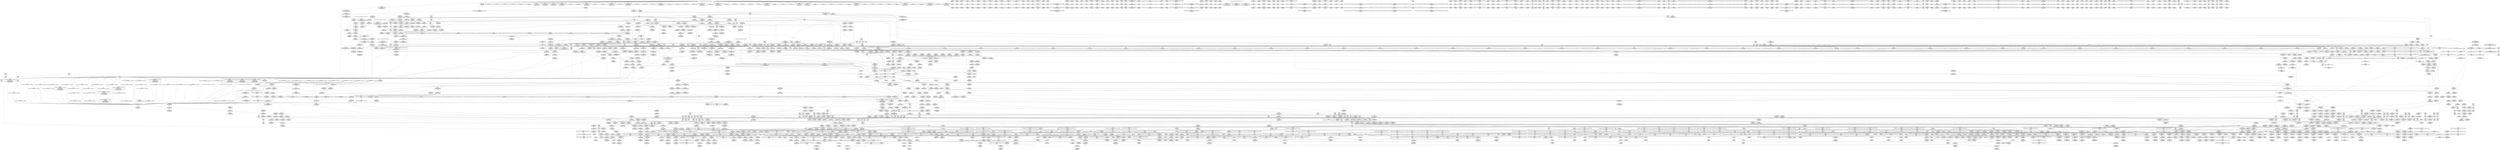 digraph {
	CE0x5d6f890 [shape=record,shape=Mrecord,label="{CE0x5d6f890|0:_i8*,_:_SCMRE_0,8_|*MultipleSource*|security/tomoyo/network.c, 561|security/tomoyo/network.c,563}"]
	CE0x855aa00 [shape=record,shape=Mrecord,label="{CE0x855aa00|_call_void_mcount()_#3|*SummSink*}"]
	CE0x8868fe0 [shape=record,shape=Mrecord,label="{CE0x8868fe0|tomoyo_get_mode:bb|*SummSource*}"]
	CE0x8647340 [shape=record,shape=Mrecord,label="{CE0x8647340|tomoyo_get_mode:tmp18|security/tomoyo/util.c,985|*SummSink*}"]
	CE0x53a9560 [shape=record,shape=Mrecord,label="{CE0x53a9560|tomoyo_fill_path_info:land.rhs|*SummSink*}"]
	CE0x70aa390 [shape=record,shape=Mrecord,label="{CE0x70aa390|GLOBAL:tomoyo_domain.__warned|Global_var:tomoyo_domain.__warned}"]
	CE0x5e27ae0 [shape=record,shape=Mrecord,label="{CE0x5e27ae0|tomoyo_unix_entry:tmp25|security/tomoyo/network.c,556|*SummSource*}"]
	CE0x50c9da0 [shape=record,shape=Mrecord,label="{CE0x50c9da0|tomoyo_get_mode:tmp14|security/tomoyo/util.c,983|*SummSource*}"]
	CE0x5fc44e0 [shape=record,shape=Mrecord,label="{CE0x5fc44e0|__llvm_gcov_indirect_counter_increment114:tmp5|*SummSink*}"]
	CE0x5f40b80 [shape=record,shape=Mrecord,label="{CE0x5f40b80|tomoyo_unix_entry:tmp51|security/tomoyo/network.c,577|*SummSink*}"]
	CE0x51f6010 [shape=record,shape=Mrecord,label="{CE0x51f6010|tomoyo_init_request_info:entry}"]
	CE0x6bd34b0 [shape=record,shape=Mrecord,label="{CE0x6bd34b0|GLOBAL:tomoyo_socket_keyword|Global_var:tomoyo_socket_keyword}"]
	CE0x604ba60 [shape=record,shape=Mrecord,label="{CE0x604ba60|tomoyo_audit_net_log:tmp}"]
	CE0x85dff50 [shape=record,shape=Mrecord,label="{CE0x85dff50|tomoyo_unix_entry:call|security/tomoyo/network.c,543|*SummSource*}"]
	CE0x6ce41b0 [shape=record,shape=Mrecord,label="{CE0x6ce41b0|tomoyo_const_part_length:incdec.ptr7|security/tomoyo/util.c,631|*SummSink*}"]
	CE0x88aa950 [shape=record,shape=Mrecord,label="{CE0x88aa950|tomoyo_check_unix_address:call|security/tomoyo/network.c,600|*SummSource*}"]
	CE0x8664520 [shape=record,shape=Mrecord,label="{CE0x8664520|0:_i64*,_array:_GI___llvm_gcda_edge_table14_internal_unnamed_addr_constant_3_x_i64*_i64*_getelementptr_inbounds_(_30_x_i64_,_30_x_i64_*___llvm_gcov_ctr13,_i64_0,_i64_9),_i64*_getelementptr_inbounds_(_30_x_i64_,_30_x_i64_*___llvm_gcov_ctr13,_i64_0,_i64_11),_i64*_getelementptr_inbounds_(_30_x_i64_,_30_x_i64_*___llvm_gcov_ctr13,_i64_0,_i64_12)_2,16_|*MultipleSource*|Function::tomoyo_check_unix_address&Arg::addr::|security/tomoyo/network.c,596}"]
	CE0x5e70bb0 [shape=record,shape=Mrecord,label="{CE0x5e70bb0|tomoyo_const_part_length:tmp40|security/tomoyo/util.c,644|*SummSink*}"]
	CE0x609e770 [shape=record,shape=Mrecord,label="{CE0x609e770|_call_void_mcount()_#3|*SummSource*}"]
	CE0x5e27ee0 [shape=record,shape=Mrecord,label="{CE0x5e27ee0|tomoyo_unix_entry:tmp26|security/tomoyo/network.c,556|*SummSource*}"]
	CE0x5394040 [shape=record,shape=Mrecord,label="{CE0x5394040|tomoyo_fill_path_info:arrayidx|security/tomoyo/util.c,667|*SummSource*}"]
	CE0x505d420 [shape=record,shape=Mrecord,label="{CE0x505d420|tomoyo_get_mode:tmp8|security/tomoyo/util.c,979}"]
	CE0x6ceac60 [shape=record,shape=Mrecord,label="{CE0x6ceac60|tomoyo_const_part_length:cmp15|security/tomoyo/util.c,641|*SummSink*}"]
	CE0x6eafed0 [shape=record,shape=Mrecord,label="{CE0x6eafed0|srcu_read_lock17:sp|Function::srcu_read_lock17&Arg::sp::|*SummSink*}"]
	CE0x5275b20 [shape=record,shape=Mrecord,label="{CE0x5275b20|24:_%struct.tomoyo_path_info*,_32:_i8,_33:_i8,_72:_i8,_:_SCMRE_26,27_}"]
	CE0x6c75170 [shape=record,shape=Mrecord,label="{CE0x6c75170|i64*_getelementptr_inbounds_(_2_x_i64_,_2_x_i64_*___llvm_gcov_ctr4632,_i64_0,_i64_0)|*Constant*}"]
	CE0x7187050 [shape=record,shape=Mrecord,label="{CE0x7187050|tomoyo_audit_unix_log:protocol|security/tomoyo/network.c,405}"]
	CE0x5e618a0 [shape=record,shape=Mrecord,label="{CE0x5e618a0|tomoyo_const_part_length:while.body|*SummSource*}"]
	CE0x7009030 [shape=record,shape=Mrecord,label="{CE0x7009030|tomoyo_fill_path_info:conv|security/tomoyo/util.c,664|*SummSink*}"]
	CE0x7171c20 [shape=record,shape=Mrecord,label="{CE0x7171c20|tomoyo_fill_path_info:frombool10|security/tomoyo/util.c,668|*SummSink*}"]
	CE0x6dc0cb0 [shape=record,shape=Mrecord,label="{CE0x6dc0cb0|tomoyo_unix_entry:if.then10|*SummSource*}"]
	CE0x71615d0 [shape=record,shape=Mrecord,label="{CE0x71615d0|i32_1|*Constant*}"]
	CE0x609f1e0 [shape=record,shape=Mrecord,label="{CE0x609f1e0|tomoyo_const_part_length:if.end28|*SummSource*}"]
	CE0x5ef2a40 [shape=record,shape=Mrecord,label="{CE0x5ef2a40|i64_17|*Constant*}"]
	CE0x6f56bd0 [shape=record,shape=Mrecord,label="{CE0x6f56bd0|tomoyo_unix_entry:tmp15|security/tomoyo/network.c,551|*SummSink*}"]
	CE0x5e09480 [shape=record,shape=Mrecord,label="{CE0x5e09480|tomoyo_const_part_length:tmp8|security/tomoyo/util.c,626}"]
	CE0x7096950 [shape=record,shape=Mrecord,label="{CE0x7096950|i1_false|*Constant*|*SummSource*}"]
	CE0x5fd44b0 [shape=record,shape=Mrecord,label="{CE0x5fd44b0|tomoyo_domain:land.lhs.true|*SummSink*}"]
	CE0x8693350 [shape=record,shape=Mrecord,label="{CE0x8693350|tomoyo_const_part_length:tmp29|security/tomoyo/util.c,641|*SummSource*}"]
	CE0x501da40 [shape=record,shape=Mrecord,label="{CE0x501da40|tomoyo_unix_entry:operation27|security/tomoyo/network.c,567}"]
	CE0x6c65250 [shape=record,shape=Mrecord,label="{CE0x6c65250|tomoyo_const_part_length:tmp4|security/tomoyo/util.c,624|*SummSink*}"]
	CE0x8568450 [shape=record,shape=Mrecord,label="{CE0x8568450|tomoyo_audit_unix_log:operation|security/tomoyo/network.c,406}"]
	CE0x6ce4960 [shape=record,shape=Mrecord,label="{CE0x6ce4960|tomoyo_const_part_length:sw.bb}"]
	CE0x50a5580 [shape=record,shape=Mrecord,label="{CE0x50a5580|tomoyo_const_part_length:lor.lhs.false23|*SummSink*}"]
	CE0x51ac920 [shape=record,shape=Mrecord,label="{CE0x51ac920|__llvm_gcov_indirect_counter_increment114:bb4}"]
	CE0x6c65750 [shape=record,shape=Mrecord,label="{CE0x6c65750|VOIDTB_TE:_CE_6384,6388_|*MultipleSource*|security/tomoyo/util.c,1010|Function::tomoyo_get_mode&Arg::ns::}"]
	"CONST[source:0(mediator),value:2(dynamic)][purpose:{operation}][SrcIdx:5]"
	CE0x8652a50 [shape=record,shape=Mrecord,label="{CE0x8652a50|tomoyo_const_part_length:tmp18|security/tomoyo/util.c,627|*SummSource*}"]
	CE0x6f83350 [shape=record,shape=Mrecord,label="{CE0x6f83350|tomoyo_unix_entry:do.cond|*SummSource*}"]
	CE0x6002290 [shape=record,shape=Mrecord,label="{CE0x6002290|_call_void_mcount()_#3|*SummSink*}"]
	CE0x6dc0610 [shape=record,shape=Mrecord,label="{CE0x6dc0610|_call_void_mcount()_#3|*SummSource*}"]
	CE0x50f9450 [shape=record,shape=Mrecord,label="{CE0x50f9450|GLOBAL:tomoyo_index2category|Global_var:tomoyo_index2category|*SummSource*}"]
	CE0x8693ba0 [shape=record,shape=Mrecord,label="{CE0x8693ba0|srcu_read_unlock20:dep_map|include/linux/srcu.h,236|*SummSource*}"]
	CE0x60753f0 [shape=record,shape=Mrecord,label="{CE0x60753f0|GLOBAL:lockdep_rcu_suspicious|*Constant*|*SummSink*}"]
	CE0x6d5a210 [shape=record,shape=Mrecord,label="{CE0x6d5a210|tomoyo_unix_entry:tmp19|security/tomoyo/network.c,553|*SummSink*}"]
	CE0x6e19d50 [shape=record,shape=Mrecord,label="{CE0x6e19d50|tomoyo_check_unix_address:unix0|security/tomoyo/network.c,594|*SummSink*}"]
	CE0x5e9d6b0 [shape=record,shape=Mrecord,label="{CE0x5e9d6b0|tomoyo_read_lock16:entry}"]
	CE0x6dcdb20 [shape=record,shape=Mrecord,label="{CE0x6dcdb20|tomoyo_const_part_length:cmp|security/tomoyo/util.c,626|*SummSink*}"]
	CE0x5372840 [shape=record,shape=Mrecord,label="{CE0x5372840|tomoyo_unix_entry:protocol23|security/tomoyo/network.c,566|*SummSource*}"]
	CE0x6eafe60 [shape=record,shape=Mrecord,label="{CE0x6eafe60|srcu_read_lock17:sp|Function::srcu_read_lock17&Arg::sp::|*SummSource*}"]
	"CONST[source:0(mediator),value:0(static)][purpose:{operation}][SnkIdx:3]"
	CE0x86750f0 [shape=record,shape=Mrecord,label="{CE0x86750f0|get_current:entry|*SummSink*}"]
	CE0x6c57090 [shape=record,shape=Mrecord,label="{CE0x6c57090|128:_i8*,_1208:_%struct.file*,_:_CMRE_1,2_}"]
	CE0x705dce0 [shape=record,shape=Mrecord,label="{CE0x705dce0|tomoyo_audit_net_log:tmp5|security/tomoyo/network.c,368|*SummSink*}"]
	CE0x5ff6dc0 [shape=record,shape=Mrecord,label="{CE0x5ff6dc0|i64*_getelementptr_inbounds_(_31_x_i64_,_31_x_i64_*___llvm_gcov_ctr43150,_i64_0,_i64_30)|*Constant*|*SummSource*}"]
	CE0x8845280 [shape=record,shape=Mrecord,label="{CE0x8845280|tomoyo_init_request_info:tmp9|security/tomoyo/util.c,1006|*SummSource*}"]
	CE0x6ceab50 [shape=record,shape=Mrecord,label="{CE0x6ceab50|tomoyo_const_part_length:cmp15|security/tomoyo/util.c,641}"]
	CE0x6cec890 [shape=record,shape=Mrecord,label="{CE0x6cec890|_ret_void,_!dbg_!38929|security/tomoyo/util.c,670|*SummSink*}"]
	CE0x7000770 [shape=record,shape=Mrecord,label="{CE0x7000770|i64*_getelementptr_inbounds_(_4_x_i64_,_4_x_i64_*___llvm_gcov_ctr4137,_i64_0,_i64_0)|*Constant*|*SummSource*}"]
	CE0x6f75890 [shape=record,shape=Mrecord,label="{CE0x6f75890|tomoyo_unix_entry:do.end|*SummSource*}"]
	CE0x5f26220 [shape=record,shape=Mrecord,label="{CE0x5f26220|tomoyo_get_mode:cmp|security/tomoyo/util.c,982|*SummSource*}"]
	CE0x5275950 [shape=record,shape=Mrecord,label="{CE0x5275950|24:_%struct.tomoyo_path_info*,_32:_i8,_33:_i8,_72:_i8,_:_SCMRE_25,26_}"]
	CE0x50ebf90 [shape=record,shape=Mrecord,label="{CE0x50ebf90|tomoyo_domain:if.then|*SummSource*}"]
	CE0x5d597c0 [shape=record,shape=Mrecord,label="{CE0x5d597c0|i64*_getelementptr_inbounds_(_11_x_i64_,_11_x_i64_*___llvm_gcov_ctr54147,_i64_0,_i64_6)|*Constant*}"]
	CE0x6d62af0 [shape=record,shape=Mrecord,label="{CE0x6d62af0|i64*_getelementptr_inbounds_(_2_x_i64_,_2_x_i64_*___llvm_gcov_ctr4533,_i64_0,_i64_1)|*Constant*|*SummSink*}"]
	CE0x861ee60 [shape=record,shape=Mrecord,label="{CE0x861ee60|tomoyo_check_unix_address:tmp4|security/tomoyo/network.c,596|*SummSink*}"]
	CE0x70856e0 [shape=record,shape=Mrecord,label="{CE0x70856e0|tomoyo_read_unlock19:tmp3|*SummSink*}"]
	CE0x6e57190 [shape=record,shape=Mrecord,label="{CE0x6e57190|tomoyo_unix_entry:if.then13|*SummSink*}"]
	CE0x5f8ae30 [shape=record,shape=Mrecord,label="{CE0x5f8ae30|tomoyo_domain:tmp12|security/tomoyo/common.h,1205|*SummSink*}"]
	CE0x5275560 [shape=record,shape=Mrecord,label="{CE0x5275560|24:_%struct.tomoyo_path_info*,_32:_i8,_33:_i8,_72:_i8,_:_SCMRE_24,25_}"]
	CE0x5ff76b0 [shape=record,shape=Mrecord,label="{CE0x5ff76b0|tomoyo_const_part_length:tmp53|security/tomoyo/util.c,652|*SummSink*}"]
	CE0x8559080 [shape=record,shape=Mrecord,label="{CE0x8559080|tomoyo_audit_unix_log:tmp4|security/tomoyo/network.c,405|*SummSink*}"]
	CE0x6c05390 [shape=record,shape=Mrecord,label="{CE0x6c05390|tomoyo_get_mode:default_config|security/tomoyo/util.c,986|*SummSource*}"]
	CE0x6b91eb0 [shape=record,shape=Mrecord,label="{CE0x6b91eb0|tomoyo_read_lock16:bb|*SummSource*}"]
	CE0x6c75a10 [shape=record,shape=Mrecord,label="{CE0x6c75a10|GLOBAL:rcu_lock_release21|*Constant*}"]
	CE0x6d735e0 [shape=record,shape=Mrecord,label="{CE0x6d735e0|tomoyo_read_lock16:tmp2}"]
	CE0x5cdc6b0 [shape=record,shape=Mrecord,label="{CE0x5cdc6b0|GLOBAL:tomoyo_audit_unix_log|*Constant*|*SummSource*}"]
	CE0x5dd8130 [shape=record,shape=Mrecord,label="{CE0x5dd8130|tomoyo_const_part_length:incdec.ptr|security/tomoyo/util.c,626|*SummSink*}"]
	CE0x6d73a00 [shape=record,shape=Mrecord,label="{CE0x6d73a00|tomoyo_unix_entry:if.end|*SummSink*}"]
	CE0x6fb1ba0 [shape=record,shape=Mrecord,label="{CE0x6fb1ba0|tomoyo_init_request_info:call|security/tomoyo/util.c,1005}"]
	CE0x8848000 [shape=record,shape=Mrecord,label="{CE0x8848000|tomoyo_const_part_length:tmp27|security/tomoyo/util.c,641|*SummSink*}"]
	CE0x6c34e80 [shape=record,shape=Mrecord,label="{CE0x6c34e80|i64*_getelementptr_inbounds_(_4_x_i64_,_4_x_i64_*___llvm_gcov_ctr4137,_i64_0,_i64_1)|*Constant*|*SummSink*}"]
	CE0x866f2b0 [shape=record,shape=Mrecord,label="{CE0x866f2b0|i64_5|*Constant*|*SummSource*}"]
	CE0x51ce050 [shape=record,shape=Mrecord,label="{CE0x51ce050|tomoyo_const_part_length:tmp9|security/tomoyo/util.c,626|*SummSource*}"]
	CE0x527c410 [shape=record,shape=Mrecord,label="{CE0x527c410|24:_%struct.tomoyo_path_info*,_32:_i8,_33:_i8,_72:_i8,_:_SCMRE_36,37_}"]
	CE0x5fffac0 [shape=record,shape=Mrecord,label="{CE0x5fffac0|tomoyo_unix_entry:tmp45|security/tomoyo/network.c,573|*SummSink*}"]
	CE0x503b8c0 [shape=record,shape=Mrecord,label="{CE0x503b8c0|i64*_getelementptr_inbounds_(_2_x_i64_,_2_x_i64_*___llvm_gcov_ctr4632,_i64_0,_i64_1)|*Constant*|*SummSink*}"]
	CE0x87bda20 [shape=record,shape=Mrecord,label="{CE0x87bda20|i64_0|*Constant*|*SummSink*}"]
	CE0x867dc10 [shape=record,shape=Mrecord,label="{CE0x867dc10|i32_78|*Constant*}"]
	CE0x868cde0 [shape=record,shape=Mrecord,label="{CE0x868cde0|i8*_getelementptr_inbounds_(_21_x_i8_,_21_x_i8_*_.str9,_i32_0,_i32_0)|*Constant*|*SummSink*}"]
	CE0x6c190f0 [shape=record,shape=Mrecord,label="{CE0x6c190f0|__llvm_gcov_indirect_counter_increment114:tmp2|*SummSource*}"]
	CE0x7010b60 [shape=record,shape=Mrecord,label="{CE0x7010b60|COLLAPSED:_GCMRE___llvm_gcov_ctr3840_internal_global_22_x_i64_zeroinitializer:_elem_0:default:}"]
	CE0x6d8e160 [shape=record,shape=Mrecord,label="{CE0x6d8e160|tomoyo_unix_entry:if.end35|*SummSink*}"]
	CE0x5017b80 [shape=record,shape=Mrecord,label="{CE0x5017b80|tomoyo_unix_entry:param25|security/tomoyo/network.c,567|*SummSource*}"]
	CE0x6f82a90 [shape=record,shape=Mrecord,label="{CE0x6f82a90|_call_void_mcount()_#3|*SummSource*}"]
	CE0x7174320 [shape=record,shape=Mrecord,label="{CE0x7174320|tomoyo_fill_path_info:hash|security/tomoyo/util.c,669|*SummSource*}"]
	CE0x604bc10 [shape=record,shape=Mrecord,label="{CE0x604bc10|tomoyo_get_mode:tmp|*SummSource*}"]
	CE0x5e49aa0 [shape=record,shape=Mrecord,label="{CE0x5e49aa0|tomoyo_unix_entry:conv14|security/tomoyo/network.c,557|*SummSink*}"]
	CE0x8698d80 [shape=record,shape=Mrecord,label="{CE0x8698d80|tomoyo_check_unix_address:tmp1}"]
	CE0x6e00860 [shape=record,shape=Mrecord,label="{CE0x6e00860|tomoyo_unix_entry:if.else|*SummSource*}"]
	CE0x8674c80 [shape=record,shape=Mrecord,label="{CE0x8674c80|GLOBAL:get_current|*Constant*|*SummSource*}"]
	CE0x8835860 [shape=record,shape=Mrecord,label="{CE0x8835860|rcu_lock_acquire18:tmp7|*SummSource*}"]
	CE0x7161740 [shape=record,shape=Mrecord,label="{CE0x7161740|GLOBAL:lock_release|*Constant*}"]
	CE0x868e950 [shape=record,shape=Mrecord,label="{CE0x868e950|tomoyo_domain:tmp4|security/tomoyo/common.h,1205|*SummSource*}"]
	CE0x5e5aad0 [shape=record,shape=Mrecord,label="{CE0x5e5aad0|tomoyo_audit_net_log:idxprom1|security/tomoyo/network.c,368}"]
	CE0x5d7f580 [shape=record,shape=Mrecord,label="{CE0x5d7f580|0:_i8*,_:_SCMRE_15,16_|*MultipleSource*|security/tomoyo/network.c, 561|security/tomoyo/network.c,563}"]
	CE0x514a270 [shape=record,shape=Mrecord,label="{CE0x514a270|i32_6|*Constant*|*SummSink*}"]
	CE0x6b9bdd0 [shape=record,shape=Mrecord,label="{CE0x6b9bdd0|_call_void_kfree(i8*_%call18)_#9,_!dbg_!38969|security/tomoyo/network.c,573}"]
	CE0x502fd90 [shape=record,shape=Mrecord,label="{CE0x502fd90|rcu_lock_release21:tmp|*SummSink*}"]
	CE0x6f04420 [shape=record,shape=Mrecord,label="{CE0x6f04420|tomoyo_init_request_info:bb}"]
	CE0x51e5cf0 [shape=record,shape=Mrecord,label="{CE0x51e5cf0|%struct.task_struct*_(%struct.task_struct**)*_asm_movq_%gs:$_1:P_,$0_,_r,im,_dirflag_,_fpsr_,_flags_|*SummSource*}"]
	CE0x6cf3880 [shape=record,shape=Mrecord,label="{CE0x6cf3880|tomoyo_domain:tmp8|security/tomoyo/common.h,1205|*SummSink*}"]
	CE0x6b91c50 [shape=record,shape=Mrecord,label="{CE0x6b91c50|tomoyo_unix_entry:tmp53|security/tomoyo/network.c,579|*SummSink*}"]
	CE0x6e68bd0 [shape=record,shape=Mrecord,label="{CE0x6e68bd0|i32_10|*Constant*|*SummSource*}"]
	CE0x602cc90 [shape=record,shape=Mrecord,label="{CE0x602cc90|rcu_lock_acquire18:indirectgoto|*SummSink*}"]
	CE0x70ea430 [shape=record,shape=Mrecord,label="{CE0x70ea430|tomoyo_fill_path_info:is_dir|security/tomoyo/util.c,667|*SummSource*}"]
	CE0x86f2090 [shape=record,shape=Mrecord,label="{CE0x86f2090|_call_void_mcount()_#3}"]
	CE0x5e95730 [shape=record,shape=Mrecord,label="{CE0x5e95730|i64**_getelementptr_inbounds_(_3_x_i64*_,_3_x_i64*_*___llvm_gcda_edge_table44,_i64_0,_i64_2)|*Constant*|*SummSink*}"]
	CE0x6cb04b0 [shape=record,shape=Mrecord,label="{CE0x6cb04b0|_call_void___srcu_read_unlock(%struct.srcu_struct*_%sp,_i32_%idx)_#9,_!dbg_!38906|include/linux/srcu.h,237}"]
	CE0x5ed30d0 [shape=record,shape=Mrecord,label="{CE0x5ed30d0|tomoyo_const_part_length:conv2|security/tomoyo/util.c,627|*SummSource*}"]
	CE0x86238a0 [shape=record,shape=Mrecord,label="{CE0x86238a0|_call_void_srcu_read_unlock20(%struct.srcu_struct*_tomoyo_ss,_i32_%idx)_#9,_!dbg_!38903|security/tomoyo/common.h,1109|*SummSink*}"]
	CE0x5e96f70 [shape=record,shape=Mrecord,label="{CE0x5e96f70|GLOBAL:tomoyo_encode2|*Constant*|*SummSource*}"]
	CE0x6bc24e0 [shape=record,shape=Mrecord,label="{CE0x6bc24e0|tomoyo_unix_entry:tmp48|security/tomoyo/network.c,575}"]
	CE0x5e846d0 [shape=record,shape=Mrecord,label="{CE0x5e846d0|i64*_getelementptr_inbounds_(_31_x_i64_,_31_x_i64_*___llvm_gcov_ctr43150,_i64_0,_i64_21)|*Constant*}"]
	CE0x5dc0e70 [shape=record,shape=Mrecord,label="{CE0x5dc0e70|tomoyo_domain:tobool1|security/tomoyo/common.h,1205}"]
	CE0x6cd35b0 [shape=record,shape=Mrecord,label="{CE0x6cd35b0|__llvm_gcov_indirect_counter_increment114:tmp}"]
	CE0x5cc54a0 [shape=record,shape=Mrecord,label="{CE0x5cc54a0|tomoyo_unix_entry:tmp40|security/tomoyo/network.c,570|*SummSink*}"]
	CE0x514a510 [shape=record,shape=Mrecord,label="{CE0x514a510|rcu_lock_acquire18:bb|*SummSink*}"]
	CE0x5de4040 [shape=record,shape=Mrecord,label="{CE0x5de4040|_call_void_mcount()_#3|*SummSource*}"]
	CE0x85bd1c0 [shape=record,shape=Mrecord,label="{CE0x85bd1c0|tomoyo_audit_unix_log:tmp7|security/tomoyo/network.c,407|*SummSink*}"]
	CE0x6fc87f0 [shape=record,shape=Mrecord,label="{CE0x6fc87f0|tomoyo_const_part_length:cmp3|security/tomoyo/util.c,627}"]
	CE0x50ec000 [shape=record,shape=Mrecord,label="{CE0x50ec000|tomoyo_domain:if.then|*SummSink*}"]
	CE0x7114ea0 [shape=record,shape=Mrecord,label="{CE0x7114ea0|tomoyo_fill_path_info:cmp8|security/tomoyo/util.c,668|*SummSink*}"]
	CE0x52273f0 [shape=record,shape=Mrecord,label="{CE0x52273f0|i64*_getelementptr_inbounds_(_31_x_i64_,_31_x_i64_*___llvm_gcov_ctr43150,_i64_0,_i64_3)|*Constant*|*SummSink*}"]
	CE0x70095a0 [shape=record,shape=Mrecord,label="{CE0x70095a0|tomoyo_init_request_info:tmp3|security/tomoyo/util.c,1004|*SummSource*}"]
	CE0x7066a20 [shape=record,shape=Mrecord,label="{CE0x7066a20|i64*_getelementptr_inbounds_(_31_x_i64_,_31_x_i64_*___llvm_gcov_ctr43150,_i64_0,_i64_29)|*Constant*|*SummSource*}"]
	CE0x6b9f5a0 [shape=record,shape=Mrecord,label="{CE0x6b9f5a0|i64*_getelementptr_inbounds_(_2_x_i64_,_2_x_i64_*___llvm_gcov_ctr4335,_i64_0,_i64_1)|*Constant*|*SummSource*}"]
	CE0x5deb1f0 [shape=record,shape=Mrecord,label="{CE0x5deb1f0|i64*_getelementptr_inbounds_(_22_x_i64_,_22_x_i64_*___llvm_gcov_ctr3840,_i64_0,_i64_7)|*Constant*|*SummSource*}"]
	CE0x5f40e80 [shape=record,shape=Mrecord,label="{CE0x5f40e80|tomoyo_unix_entry:tmp52|security/tomoyo/network.c,577}"]
	CE0x50a4f40 [shape=record,shape=Mrecord,label="{CE0x50a4f40|i32_92|*Constant*}"]
	CE0x8650730 [shape=record,shape=Mrecord,label="{CE0x8650730|0:_i64*,_array:_GI___llvm_gcda_edge_table14_internal_unnamed_addr_constant_3_x_i64*_i64*_getelementptr_inbounds_(_30_x_i64_,_30_x_i64_*___llvm_gcov_ctr13,_i64_0,_i64_9),_i64*_getelementptr_inbounds_(_30_x_i64_,_30_x_i64_*___llvm_gcov_ctr13,_i64_0,_i64_11),_i64*_getelementptr_inbounds_(_30_x_i64_,_30_x_i64_*___llvm_gcov_ctr13,_i64_0,_i64_12)_0,2_|*MultipleSource*|Function::tomoyo_check_unix_address&Arg::addr::|security/tomoyo/network.c,596}"]
	CE0x7b8a7f0 [shape=record,shape=Mrecord,label="{CE0x7b8a7f0|tomoyo_domain:do.end|*SummSource*}"]
	CE0x8635cc0 [shape=record,shape=Mrecord,label="{CE0x8635cc0|tomoyo_domain:tmp18|security/tomoyo/common.h,1205}"]
	CE0x51cea10 [shape=record,shape=Mrecord,label="{CE0x51cea10|i64*_getelementptr_inbounds_(_2_x_i64_,_2_x_i64_*___llvm_gcov_ctr4632,_i64_0,_i64_1)|*Constant*}"]
	CE0x50f8c70 [shape=record,shape=Mrecord,label="{CE0x50f8c70|i64*_getelementptr_inbounds_(_12_x_i64_,_12_x_i64_*___llvm_gcov_ctr31133,_i64_0,_i64_0)|*Constant*}"]
	CE0x8658c50 [shape=record,shape=Mrecord,label="{CE0x8658c50|i8*_getelementptr_inbounds_(_21_x_i8_,_21_x_i8_*_.str9,_i32_0,_i32_0)|*Constant*|*SummSource*}"]
	CE0x8600c00 [shape=record,shape=Mrecord,label="{CE0x8600c00|0:_i8,_1:_i8,_32:_i8*,_40:_i32,_:_CMR_8,10_|*MultipleSource*|Function::tomoyo_check_unix_address&Arg::address::|security/tomoyo/network.c,594}"]
	CE0x7085860 [shape=record,shape=Mrecord,label="{CE0x7085860|i64*_getelementptr_inbounds_(_5_x_i64_,_5_x_i64_*___llvm_gcov_ctr28130,_i64_0,_i64_3)|*Constant*}"]
	CE0x6d9c670 [shape=record,shape=Mrecord,label="{CE0x6d9c670|tomoyo_audit_unix_log:param|security/tomoyo/network.c,405|*SummSource*}"]
	CE0x85b0e80 [shape=record,shape=Mrecord,label="{CE0x85b0e80|tomoyo_check_unix_address:tmp2|*LoadInst*|security/tomoyo/network.c,596}"]
	CE0x5cdc720 [shape=record,shape=Mrecord,label="{CE0x5cdc720|GLOBAL:tomoyo_audit_unix_log|*Constant*|*SummSink*}"]
	CE0x5e7cba0 [shape=record,shape=Mrecord,label="{CE0x5e7cba0|i8*_getelementptr_inbounds_(_10_x_i8_,_10_x_i8_*_.str7,_i32_0,_i32_0)|*Constant*|*SummSink*}"]
	CE0x6f93fd0 [shape=record,shape=Mrecord,label="{CE0x6f93fd0|tomoyo_const_part_length:entry|*SummSource*}"]
	CE0x6fb7260 [shape=record,shape=Mrecord,label="{CE0x6fb7260|tomoyo_get_mode:cmp11|security/tomoyo/util.c,985|*SummSource*}"]
	CE0x5e70f90 [shape=record,shape=Mrecord,label="{CE0x5e70f90|tomoyo_const_part_length:tmp41|security/tomoyo/util.c,644|*SummSource*}"]
	CE0x6f82ea0 [shape=record,shape=Mrecord,label="{CE0x6f82ea0|tomoyo_init_request_info:tobool|security/tomoyo/util.c,1004}"]
	CE0x855b040 [shape=record,shape=Mrecord,label="{CE0x855b040|tomoyo_read_unlock19:tmp1}"]
	CE0x6b86f60 [shape=record,shape=Mrecord,label="{CE0x6b86f60|i64*_getelementptr_inbounds_(_31_x_i64_,_31_x_i64_*___llvm_gcov_ctr43150,_i64_0,_i64_27)|*Constant*}"]
	CE0x5f1ba70 [shape=record,shape=Mrecord,label="{CE0x5f1ba70|tomoyo_fill_path_info:entry|*SummSink*}"]
	CE0x5d58e50 [shape=record,shape=Mrecord,label="{CE0x5d58e50|i64*_getelementptr_inbounds_(_11_x_i64_,_11_x_i64_*___llvm_gcov_ctr54147,_i64_0,_i64_1)|*Constant*}"]
	CE0x52927c0 [shape=record,shape=Mrecord,label="{CE0x52927c0|tomoyo_const_part_length:conv20|security/tomoyo/util.c,644|*SummSink*}"]
	CE0x51e55b0 [shape=record,shape=Mrecord,label="{CE0x51e55b0|tomoyo_const_part_length:tmp2|security/tomoyo/util.c,624|*SummSink*}"]
	CE0x5f4f6d0 [shape=record,shape=Mrecord,label="{CE0x5f4f6d0|0:_i8*,_:_SCMRE_8,12_|*MultipleSource*|security/tomoyo/network.c, 561|security/tomoyo/network.c,563}"]
	CE0x8649050 [shape=record,shape=Mrecord,label="{CE0x8649050|tomoyo_domain:tmp20|security/tomoyo/common.h,1205|*SummSource*}"]
	CE0x85d39f0 [shape=record,shape=Mrecord,label="{CE0x85d39f0|GLOBAL:tomoyo_profile|*Constant*|*SummSink*}"]
	CE0x6d411f0 [shape=record,shape=Mrecord,label="{CE0x6d411f0|tomoyo_const_part_length:tmp|*SummSource*}"]
	CE0x5f5a5a0 [shape=record,shape=Mrecord,label="{CE0x5f5a5a0|tomoyo_init_request_info:r|Function::tomoyo_init_request_info&Arg::r::}"]
	CE0x869caf0 [shape=record,shape=Mrecord,label="{CE0x869caf0|srcu_read_lock17:tmp2}"]
	CE0x866f800 [shape=record,shape=Mrecord,label="{CE0x866f800|tomoyo_unix_entry:tmp17|security/tomoyo/network.c,553|*SummSink*}"]
	CE0x6da7110 [shape=record,shape=Mrecord,label="{CE0x6da7110|tomoyo_unix_entry:tmp21|security/tomoyo/network.c,554|*SummSource*}"]
	CE0x85be9c0 [shape=record,shape=Mrecord,label="{CE0x85be9c0|tomoyo_audit_net_log:entry}"]
	CE0x6c88fa0 [shape=record,shape=Mrecord,label="{CE0x6c88fa0|128:_i8*,_1208:_%struct.file*,_:_CMRE_2,3_}"]
	CE0x6b923d0 [shape=record,shape=Mrecord,label="{CE0x6b923d0|i64*_getelementptr_inbounds_(_2_x_i64_,_2_x_i64_*___llvm_gcov_ctr3939,_i64_0,_i64_0)|*Constant*|*SummSource*}"]
	CE0x53347a0 [shape=record,shape=Mrecord,label="{CE0x53347a0|tomoyo_unix_entry:protocol22|security/tomoyo/network.c,566|*SummSource*}"]
	CE0x6d62f40 [shape=record,shape=Mrecord,label="{CE0x6d62f40|tomoyo_fill_path_info:conv3|security/tomoyo/util.c,666}"]
	CE0x5d05750 [shape=record,shape=Mrecord,label="{CE0x5d05750|tomoyo_fill_path_info:bb|*SummSink*}"]
	CE0x8713f30 [shape=record,shape=Mrecord,label="{CE0x8713f30|GLOBAL:tomoyo_index2category|Global_var:tomoyo_index2category}"]
	CE0x6ceca90 [shape=record,shape=Mrecord,label="{CE0x6ceca90|i32_5|*Constant*|*SummSource*}"]
	CE0x6f51980 [shape=record,shape=Mrecord,label="{CE0x6f51980|tomoyo_init_request_info:profile3|security/tomoyo/util.c,1008}"]
	CE0x602d6f0 [shape=record,shape=Mrecord,label="{CE0x602d6f0|tomoyo_domain:bb}"]
	CE0x6ccbc60 [shape=record,shape=Mrecord,label="{CE0x6ccbc60|tomoyo_get_mode:tmp4|security/tomoyo/util.c,978}"]
	CE0x71874a0 [shape=record,shape=Mrecord,label="{CE0x71874a0|tomoyo_audit_net_log:address|Function::tomoyo_audit_net_log&Arg::address::|*SummSink*}"]
	CE0x6af59e0 [shape=record,shape=Mrecord,label="{CE0x6af59e0|i64*_getelementptr_inbounds_(_4_x_i64_,_4_x_i64_*___llvm_gcov_ctr4731,_i64_0,_i64_0)|*Constant*|*SummSink*}"]
	CE0x6e80820 [shape=record,shape=Mrecord,label="{CE0x6e80820|tomoyo_init_request_info:domain1|security/tomoyo/util.c,1006}"]
	CE0x6c173f0 [shape=record,shape=Mrecord,label="{CE0x6c173f0|tomoyo_get_mode:tmp10|security/tomoyo/util.c,982|*SummSink*}"]
	CE0x502d7e0 [shape=record,shape=Mrecord,label="{CE0x502d7e0|tomoyo_get_mode:tmp17|security/tomoyo/util.c,983|*SummSource*}"]
	CE0x6ecb170 [shape=record,shape=Mrecord,label="{CE0x6ecb170|tomoyo_unix_entry:if.else34}"]
	CE0x53a92e0 [shape=record,shape=Mrecord,label="{CE0x53a92e0|tomoyo_fill_path_info:land.rhs}"]
	CE0x867c2f0 [shape=record,shape=Mrecord,label="{CE0x867c2f0|i64_20|*Constant*|*SummSink*}"]
	CE0x707f6c0 [shape=record,shape=Mrecord,label="{CE0x707f6c0|tomoyo_fill_path_info:tobool|security/tomoyo/util.c,667|*SummSource*}"]
	CE0x6ebfa50 [shape=record,shape=Mrecord,label="{CE0x6ebfa50|i64**_getelementptr_inbounds_(_3_x_i64*_,_3_x_i64*_*___llvm_gcda_edge_table44,_i64_0,_i64_0)|*Constant*}"]
	CE0x85e03d0 [shape=record,shape=Mrecord,label="{CE0x85e03d0|tomoyo_unix_entry:operation|security/tomoyo/network.c,546|*SummSource*}"]
	CE0x8869490 [shape=record,shape=Mrecord,label="{CE0x8869490|i8*_getelementptr_inbounds_(_25_x_i8_,_25_x_i8_*_.str12,_i32_0,_i32_0)|*Constant*}"]
	CE0x51ec3f0 [shape=record,shape=Mrecord,label="{CE0x51ec3f0|tomoyo_audit_net_log:arrayidx|security/tomoyo/network.c,367}"]
	CE0x5ef2b20 [shape=record,shape=Mrecord,label="{CE0x5ef2b20|tomoyo_const_part_length:tmp25|security/tomoyo/util.c,641|*SummSource*}"]
	CE0x708ff90 [shape=record,shape=Mrecord,label="{CE0x708ff90|tomoyo_fill_path_info:tmp|*SummSink*}"]
	CE0x70dd9f0 [shape=record,shape=Mrecord,label="{CE0x70dd9f0|tomoyo_fill_path_info:tmp12|security/tomoyo/util.c,667|*SummSink*}"]
	CE0x5efb1d0 [shape=record,shape=Mrecord,label="{CE0x5efb1d0|tomoyo_const_part_length:tmp45|security/tomoyo/util.c,645}"]
	CE0x6c4d770 [shape=record,shape=Mrecord,label="{CE0x6c4d770|tomoyo_init_request_info:mode5|security/tomoyo/util.c,1011|*SummSource*}"]
	CE0x883ea10 [shape=record,shape=Mrecord,label="{CE0x883ea10|tomoyo_read_lock16:tmp1|*SummSink*}"]
	CE0x6001a30 [shape=record,shape=Mrecord,label="{CE0x6001a30|rcu_lock_release21:tmp5|include/linux/rcupdate.h,423|*SummSource*}"]
	CE0x6e81290 [shape=record,shape=Mrecord,label="{CE0x6e81290|tomoyo_init_request_info:profile2|security/tomoyo/util.c,1007|*SummSource*}"]
	CE0x5f16210 [shape=record,shape=Mrecord,label="{CE0x5f16210|tomoyo_domain:tmp13|security/tomoyo/common.h,1205|*SummSink*}"]
	CE0x50bfa80 [shape=record,shape=Mrecord,label="{CE0x50bfa80|i64_3|*Constant*}"]
	CE0x6f03da0 [shape=record,shape=Mrecord,label="{CE0x6f03da0|tomoyo_init_request_info:domain.addr.0|*SummSource*}"]
	CE0x703e990 [shape=record,shape=Mrecord,label="{CE0x703e990|rcu_lock_acquire18:tmp3}"]
	CE0x8601b20 [shape=record,shape=Mrecord,label="{CE0x8601b20|tomoyo_const_part_length:add|security/tomoyo/util.c,634|*SummSource*}"]
	CE0x7001230 [shape=record,shape=Mrecord,label="{CE0x7001230|tomoyo_const_part_length:tmp22|security/tomoyo/util.c,634|*SummSource*}"]
	CE0x51cb580 [shape=record,shape=Mrecord,label="{CE0x51cb580|_call_void_rcu_lock_acquire18(%struct.lockdep_map*_%dep_map)_#9,_!dbg_!38906|include/linux/srcu.h,222|*SummSource*}"]
	CE0x6142fb0 [shape=record,shape=Mrecord,label="{CE0x6142fb0|rcu_lock_release21:tmp7}"]
	CE0x6af62c0 [shape=record,shape=Mrecord,label="{CE0x6af62c0|rcu_lock_release21:__here|*SummSource*}"]
	CE0x6ed86e0 [shape=record,shape=Mrecord,label="{CE0x6ed86e0|tomoyo_unix_entry:if.else34|*SummSink*}"]
	CE0x85d36e0 [shape=record,shape=Mrecord,label="{CE0x85d36e0|tomoyo_const_part_length:tmp4|security/tomoyo/util.c,624}"]
	CE0x5f1be10 [shape=record,shape=Mrecord,label="{CE0x5f1be10|tomoyo_fill_path_info:ptr|Function::tomoyo_fill_path_info&Arg::ptr::|*SummSource*}"]
	CE0x6f93d80 [shape=record,shape=Mrecord,label="{CE0x6f93d80|GLOBAL:tomoyo_const_part_length|*Constant*|*SummSink*}"]
	CE0x8641e00 [shape=record,shape=Mrecord,label="{CE0x8641e00|srcu_read_lock17:tmp|*SummSource*}"]
	CE0x7085640 [shape=record,shape=Mrecord,label="{CE0x7085640|tomoyo_read_unlock19:tmp3|*SummSource*}"]
	CE0x86749b0 [shape=record,shape=Mrecord,label="{CE0x86749b0|GLOBAL:get_current|*Constant*}"]
	CE0x50782e0 [shape=record,shape=Mrecord,label="{CE0x50782e0|i64*_getelementptr_inbounds_(_12_x_i64_,_12_x_i64_*___llvm_gcov_ctr31133,_i64_0,_i64_11)|*Constant*|*SummSink*}"]
	CE0x7b96e60 [shape=record,shape=Mrecord,label="{CE0x7b96e60|tomoyo_const_part_length:conv8|security/tomoyo/util.c,632|*SummSink*}"]
	CE0x5e06020 [shape=record,shape=Mrecord,label="{CE0x5e06020|tomoyo_get_mode:tmp9|security/tomoyo/util.c,981|*SummSource*}"]
	CE0x5133f40 [shape=record,shape=Mrecord,label="{CE0x5133f40|rcu_lock_release21:tmp3}"]
	CE0x6f82f70 [shape=record,shape=Mrecord,label="{CE0x6f82f70|tomoyo_init_request_info:tobool|security/tomoyo/util.c,1004|*SummSource*}"]
	CE0x6142d20 [shape=record,shape=Mrecord,label="{CE0x6142d20|rcu_lock_release21:tmp6|*SummSink*}"]
	CE0x6c994a0 [shape=record,shape=Mrecord,label="{CE0x6c994a0|i64*_getelementptr_inbounds_(_22_x_i64_,_22_x_i64_*___llvm_gcov_ctr3840,_i64_0,_i64_19)|*Constant*}"]
	CE0x5e518a0 [shape=record,shape=Mrecord,label="{CE0x5e518a0|tomoyo_unix_entry:tmp29|*SummSource*}"]
	CE0x71994a0 [shape=record,shape=Mrecord,label="{CE0x71994a0|rcu_lock_release21:entry|*SummSink*}"]
	CE0x50bf330 [shape=record,shape=Mrecord,label="{CE0x50bf330|tomoyo_unix_entry:cmp|security/tomoyo/network.c,549}"]
	CE0x6c65190 [shape=record,shape=Mrecord,label="{CE0x6c65190|tomoyo_const_part_length:tmp4|security/tomoyo/util.c,624|*SummSource*}"]
	CE0x5deb670 [shape=record,shape=Mrecord,label="{CE0x5deb670|tomoyo_check_unix_address:return|*SummSource*}"]
	CE0x5cd6ea0 [shape=record,shape=Mrecord,label="{CE0x5cd6ea0|i64*_getelementptr_inbounds_(_22_x_i64_,_22_x_i64_*___llvm_gcov_ctr3840,_i64_0,_i64_15)|*Constant*}"]
	CE0x514a3f0 [shape=record,shape=Mrecord,label="{CE0x514a3f0|rcu_lock_acquire18:bb|*SummSource*}"]
	CE0x8613080 [shape=record,shape=Mrecord,label="{CE0x8613080|srcu_read_lock17:bb|*SummSource*}"]
	CE0x5dd23b0 [shape=record,shape=Mrecord,label="{CE0x5dd23b0|tomoyo_get_mode:tmp23|security/tomoyo/util.c,986}"]
	CE0x86d35d0 [shape=record,shape=Mrecord,label="{CE0x86d35d0|get_current:tmp2|*SummSource*}"]
	CE0x6ff0220 [shape=record,shape=Mrecord,label="{CE0x6ff0220|_ret_void|*SummSource*}"]
	CE0x70c91b0 [shape=record,shape=Mrecord,label="{CE0x70c91b0|i32_47|*Constant*}"]
	CE0x87e6be0 [shape=record,shape=Mrecord,label="{CE0x87e6be0|tomoyo_check_unix_address:tmp13|security/tomoyo/network.c,601}"]
	CE0x8664690 [shape=record,shape=Mrecord,label="{CE0x8664690|tomoyo_check_unix_address:tmp7|security/tomoyo/network.c,597|*SummSource*}"]
	CE0x5e17590 [shape=record,shape=Mrecord,label="{CE0x5e17590|tomoyo_unix_entry:tmp5|security/tomoyo/network.c,546}"]
	CE0x51ce610 [shape=record,shape=Mrecord,label="{CE0x51ce610|i64*_getelementptr_inbounds_(_12_x_i64_,_12_x_i64_*___llvm_gcov_ctr31133,_i64_0,_i64_3)|*Constant*|*SummSink*}"]
	CE0x6e50050 [shape=record,shape=Mrecord,label="{CE0x6e50050|i32_9|*Constant*}"]
	CE0x6ed5000 [shape=record,shape=Mrecord,label="{CE0x6ed5000|tomoyo_init_request_info:tmp10|security/tomoyo/util.c,1006|*SummSource*}"]
	CE0x86512c0 [shape=record,shape=Mrecord,label="{CE0x86512c0|tomoyo_check_unix_address:tmp5|security/tomoyo/network.c,596|*SummSink*}"]
	CE0x5fd3bf0 [shape=record,shape=Mrecord,label="{CE0x5fd3bf0|tomoyo_domain:tmp6|security/tomoyo/common.h,1205|*SummSource*}"]
	CE0x5255340 [shape=record,shape=Mrecord,label="{CE0x5255340|i64_1|*Constant*}"]
	CE0x6d79870 [shape=record,shape=Mrecord,label="{CE0x6d79870|tomoyo_get_mode:entry}"]
	CE0x8658e50 [shape=record,shape=Mrecord,label="{CE0x8658e50|tomoyo_const_part_length:tmp12|security/tomoyo/util.c,626|*SummSource*}"]
	CE0x861b700 [shape=record,shape=Mrecord,label="{CE0x861b700|tomoyo_check_unix_address:sun_path|security/tomoyo/network.c,598|*SummSource*}"]
	CE0x7b8b5e0 [shape=record,shape=Mrecord,label="{CE0x7b8b5e0|tomoyo_fill_path_info:tmp6|security/tomoyo/util.c,667|*SummSource*}"]
	CE0x6f71690 [shape=record,shape=Mrecord,label="{CE0x6f71690|tomoyo_const_part_length:filename|Function::tomoyo_const_part_length&Arg::filename::|*SummSource*}"]
	CE0x6cec720 [shape=record,shape=Mrecord,label="{CE0x6cec720|_ret_void,_!dbg_!38929|security/tomoyo/util.c,670}"]
	CE0x5f8a620 [shape=record,shape=Mrecord,label="{CE0x5f8a620|rcu_lock_acquire18:tmp4|include/linux/rcupdate.h,418|*SummSource*}"]
	CE0x50669e0 [shape=record,shape=Mrecord,label="{CE0x50669e0|128:_i8*,_1208:_%struct.file*,_:_CMRE_36,37_}"]
	CE0x6d73170 [shape=record,shape=Mrecord,label="{CE0x6d73170|i64*_getelementptr_inbounds_(_2_x_i64_,_2_x_i64_*___llvm_gcov_ctr3939,_i64_0,_i64_1)|*Constant*|*SummSource*}"]
	CE0x85d41c0 [shape=record,shape=Mrecord,label="{CE0x85d41c0|tomoyo_get_mode:if.end9|*SummSource*}"]
	CE0x8558ec0 [shape=record,shape=Mrecord,label="{CE0x8558ec0|tomoyo_audit_unix_log:tmp4|security/tomoyo/network.c,405|*SummSource*}"]
	CE0x6cd31c0 [shape=record,shape=Mrecord,label="{CE0x6cd31c0|tomoyo_const_part_length:tmp17|security/tomoyo/util.c,627|*SummSink*}"]
	CE0x5082c10 [shape=record,shape=Mrecord,label="{CE0x5082c10|tomoyo_get_mode:tmp6|security/tomoyo/util.c,978|*SummSource*}"]
	CE0x85e0500 [shape=record,shape=Mrecord,label="{CE0x85e0500|tomoyo_unix_entry:tmp3|*LoadInst*|security/tomoyo/network.c,546}"]
	CE0x6bc22e0 [shape=record,shape=Mrecord,label="{CE0x6bc22e0|tomoyo_unix_entry:tmp47|security/tomoyo/network.c,575|*SummSink*}"]
	CE0x88370b0 [shape=record,shape=Mrecord,label="{CE0x88370b0|GLOBAL:tomoyo_unix_entry|*Constant*|*SummSource*}"]
	CE0x6dac270 [shape=record,shape=Mrecord,label="{CE0x6dac270|_ret_i32_%retval.0,_!dbg_!38957|security/tomoyo/util.c,652}"]
	CE0x51e52b0 [shape=record,shape=Mrecord,label="{CE0x51e52b0|_call_void_mcount()_#3|*SummSource*}"]
	CE0x52bf8f0 [shape=record,shape=Mrecord,label="{CE0x52bf8f0|24:_%struct.tomoyo_path_info*,_32:_i8,_33:_i8,_72:_i8,_:_SCMRE_42,43_}"]
	CE0x5227900 [shape=record,shape=Mrecord,label="{CE0x5227900|i32_2|*Constant*}"]
	CE0x869c430 [shape=record,shape=Mrecord,label="{CE0x869c430|i64*_getelementptr_inbounds_(_2_x_i64_,_2_x_i64_*___llvm_gcov_ctr4038,_i64_0,_i64_1)|*Constant*}"]
	CE0x8571d80 [shape=record,shape=Mrecord,label="{CE0x8571d80|i64_1|*Constant*|*SummSource*}"]
	CE0x5d59910 [shape=record,shape=Mrecord,label="{CE0x5d59910|tomoyo_domain:tmp13|security/tomoyo/common.h,1205|*SummSource*}"]
	CE0x867dd30 [shape=record,shape=Mrecord,label="{CE0x867dd30|i32_78|*Constant*|*SummSource*}"]
	CE0x6dc06b0 [shape=record,shape=Mrecord,label="{CE0x6dc06b0|_call_void_mcount()_#3|*SummSink*}"]
	"CONST[source:2(external),value:2(dynamic)][purpose:{subject}][SrcIdx:7]"
	CE0x6d9ce90 [shape=record,shape=Mrecord,label="{CE0x6d9ce90|tomoyo_unix_entry:land.lhs.true|*SummSource*}"]
	CE0x602f2e0 [shape=record,shape=Mrecord,label="{CE0x602f2e0|tomoyo_domain:tmp10|security/tomoyo/common.h,1205|*SummSink*}"]
	CE0x70dce80 [shape=record,shape=Mrecord,label="{CE0x70dce80|i64*_getelementptr_inbounds_(_5_x_i64_,_5_x_i64_*___llvm_gcov_ctr28130,_i64_0,_i64_4)|*Constant*|*SummSource*}"]
	CE0x53a8bd0 [shape=record,shape=Mrecord,label="{CE0x53a8bd0|tomoyo_fill_path_info:tmp|*SummSource*}"]
	CE0x5d4efa0 [shape=record,shape=Mrecord,label="{CE0x5d4efa0|tomoyo_get_mode:tmp5|security/tomoyo/util.c,978}"]
	CE0x5e17760 [shape=record,shape=Mrecord,label="{CE0x5e17760|tomoyo_unix_entry:tmp5|security/tomoyo/network.c,546|*SummSink*}"]
	CE0x8835700 [shape=record,shape=Mrecord,label="{CE0x8835700|rcu_lock_acquire18:tmp7}"]
	CE0x5328850 [shape=record,shape=Mrecord,label="{CE0x5328850|i8_6|*Constant*|*SummSource*}"]
	CE0x6cfb0c0 [shape=record,shape=Mrecord,label="{CE0x6cfb0c0|tomoyo_fill_path_info:tmp7|security/tomoyo/util.c,667|*SummSource*}"]
	CE0x70c3e50 [shape=record,shape=Mrecord,label="{CE0x70c3e50|tomoyo_unix_entry:tmp11|security/tomoyo/network.c,548|*SummSink*}"]
	CE0x608f8a0 [shape=record,shape=Mrecord,label="{CE0x608f8a0|i8*_getelementptr_inbounds_(_45_x_i8_,_45_x_i8_*_.str13,_i32_0,_i32_0)|*Constant*}"]
	CE0x5017f50 [shape=record,shape=Mrecord,label="{CE0x5017f50|tomoyo_unix_entry:unix_network26|security/tomoyo/network.c,567|*SummSource*}"]
	CE0x6e68d10 [shape=record,shape=Mrecord,label="{CE0x6e68d10|tomoyo_init_request_info:type|security/tomoyo/util.c,1009|*SummSink*}"]
	CE0x5fa8880 [shape=record,shape=Mrecord,label="{CE0x5fa8880|tomoyo_check_unix_address:tmp8|security/tomoyo/network.c,597|*SummSource*}"]
	CE0x6cf3550 [shape=record,shape=Mrecord,label="{CE0x6cf3550|tomoyo_get_mode:config|security/tomoyo/util.c,981|*SummSink*}"]
	CE0x5fab110 [shape=record,shape=Mrecord,label="{CE0x5fab110|tomoyo_unix_entry:tmp50|security/tomoyo/network.c,576|*SummSink*}"]
	CE0x6c054e0 [shape=record,shape=Mrecord,label="{CE0x6c054e0|tomoyo_get_mode:tmp24|security/tomoyo/util.c,986}"]
	CE0x6fb14e0 [shape=record,shape=Mrecord,label="{CE0x6fb14e0|tomoyo_fill_path_info:name1|security/tomoyo/util.c,663|*SummSource*}"]
	CE0x5d4d590 [shape=record,shape=Mrecord,label="{CE0x5d4d590|tomoyo_domain:tmp11|security/tomoyo/common.h,1205|*SummSource*}"]
	CE0x6dfd670 [shape=record,shape=Mrecord,label="{CE0x6dfd670|_call_void_mcount()_#3}"]
	CE0x87187a0 [shape=record,shape=Mrecord,label="{CE0x87187a0|tomoyo_check_unix_address:tmp|*SummSink*}"]
	CE0x50c82c0 [shape=record,shape=Mrecord,label="{CE0x50c82c0|128:_i8*,_1208:_%struct.file*,_:_CMRE_48,49_}"]
	CE0x883e0b0 [shape=record,shape=Mrecord,label="{CE0x883e0b0|tomoyo_unix_entry:idxprom1|security/tomoyo/network.c,546}"]
	CE0x7090470 [shape=record,shape=Mrecord,label="{CE0x7090470|tomoyo_read_unlock19:tmp|*SummSource*}"]
	CE0x7007ac0 [shape=record,shape=Mrecord,label="{CE0x7007ac0|tomoyo_const_part_length:tmp35|security/tomoyo/util.c,643|*SummSource*}"]
	CE0x609ec40 [shape=record,shape=Mrecord,label="{CE0x609ec40|tomoyo_const_part_length:tmp17|security/tomoyo/util.c,627}"]
	CE0x534e8b0 [shape=record,shape=Mrecord,label="{CE0x534e8b0|tomoyo_unix_entry:tmp37|*LoadInst*|security/tomoyo/network.c,566|*SummSink*}"]
	CE0x503be20 [shape=record,shape=Mrecord,label="{CE0x503be20|tomoyo_get_mode:tmp7|security/tomoyo/util.c,979}"]
	CE0x5e95900 [shape=record,shape=Mrecord,label="{CE0x5e95900|tomoyo_const_part_length:tmp24|security/tomoyo/util.c,640}"]
	CE0x6fb9520 [shape=record,shape=Mrecord,label="{CE0x6fb9520|tomoyo_unix_entry:if.end17|*SummSink*}"]
	CE0x6cc61a0 [shape=record,shape=Mrecord,label="{CE0x6cc61a0|tomoyo_unix_entry:tmp23|security/tomoyo/network.c,556|*SummSink*}"]
	CE0x50831b0 [shape=record,shape=Mrecord,label="{CE0x50831b0|tomoyo_get_mode:tmp13|security/tomoyo/util.c,982|*SummSource*}"]
	CE0x86f27a0 [shape=record,shape=Mrecord,label="{CE0x86f27a0|i32_48|*Constant*|*SummSink*}"]
	CE0x6efb170 [shape=record,shape=Mrecord,label="{CE0x6efb170|tomoyo_init_request_info:tmp11|security/tomoyo/util.c,1007}"]
	CE0x6ccbb10 [shape=record,shape=Mrecord,label="{CE0x6ccbb10|GLOBAL:__llvm_gcov_ctr31133|Global_var:__llvm_gcov_ctr31133|*SummSink*}"]
	CE0x6b8f740 [shape=record,shape=Mrecord,label="{CE0x6b8f740|tomoyo_audit_net_log:idxprom|security/tomoyo/network.c,367|*SummSource*}"]
	CE0x8675040 [shape=record,shape=Mrecord,label="{CE0x8675040|get_current:entry|*SummSource*}"]
	CE0x6c6cac0 [shape=record,shape=Mrecord,label="{CE0x6c6cac0|0:_i8,_array:_GCRE_tomoyo_index2category_constant_39_x_i8_c_00_00_00_00_00_00_00_00_00_00_00_00_00_00_00_00_00_00_00_00_00_00_00_01_01_01_01_01_01_01_01_01_01_01_01_01_01_01_02_,_align_16:_elem_1::|security/tomoyo/util.c,983}"]
	CE0x870b050 [shape=record,shape=Mrecord,label="{CE0x870b050|tomoyo_unix_entry:idxprom|security/tomoyo/network.c,546|*SummSink*}"]
	CE0x88a5f80 [shape=record,shape=Mrecord,label="{CE0x88a5f80|tomoyo_get_mode:if.end14|*SummSink*}"]
	CE0x6b90180 [shape=record,shape=Mrecord,label="{CE0x6b90180|tomoyo_get_mode:conv|security/tomoyo/util.c,982|*SummSink*}"]
	CE0x6c894b0 [shape=record,shape=Mrecord,label="{CE0x6c894b0|128:_i8*,_1208:_%struct.file*,_:_CMRE_4,5_}"]
	CE0x6d413e0 [shape=record,shape=Mrecord,label="{CE0x6d413e0|tomoyo_const_part_length:tmp|*SummSink*}"]
	CE0x70661e0 [shape=record,shape=Mrecord,label="{CE0x70661e0|tomoyo_const_part_length:tmp49|security/tomoyo/util.c,649|*SummSink*}"]
	CE0x502f4c0 [shape=record,shape=Mrecord,label="{CE0x502f4c0|i64_ptrtoint_(i8*_blockaddress(_rcu_lock_release21,_%__here)_to_i64)|*Constant*|*SummSink*}"]
	CE0x6eb0280 [shape=record,shape=Mrecord,label="{CE0x6eb0280|_ret_i32_%call,_!dbg_!38907|include/linux/srcu.h,223|*SummSource*}"]
	CE0x6f43c70 [shape=record,shape=Mrecord,label="{CE0x6f43c70|GLOBAL:tomoyo_ss|Global_var:tomoyo_ss|*SummSink*}"]
	CE0x6dac4d0 [shape=record,shape=Mrecord,label="{CE0x6dac4d0|tomoyo_init_request_info:tmp7|security/tomoyo/util.c,1005|*SummSink*}"]
	CE0x8536e20 [shape=record,shape=Mrecord,label="{CE0x8536e20|tomoyo_unix_entry:sub|security/tomoyo/network.c,551|*SummSink*}"]
	CE0x5e9da30 [shape=record,shape=Mrecord,label="{CE0x5e9da30|tomoyo_init_request_info:tobool|security/tomoyo/util.c,1004|*SummSink*}"]
	CE0x872b010 [shape=record,shape=Mrecord,label="{CE0x872b010|rcu_lock_acquire18:map|Function::rcu_lock_acquire18&Arg::map::|*SummSource*}"]
	CE0x855b0b0 [shape=record,shape=Mrecord,label="{CE0x855b0b0|tomoyo_read_unlock19:tmp1|*SummSource*}"]
	CE0x5f407d0 [shape=record,shape=Mrecord,label="{CE0x5f407d0|i64*_getelementptr_inbounds_(_22_x_i64_,_22_x_i64_*___llvm_gcov_ctr3840,_i64_0,_i64_21)|*Constant*}"]
	CE0x5d437d0 [shape=record,shape=Mrecord,label="{CE0x5d437d0|tomoyo_const_part_length:tmp51|security/tomoyo/util.c,651|*SummSink*}"]
	CE0x51a5980 [shape=record,shape=Mrecord,label="{CE0x51a5980|_call_void___llvm_gcov_indirect_counter_increment114(i32*___llvm_gcov_global_state_pred45,_i64**_getelementptr_inbounds_(_3_x_i64*_,_3_x_i64*_*___llvm_gcda_edge_table44,_i64_0,_i64_1)),_!dbg_!38927|security/tomoyo/util.c,634|*SummSink*}"]
	CE0x86050d0 [shape=record,shape=Mrecord,label="{CE0x86050d0|_call_void_srcu_read_unlock20(%struct.srcu_struct*_tomoyo_ss,_i32_%idx)_#9,_!dbg_!38903|security/tomoyo/common.h,1109|*SummSource*}"]
	CE0x6b902d0 [shape=record,shape=Mrecord,label="{CE0x6b902d0|i32_255|*Constant*}"]
	CE0x60cab60 [shape=record,shape=Mrecord,label="{CE0x60cab60|i64*_getelementptr_inbounds_(_2_x_i64_,_2_x_i64_*___llvm_gcov_ctr4038,_i64_0,_i64_0)|*Constant*|*SummSource*}"]
	CE0x5f1b650 [shape=record,shape=Mrecord,label="{CE0x5f1b650|GLOBAL:tomoyo_fill_path_info|*Constant*}"]
	CE0x6d9cb80 [shape=record,shape=Mrecord,label="{CE0x6d9cb80|tomoyo_init_request_info:tmp4|security/tomoyo/util.c,1004|*SummSink*}"]
	CE0x6c566b0 [shape=record,shape=Mrecord,label="{CE0x6c566b0|tomoyo_domain:tmp21|security/tomoyo/common.h,1205|*SummSink*}"]
	CE0x855a730 [shape=record,shape=Mrecord,label="{CE0x855a730|_call_void_mcount()_#3}"]
	CE0x6fb6fc0 [shape=record,shape=Mrecord,label="{CE0x6fb6fc0|tomoyo_get_mode:add|security/tomoyo/util.c,984|*SummSink*}"]
	CE0x70c46f0 [shape=record,shape=Mrecord,label="{CE0x70c46f0|tomoyo_unix_entry:tmp13|security/tomoyo/network.c,548|*SummSink*}"]
	CE0x6dffdb0 [shape=record,shape=Mrecord,label="{CE0x6dffdb0|tomoyo_fill_path_info:call|security/tomoyo/util.c,664|*SummSink*}"]
	CE0x705e170 [shape=record,shape=Mrecord,label="{CE0x705e170|tomoyo_const_part_length:tmp20|security/tomoyo/util.c,628|*SummSource*}"]
	CE0x86d36f0 [shape=record,shape=Mrecord,label="{CE0x86d36f0|tomoyo_const_part_length:if.end|*SummSink*}"]
	CE0x7b8a540 [shape=record,shape=Mrecord,label="{CE0x7b8a540|tomoyo_const_part_length:if.then17|*SummSink*}"]
	CE0x6f40d40 [shape=record,shape=Mrecord,label="{CE0x6f40d40|i64_23|*Constant*}"]
	CE0x8611000 [shape=record,shape=Mrecord,label="{CE0x8611000|i64*_getelementptr_inbounds_(_6_x_i64_,_6_x_i64_*___llvm_gcov_ctr3747,_i64_0,_i64_5)|*Constant*}"]
	CE0x5dd8290 [shape=record,shape=Mrecord,label="{CE0x5dd8290|tomoyo_const_part_length:filename.addr.0}"]
	CE0x51ee350 [shape=record,shape=Mrecord,label="{CE0x51ee350|tomoyo_domain:tmp23|security/tomoyo/common.h,1205|*SummSource*}"]
	CE0x5dc25b0 [shape=record,shape=Mrecord,label="{CE0x5dc25b0|i32_1205|*Constant*|*SummSource*}"]
	CE0x87c8bf0 [shape=record,shape=Mrecord,label="{CE0x87c8bf0|128:_i8*,_1208:_%struct.file*,_:_CMRE_24,25_}"]
	CE0x525a000 [shape=record,shape=Mrecord,label="{CE0x525a000|24:_%struct.tomoyo_path_info*,_32:_i8,_33:_i8,_72:_i8,_:_SCMRE_46,47_}"]
	CE0x6f2c680 [shape=record,shape=Mrecord,label="{CE0x6f2c680|tomoyo_init_request_info:ns|security/tomoyo/util.c,1010|*SummSource*}"]
	CE0x5ed3a90 [shape=record,shape=Mrecord,label="{CE0x5ed3a90|i32_48|*Constant*|*SummSource*}"]
	CE0x8636660 [shape=record,shape=Mrecord,label="{CE0x8636660|tomoyo_domain:tmp19|security/tomoyo/common.h,1205|*SummSource*}"]
	CE0x859bd30 [shape=record,shape=Mrecord,label="{CE0x859bd30|tomoyo_const_part_length:tmp14|security/tomoyo/util.c,626|*SummSink*}"]
	CE0x705e570 [shape=record,shape=Mrecord,label="{CE0x705e570|tomoyo_audit_net_log:call|security/tomoyo/network.c,366|*SummSource*}"]
	CE0x70f4540 [shape=record,shape=Mrecord,label="{CE0x70f4540|tomoyo_fill_path_info:const_len6|security/tomoyo/util.c,668|*SummSink*}"]
	CE0x6efa250 [shape=record,shape=Mrecord,label="{CE0x6efa250|tomoyo_check_unix_address:address|Function::tomoyo_check_unix_address&Arg::address::|*SummSink*}"]
	CE0x609f170 [shape=record,shape=Mrecord,label="{CE0x609f170|tomoyo_const_part_length:if.end28}"]
	CE0x6f51da0 [shape=record,shape=Mrecord,label="{CE0x6f51da0|i32_10|*Constant*}"]
	CE0x7096c70 [shape=record,shape=Mrecord,label="{CE0x7096c70|tomoyo_fill_path_info:tmp10}"]
	CE0x6060780 [shape=record,shape=Mrecord,label="{CE0x6060780|i64*_getelementptr_inbounds_(_12_x_i64_,_12_x_i64_*___llvm_gcov_ctr31133,_i64_0,_i64_6)|*Constant*|*SummSource*}"]
	CE0x7172090 [shape=record,shape=Mrecord,label="{CE0x7172090|tomoyo_fill_path_info:call11|security/tomoyo/util.c,669|*SummSink*}"]
	CE0x861b430 [shape=record,shape=Mrecord,label="{CE0x861b430|tomoyo_check_unix_address:sun_path|security/tomoyo/network.c,598}"]
	CE0x52bf5b0 [shape=record,shape=Mrecord,label="{CE0x52bf5b0|24:_%struct.tomoyo_path_info*,_32:_i8,_33:_i8,_72:_i8,_:_SCMRE_40,41_}"]
	CE0x87e8ec0 [shape=record,shape=Mrecord,label="{CE0x87e8ec0|128:_i8*,_1208:_%struct.file*,_:_CMRE_112,120_|*MultipleSource*|security/tomoyo/common.h,1205|security/tomoyo/common.h,1205}"]
	CE0x70096a0 [shape=record,shape=Mrecord,label="{CE0x70096a0|GLOBAL:__llvm_gcov_ctr32134|Global_var:__llvm_gcov_ctr32134}"]
	CE0x715bba0 [shape=record,shape=Mrecord,label="{CE0x715bba0|get_current:bb|*SummSink*}"]
	CE0x88aa200 [shape=record,shape=Mrecord,label="{CE0x88aa200|tomoyo_check_unix_address:addr_len|Function::tomoyo_check_unix_address&Arg::addr_len::}"]
	CE0x6c18f40 [shape=record,shape=Mrecord,label="{CE0x6c18f40|__llvm_gcov_indirect_counter_increment114:tmp2}"]
	CE0x5334640 [shape=record,shape=Mrecord,label="{CE0x5334640|tomoyo_unix_entry:tmp38|*LoadInst*|security/tomoyo/network.c,567|*SummSink*}"]
	CE0x70854e0 [shape=record,shape=Mrecord,label="{CE0x70854e0|tomoyo_read_unlock19:tmp3}"]
	CE0x6f71f90 [shape=record,shape=Mrecord,label="{CE0x6f71f90|_call_void_mcount()_#3|*SummSource*}"]
	CE0x502f020 [shape=record,shape=Mrecord,label="{CE0x502f020|i64_ptrtoint_(i8*_blockaddress(_rcu_lock_release21,_%__here)_to_i64)|*Constant*|*SummSource*}"]
	CE0x6e57120 [shape=record,shape=Mrecord,label="{CE0x6e57120|40:_%struct.tomoyo_policy_namespace*,_48:_i8,_:_GCRE_tomoyo_kernel_domain_external_global_%struct.tomoyo_domain_info_40,48_|*MultipleSource*|security/tomoyo/util.c,1005|security/tomoyo/util.c,1007|Function::tomoyo_init_request_info&Arg::domain::}"]
	CE0x6cb0780 [shape=record,shape=Mrecord,label="{CE0x6cb0780|rcu_lock_release21:map|Function::rcu_lock_release21&Arg::map::|*SummSource*}"]
	CE0x883e890 [shape=record,shape=Mrecord,label="{CE0x883e890|i64*_getelementptr_inbounds_(_2_x_i64_,_2_x_i64_*___llvm_gcov_ctr3939,_i64_0,_i64_1)|*Constant*}"]
	CE0x7b96d10 [shape=record,shape=Mrecord,label="{CE0x7b96d10|tomoyo_const_part_length:conv8|security/tomoyo/util.c,632|*SummSource*}"]
	CE0x86f2a30 [shape=record,shape=Mrecord,label="{CE0x86f2a30|i32_49|*Constant*|*SummSink*}"]
	CE0x5e5abb0 [shape=record,shape=Mrecord,label="{CE0x5e5abb0|tomoyo_audit_net_log:tmp4|security/tomoyo/network.c,367|*SummSource*}"]
	CE0x5f1b9b0 [shape=record,shape=Mrecord,label="{CE0x5f1b9b0|tomoyo_fill_path_info:entry|*SummSource*}"]
	CE0x70c90f0 [shape=record,shape=Mrecord,label="{CE0x70c90f0|tomoyo_fill_path_info:conv4|security/tomoyo/util.c,667|*SummSink*}"]
	CE0x6cf4030 [shape=record,shape=Mrecord,label="{CE0x6cf4030|GLOBAL:__llvm_gcov_ctr31133|Global_var:__llvm_gcov_ctr31133}"]
	CE0x6001900 [shape=record,shape=Mrecord,label="{CE0x6001900|rcu_lock_release21:tmp5|include/linux/rcupdate.h,423}"]
	CE0x859bf80 [shape=record,shape=Mrecord,label="{CE0x859bf80|rcu_lock_release21:tmp2}"]
	CE0x7b83140 [shape=record,shape=Mrecord,label="{CE0x7b83140|tomoyo_unix_entry:tobool|security/tomoyo/network.c,548}"]
	CE0x5083460 [shape=record,shape=Mrecord,label="{CE0x5083460|tomoyo_get_mode:tmp14|security/tomoyo/util.c,983}"]
	CE0x87e8b00 [shape=record,shape=Mrecord,label="{CE0x87e8b00|128:_i8*,_1208:_%struct.file*,_:_CMRE_96,104_|*MultipleSource*|security/tomoyo/common.h,1205|security/tomoyo/common.h,1205}"]
	CE0x5e9b9f0 [shape=record,shape=Mrecord,label="{CE0x5e9b9f0|GLOBAL:__llvm_gcov_global_state_pred45|Global_var:__llvm_gcov_global_state_pred45|*SummSource*}"]
	CE0x51cec50 [shape=record,shape=Mrecord,label="{CE0x51cec50|tomoyo_get_mode:if.then|*SummSource*}"]
	CE0x5291c90 [shape=record,shape=Mrecord,label="{CE0x5291c90|0:_i8*,_array:_GCRE_tomoyo_proto_keyword_constant_6_x_i8*_i8*_getelementptr_inbounds_(_2_x_i8_,_2_x_i8_*_.str22,_i32_0,_i32_0),_i8*_getelementptr_inbounds_(_7_x_i8_,_7_x_i8_*_.str123,_i32_0,_i32_0),_i8*_getelementptr_inbounds_(_6_x_i8_,_6_x_i8_*_.str224,_i32_0,_i32_0),_i8*_getelementptr_inbounds_(_4_x_i8_,_4_x_i8_*_.str325,_i32_0,_i32_0),_i8*_getelementptr_inbounds_(_2_x_i8_,_2_x_i8_*_.str22,_i32_0,_i32_0),_i8*_getelementptr_inbounds_(_10_x_i8_,_10_x_i8_*_.str426,_i32_0,_i32_0)_,_align_16:_elem_1::|security/tomoyo/network.c,367}"]
	CE0x53a9410 [shape=record,shape=Mrecord,label="{CE0x53a9410|tomoyo_fill_path_info:land.rhs|*SummSource*}"]
	CE0x7007c50 [shape=record,shape=Mrecord,label="{CE0x7007c50|tomoyo_const_part_length:tmp35|security/tomoyo/util.c,643|*SummSink*}"]
	CE0x5f808f0 [shape=record,shape=Mrecord,label="{CE0x5f808f0|tomoyo_init_request_info:tmp4|security/tomoyo/util.c,1004}"]
	CE0x5082e90 [shape=record,shape=Mrecord,label="{CE0x5082e90|tomoyo_const_part_length:incdec.ptr19|security/tomoyo/util.c,643|*SummSink*}"]
	CE0x6d7a200 [shape=record,shape=Mrecord,label="{CE0x6d7a200|tomoyo_unix_entry:if.end35|*SummSource*}"]
	CE0x5d7f400 [shape=record,shape=Mrecord,label="{CE0x5d7f400|0:_i8*,_:_SCMRE_14,15_|*MultipleSource*|security/tomoyo/network.c, 561|security/tomoyo/network.c,563}"]
	CE0x5f5fab0 [shape=record,shape=Mrecord,label="{CE0x5f5fab0|GLOBAL:tomoyo_read_unlock19|*Constant*}"]
	CE0x6dfd980 [shape=record,shape=Mrecord,label="{CE0x6dfd980|tomoyo_unix_entry:addr21|security/tomoyo/network.c, 561}"]
	CE0x86a3730 [shape=record,shape=Mrecord,label="{CE0x86a3730|srcu_read_lock17:tmp3|*SummSource*}"]
	CE0x707f810 [shape=record,shape=Mrecord,label="{CE0x707f810|tomoyo_fill_path_info:tobool|security/tomoyo/util.c,667|*SummSink*}"]
	CE0x50bf980 [shape=record,shape=Mrecord,label="{CE0x50bf980|tomoyo_unix_entry:tmp10|security/tomoyo/network.c,548|*SummSink*}"]
	CE0x6dcdfb0 [shape=record,shape=Mrecord,label="{CE0x6dcdfb0|tomoyo_init_request_info:tmp|*SummSink*}"]
	CE0x60600a0 [shape=record,shape=Mrecord,label="{CE0x60600a0|tomoyo_get_mode:call|security/tomoyo/util.c,980|*SummSource*}"]
	CE0x6f2c900 [shape=record,shape=Mrecord,label="{CE0x6f2c900|tomoyo_init_request_info:tmp12|security/tomoyo/util.c,1010}"]
	CE0x855ae50 [shape=record,shape=Mrecord,label="{CE0x855ae50|_call_void_srcu_read_unlock20(%struct.srcu_struct*_tomoyo_ss,_i32_%idx)_#9,_!dbg_!38903|security/tomoyo/common.h,1109}"]
	CE0x6060030 [shape=record,shape=Mrecord,label="{CE0x6060030|tomoyo_get_mode:call|security/tomoyo/util.c,980}"]
	CE0x5d44260 [shape=record,shape=Mrecord,label="{CE0x5d44260|i64*_getelementptr_inbounds_(_31_x_i64_,_31_x_i64_*___llvm_gcov_ctr43150,_i64_0,_i64_30)|*Constant*}"]
	CE0x6f93a20 [shape=record,shape=Mrecord,label="{CE0x6f93a20|tomoyo_init_request_info:tmp2|security/tomoyo/util.c,1003|*SummSource*}"]
	CE0x505dc50 [shape=record,shape=Mrecord,label="{CE0x505dc50|tomoyo_const_part_length:filename.addr.0|*SummSource*}"]
	CE0x5ef22c0 [shape=record,shape=Mrecord,label="{CE0x5ef22c0|i64_5|*Constant*}"]
	CE0x6c1dc80 [shape=record,shape=Mrecord,label="{CE0x6c1dc80|i64*_getelementptr_inbounds_(_22_x_i64_,_22_x_i64_*___llvm_gcov_ctr3840,_i64_0,_i64_11)|*Constant*|*SummSink*}"]
	CE0x8652700 [shape=record,shape=Mrecord,label="{CE0x8652700|GLOBAL:__srcu_read_unlock|*Constant*|*SummSink*}"]
	CE0x6f56800 [shape=record,shape=Mrecord,label="{CE0x6f56800|tomoyo_unix_entry:tmp15|security/tomoyo/network.c,551}"]
	CE0x6b86e30 [shape=record,shape=Mrecord,label="{CE0x6b86e30|tomoyo_const_part_length:tmp46|security/tomoyo/util.c,646}"]
	CE0x5f5a220 [shape=record,shape=Mrecord,label="{CE0x5f5a220|tomoyo_init_request_info:entry|*SummSink*}"]
	CE0x6dcda60 [shape=record,shape=Mrecord,label="{CE0x6dcda60|tomoyo_const_part_length:cmp|security/tomoyo/util.c,626|*SummSource*}"]
	CE0x6da7c10 [shape=record,shape=Mrecord,label="{CE0x6da7c10|tomoyo_check_unix_address:unix0|security/tomoyo/network.c,594|*SummSource*}"]
	CE0x70eaa70 [shape=record,shape=Mrecord,label="{CE0x70eaa70|tomoyo_fill_path_info:frombool|security/tomoyo/util.c,667|*SummSource*}"]
	CE0x6bf6120 [shape=record,shape=Mrecord,label="{CE0x6bf6120|tomoyo_unix_entry:arrayidx2|security/tomoyo/network.c,546|*SummSource*}"]
	CE0x502d490 [shape=record,shape=Mrecord,label="{CE0x502d490|tomoyo_get_mode:config7|security/tomoyo/util.c,983|*SummSink*}"]
	CE0x5e49ef0 [shape=record,shape=Mrecord,label="{CE0x5e49ef0|tomoyo_unix_entry:call15|security/tomoyo/network.c,557|*SummSource*}"]
	CE0x6ca07e0 [shape=record,shape=Mrecord,label="{CE0x6ca07e0|tomoyo_unix_entry:tmp41|security/tomoyo/network.c,572}"]
	CE0x7009aa0 [shape=record,shape=Mrecord,label="{CE0x7009aa0|i32_255|*Constant*|*SummSink*}"]
	CE0x7199080 [shape=record,shape=Mrecord,label="{CE0x7199080|0:_i32,_:_GCMR___llvm_gcov_global_state_pred45_internal_unnamed_addr_global_i32_-1:_elem_0:default:}"]
	CE0x5e9b980 [shape=record,shape=Mrecord,label="{CE0x5e9b980|GLOBAL:__llvm_gcov_global_state_pred45|Global_var:__llvm_gcov_global_state_pred45}"]
	CE0x5e71560 [shape=record,shape=Mrecord,label="{CE0x5e71560|tomoyo_const_part_length:tmp42|security/tomoyo/util.c,644|*SummSink*}"]
	CE0x6fb8960 [shape=record,shape=Mrecord,label="{CE0x6fb8960|tomoyo_init_request_info:tmp1|*SummSink*}"]
	CE0x5d7f910 [shape=record,shape=Mrecord,label="{CE0x5d7f910|_call_void_tomoyo_fill_path_info(%struct.tomoyo_path_info*_%addr21)_#9,_!dbg_!38945|security/tomoyo/network.c,564|*SummSource*}"]
	CE0x6cec990 [shape=record,shape=Mrecord,label="{CE0x6cec990|i32_5|*Constant*}"]
	CE0x6f40e20 [shape=record,shape=Mrecord,label="{CE0x6f40e20|i64_23|*Constant*|*SummSink*}"]
	CE0x6ecad50 [shape=record,shape=Mrecord,label="{CE0x6ecad50|tomoyo_init_request_info:if.end}"]
	CE0x5f5f0a0 [shape=record,shape=Mrecord,label="{CE0x5f5f0a0|tomoyo_unix_entry:tmp52|security/tomoyo/network.c,577|*SummSink*}"]
	CE0x5393ef0 [shape=record,shape=Mrecord,label="{CE0x5393ef0|tomoyo_fill_path_info:arrayidx|security/tomoyo/util.c,667}"]
	CE0x7076780 [shape=record,shape=Mrecord,label="{CE0x7076780|tomoyo_audit_unix_log:tmp1}"]
	CE0x85b6f00 [shape=record,shape=Mrecord,label="{CE0x85b6f00|tomoyo_check_unix_address:conv|security/tomoyo/network.c,596}"]
	CE0x8848320 [shape=record,shape=Mrecord,label="{CE0x8848320|tomoyo_const_part_length:tmp28|security/tomoyo/util.c,641|*SummSource*}"]
	CE0x6dd82a0 [shape=record,shape=Mrecord,label="{CE0x6dd82a0|tomoyo_unix_entry:if.else}"]
	CE0x5e85e30 [shape=record,shape=Mrecord,label="{CE0x5e85e30|0:_i8,_array:_GCRE_tomoyo_index2category_constant_39_x_i8_c_00_00_00_00_00_00_00_00_00_00_00_00_00_00_00_00_00_00_00_00_00_00_00_01_01_01_01_01_01_01_01_01_01_01_01_01_01_01_02_,_align_16:_elem_14::|security/tomoyo/util.c,983}"]
	CE0x5d4f800 [shape=record,shape=Mrecord,label="{CE0x5d4f800|tomoyo_audit_net_log:tmp3|*SummSource*}"]
	CE0x6fa5cb0 [shape=record,shape=Mrecord,label="{CE0x6fa5cb0|i64_1|*Constant*}"]
	CE0x705e630 [shape=record,shape=Mrecord,label="{CE0x705e630|tomoyo_audit_net_log:call|security/tomoyo/network.c,366|*SummSink*}"]
	CE0x7b8b350 [shape=record,shape=Mrecord,label="{CE0x7b8b350|tomoyo_fill_path_info:tmp5|security/tomoyo/util.c,667|*SummSink*}"]
	CE0x6cb0290 [shape=record,shape=Mrecord,label="{CE0x6cb0290|tomoyo_const_part_length:if.end18|*SummSource*}"]
	CE0x51ad650 [shape=record,shape=Mrecord,label="{CE0x51ad650|tomoyo_const_part_length:sw.epilog}"]
	CE0x6dd7df0 [shape=record,shape=Mrecord,label="{CE0x6dd7df0|tomoyo_init_request_info:tmp9|security/tomoyo/util.c,1006|*SummSink*}"]
	CE0x872ac30 [shape=record,shape=Mrecord,label="{CE0x872ac30|rcu_lock_acquire18:entry}"]
	CE0x86240c0 [shape=record,shape=Mrecord,label="{CE0x86240c0|srcu_read_unlock20:sp|Function::srcu_read_unlock20&Arg::sp::|*SummSource*}"]
	CE0x7066c60 [shape=record,shape=Mrecord,label="{CE0x7066c60|tomoyo_const_part_length:tmp51|security/tomoyo/util.c,651}"]
	CE0x5393c30 [shape=record,shape=Mrecord,label="{CE0x5393c30|tomoyo_init_request_info:conv6|security/tomoyo/util.c,1011}"]
	CE0x519d5e0 [shape=record,shape=Mrecord,label="{CE0x519d5e0|tomoyo_unix_entry:tmp2|security/tomoyo/network.c,544}"]
	CE0x51d1880 [shape=record,shape=Mrecord,label="{CE0x51d1880|tomoyo_get_mode:arrayidx8|security/tomoyo/util.c,983|*SummSink*}"]
	CE0x8897ff0 [shape=record,shape=Mrecord,label="{CE0x8897ff0|0:_i8,_array:_GCRE_tomoyo_index2category_constant_39_x_i8_c_00_00_00_00_00_00_00_00_00_00_00_00_00_00_00_00_00_00_00_00_00_00_00_01_01_01_01_01_01_01_01_01_01_01_01_01_01_01_02_,_align_16:_elem_38::|security/tomoyo/util.c,983}"]
	CE0x51cbba0 [shape=record,shape=Mrecord,label="{CE0x51cbba0|_ret_void,_!dbg_!38908|include/linux/rcupdate.h,419|*SummSink*}"]
	CE0x6d22540 [shape=record,shape=Mrecord,label="{CE0x6d22540|tomoyo_const_part_length:cmp12|security/tomoyo/util.c,641|*SummSink*}"]
	CE0x70dd890 [shape=record,shape=Mrecord,label="{CE0x70dd890|tomoyo_fill_path_info:tmp12|security/tomoyo/util.c,667|*SummSource*}"]
	CE0x6e505b0 [shape=record,shape=Mrecord,label="{CE0x6e505b0|GLOBAL:__srcu_read_unlock|*Constant*}"]
	CE0x4f5d390 [shape=record,shape=Mrecord,label="{CE0x4f5d390|tomoyo_const_part_length:tobool|security/tomoyo/util.c,624|*SummSink*}"]
	CE0x8699040 [shape=record,shape=Mrecord,label="{CE0x8699040|tomoyo_check_unix_address:conv|security/tomoyo/network.c,596|*SummSource*}"]
	CE0x85e1e20 [shape=record,shape=Mrecord,label="{CE0x85e1e20|tomoyo_read_unlock19:bb|*SummSource*}"]
	CE0x6cc6820 [shape=record,shape=Mrecord,label="{CE0x6cc6820|tomoyo_unix_entry:tmp24|security/tomoyo/network.c,556}"]
	CE0x6d73990 [shape=record,shape=Mrecord,label="{CE0x6d73990|tomoyo_unix_entry:if.end|*SummSource*}"]
	CE0x51df100 [shape=record,shape=Mrecord,label="{CE0x51df100|0:_i8,_array:_GCRE_tomoyo_index2category_constant_39_x_i8_c_00_00_00_00_00_00_00_00_00_00_00_00_00_00_00_00_00_00_00_00_00_00_00_01_01_01_01_01_01_01_01_01_01_01_01_01_01_01_02_,_align_16:_elem_26::|security/tomoyo/util.c,983}"]
	CE0x5fa8320 [shape=record,shape=Mrecord,label="{CE0x5fa8320|tomoyo_unix_entry:tmp4|*LoadInst*|security/tomoyo/network.c,546}"]
	CE0x6ff2070 [shape=record,shape=Mrecord,label="{CE0x6ff2070|tomoyo_fill_path_info:tmp2|*LoadInst*|security/tomoyo/util.c,663|*SummSink*}"]
	CE0x87e9640 [shape=record,shape=Mrecord,label="{CE0x87e9640|128:_i8*,_1208:_%struct.file*,_:_CMRE_144,152_|*MultipleSource*|security/tomoyo/common.h,1205|security/tomoyo/common.h,1205}"]
	CE0x85650d0 [shape=record,shape=Mrecord,label="{CE0x85650d0|tomoyo_audit_net_log:operation|Function::tomoyo_audit_net_log&Arg::operation::|*SummSink*}"]
	CE0x52bfdd0 [shape=record,shape=Mrecord,label="{CE0x52bfdd0|24:_%struct.tomoyo_path_info*,_32:_i8,_33:_i8,_72:_i8,_:_SCMRE_45,46_}"]
	CE0x6c16df0 [shape=record,shape=Mrecord,label="{CE0x6c16df0|i32_0|*Constant*}"]
	CE0x86d2dd0 [shape=record,shape=Mrecord,label="{CE0x86d2dd0|tomoyo_const_part_length:cmp3|security/tomoyo/util.c,627|*SummSink*}"]
	CE0x534e7e0 [shape=record,shape=Mrecord,label="{CE0x534e7e0|tomoyo_unix_entry:tmp37|*LoadInst*|security/tomoyo/network.c,566|*SummSource*}"]
	CE0x5f5ab40 [shape=record,shape=Mrecord,label="{CE0x5f5ab40|i32_0|*Constant*|*SummSource*}"]
	CE0x501d470 [shape=record,shape=Mrecord,label="{CE0x501d470|i64*_getelementptr_inbounds_(_22_x_i64_,_22_x_i64_*___llvm_gcov_ctr3840,_i64_0,_i64_15)|*Constant*|*SummSource*}"]
	CE0x85accb0 [shape=record,shape=Mrecord,label="{CE0x85accb0|tomoyo_check_unix_address:tmp10|security/tomoyo/network.c,598|*SummSink*}"]
	CE0x70c4480 [shape=record,shape=Mrecord,label="{CE0x70c4480|tomoyo_unix_entry:tmp13|security/tomoyo/network.c,548}"]
	CE0x6dacb00 [shape=record,shape=Mrecord,label="{CE0x6dacb00|tomoyo_audit_unix_log:unix_network|security/tomoyo/network.c,405|*SummSink*}"]
	CE0x7187430 [shape=record,shape=Mrecord,label="{CE0x7187430|tomoyo_audit_net_log:address|Function::tomoyo_audit_net_log&Arg::address::|*SummSource*}"]
	CE0x5e05b60 [shape=record,shape=Mrecord,label="{CE0x5e05b60|tomoyo_domain:call|security/tomoyo/common.h,1205|*SummSource*}"]
	CE0x51d5890 [shape=record,shape=Mrecord,label="{CE0x51d5890|tomoyo_get_mode:if.then13|*SummSource*}"]
	CE0x5078350 [shape=record,shape=Mrecord,label="{CE0x5078350|tomoyo_get_mode:tmp27|security/tomoyo/util.c,988|*SummSink*}"]
	CE0x85e5520 [shape=record,shape=Mrecord,label="{CE0x85e5520|tomoyo_check_unix_address:tmp1|*SummSource*}"]
	CE0x6ccc480 [shape=record,shape=Mrecord,label="{CE0x6ccc480|i64*_getelementptr_inbounds_(_11_x_i64_,_11_x_i64_*___llvm_gcov_ctr54147,_i64_0,_i64_8)|*Constant*}"]
	CE0x51d3120 [shape=record,shape=Mrecord,label="{CE0x51d3120|tomoyo_const_part_length:tmp31|security/tomoyo/util.c,641|*SummSource*}"]
	CE0x6f752c0 [shape=record,shape=Mrecord,label="{CE0x6f752c0|i64*_getelementptr_inbounds_(_2_x_i64_,_2_x_i64_*___llvm_gcov_ctr4335,_i64_0,_i64_1)|*Constant*}"]
	CE0x4f5d680 [shape=record,shape=Mrecord,label="{CE0x4f5d680|tomoyo_audit_net_log:tmp4|security/tomoyo/network.c,367|*SummSink*}"]
	CE0x7b9e0e0 [shape=record,shape=Mrecord,label="{CE0x7b9e0e0|%struct.lockdep_map*_null|*Constant*|*SummSource*}"]
	CE0x6b92140 [shape=record,shape=Mrecord,label="{CE0x6b92140|i64*_getelementptr_inbounds_(_2_x_i64_,_2_x_i64_*___llvm_gcov_ctr3939,_i64_0,_i64_0)|*Constant*}"]
	CE0x516a050 [shape=record,shape=Mrecord,label="{CE0x516a050|128:_i8*,_1208:_%struct.file*,_:_CMRE_88,89_|*MultipleSource*|security/tomoyo/common.h,1205|security/tomoyo/common.h,1205}"]
	CE0x6f71b30 [shape=record,shape=Mrecord,label="{CE0x6f71b30|%struct.tomoyo_domain_info*_null|*Constant*}"]
	CE0x6cf40a0 [shape=record,shape=Mrecord,label="{CE0x6cf40a0|tomoyo_domain:if.end|*SummSink*}"]
	CE0x6bf3eb0 [shape=record,shape=Mrecord,label="{CE0x6bf3eb0|tomoyo_unix_entry:error.0|*SummSink*}"]
	CE0x5dd5810 [shape=record,shape=Mrecord,label="{CE0x5dd5810|i64_24|*Constant*|*SummSink*}"]
	CE0x5f15b00 [shape=record,shape=Mrecord,label="{CE0x5f15b00|tomoyo_domain:tmp3|*SummSource*}"]
	CE0x6ceb1e0 [shape=record,shape=Mrecord,label="{CE0x6ceb1e0|tomoyo_const_part_length:sw.bb9}"]
	CE0x6c65620 [shape=record,shape=Mrecord,label="{CE0x6c65620|VOIDTB_TE:_CE_6376,6384_|*MultipleSource*|security/tomoyo/util.c,1010|Function::tomoyo_get_mode&Arg::ns::}"]
	CE0x5e94e00 [shape=record,shape=Mrecord,label="{CE0x5e94e00|tomoyo_const_part_length:tmp15|security/tomoyo/util.c,627}"]
	CE0x6fb92d0 [shape=record,shape=Mrecord,label="{CE0x6fb92d0|tomoyo_init_request_info:tmp8|security/tomoyo/util.c,1005}"]
	CE0x5e957a0 [shape=record,shape=Mrecord,label="{CE0x5e957a0|tomoyo_const_part_length:incdec.ptr10|security/tomoyo/util.c,640|*SummSource*}"]
	CE0x6d630d0 [shape=record,shape=Mrecord,label="{CE0x6d630d0|_call_void_mcount()_#3}"]
	CE0x85d10a0 [shape=record,shape=Mrecord,label="{CE0x85d10a0|tomoyo_const_part_length:tmp39|security/tomoyo/util.c,644}"]
	CE0x85d1390 [shape=record,shape=Mrecord,label="{CE0x85d1390|tomoyo_const_part_length:tmp39|security/tomoyo/util.c,644|*SummSink*}"]
	CE0x6cd5300 [shape=record,shape=Mrecord,label="{CE0x6cd5300|_ret_i32_%call,_!dbg_!38914|security/tomoyo/network.c,405|*SummSource*}"]
	CE0x5eabcd0 [shape=record,shape=Mrecord,label="{CE0x5eabcd0|i64_12|*Constant*}"]
	CE0x5e4f430 [shape=record,shape=Mrecord,label="{CE0x5e4f430|tomoyo_get_mode:tmp21|security/tomoyo/util.c,985|*SummSink*}"]
	CE0x8693f80 [shape=record,shape=Mrecord,label="{CE0x8693f80|tomoyo_const_part_length:lor.lhs.false|*SummSink*}"]
	CE0x5d1a9c0 [shape=record,shape=Mrecord,label="{CE0x5d1a9c0|tomoyo_get_mode:tmp15|security/tomoyo/util.c,983|*SummSink*}"]
	CE0x5e4fce0 [shape=record,shape=Mrecord,label="{CE0x5e4fce0|i64*_getelementptr_inbounds_(_12_x_i64_,_12_x_i64_*___llvm_gcov_ctr31133,_i64_0,_i64_9)|*Constant*|*SummSink*}"]
	CE0x5f8a770 [shape=record,shape=Mrecord,label="{CE0x5f8a770|rcu_lock_acquire18:tmp4|include/linux/rcupdate.h,418|*SummSink*}"]
	CE0x5de4920 [shape=record,shape=Mrecord,label="{CE0x5de4920|tomoyo_const_part_length:add|security/tomoyo/util.c,634}"]
	CE0x5e5a830 [shape=record,shape=Mrecord,label="{CE0x5e5a830|tomoyo_const_part_length:tmp3|security/tomoyo/util.c,624|*SummSource*}"]
	CE0x6fc2db0 [shape=record,shape=Mrecord,label="{CE0x6fc2db0|tomoyo_const_part_length:conv11|security/tomoyo/util.c,641|*SummSink*}"]
	CE0x6e691b0 [shape=record,shape=Mrecord,label="{CE0x6e691b0|_ret_i32_%retval.0,_!dbg_!38935|security/tomoyo/util.c,988|*SummSource*}"]
	CE0x5e7d240 [shape=record,shape=Mrecord,label="{CE0x5e7d240|tomoyo_unix_entry:buf.0|*SummSink*}"]
	CE0x6dd7c60 [shape=record,shape=Mrecord,label="{CE0x6dd7c60|tomoyo_fill_path_info:tmp4|security/tomoyo/util.c,667|*SummSource*}"]
	CE0x8869200 [shape=record,shape=Mrecord,label="{CE0x8869200|_call_void_lockdep_rcu_suspicious(i8*_getelementptr_inbounds_(_25_x_i8_,_25_x_i8_*_.str12,_i32_0,_i32_0),_i32_1205,_i8*_getelementptr_inbounds_(_45_x_i8_,_45_x_i8_*_.str13,_i32_0,_i32_0))_#9,_!dbg_!38917|security/tomoyo/common.h,1205|*SummSink*}"]
	CE0x8636100 [shape=record,shape=Mrecord,label="{CE0x8636100|tomoyo_domain:tmp19|security/tomoyo/common.h,1205}"]
	CE0x50c8040 [shape=record,shape=Mrecord,label="{CE0x50c8040|128:_i8*,_1208:_%struct.file*,_:_CMRE_46,47_}"]
	CE0x50f9770 [shape=record,shape=Mrecord,label="{CE0x50f9770|tomoyo_get_mode:arrayidx4|security/tomoyo/util.c,983}"]
	CE0x6e80b40 [shape=record,shape=Mrecord,label="{CE0x6e80b40|tomoyo_init_request_info:domain1|security/tomoyo/util.c,1006|*SummSource*}"]
	CE0x6f2d130 [shape=record,shape=Mrecord,label="{CE0x6f2d130|tomoyo_unix_entry:if.then|*SummSink*}"]
	CE0x51c5a30 [shape=record,shape=Mrecord,label="{CE0x51c5a30|i64_9|*Constant*|*SummSink*}"]
	CE0x5ff7000 [shape=record,shape=Mrecord,label="{CE0x5ff7000|tomoyo_const_part_length:tmp53|security/tomoyo/util.c,652}"]
	CE0x514ac30 [shape=record,shape=Mrecord,label="{CE0x514ac30|tomoyo_get_mode:arrayidx4|security/tomoyo/util.c,983|*SummSink*}"]
	CE0x5f73800 [shape=record,shape=Mrecord,label="{CE0x5f73800|tomoyo_read_unlock19:idx|Function::tomoyo_read_unlock19&Arg::idx::|*SummSource*}"]
	CE0x6c3b3b0 [shape=record,shape=Mrecord,label="{CE0x6c3b3b0|tomoyo_unix_entry:tmp44|security/tomoyo/network.c,572}"]
	CE0x5d1a180 [shape=record,shape=Mrecord,label="{CE0x5d1a180|GLOBAL:tomoyo_profile|*Constant*|*SummSource*}"]
	CE0x609ef80 [shape=record,shape=Mrecord,label="{CE0x609ef80|get_current:tmp4|./arch/x86/include/asm/current.h,14}"]
	CE0x85b6fa0 [shape=record,shape=Mrecord,label="{CE0x85b6fa0|tomoyo_check_unix_address:bb|*SummSink*}"]
	CE0x6c563e0 [shape=record,shape=Mrecord,label="{CE0x6c563e0|tomoyo_domain:tmp21|security/tomoyo/common.h,1205|*SummSource*}"]
	CE0x5efab10 [shape=record,shape=Mrecord,label="{CE0x5efab10|i64*_getelementptr_inbounds_(_31_x_i64_,_31_x_i64_*___llvm_gcov_ctr43150,_i64_0,_i64_26)|*Constant*}"]
	CE0x858b540 [shape=record,shape=Mrecord,label="{CE0x858b540|tomoyo_audit_unix_log:param3|security/tomoyo/network.c,407|*SummSource*}"]
	CE0x6ff21c0 [shape=record,shape=Mrecord,label="{CE0x6ff21c0|tomoyo_unix_entry:tmp}"]
	CE0x6d633d0 [shape=record,shape=Mrecord,label="{CE0x6d633d0|_call_void_mcount()_#3|*SummSink*}"]
	CE0x6cbffa0 [shape=record,shape=Mrecord,label="{CE0x6cbffa0|tomoyo_const_part_length:tmp46|security/tomoyo/util.c,646|*SummSink*}"]
	CE0x86d3560 [shape=record,shape=Mrecord,label="{CE0x86d3560|get_current:tmp2}"]
	CE0x7199590 [shape=record,shape=Mrecord,label="{CE0x7199590|tomoyo_domain:do.end}"]
	CE0x5dc30a0 [shape=record,shape=Mrecord,label="{CE0x5dc30a0|tomoyo_get_mode:tmp2|security/tomoyo/util.c,978|*SummSource*}"]
	CE0x85375c0 [shape=record,shape=Mrecord,label="{CE0x85375c0|i64_6|*Constant*}"]
	CE0x7b96fb0 [shape=record,shape=Mrecord,label="{CE0x7b96fb0|i32_51|*Constant*}"]
	CE0x6c34c20 [shape=record,shape=Mrecord,label="{CE0x6c34c20|rcu_lock_acquire18:tmp1|*SummSink*}"]
	CE0x870aa00 [shape=record,shape=Mrecord,label="{CE0x870aa00|tomoyo_unix_entry:tmp3|*LoadInst*|security/tomoyo/network.c,546|*SummSink*}"]
	CE0x5d8d6f0 [shape=record,shape=Mrecord,label="{CE0x5d8d6f0|tomoyo_unix_entry:tmp7|security/tomoyo/network.c,548|*SummSource*}"]
	CE0x6ce3c30 [shape=record,shape=Mrecord,label="{CE0x6ce3c30|tomoyo_audit_net_log:arrayidx2|security/tomoyo/network.c,368}"]
	CE0x5e4f070 [shape=record,shape=Mrecord,label="{CE0x5e4f070|tomoyo_get_mode:tmp20|security/tomoyo/util.c,985|*SummSink*}"]
	CE0x5de5990 [shape=record,shape=Mrecord,label="{CE0x5de5990|tomoyo_get_mode:tobool|security/tomoyo/util.c,978}"]
	CE0x86d37f0 [shape=record,shape=Mrecord,label="{CE0x86d37f0|tomoyo_const_part_length:lor.lhs.false23}"]
	CE0x51ee800 [shape=record,shape=Mrecord,label="{CE0x51ee800|tomoyo_get_mode:if.then}"]
	CE0x6efb770 [shape=record,shape=Mrecord,label="{CE0x6efb770|tomoyo_unix_entry:if.then}"]
	CE0x8847bc0 [shape=record,shape=Mrecord,label="{CE0x8847bc0|rcu_lock_acquire18:tmp|*SummSource*}"]
	CE0x872aca0 [shape=record,shape=Mrecord,label="{CE0x872aca0|rcu_lock_acquire18:entry|*SummSink*}"]
	CE0x51ceb40 [shape=record,shape=Mrecord,label="{CE0x51ceb40|srcu_read_unlock20:tmp1|*SummSink*}"]
	"CONST[source:1(input),value:2(dynamic)][purpose:{object}][SrcIdx:2]"
	CE0x6e68d80 [shape=record,shape=Mrecord,label="{CE0x6e68d80|tomoyo_init_request_info:type|security/tomoyo/util.c,1009}"]
	CE0x6043fb0 [shape=record,shape=Mrecord,label="{CE0x6043fb0|srcu_read_unlock20:tmp}"]
	CE0x6dcd610 [shape=record,shape=Mrecord,label="{CE0x6dcd610|tomoyo_init_request_info:tmp6|security/tomoyo/util.c,1004}"]
	CE0x8891060 [shape=record,shape=Mrecord,label="{CE0x8891060|tomoyo_const_part_length:tmp26|security/tomoyo/util.c,641|*SummSource*}"]
	CE0x5ff6c80 [shape=record,shape=Mrecord,label="{CE0x5ff6c80|tomoyo_const_part_length:tmp52|security/tomoyo/util.c,652|*SummSource*}"]
	CE0x6c19450 [shape=record,shape=Mrecord,label="{CE0x6c19450|tomoyo_domain:tmp|*SummSink*}"]
	CE0x8890c80 [shape=record,shape=Mrecord,label="{CE0x8890c80|_call_void_mcount()_#3}"]
	CE0x5e4f950 [shape=record,shape=Mrecord,label="{CE0x5e4f950|i64*_getelementptr_inbounds_(_12_x_i64_,_12_x_i64_*___llvm_gcov_ctr31133,_i64_0,_i64_9)|*Constant*}"]
	CE0x501d8e0 [shape=record,shape=Mrecord,label="{CE0x501d8e0|i32_2|*Constant*|*SummSink*}"]
	CE0x703eec0 [shape=record,shape=Mrecord,label="{CE0x703eec0|rcu_lock_release21:tmp1|*SummSink*}"]
	CE0x51c5040 [shape=record,shape=Mrecord,label="{CE0x51c5040|tomoyo_unix_entry:tobool12|security/tomoyo/network.c,556}"]
	CE0x7017400 [shape=record,shape=Mrecord,label="{CE0x7017400|tomoyo_read_lock16:tmp|*SummSink*}"]
	CE0x6c3b660 [shape=record,shape=Mrecord,label="{CE0x6c3b660|tomoyo_unix_entry:tmp44|security/tomoyo/network.c,572|*SummSink*}"]
	CE0x885ed80 [shape=record,shape=Mrecord,label="{CE0x885ed80|0:_i8,_array:_GCRE_tomoyo_index2category_constant_39_x_i8_c_00_00_00_00_00_00_00_00_00_00_00_00_00_00_00_00_00_00_00_00_00_00_00_01_01_01_01_01_01_01_01_01_01_01_01_01_01_01_02_,_align_16:_elem_36::|security/tomoyo/util.c,983}"]
	CE0x85d12d0 [shape=record,shape=Mrecord,label="{CE0x85d12d0|tomoyo_const_part_length:tmp39|security/tomoyo/util.c,644|*SummSource*}"]
	CE0x5373180 [shape=record,shape=Mrecord,label="{CE0x5373180|tomoyo_unix_entry:operation24|security/tomoyo/network.c,567|*SummSource*}"]
	CE0x6f045b0 [shape=record,shape=Mrecord,label="{CE0x6f045b0|tomoyo_init_request_info:if.end|*SummSource*}"]
	CE0x5efaca0 [shape=record,shape=Mrecord,label="{CE0x5efaca0|tomoyo_const_part_length:tmp44|security/tomoyo/util.c,645|*SummSource*}"]
	CE0x6ce4860 [shape=record,shape=Mrecord,label="{CE0x6ce4860|tomoyo_const_part_length:while.cond|*SummSink*}"]
	CE0x604bb40 [shape=record,shape=Mrecord,label="{CE0x604bb40|tomoyo_audit_net_log:tmp|*SummSource*}"]
	CE0x5deb540 [shape=record,shape=Mrecord,label="{CE0x5deb540|tomoyo_unix_entry:tmp21|security/tomoyo/network.c,554}"]
	CE0x5066760 [shape=record,shape=Mrecord,label="{CE0x5066760|128:_i8*,_1208:_%struct.file*,_:_CMRE_34,35_}"]
	CE0x7090400 [shape=record,shape=Mrecord,label="{CE0x7090400|COLLAPSED:_GCMRE___llvm_gcov_ctr4533_internal_global_2_x_i64_zeroinitializer:_elem_0:default:}"]
	CE0x71122d0 [shape=record,shape=Mrecord,label="{CE0x71122d0|tomoyo_unix_entry:tmp22|security/tomoyo/network.c,556|*SummSource*}"]
	CE0x86154d0 [shape=record,shape=Mrecord,label="{CE0x86154d0|i64*_getelementptr_inbounds_(_6_x_i64_,_6_x_i64_*___llvm_gcov_ctr3747,_i64_0,_i64_3)|*Constant*|*SummSource*}"]
	CE0x5cc51a0 [shape=record,shape=Mrecord,label="{CE0x5cc51a0|_call_void_bitcast_(void_(%struct.tomoyo_request_info*,_i1_(%struct.tomoyo_request_info*,_%struct.tomoyo_acl_info*)*)*_tomoyo_check_acl_to_void_(%struct.tomoyo_request_info.524*,_i1_(%struct.tomoyo_request_info.524*,_%struct.tomoyo_acl_info*)*)*)(%struct.tomoyo_request_info.524*_%r,_i1_(%struct.tomoyo_request_info.524*,_%struct.tomoyo_acl_info*)*_tomoyo_check_unix_acl)_#9,_!dbg_!38963|security/tomoyo/network.c,570}"]
	CE0x88a6660 [shape=record,shape=Mrecord,label="{CE0x88a6660|tomoyo_audit_net_log:tmp1|*SummSource*}"]
	CE0x5f157e0 [shape=record,shape=Mrecord,label="{CE0x5f157e0|i64*_getelementptr_inbounds_(_11_x_i64_,_11_x_i64_*___llvm_gcov_ctr54147,_i64_0,_i64_1)|*Constant*|*SummSource*}"]
	CE0x51d5020 [shape=record,shape=Mrecord,label="{CE0x51d5020|i32_1|*Constant*}"]
	CE0x867e010 [shape=record,shape=Mrecord,label="{CE0x867e010|tomoyo_domain:cred|security/tomoyo/common.h,1205|*SummSource*}"]
	CE0x8647740 [shape=record,shape=Mrecord,label="{CE0x8647740|tomoyo_get_mode:tmp19|security/tomoyo/util.c,985|*SummSink*}"]
	CE0x5e84860 [shape=record,shape=Mrecord,label="{CE0x5e84860|tomoyo_const_part_length:tmp33|security/tomoyo/util.c,642|*SummSource*}"]
	CE0x8647190 [shape=record,shape=Mrecord,label="{CE0x8647190|tomoyo_get_mode:tmp18|security/tomoyo/util.c,985}"]
	CE0x510a4e0 [shape=record,shape=Mrecord,label="{CE0x510a4e0|tomoyo_get_mode:tmp27|security/tomoyo/util.c,988|*SummSource*}"]
	CE0x510a1a0 [shape=record,shape=Mrecord,label="{CE0x510a1a0|tomoyo_get_mode:tmp27|security/tomoyo/util.c,988}"]
	CE0x87e90a0 [shape=record,shape=Mrecord,label="{CE0x87e90a0|128:_i8*,_1208:_%struct.file*,_:_CMRE_120,128_|*MultipleSource*|security/tomoyo/common.h,1205|security/tomoyo/common.h,1205}"]
	CE0x868e9c0 [shape=record,shape=Mrecord,label="{CE0x868e9c0|tomoyo_domain:tmp4|security/tomoyo/common.h,1205|*SummSink*}"]
	CE0x6c3ac30 [shape=record,shape=Mrecord,label="{CE0x6c3ac30|tomoyo_unix_entry:tmp42|security/tomoyo/network.c,572|*SummSource*}"]
	CE0x53726f0 [shape=record,shape=Mrecord,label="{CE0x53726f0|tomoyo_unix_entry:protocol23|security/tomoyo/network.c,566}"]
	CE0x6c4ccf0 [shape=record,shape=Mrecord,label="{CE0x6c4ccf0|tomoyo_init_request_info:conv|security/tomoyo/util.c,1010}"]
	CE0x6d8dde0 [shape=record,shape=Mrecord,label="{CE0x6d8dde0|tomoyo_fill_path_info:call|security/tomoyo/util.c,664|*SummSource*}"]
	CE0x5e9d550 [shape=record,shape=Mrecord,label="{CE0x5e9d550|GLOBAL:tomoyo_read_lock16|*Constant*|*SummSink*}"]
	CE0x6af5fb0 [shape=record,shape=Mrecord,label="{CE0x6af5fb0|rcu_lock_release21:indirectgoto|*SummSink*}"]
	CE0x52579c0 [shape=record,shape=Mrecord,label="{CE0x52579c0|_ret_i32_%call,_!dbg_!38902|security/tomoyo/common.h,1097|*SummSink*}"]
	CE0x8659390 [shape=record,shape=Mrecord,label="{CE0x8659390|rcu_lock_acquire18:tmp5|include/linux/rcupdate.h,418|*SummSink*}"]
	CE0x51cb7c0 [shape=record,shape=Mrecord,label="{CE0x51cb7c0|GLOBAL:rcu_lock_acquire18|*Constant*}"]
	CE0x5de3d80 [shape=record,shape=Mrecord,label="{CE0x5de3d80|tomoyo_audit_net_log:tmp3|*SummSink*}"]
	CE0x6c56b20 [shape=record,shape=Mrecord,label="{CE0x6c56b20|tomoyo_domain:security|security/tomoyo/common.h,1205|*SummSink*}"]
	CE0x6d499e0 [shape=record,shape=Mrecord,label="{CE0x6d499e0|i32_4|*Constant*}"]
	CE0x5f731d0 [shape=record,shape=Mrecord,label="{CE0x5f731d0|GLOBAL:tomoyo_read_unlock19|*Constant*|*SummSink*}"]
	CE0x8651250 [shape=record,shape=Mrecord,label="{CE0x8651250|tomoyo_check_unix_address:tmp5|security/tomoyo/network.c,596|*SummSource*}"]
	CE0x51c58f0 [shape=record,shape=Mrecord,label="{CE0x51c58f0|i64_9|*Constant*|*SummSource*}"]
	CE0x5d9fc80 [shape=record,shape=Mrecord,label="{CE0x5d9fc80|get_current:tmp1}"]
	CE0x6c05230 [shape=record,shape=Mrecord,label="{CE0x6c05230|tomoyo_get_mode:default_config|security/tomoyo/util.c,986}"]
	CE0x5082d50 [shape=record,shape=Mrecord,label="{CE0x5082d50|tomoyo_const_part_length:incdec.ptr19|security/tomoyo/util.c,643|*SummSource*}"]
	CE0x8898800 [shape=record,shape=Mrecord,label="{CE0x8898800|tomoyo_get_mode:tmp16|security/tomoyo/util.c,983|*SummSink*}"]
	CE0x6fa6080 [shape=record,shape=Mrecord,label="{CE0x6fa6080|_call_void_mcount()_#3|*SummSink*}"]
	CE0x6cd5530 [shape=record,shape=Mrecord,label="{CE0x6cd5530|tomoyo_unix_entry:cmp32|security/tomoyo/network.c,572|*SummSource*}"]
	CE0x8713b80 [shape=record,shape=Mrecord,label="{CE0x8713b80|rcu_lock_release21:tmp|*SummSource*}"]
	CE0x5f80cb0 [shape=record,shape=Mrecord,label="{CE0x5f80cb0|GLOBAL:tomoyo_read_unlock19|*Constant*|*SummSource*}"]
	CE0x6f3e4d0 [shape=record,shape=Mrecord,label="{CE0x6f3e4d0|i64*_getelementptr_inbounds_(_12_x_i64_,_12_x_i64_*___llvm_gcov_ctr31133,_i64_0,_i64_10)|*Constant*|*SummSink*}"]
	CE0x5e51a10 [shape=record,shape=Mrecord,label="{CE0x5e51a10|i64*_getelementptr_inbounds_(_22_x_i64_,_22_x_i64_*___llvm_gcov_ctr3840,_i64_0,_i64_11)|*Constant*|*SummSource*}"]
	CE0x87d9760 [shape=record,shape=Mrecord,label="{CE0x87d9760|tomoyo_check_unix_address:tmp4|security/tomoyo/network.c,596}"]
	CE0x6bf5cb0 [shape=record,shape=Mrecord,label="{CE0x6bf5cb0|0:_i8,_array:_GCR_tomoyo_unix2mac_internal_constant_6_x_4_x_i8_4_x_i8_zeroinitializer,_4_x_i8_c_1E_1F_00_,_4_x_i8_c_!_00_00_22_,_4_x_i8_zeroinitializer,_4_x_i8_zeroinitializer,_4_x_i8_c_#$%_00_,_align_16:_elem_4::|security/tomoyo/network.c,546}"]
	CE0x7090650 [shape=record,shape=Mrecord,label="{CE0x7090650|tomoyo_fill_path_info:land.end|*SummSink*}"]
	CE0x51a5870 [shape=record,shape=Mrecord,label="{CE0x51a5870|_call_void___llvm_gcov_indirect_counter_increment114(i32*___llvm_gcov_global_state_pred45,_i64**_getelementptr_inbounds_(_3_x_i64*_,_3_x_i64*_*___llvm_gcda_edge_table44,_i64_0,_i64_1)),_!dbg_!38927|security/tomoyo/util.c,634|*SummSource*}"]
	CE0x5f1b8b0 [shape=record,shape=Mrecord,label="{CE0x5f1b8b0|GLOBAL:tomoyo_fill_path_info|*Constant*|*SummSink*}"]
	CE0x8594720 [shape=record,shape=Mrecord,label="{CE0x8594720|tomoyo_audit_unix_log:tmp6|security/tomoyo/network.c,407|*SummSink*}"]
	CE0x5227970 [shape=record,shape=Mrecord,label="{CE0x5227970|_call_void___llvm_gcov_indirect_counter_increment114(i32*___llvm_gcov_global_state_pred45,_i64**_getelementptr_inbounds_(_3_x_i64*_,_3_x_i64*_*___llvm_gcda_edge_table44,_i64_0,_i64_2)),_!dbg_!38930|security/tomoyo/util.c,640}"]
	CE0x859bff0 [shape=record,shape=Mrecord,label="{CE0x859bff0|rcu_lock_release21:tmp2|*SummSource*}"]
	CE0x51d13f0 [shape=record,shape=Mrecord,label="{CE0x51d13f0|tomoyo_get_mode:config7|security/tomoyo/util.c,983}"]
	CE0x501d4e0 [shape=record,shape=Mrecord,label="{CE0x501d4e0|i64*_getelementptr_inbounds_(_22_x_i64_,_22_x_i64_*___llvm_gcov_ctr3840,_i64_0,_i64_15)|*Constant*|*SummSink*}"]
	CE0x6b9b990 [shape=record,shape=Mrecord,label="{CE0x6b9b990|tomoyo_unix_entry:tmp46|security/tomoyo/network.c,573|*SummSource*}"]
	CE0x87e6770 [shape=record,shape=Mrecord,label="{CE0x87e6770|tomoyo_check_unix_address:tmp12|security/tomoyo/network.c,601|*SummSink*}"]
	CE0x7174090 [shape=record,shape=Mrecord,label="{CE0x7174090|GLOBAL:full_name_hash|*Constant*|*SummSink*}"]
	CE0x8714250 [shape=record,shape=Mrecord,label="{CE0x8714250|tomoyo_get_mode:idxprom3|security/tomoyo/util.c,983|*SummSink*}"]
	CE0x6ec8bb0 [shape=record,shape=Mrecord,label="{CE0x6ec8bb0|tomoyo_init_request_info:tmp10|security/tomoyo/util.c,1006|*SummSink*}"]
	CE0x86d32f0 [shape=record,shape=Mrecord,label="{CE0x86d32f0|%struct.task_struct*_(%struct.task_struct**)*_asm_movq_%gs:$_1:P_,$0_,_r,im,_dirflag_,_fpsr_,_flags_|*SummSink*}"]
	CE0x6dc0d50 [shape=record,shape=Mrecord,label="{CE0x6dc0d50|tomoyo_unix_entry:if.then10|*SummSink*}"]
	CE0x5255f70 [shape=record,shape=Mrecord,label="{CE0x5255f70|i64*_getelementptr_inbounds_(_22_x_i64_,_22_x_i64_*___llvm_gcov_ctr3840,_i64_0,_i64_0)|*Constant*|*SummSink*}"]
	CE0x6ca9f00 [shape=record,shape=Mrecord,label="{CE0x6ca9f00|i64*_getelementptr_inbounds_(_31_x_i64_,_31_x_i64_*___llvm_gcov_ctr43150,_i64_0,_i64_16)|*Constant*|*SummSource*}"]
	CE0x7066500 [shape=record,shape=Mrecord,label="{CE0x7066500|tomoyo_const_part_length:tmp50|security/tomoyo/util.c,651}"]
	CE0x5ff7180 [shape=record,shape=Mrecord,label="{CE0x5ff7180|tomoyo_const_part_length:tmp53|security/tomoyo/util.c,652|*SummSource*}"]
	CE0x7009180 [shape=record,shape=Mrecord,label="{CE0x7009180|tomoyo_fill_path_info:call2|security/tomoyo/util.c,666}"]
	CE0x5fffa50 [shape=record,shape=Mrecord,label="{CE0x5fffa50|tomoyo_unix_entry:tmp45|security/tomoyo/network.c,573|*SummSource*}"]
	CE0x70178a0 [shape=record,shape=Mrecord,label="{CE0x70178a0|tomoyo_unix_entry:tobool|security/tomoyo/network.c,548|*SummSink*}"]
	CE0x5cdc3a0 [shape=record,shape=Mrecord,label="{CE0x5cdc3a0|GLOBAL:tomoyo_audit_unix_log|*Constant*}"]
	CE0x52bf750 [shape=record,shape=Mrecord,label="{CE0x52bf750|24:_%struct.tomoyo_path_info*,_32:_i8,_33:_i8,_72:_i8,_:_SCMRE_41,42_}"]
	CE0x5134170 [shape=record,shape=Mrecord,label="{CE0x5134170|rcu_lock_release21:tmp3|*SummSink*}"]
	CE0x8652d40 [shape=record,shape=Mrecord,label="{CE0x8652d40|i32_0|*Constant*}"]
	CE0x5eabb60 [shape=record,shape=Mrecord,label="{CE0x5eabb60|i64_12|*Constant*|*SummSink*}"]
	CE0x519d090 [shape=record,shape=Mrecord,label="{CE0x519d090|tomoyo_unix_entry:r|security/tomoyo/network.c, 544|*SummSource*}"]
	CE0x6abf450 [shape=record,shape=Mrecord,label="{CE0x6abf450|%struct.tomoyo_domain_info*_null|*Constant*|*SummSink*}"]
	CE0x6fd8740 [shape=record,shape=Mrecord,label="{CE0x6fd8740|i64**_getelementptr_inbounds_(_3_x_i64*_,_3_x_i64*_*___llvm_gcda_edge_table44,_i64_0,_i64_0)|*Constant*|*SummSink*}"]
	CE0x85ace40 [shape=record,shape=Mrecord,label="{CE0x85ace40|tomoyo_check_unix_address:tmp11|security/tomoyo/network.c,598}"]
	CE0x70906c0 [shape=record,shape=Mrecord,label="{CE0x70906c0|tomoyo_fill_path_info:bb}"]
	CE0x6f82e00 [shape=record,shape=Mrecord,label="{CE0x6f82e00|tomoyo_fill_path_info:name1|security/tomoyo/util.c,663}"]
	CE0x5325170 [shape=record,shape=Mrecord,label="{CE0x5325170|tomoyo_unix_entry:protocol22|security/tomoyo/network.c,566|*SummSink*}"]
	CE0x6ce4310 [shape=record,shape=Mrecord,label="{CE0x6ce4310|tomoyo_const_part_length:incdec.ptr|security/tomoyo/util.c,626}"]
	CE0x6143190 [shape=record,shape=Mrecord,label="{CE0x6143190|rcu_lock_release21:tmp7|*SummSource*}"]
	CE0x6bc2270 [shape=record,shape=Mrecord,label="{CE0x6bc2270|tomoyo_unix_entry:tmp47|security/tomoyo/network.c,575|*SummSource*}"]
	CE0x6f2ce00 [shape=record,shape=Mrecord,label="{CE0x6f2ce00|tomoyo_init_request_info:call4|security/tomoyo/util.c,1010|*SummSource*}"]
	CE0x50485c0 [shape=record,shape=Mrecord,label="{CE0x50485c0|i64*_getelementptr_inbounds_(_2_x_i64_,_2_x_i64_*___llvm_gcov_ctr53148,_i64_0,_i64_1)|*Constant*}"]
	CE0x855b2b0 [shape=record,shape=Mrecord,label="{CE0x855b2b0|tomoyo_audit_net_log:family|Function::tomoyo_audit_net_log&Arg::family::|*SummSource*}"]
	CE0x51de8f0 [shape=record,shape=Mrecord,label="{CE0x51de8f0|0:_i8,_array:_GCRE_tomoyo_index2category_constant_39_x_i8_c_00_00_00_00_00_00_00_00_00_00_00_00_00_00_00_00_00_00_00_00_00_00_00_01_01_01_01_01_01_01_01_01_01_01_01_01_01_01_02_,_align_16:_elem_23::|security/tomoyo/util.c,983}"]
	CE0x70c45e0 [shape=record,shape=Mrecord,label="{CE0x70c45e0|tomoyo_unix_entry:tmp13|security/tomoyo/network.c,548|*SummSource*}"]
	CE0x87e6150 [shape=record,shape=Mrecord,label="{CE0x87e6150|tomoyo_check_unix_address:retval.0|*SummSink*}"]
	CE0x5f25ce0 [shape=record,shape=Mrecord,label="{CE0x5f25ce0|tomoyo_domain:tmp5|security/tomoyo/common.h,1205}"]
	CE0x6fc29c0 [shape=record,shape=Mrecord,label="{CE0x6fc29c0|tomoyo_const_part_length:conv11|security/tomoyo/util.c,641}"]
	CE0x5cc53a0 [shape=record,shape=Mrecord,label="{CE0x5cc53a0|tomoyo_unix_entry:tmp40|security/tomoyo/network.c,570|*SummSource*}"]
	CE0x8623a30 [shape=record,shape=Mrecord,label="{CE0x8623a30|srcu_read_unlock20:entry|*SummSink*}"]
	CE0x8568110 [shape=record,shape=Mrecord,label="{CE0x8568110|tomoyo_audit_unix_log:unix_network2|security/tomoyo/network.c,406}"]
	CE0x52e2f40 [shape=record,shape=Mrecord,label="{CE0x52e2f40|24:_%struct.tomoyo_path_info*,_32:_i8,_33:_i8,_72:_i8,_:_SCMRE_60,61_}"]
	CE0x51dee50 [shape=record,shape=Mrecord,label="{CE0x51dee50|0:_i8,_array:_GCRE_tomoyo_index2category_constant_39_x_i8_c_00_00_00_00_00_00_00_00_00_00_00_00_00_00_00_00_00_00_00_00_00_00_00_01_01_01_01_01_01_01_01_01_01_01_01_01_01_01_02_,_align_16:_elem_25::|security/tomoyo/util.c,983}"]
	CE0x6cd3490 [shape=record,shape=Mrecord,label="{CE0x6cd3490|0:_i64*,_array:_GCR___llvm_gcda_edge_table44_internal_unnamed_addr_constant_3_x_i64*_i64*_getelementptr_inbounds_(_31_x_i64_,_31_x_i64_*___llvm_gcov_ctr43150,_i64_0,_i64_10),_i64*_getelementptr_inbounds_(_31_x_i64_,_31_x_i64_*___llvm_gcov_ctr43150,_i64_0,_i64_11),_i64*_getelementptr_inbounds_(_31_x_i64_,_31_x_i64_*___llvm_gcov_ctr43150,_i64_0,_i64_15)_:_elem_0::}"]
	CE0x5e50d90 [shape=record,shape=Mrecord,label="{CE0x5e50d90|tomoyo_unix_entry:conv16|security/tomoyo/network.c,557|*SummSource*}"]
	CE0x8693d00 [shape=record,shape=Mrecord,label="{CE0x8693d00|_call_void_rcu_lock_release21(%struct.lockdep_map*_%dep_map)_#9,_!dbg_!38905|include/linux/srcu.h,236|*SummSource*}"]
	CE0x7096520 [shape=record,shape=Mrecord,label="{CE0x7096520|tomoyo_audit_unix_log:tmp3|*SummSink*}"]
	CE0x6ca0540 [shape=record,shape=Mrecord,label="{CE0x6ca0540|i64_17|*Constant*|*SummSource*}"]
	CE0x8835410 [shape=record,shape=Mrecord,label="{CE0x8835410|rcu_lock_acquire18:tmp6|*SummSink*}"]
	CE0x51c5680 [shape=record,shape=Mrecord,label="{CE0x51c5680|tomoyo_unix_entry:tobool12|security/tomoyo/network.c,556|*SummSink*}"]
	CE0x6b565e0 [shape=record,shape=Mrecord,label="{CE0x6b565e0|tomoyo_init_request_info:domain|Function::tomoyo_init_request_info&Arg::domain::}"]
	CE0x70f4a60 [shape=record,shape=Mrecord,label="{CE0x70f4a60|tomoyo_fill_path_info:tmp13|*LoadInst*|security/tomoyo/util.c,668|*SummSource*}"]
	CE0x5cd66f0 [shape=record,shape=Mrecord,label="{CE0x5cd66f0|tomoyo_unix_entry:address30|security/tomoyo/network.c,568|*SummSource*}"]
	CE0x6c1e630 [shape=record,shape=Mrecord,label="{CE0x6c1e630|tomoyo_unix_entry:call3|security/tomoyo/network.c,548}"]
	CE0x51ee1d0 [shape=record,shape=Mrecord,label="{CE0x51ee1d0|tomoyo_get_mode:return|*SummSink*}"]
	CE0x8567cf0 [shape=record,shape=Mrecord,label="{CE0x8567cf0|tomoyo_audit_unix_log:param1|security/tomoyo/network.c,406|*SummSource*}"]
	CE0x86c6290 [shape=record,shape=Mrecord,label="{CE0x86c6290|i64*_getelementptr_inbounds_(_6_x_i64_,_6_x_i64_*___llvm_gcov_ctr3747,_i64_0,_i64_3)|*Constant*}"]
	CE0x5049320 [shape=record,shape=Mrecord,label="{CE0x5049320|__llvm_gcov_indirect_counter_increment114:exit}"]
	CE0x51bf1d0 [shape=record,shape=Mrecord,label="{CE0x51bf1d0|tomoyo_const_part_length:if.then27|*SummSource*}"]
	CE0x8847b50 [shape=record,shape=Mrecord,label="{CE0x8847b50|COLLAPSED:_GCMRE___llvm_gcov_ctr4137_internal_global_4_x_i64_zeroinitializer:_elem_0:default:}"]
	CE0x7b9e3a0 [shape=record,shape=Mrecord,label="{CE0x7b9e3a0|i64_ptrtoint_(i8*_blockaddress(_rcu_lock_acquire18,_%__here)_to_i64)|*Constant*}"]
	CE0x6001ff0 [shape=record,shape=Mrecord,label="{CE0x6001ff0|rcu_lock_release21:__here|*SummSink*}"]
	CE0x5d8d5f0 [shape=record,shape=Mrecord,label="{CE0x5d8d5f0|tomoyo_unix_entry:tmp7|security/tomoyo/network.c,548|*SummSink*}"]
	CE0x5f40870 [shape=record,shape=Mrecord,label="{CE0x5f40870|tomoyo_unix_entry:tmp51|security/tomoyo/network.c,577}"]
	CE0x5f5a9b0 [shape=record,shape=Mrecord,label="{CE0x5f5a9b0|tomoyo_init_request_info:r|Function::tomoyo_init_request_info&Arg::r::|*SummSink*}"]
	CE0x6f43ef0 [shape=record,shape=Mrecord,label="{CE0x6f43ef0|tomoyo_unix_entry:if.end36|*SummSink*}"]
	CE0x6b8f7e0 [shape=record,shape=Mrecord,label="{CE0x6b8f7e0|tomoyo_audit_net_log:idxprom|security/tomoyo/network.c,367|*SummSink*}"]
	CE0x703f000 [shape=record,shape=Mrecord,label="{CE0x703f000|i64*_getelementptr_inbounds_(_4_x_i64_,_4_x_i64_*___llvm_gcov_ctr4731,_i64_0,_i64_1)|*Constant*|*SummSource*}"]
	"CONST[source:1(input),value:2(dynamic)][purpose:{object}][SrcIdx:3]"
	CE0x6f75070 [shape=record,shape=Mrecord,label="{CE0x6f75070|tomoyo_audit_unix_log:tmp1|*SummSink*}"]
	CE0x5393d70 [shape=record,shape=Mrecord,label="{CE0x5393d70|tomoyo_fill_path_info:idxprom|security/tomoyo/util.c,667|*SummSource*}"]
	CE0x5372630 [shape=record,shape=Mrecord,label="{CE0x5372630|tomoyo_unix_entry:unix_network|security/tomoyo/network.c,566|*SummSink*}"]
	CE0x5109990 [shape=record,shape=Mrecord,label="{CE0x5109990|tomoyo_get_mode:and|security/tomoyo/util.c,987}"]
	CE0x5221d70 [shape=record,shape=Mrecord,label="{CE0x5221d70|_call_void_lock_acquire(%struct.lockdep_map*_%map,_i32_0,_i32_0,_i32_2,_i32_0,_%struct.lockdep_map*_null,_i64_ptrtoint_(i8*_blockaddress(_rcu_lock_acquire18,_%__here)_to_i64))_#9,_!dbg_!38907|include/linux/rcupdate.h,418}"]
	CE0x86a37a0 [shape=record,shape=Mrecord,label="{CE0x86a37a0|srcu_read_lock17:tmp3|*SummSink*}"]
	CE0x5e71050 [shape=record,shape=Mrecord,label="{CE0x5e71050|tomoyo_const_part_length:tmp41|security/tomoyo/util.c,644|*SummSink*}"]
	CE0x6fb18e0 [shape=record,shape=Mrecord,label="{CE0x6fb18e0|tomoyo_init_request_info:tmp8|security/tomoyo/util.c,1005|*SummSink*}"]
	CE0x6e69850 [shape=record,shape=Mrecord,label="{CE0x6e69850|tomoyo_unix_entry:if.then13|*SummSource*}"]
	CE0x6044090 [shape=record,shape=Mrecord,label="{CE0x6044090|srcu_read_unlock20:tmp|*SummSource*}"]
	CE0x87c8700 [shape=record,shape=Mrecord,label="{CE0x87c8700|128:_i8*,_1208:_%struct.file*,_:_CMRE_21,22_}"]
	CE0x5133860 [shape=record,shape=Mrecord,label="{CE0x5133860|i32_-1|*Constant*|*SummSink*}"]
	CE0x51bf040 [shape=record,shape=Mrecord,label="{CE0x51bf040|get_current:tmp4|./arch/x86/include/asm/current.h,14|*SummSource*}"]
	CE0x51d3c10 [shape=record,shape=Mrecord,label="{CE0x51d3c10|tomoyo_const_part_length:bb}"]
	CE0x868f060 [shape=record,shape=Mrecord,label="{CE0x868f060|tomoyo_audit_net_log:tmp2|*SummSource*}"]
	CE0x5156d20 [shape=record,shape=Mrecord,label="{CE0x5156d20|24:_%struct.tomoyo_path_info*,_32:_i8,_33:_i8,_72:_i8,_:_SCMRE_51,52_}"]
	CE0x8600600 [shape=record,shape=Mrecord,label="{CE0x8600600|tomoyo_check_unix_address:conv|security/tomoyo/network.c,596|*SummSink*}"]
	CE0x6ceabc0 [shape=record,shape=Mrecord,label="{CE0x6ceabc0|tomoyo_const_part_length:cmp15|security/tomoyo/util.c,641|*SummSource*}"]
	CE0x6b9bae0 [shape=record,shape=Mrecord,label="{CE0x6b9bae0|tomoyo_unix_entry:tmp46|security/tomoyo/network.c,573|*SummSink*}"]
	CE0x6ed4890 [shape=record,shape=Mrecord,label="{CE0x6ed4890|tomoyo_fill_path_info:tmp9|security/tomoyo/util.c,667|*SummSink*}"]
	CE0x86241c0 [shape=record,shape=Mrecord,label="{CE0x86241c0|srcu_read_unlock20:sp|Function::srcu_read_unlock20&Arg::sp::|*SummSink*}"]
	CE0x5393920 [shape=record,shape=Mrecord,label="{CE0x5393920|tomoyo_init_request_info:tmp13|*LoadInst*|security/tomoyo/util.c,1011|*SummSource*}"]
	CE0x8578790 [shape=record,shape=Mrecord,label="{CE0x8578790|tomoyo_check_unix_address:if.end|*SummSink*}"]
	CE0x7009710 [shape=record,shape=Mrecord,label="{CE0x7009710|tomoyo_init_request_info:tmp3|security/tomoyo/util.c,1004|*SummSink*}"]
	CE0x5049530 [shape=record,shape=Mrecord,label="{CE0x5049530|__llvm_gcov_indirect_counter_increment114:exit|*SummSink*}"]
	CE0x5de4440 [shape=record,shape=Mrecord,label="{CE0x5de4440|tomoyo_domain:tmp8|security/tomoyo/common.h,1205}"]
	CE0x53a8fa0 [shape=record,shape=Mrecord,label="{CE0x53a8fa0|tomoyo_init_request_info:conv6|security/tomoyo/util.c,1011|*SummSink*}"]
	CE0x6da7260 [shape=record,shape=Mrecord,label="{CE0x6da7260|tomoyo_unix_entry:tmp21|security/tomoyo/network.c,554|*SummSink*}"]
	CE0x501d550 [shape=record,shape=Mrecord,label="{CE0x501d550|tomoyo_unix_entry:operation27|security/tomoyo/network.c,567|*SummSink*}"]
	CE0x85ce9a0 [shape=record,shape=Mrecord,label="{CE0x85ce9a0|tomoyo_get_mode:conv15|security/tomoyo/util.c,987}"]
	CE0x715bae0 [shape=record,shape=Mrecord,label="{CE0x715bae0|get_current:bb|*SummSource*}"]
	CE0x50bf720 [shape=record,shape=Mrecord,label="{CE0x50bf720|i64_4|*Constant*|*SummSource*}"]
	CE0x8812360 [shape=record,shape=Mrecord,label="{CE0x8812360|tomoyo_get_mode:return|*SummSource*}"]
	CE0x8604f30 [shape=record,shape=Mrecord,label="{CE0x8604f30|GLOBAL:srcu_read_unlock20|*Constant*|*SummSource*}"]
	CE0x5056130 [shape=record,shape=Mrecord,label="{CE0x5056130|tomoyo_const_part_length:conv14|security/tomoyo/util.c,641|*SummSink*}"]
	CE0x503c170 [shape=record,shape=Mrecord,label="{CE0x503c170|tomoyo_const_part_length:inc|security/tomoyo/util.c,628|*SummSink*}"]
	CE0x5e27d40 [shape=record,shape=Mrecord,label="{CE0x5e27d40|tomoyo_unix_entry:tmp26|security/tomoyo/network.c,556}"]
	CE0x8723f70 [shape=record,shape=Mrecord,label="{CE0x8723f70|GLOBAL:__srcu_read_lock|*Constant*|*SummSource*}"]
	CE0x6fd87b0 [shape=record,shape=Mrecord,label="{CE0x6fd87b0|i64*_getelementptr_inbounds_(_31_x_i64_,_31_x_i64_*___llvm_gcov_ctr43150,_i64_0,_i64_28)|*Constant*}"]
	CE0x8594000 [shape=record,shape=Mrecord,label="{CE0x8594000|tomoyo_audit_unix_log:address|security/tomoyo/network.c,407}"]
	CE0x8564b70 [shape=record,shape=Mrecord,label="{CE0x8564b70|tomoyo_audit_net_log:protocol|Function::tomoyo_audit_net_log&Arg::protocol::|*SummSink*}"]
	CE0x5f15e40 [shape=record,shape=Mrecord,label="{CE0x5f15e40|tomoyo_get_mode:conv|security/tomoyo/util.c,982}"]
	CE0x6e503c0 [shape=record,shape=Mrecord,label="{CE0x6e503c0|tomoyo_const_part_length:tobool|security/tomoyo/util.c,624|*SummSource*}"]
	CE0x85be5b0 [shape=record,shape=Mrecord,label="{CE0x85be5b0|GLOBAL:tomoyo_audit_net_log|*Constant*}"]
	CE0x51ec630 [shape=record,shape=Mrecord,label="{CE0x51ec630|tomoyo_const_part_length:tmp34|security/tomoyo/util.c,642}"]
	CE0x50a4570 [shape=record,shape=Mrecord,label="{CE0x50a4570|i64*_getelementptr_inbounds_(_4_x_i64_,_4_x_i64_*___llvm_gcov_ctr4731,_i64_0,_i64_0)|*Constant*|*SummSource*}"]
	CE0x6cb00a0 [shape=record,shape=Mrecord,label="{CE0x6cb00a0|tomoyo_const_part_length:while.end|*SummSink*}"]
	CE0x5ff6e30 [shape=record,shape=Mrecord,label="{CE0x5ff6e30|i64*_getelementptr_inbounds_(_31_x_i64_,_31_x_i64_*___llvm_gcov_ctr43150,_i64_0,_i64_30)|*Constant*|*SummSink*}"]
	CE0x868d2f0 [shape=record,shape=Mrecord,label="{CE0x868d2f0|GLOBAL:__llvm_gcov_indirect_counter_increment114|*Constant*}"]
	CE0x5de42f0 [shape=record,shape=Mrecord,label="{CE0x5de42f0|GLOBAL:tomoyo_domain.__warned|Global_var:tomoyo_domain.__warned|*SummSink*}"]
	CE0x50786c0 [shape=record,shape=Mrecord,label="{CE0x50786c0|tomoyo_get_mode:tmp28|security/tomoyo/util.c,988|*SummSource*}"]
	CE0x8693c90 [shape=record,shape=Mrecord,label="{CE0x8693c90|srcu_read_unlock20:dep_map|include/linux/srcu.h,236}"]
	CE0x6bcbba0 [shape=record,shape=Mrecord,label="{CE0x6bcbba0|i64*_getelementptr_inbounds_(_5_x_i64_,_5_x_i64_*___llvm_gcov_ctr28130,_i64_0,_i64_0)|*Constant*|*SummSink*}"]
	CE0x6c89100 [shape=record,shape=Mrecord,label="{CE0x6c89100|128:_i8*,_1208:_%struct.file*,_:_CMRE_49,50_}"]
	CE0x869c850 [shape=record,shape=Mrecord,label="{CE0x869c850|i64*_getelementptr_inbounds_(_2_x_i64_,_2_x_i64_*___llvm_gcov_ctr4038,_i64_0,_i64_1)|*Constant*|*SummSink*}"]
	CE0x505d930 [shape=record,shape=Mrecord,label="{CE0x505d930|srcu_read_unlock20:tmp2|*SummSink*}"]
	CE0x70c4220 [shape=record,shape=Mrecord,label="{CE0x70c4220|tomoyo_unix_entry:tmp12|security/tomoyo/network.c,548|*SummSource*}"]
	CE0x5e7d010 [shape=record,shape=Mrecord,label="{CE0x5e7d010|tomoyo_unix_entry:buf.0}"]
	CE0x51d1460 [shape=record,shape=Mrecord,label="{CE0x51d1460|tomoyo_get_mode:config7|security/tomoyo/util.c,983|*SummSource*}"]
	CE0x6c1e060 [shape=record,shape=Mrecord,label="{CE0x6c1e060|tomoyo_unix_entry:tmp30|*SummSink*}"]
	CE0x6f41530 [shape=record,shape=Mrecord,label="{CE0x6f41530|tomoyo_const_part_length:tmp37|security/tomoyo/util.c,644|*SummSink*}"]
	CE0x7b8b080 [shape=record,shape=Mrecord,label="{CE0x7b8b080|tomoyo_read_unlock19:tmp2|*SummSource*}"]
	CE0x5393de0 [shape=record,shape=Mrecord,label="{CE0x5393de0|tomoyo_fill_path_info:idxprom|security/tomoyo/util.c,667|*SummSink*}"]
	CE0x5d43e10 [shape=record,shape=Mrecord,label="{CE0x5d43e10|tomoyo_const_part_length:tmp52|security/tomoyo/util.c,652}"]
	CE0x6fc8fb0 [shape=record,shape=Mrecord,label="{CE0x6fc8fb0|__llvm_gcov_indirect_counter_increment114:entry|*SummSource*}"]
	CE0x51d3cd0 [shape=record,shape=Mrecord,label="{CE0x51d3cd0|tomoyo_const_part_length:bb|*SummSource*}"]
	CE0x6dce020 [shape=record,shape=Mrecord,label="{CE0x6dce020|tomoyo_init_request_info:tmp1}"]
	CE0x5f0d020 [shape=record,shape=Mrecord,label="{CE0x5f0d020|tomoyo_unix_entry:tmp32|security/tomoyo/network.c,560|*SummSink*}"]
	CE0x5fc4380 [shape=record,shape=Mrecord,label="{CE0x5fc4380|__llvm_gcov_indirect_counter_increment114:tmp5|*SummSource*}"]
	CE0x6c0adc0 [shape=record,shape=Mrecord,label="{CE0x6c0adc0|tomoyo_get_mode:tmp9|security/tomoyo/util.c,981}"]
	CE0x5f2c530 [shape=record,shape=Mrecord,label="{CE0x5f2c530|tomoyo_unix_entry:tmp34|security/tomoyo/network.c,560|*SummSink*}"]
	CE0x8677ea0 [shape=record,shape=Mrecord,label="{CE0x8677ea0|i32_3|*Constant*|*SummSink*}"]
	CE0x70b9ba0 [shape=record,shape=Mrecord,label="{CE0x70b9ba0|tomoyo_fill_path_info:bb|*SummSource*}"]
	CE0x6cd3c00 [shape=record,shape=Mrecord,label="{CE0x6cd3c00|i64**_getelementptr_inbounds_(_3_x_i64*_,_3_x_i64*_*___llvm_gcda_edge_table44,_i64_0,_i64_1)|*Constant*}"]
	CE0x602f8c0 [shape=record,shape=Mrecord,label="{CE0x602f8c0|tomoyo_domain:land.lhs.true}"]
	CE0x7017500 [shape=record,shape=Mrecord,label="{CE0x7017500|i64_1|*Constant*}"]
	CE0x527ba50 [shape=record,shape=Mrecord,label="{CE0x527ba50|24:_%struct.tomoyo_path_info*,_32:_i8,_33:_i8,_72:_i8,_:_SCMRE_30,31_}"]
	CE0x51a56e0 [shape=record,shape=Mrecord,label="{CE0x51a56e0|i32_50|*Constant*|*SummSink*}"]
	CE0x5e7d3b0 [shape=record,shape=Mrecord,label="{CE0x5e7d3b0|i32_9|*Constant*|*SummSource*}"]
	CE0x85d3590 [shape=record,shape=Mrecord,label="{CE0x85d3590|tomoyo_const_part_length:tmp3|security/tomoyo/util.c,624|*SummSink*}"]
	CE0x609e9a0 [shape=record,shape=Mrecord,label="{CE0x609e9a0|tomoyo_const_part_length:tmp16|security/tomoyo/util.c,627|*SummSource*}"]
	CE0x6060ad0 [shape=record,shape=Mrecord,label="{CE0x6060ad0|tomoyo_get_mode:tmp15|security/tomoyo/util.c,983|*SummSource*}"]
	CE0x6f82a20 [shape=record,shape=Mrecord,label="{CE0x6f82a20|_ret_%struct.tomoyo_domain_info*_%tmp23,_!dbg_!38929|security/tomoyo/common.h,1205|*SummSource*}"]
	CE0x6d9c470 [shape=record,shape=Mrecord,label="{CE0x6d9c470|GLOBAL:tomoyo_domain|*Constant*}"]
	CE0x6e00070 [shape=record,shape=Mrecord,label="{CE0x6e00070|i64*_getelementptr_inbounds_(_5_x_i64_,_5_x_i64_*___llvm_gcov_ctr32134,_i64_0,_i64_0)|*Constant*|*SummSource*}"]
	CE0x6bc27d0 [shape=record,shape=Mrecord,label="{CE0x6bc27d0|tomoyo_unix_entry:tmp48|security/tomoyo/network.c,575|*SummSource*}"]
	CE0x51340b0 [shape=record,shape=Mrecord,label="{CE0x51340b0|rcu_lock_release21:tmp3|*SummSource*}"]
	CE0x5e76fa0 [shape=record,shape=Mrecord,label="{CE0x5e76fa0|_ret_i32_%conv6,_!dbg_!38926|security/tomoyo/util.c,1011}"]
	CE0x7b82d70 [shape=record,shape=Mrecord,label="{CE0x7b82d70|tomoyo_unix_entry:conv|security/tomoyo/network.c,548|*SummSink*}"]
	CE0x616e5e0 [shape=record,shape=Mrecord,label="{CE0x616e5e0|rcu_lock_release21:bb}"]
	CE0x5e954c0 [shape=record,shape=Mrecord,label="{CE0x5e954c0|i64**_getelementptr_inbounds_(_3_x_i64*_,_3_x_i64*_*___llvm_gcda_edge_table44,_i64_0,_i64_2)|*Constant*}"]
	CE0x70ea690 [shape=record,shape=Mrecord,label="{CE0x70ea690|tomoyo_fill_path_info:frombool|security/tomoyo/util.c,667}"]
	CE0x5e3de50 [shape=record,shape=Mrecord,label="{CE0x5e3de50|tomoyo_unix_entry:tmp27|security/tomoyo/network.c,557|*SummSource*}"]
	CE0x5109cb0 [shape=record,shape=Mrecord,label="{CE0x5109cb0|tomoyo_get_mode:and|security/tomoyo/util.c,987|*SummSink*}"]
	CE0x5fff5d0 [shape=record,shape=Mrecord,label="{CE0x5fff5d0|tomoyo_unix_entry:tmp45|security/tomoyo/network.c,573}"]
	CE0x85be760 [shape=record,shape=Mrecord,label="{CE0x85be760|GLOBAL:tomoyo_audit_net_log|*Constant*|*SummSource*}"]
	CE0x50c93a0 [shape=record,shape=Mrecord,label="{CE0x50c93a0|srcu_read_unlock20:tmp3|*SummSource*}"]
	CE0x5d9fe60 [shape=record,shape=Mrecord,label="{CE0x5d9fe60|rcu_lock_release21:tmp1|*SummSource*}"]
	CE0x5eabfe0 [shape=record,shape=Mrecord,label="{CE0x5eabfe0|tomoyo_unix_entry:tmp31|security/tomoyo/network.c,560}"]
	CE0x8610ea0 [shape=record,shape=Mrecord,label="{CE0x8610ea0|_ret_i32_%error.1,_!dbg_!38975|security/tomoyo/network.c,579|*SummSink*}"]
	CE0x85bed10 [shape=record,shape=Mrecord,label="{CE0x85bed10|tomoyo_audit_net_log:r|Function::tomoyo_audit_net_log&Arg::r::}"]
	CE0x5e96970 [shape=record,shape=Mrecord,label="{CE0x5e96970|tomoyo_unix_entry:len.1|*SummSource*}"]
	CE0x88118b0 [shape=record,shape=Mrecord,label="{CE0x88118b0|128:_i8*,_1208:_%struct.file*,_:_CMRE_152,160_|*MultipleSource*|security/tomoyo/common.h,1205|security/tomoyo/common.h,1205}"]
	CE0x8611190 [shape=record,shape=Mrecord,label="{CE0x8611190|tomoyo_check_unix_address:retval.0}"]
	CE0x8616ca0 [shape=record,shape=Mrecord,label="{CE0x8616ca0|i64_2|*Constant*|*SummSource*}"]
	CE0x5f73ba0 [shape=record,shape=Mrecord,label="{CE0x5f73ba0|_ret_void,_!dbg_!38904|security/tomoyo/common.h,1110|*SummSource*}"]
	CE0x86491d0 [shape=record,shape=Mrecord,label="{CE0x86491d0|tomoyo_domain:tmp20|security/tomoyo/common.h,1205|*SummSink*}"]
	CE0x6fb1e30 [shape=record,shape=Mrecord,label="{CE0x6fb1e30|COLLAPSED:_GCMRE___llvm_gcov_ctr4335_internal_global_2_x_i64_zeroinitializer:_elem_0:default:}"]
	CE0x51cb5f0 [shape=record,shape=Mrecord,label="{CE0x51cb5f0|_call_void_rcu_lock_acquire18(%struct.lockdep_map*_%dep_map)_#9,_!dbg_!38906|include/linux/srcu.h,222|*SummSink*}"]
	CE0x87c8d30 [shape=record,shape=Mrecord,label="{CE0x87c8d30|128:_i8*,_1208:_%struct.file*,_:_CMRE_25,26_}"]
	CE0x6075240 [shape=record,shape=Mrecord,label="{CE0x6075240|GLOBAL:lockdep_rcu_suspicious|*Constant*}"]
	CE0x5fa8470 [shape=record,shape=Mrecord,label="{CE0x5fa8470|tomoyo_unix_entry:tmp4|*LoadInst*|security/tomoyo/network.c,546|*SummSource*}"]
	CE0x88aa0e0 [shape=record,shape=Mrecord,label="{CE0x88aa0e0|tomoyo_check_unix_address:return}"]
	CE0x6c1e4e0 [shape=record,shape=Mrecord,label="{CE0x6c1e4e0|tomoyo_unix_entry:tmp9|security/tomoyo/network.c,548|*SummSink*}"]
	CE0x51698f0 [shape=record,shape=Mrecord,label="{CE0x51698f0|128:_i8*,_1208:_%struct.file*,_:_CMRE_56,64_|*MultipleSource*|security/tomoyo/common.h,1205|security/tomoyo/common.h,1205}"]
	CE0x85beb30 [shape=record,shape=Mrecord,label="{CE0x85beb30|tomoyo_audit_net_log:entry|*SummSink*}"]
	CE0x5e4f580 [shape=record,shape=Mrecord,label="{CE0x5e4f580|tomoyo_get_mode:tmp22|security/tomoyo/util.c,986}"]
	CE0x88483e0 [shape=record,shape=Mrecord,label="{CE0x88483e0|tomoyo_const_part_length:tmp28|security/tomoyo/util.c,641|*SummSink*}"]
	CE0x70b9330 [shape=record,shape=Mrecord,label="{CE0x70b9330|GLOBAL:__llvm_gcov_ctr28130|Global_var:__llvm_gcov_ctr28130}"]
	CE0x5efb000 [shape=record,shape=Mrecord,label="{CE0x5efb000|i64*_getelementptr_inbounds_(_31_x_i64_,_31_x_i64_*___llvm_gcov_ctr43150,_i64_0,_i64_26)|*Constant*|*SummSink*}"]
	CE0x6ed7d20 [shape=record,shape=Mrecord,label="{CE0x6ed7d20|i32_8|*Constant*}"]
	CE0x604c1d0 [shape=record,shape=Mrecord,label="{CE0x604c1d0|tomoyo_const_part_length:tmp8|security/tomoyo/util.c,626|*SummSink*}"]
	CE0x5d43bc0 [shape=record,shape=Mrecord,label="{CE0x5d43bc0|tomoyo_const_part_length:retval.0|*SummSource*}"]
	CE0x713d980 [shape=record,shape=Mrecord,label="{CE0x713d980|tomoyo_unix_entry:arrayidx|security/tomoyo/network.c,546|*SummSink*}"]
	CE0x6bcb350 [shape=record,shape=Mrecord,label="{CE0x6bcb350|tomoyo_fill_path_info:sub|security/tomoyo/util.c,667|*SummSource*}"]
	CE0x85682b0 [shape=record,shape=Mrecord,label="{CE0x85682b0|tomoyo_audit_unix_log:unix_network2|security/tomoyo/network.c,406|*SummSink*}"]
	CE0x5e4a000 [shape=record,shape=Mrecord,label="{CE0x5e4a000|tomoyo_unix_entry:call15|security/tomoyo/network.c,557|*SummSink*}"]
	CE0x6cc0100 [shape=record,shape=Mrecord,label="{CE0x6cc0100|tomoyo_const_part_length:tmp47|security/tomoyo/util.c,646}"]
	CE0x8558a50 [shape=record,shape=Mrecord,label="{CE0x8558a50|tomoyo_audit_unix_log:protocol|security/tomoyo/network.c,405|*SummSink*}"]
	CE0x50c8180 [shape=record,shape=Mrecord,label="{CE0x50c8180|128:_i8*,_1208:_%struct.file*,_:_CMRE_47,48_}"]
	CE0x86552b0 [shape=record,shape=Mrecord,label="{CE0x86552b0|tomoyo_check_unix_address:tmp|*SummSource*}"]
	CE0x6dd79c0 [shape=record,shape=Mrecord,label="{CE0x6dd79c0|GLOBAL:__llvm_gcov_ctr28130|Global_var:__llvm_gcov_ctr28130|*SummSink*}"]
	CE0x6fc9410 [shape=record,shape=Mrecord,label="{CE0x6fc9410|__llvm_gcov_indirect_counter_increment114:predecessor|Function::__llvm_gcov_indirect_counter_increment114&Arg::predecessor::|*SummSink*}"]
	CE0x7b82c60 [shape=record,shape=Mrecord,label="{CE0x7b82c60|tomoyo_unix_entry:conv|security/tomoyo/network.c,548|*SummSource*}"]
	CE0x8600940 [shape=record,shape=Mrecord,label="{CE0x8600940|tomoyo_check_unix_address:tmp2|*LoadInst*|security/tomoyo/network.c,596|*SummSource*}"]
	CE0x86ce0e0 [shape=record,shape=Mrecord,label="{CE0x86ce0e0|tomoyo_init_request_info:index|Function::tomoyo_init_request_info&Arg::index::}"]
	CE0x8699590 [shape=record,shape=Mrecord,label="{CE0x8699590|tomoyo_check_unix_address:entry|*SummSource*}"]
	CE0x6cc0280 [shape=record,shape=Mrecord,label="{CE0x6cc0280|tomoyo_const_part_length:tmp47|security/tomoyo/util.c,646|*SummSource*}"]
	CE0x715bec0 [shape=record,shape=Mrecord,label="{CE0x715bec0|i64*_null|*Constant*|*SummSink*}"]
	CE0x8615230 [shape=record,shape=Mrecord,label="{CE0x8615230|tomoyo_check_unix_address:sa_family|security/tomoyo/network.c,596|*SummSource*}"]
	CE0x86009b0 [shape=record,shape=Mrecord,label="{CE0x86009b0|tomoyo_check_unix_address:tmp2|*LoadInst*|security/tomoyo/network.c,596|*SummSink*}"]
	CE0x6f72070 [shape=record,shape=Mrecord,label="{CE0x6f72070|tomoyo_unix_entry:do.end|*SummSink*}"]
	CE0x6001650 [shape=record,shape=Mrecord,label="{CE0x6001650|rcu_lock_release21:tmp4|include/linux/rcupdate.h,423|*SummSink*}"]
	CE0x6cfb050 [shape=record,shape=Mrecord,label="{CE0x6cfb050|tomoyo_fill_path_info:tmp7|security/tomoyo/util.c,667}"]
	CE0x8659670 [shape=record,shape=Mrecord,label="{CE0x8659670|tomoyo_const_part_length:if.end|*SummSource*}"]
	CE0x70070d0 [shape=record,shape=Mrecord,label="{CE0x70070d0|get_current:tmp3}"]
	CE0x85b0600 [shape=record,shape=Mrecord,label="{CE0x85b0600|tomoyo_check_unix_address:tmp9|security/tomoyo/network.c,598|*SummSource*}"]
	CE0x859bc70 [shape=record,shape=Mrecord,label="{CE0x859bc70|tomoyo_const_part_length:tmp14|security/tomoyo/util.c,626|*SummSource*}"]
	CE0x85bd310 [shape=record,shape=Mrecord,label="{CE0x85bd310|tomoyo_audit_unix_log:call|security/tomoyo/network.c,405}"]
	CE0x885e570 [shape=record,shape=Mrecord,label="{CE0x885e570|0:_i8,_array:_GCRE_tomoyo_index2category_constant_39_x_i8_c_00_00_00_00_00_00_00_00_00_00_00_00_00_00_00_00_00_00_00_00_00_00_00_01_01_01_01_01_01_01_01_01_01_01_01_01_01_01_02_,_align_16:_elem_33::|security/tomoyo/util.c,983}"]
	CE0x86f2960 [shape=record,shape=Mrecord,label="{CE0x86f2960|i32_49|*Constant*|*SummSource*}"]
	CE0x8693d70 [shape=record,shape=Mrecord,label="{CE0x8693d70|srcu_read_unlock20:dep_map|include/linux/srcu.h,236|*SummSink*}"]
	CE0x602d250 [shape=record,shape=Mrecord,label="{CE0x602d250|tomoyo_domain:tmp9|security/tomoyo/common.h,1205}"]
	CE0x5dc2d90 [shape=record,shape=Mrecord,label="{CE0x5dc2d90|0:_i8,_:_GCRE_tomoyo_policy_loaded_global_i8_0,_align_1:_elem_0:default:}"]
	CE0x5de5830 [shape=record,shape=Mrecord,label="{CE0x5de5830|tomoyo_get_mode:tmp2|security/tomoyo/util.c,978|*SummSink*}"]
	CE0x608f910 [shape=record,shape=Mrecord,label="{CE0x608f910|i8*_getelementptr_inbounds_(_45_x_i8_,_45_x_i8_*_.str13,_i32_0,_i32_0)|*Constant*|*SummSource*}"]
	CE0x6c0a7d0 [shape=record,shape=Mrecord,label="{CE0x6c0a7d0|tomoyo_audit_net_log:tmp1|*SummSink*}"]
	CE0x5dd7e20 [shape=record,shape=Mrecord,label="{CE0x5dd7e20|tomoyo_get_mode:tmp8|security/tomoyo/util.c,979|*SummSink*}"]
	CE0x51d31e0 [shape=record,shape=Mrecord,label="{CE0x51d31e0|tomoyo_const_part_length:tmp31|security/tomoyo/util.c,641|*SummSink*}"]
	CE0x51ec250 [shape=record,shape=Mrecord,label="{CE0x51ec250|GLOBAL:tomoyo_proto_keyword|Global_var:tomoyo_proto_keyword|*SummSource*}"]
	CE0x514a680 [shape=record,shape=Mrecord,label="{CE0x514a680|rcu_lock_acquire18:__here}"]
	CE0x5e49990 [shape=record,shape=Mrecord,label="{CE0x5e49990|tomoyo_unix_entry:conv14|security/tomoyo/network.c,557|*SummSource*}"]
	CE0x8655320 [shape=record,shape=Mrecord,label="{CE0x8655320|_call_void_mcount()_#3}"]
	CE0x86475e0 [shape=record,shape=Mrecord,label="{CE0x86475e0|tomoyo_get_mode:tmp19|security/tomoyo/util.c,985|*SummSource*}"]
	CE0x6bf42f0 [shape=record,shape=Mrecord,label="{CE0x6bf42f0|tomoyo_unix_entry:tmp49|security/tomoyo/network.c,576}"]
	CE0x7b97200 [shape=record,shape=Mrecord,label="{CE0x7b97200|i64*_getelementptr_inbounds_(_5_x_i64_,_5_x_i64_*___llvm_gcov_ctr28130,_i64_0,_i64_0)|*Constant*}"]
	CE0x5f16130 [shape=record,shape=Mrecord,label="{CE0x5f16130|i64*_getelementptr_inbounds_(_11_x_i64_,_11_x_i64_*___llvm_gcov_ctr54147,_i64_0,_i64_6)|*Constant*|*SummSource*}"]
	CE0x5f409e0 [shape=record,shape=Mrecord,label="{CE0x5f409e0|i64*_getelementptr_inbounds_(_22_x_i64_,_22_x_i64_*___llvm_gcov_ctr3840,_i64_0,_i64_21)|*Constant*|*SummSource*}"]
	CE0x6af6110 [shape=record,shape=Mrecord,label="{CE0x6af6110|rcu_lock_release21:__here}"]
	CE0x8674f40 [shape=record,shape=Mrecord,label="{CE0x8674f40|get_current:entry}"]
	CE0x5f8af80 [shape=record,shape=Mrecord,label="{CE0x5f8af80|tomoyo_domain:tmp13|security/tomoyo/common.h,1205}"]
	CE0x6fd8c00 [shape=record,shape=Mrecord,label="{CE0x6fd8c00|tomoyo_const_part_length:tmp48|security/tomoyo/util.c,649|*SummSink*}"]
	CE0x5f73240 [shape=record,shape=Mrecord,label="{CE0x5f73240|tomoyo_read_unlock19:entry|*SummSource*}"]
	CE0x88a5ee0 [shape=record,shape=Mrecord,label="{CE0x88a5ee0|tomoyo_get_mode:if.end14|*SummSource*}"]
	CE0x6dfd850 [shape=record,shape=Mrecord,label="{CE0x6dfd850|tomoyo_unix_entry:r|security/tomoyo/network.c, 544|*SummSink*}"]
	CE0x6d41180 [shape=record,shape=Mrecord,label="{CE0x6d41180|i64*_getelementptr_inbounds_(_31_x_i64_,_31_x_i64_*___llvm_gcov_ctr43150,_i64_0,_i64_0)|*Constant*|*SummSink*}"]
	CE0x6d9c260 [shape=record,shape=Mrecord,label="{CE0x6d9c260|tomoyo_init_request_info:call|security/tomoyo/util.c,1005|*SummSource*}"]
	CE0x8836e60 [shape=record,shape=Mrecord,label="{CE0x8836e60|GLOBAL:tomoyo_unix_entry|*Constant*|*SummSink*}"]
	CE0x51d3aa0 [shape=record,shape=Mrecord,label="{CE0x51d3aa0|GLOBAL:tomoyo_proto_keyword|Global_var:tomoyo_proto_keyword}"]
	CE0x866ef50 [shape=record,shape=Mrecord,label="{CE0x866ef50|i64_6|*Constant*|*SummSink*}"]
	CE0x50f94c0 [shape=record,shape=Mrecord,label="{CE0x50f94c0|GLOBAL:tomoyo_index2category|Global_var:tomoyo_index2category|*SummSink*}"]
	CE0x6fb6e70 [shape=record,shape=Mrecord,label="{CE0x6fb6e70|i32_39|*Constant*|*SummSink*}"]
	CE0x50c7f00 [shape=record,shape=Mrecord,label="{CE0x50c7f00|128:_i8*,_1208:_%struct.file*,_:_CMRE_45,46_}"]
	CE0x5047a80 [shape=record,shape=Mrecord,label="{CE0x5047a80|i32_9|*Constant*}"]
	CE0x6c65310 [shape=record,shape=Mrecord,label="{CE0x6c65310|tomoyo_const_part_length:tmp5|security/tomoyo/util.c,624}"]
	CE0x8835180 [shape=record,shape=Mrecord,label="{CE0x8835180|i64*_getelementptr_inbounds_(_4_x_i64_,_4_x_i64_*___llvm_gcov_ctr4137,_i64_0,_i64_3)|*Constant*|*SummSink*}"]
	CE0x8835900 [shape=record,shape=Mrecord,label="{CE0x8835900|rcu_lock_acquire18:tmp7|*SummSink*}"]
	CE0x7b9e4e0 [shape=record,shape=Mrecord,label="{CE0x7b9e4e0|i64_ptrtoint_(i8*_blockaddress(_rcu_lock_acquire18,_%__here)_to_i64)|*Constant*|*SummSource*}"]
	CE0x5d352c0 [shape=record,shape=Mrecord,label="{CE0x5d352c0|0:_i8,_array:_GCRE_tomoyo_index2category_constant_39_x_i8_c_00_00_00_00_00_00_00_00_00_00_00_00_00_00_00_00_00_00_00_00_00_00_00_01_01_01_01_01_01_01_01_01_01_01_01_01_01_01_02_,_align_16:_elem_17::|security/tomoyo/util.c,983}"]
	CE0x51c5200 [shape=record,shape=Mrecord,label="{CE0x51c5200|tomoyo_unix_entry:tobool12|security/tomoyo/network.c,556|*SummSource*}"]
	CE0x604bd80 [shape=record,shape=Mrecord,label="{CE0x604bd80|tomoyo_get_mode:tmp|*SummSink*}"]
	CE0x7002ce0 [shape=record,shape=Mrecord,label="{CE0x7002ce0|i64*_getelementptr_inbounds_(_2_x_i64_,_2_x_i64_*___llvm_gcov_ctr4335,_i64_0,_i64_0)|*Constant*}"]
	CE0x8713930 [shape=record,shape=Mrecord,label="{CE0x8713930|VOIDTB_TE:_CE_2272,6368_|*MultipleSource*|security/tomoyo/util.c,1010|Function::tomoyo_get_mode&Arg::ns::}"]
	CE0x6ce3e90 [shape=record,shape=Mrecord,label="{CE0x6ce3e90|tomoyo_audit_net_log:arrayidx2|security/tomoyo/network.c,368|*SummSink*}"]
	CE0x7002950 [shape=record,shape=Mrecord,label="{CE0x7002950|GLOBAL:tomoyo_domain|*Constant*|*SummSink*}"]
	CE0x5efb070 [shape=record,shape=Mrecord,label="{CE0x5efb070|tomoyo_const_part_length:tmp44|security/tomoyo/util.c,645|*SummSink*}"]
	CE0x6b9bf50 [shape=record,shape=Mrecord,label="{CE0x6b9bf50|_call_void_kfree(i8*_%call18)_#9,_!dbg_!38969|security/tomoyo/network.c,573|*SummSink*}"]
	CE0x70f42a0 [shape=record,shape=Mrecord,label="{CE0x70f42a0|tomoyo_fill_path_info:const_len6|security/tomoyo/util.c,668}"]
	CE0x86a7510 [shape=record,shape=Mrecord,label="{CE0x86a7510|tomoyo_check_unix_address:address|Function::tomoyo_check_unix_address&Arg::address::}"]
	CE0x8811e50 [shape=record,shape=Mrecord,label="{CE0x8811e50|tomoyo_domain:tmp22|security/tomoyo/common.h,1205}"]
	CE0x502d9e0 [shape=record,shape=Mrecord,label="{CE0x502d9e0|tomoyo_get_mode:tmp17|security/tomoyo/util.c,983|*SummSink*}"]
	CE0x703eb90 [shape=record,shape=Mrecord,label="{CE0x703eb90|rcu_lock_acquire18:tmp3|*SummSink*}"]
	CE0x5ef2620 [shape=record,shape=Mrecord,label="{CE0x5ef2620|__llvm_gcov_indirect_counter_increment114:pred}"]
	CE0x6e4bec0 [shape=record,shape=Mrecord,label="{CE0x6e4bec0|tomoyo_audit_net_log:bb}"]
	CE0x52bf410 [shape=record,shape=Mrecord,label="{CE0x52bf410|24:_%struct.tomoyo_path_info*,_32:_i8,_33:_i8,_72:_i8,_:_SCMRE_39,40_}"]
	CE0x6c17680 [shape=record,shape=Mrecord,label="{CE0x6c17680|i64*_getelementptr_inbounds_(_11_x_i64_,_11_x_i64_*___llvm_gcov_ctr54147,_i64_0,_i64_8)|*Constant*|*SummSink*}"]
	CE0x5faaa40 [shape=record,shape=Mrecord,label="{CE0x5faaa40|tomoyo_unix_entry:tmp49|security/tomoyo/network.c,576|*SummSink*}"]
	CE0x6f93ed0 [shape=record,shape=Mrecord,label="{CE0x6f93ed0|tomoyo_const_part_length:entry}"]
	CE0x6b77c60 [shape=record,shape=Mrecord,label="{CE0x6b77c60|i64*_getelementptr_inbounds_(_5_x_i64_,_5_x_i64_*___llvm_gcov_ctr28130,_i64_0,_i64_3)|*Constant*|*SummSink*}"]
	CE0x85beac0 [shape=record,shape=Mrecord,label="{CE0x85beac0|tomoyo_audit_net_log:entry|*SummSource*}"]
	CE0x6c178e0 [shape=record,shape=Mrecord,label="{CE0x6c178e0|tomoyo_domain:tmp16|security/tomoyo/common.h,1205|*SummSource*}"]
	CE0x86cdd00 [shape=record,shape=Mrecord,label="{CE0x86cdd00|tomoyo_init_request_info:domain|Function::tomoyo_init_request_info&Arg::domain::|*SummSource*}"]
	CE0x85707a0 [shape=record,shape=Mrecord,label="{CE0x85707a0|_call_void_mcount()_#3|*SummSink*}"]
	CE0x5f5f7e0 [shape=record,shape=Mrecord,label="{CE0x5f5f7e0|_call_void_tomoyo_read_unlock19(i32_%call)_#9,_!dbg_!38974|security/tomoyo/network.c,577|*SummSource*}"]
	CE0x8890a40 [shape=record,shape=Mrecord,label="{CE0x8890a40|i64_1|*Constant*}"]
	CE0x7009340 [shape=record,shape=Mrecord,label="{CE0x7009340|tomoyo_fill_path_info:call2|security/tomoyo/util.c,666|*SummSource*}"]
	CE0x86d3060 [shape=record,shape=Mrecord,label="{CE0x86d3060|i64*_getelementptr_inbounds_(_2_x_i64_,_2_x_i64_*___llvm_gcov_ctr53148,_i64_0,_i64_0)|*Constant*|*SummSink*}"]
	CE0x5fab4b0 [shape=record,shape=Mrecord,label="{CE0x5fab4b0|tomoyo_unix_entry:error.1|*SummSink*}"]
	CE0x5109b60 [shape=record,shape=Mrecord,label="{CE0x5109b60|tomoyo_get_mode:retval.0}"]
	CE0x6da7c80 [shape=record,shape=Mrecord,label="{CE0x6da7c80|tomoyo_check_unix_address:unix0|security/tomoyo/network.c,594}"]
	CE0x6d4a070 [shape=record,shape=Mrecord,label="{CE0x6d4a070|tomoyo_const_part_length:tmp48|security/tomoyo/util.c,649}"]
	CE0x5f40b10 [shape=record,shape=Mrecord,label="{CE0x5f40b10|tomoyo_unix_entry:tmp51|security/tomoyo/network.c,577|*SummSource*}"]
	CE0x8698f20 [shape=record,shape=Mrecord,label="{CE0x8698f20|0:_i8,_1:_i8,_32:_i8*,_40:_i32,_:_CMR_16,24_|*MultipleSource*|Function::tomoyo_check_unix_address&Arg::address::|security/tomoyo/network.c,594}"]
	CE0x868e700 [shape=record,shape=Mrecord,label="{CE0x868e700|tomoyo_domain:tmp4|security/tomoyo/common.h,1205}"]
	CE0x5fa8170 [shape=record,shape=Mrecord,label="{CE0x5fa8170|tomoyo_unix_entry:protocol|security/tomoyo/network.c,546|*SummSource*}"]
	CE0x533f720 [shape=record,shape=Mrecord,label="{CE0x533f720|tomoyo_check_unix_address:entry}"]
	CE0x6cc6890 [shape=record,shape=Mrecord,label="{CE0x6cc6890|tomoyo_unix_entry:tmp24|security/tomoyo/network.c,556|*SummSource*}"]
	CE0x713e1d0 [shape=record,shape=Mrecord,label="{CE0x713e1d0|tomoyo_unix_entry:tmp|*SummSink*}"]
	CE0x85e1d10 [shape=record,shape=Mrecord,label="{CE0x85e1d10|tomoyo_read_unlock19:bb}"]
	CE0x50c7c80 [shape=record,shape=Mrecord,label="{CE0x50c7c80|128:_i8*,_1208:_%struct.file*,_:_CMRE_43,44_}"]
	CE0x5f73b30 [shape=record,shape=Mrecord,label="{CE0x5f73b30|_ret_void,_!dbg_!38904|security/tomoyo/common.h,1110}"]
	CE0x7009bf0 [shape=record,shape=Mrecord,label="{CE0x7009bf0|tomoyo_get_mode:cmp|security/tomoyo/util.c,982|*SummSink*}"]
	CE0x85d1520 [shape=record,shape=Mrecord,label="{CE0x85d1520|tomoyo_const_part_length:conv24|security/tomoyo/util.c,644}"]
	CE0x70667c0 [shape=record,shape=Mrecord,label="{CE0x70667c0|tomoyo_const_part_length:tmp50|security/tomoyo/util.c,651|*SummSource*}"]
	CE0x50bfaf0 [shape=record,shape=Mrecord,label="{CE0x50bfaf0|i64_3|*Constant*|*SummSource*}"]
	CE0x6e693b0 [shape=record,shape=Mrecord,label="{CE0x6e693b0|tomoyo_get_mode:profile|Function::tomoyo_get_mode&Arg::profile::|*SummSource*}"]
	CE0x6c757f0 [shape=record,shape=Mrecord,label="{CE0x6c757f0|_call_void_rcu_lock_release21(%struct.lockdep_map*_%dep_map)_#9,_!dbg_!38905|include/linux/srcu.h,236|*SummSink*}"]
	CE0x5f2cea0 [shape=record,shape=Mrecord,label="{CE0x5f2cea0|i64*_getelementptr_inbounds_(_22_x_i64_,_22_x_i64_*___llvm_gcov_ctr3840,_i64_0,_i64_14)|*Constant*|*SummSink*}"]
	CE0x6142870 [shape=record,shape=Mrecord,label="{CE0x6142870|i64*_getelementptr_inbounds_(_4_x_i64_,_4_x_i64_*___llvm_gcov_ctr4731,_i64_0,_i64_3)|*Constant*|*SummSource*}"]
	CE0x6c05bc0 [shape=record,shape=Mrecord,label="{CE0x6c05bc0|tomoyo_get_mode:mode.1}"]
	CE0x534e5c0 [shape=record,shape=Mrecord,label="{CE0x534e5c0|tomoyo_unix_entry:tmp38|*LoadInst*|security/tomoyo/network.c,567}"]
	CE0x855b120 [shape=record,shape=Mrecord,label="{CE0x855b120|tomoyo_read_unlock19:tmp1|*SummSink*}"]
	CE0x6fb7540 [shape=record,shape=Mrecord,label="{CE0x6fb7540|i64_8|*Constant*}"]
	CE0x527c270 [shape=record,shape=Mrecord,label="{CE0x527c270|24:_%struct.tomoyo_path_info*,_32:_i8,_33:_i8,_72:_i8,_:_SCMRE_35,36_}"]
	CE0x6e69740 [shape=record,shape=Mrecord,label="{CE0x6e69740|tomoyo_get_mode:index|Function::tomoyo_get_mode&Arg::index::}"]
	CE0x6c9fe20 [shape=record,shape=Mrecord,label="{CE0x6c9fe20|tomoyo_unix_entry:cmp32|security/tomoyo/network.c,572}"]
	CE0x5f158a0 [shape=record,shape=Mrecord,label="{CE0x5f158a0|i64*_getelementptr_inbounds_(_11_x_i64_,_11_x_i64_*___llvm_gcov_ctr54147,_i64_0,_i64_1)|*Constant*|*SummSink*}"]
	CE0x51f5c50 [shape=record,shape=Mrecord,label="{CE0x51f5c50|i32_(%struct.tomoyo_request_info.524*,_%struct.tomoyo_domain_info*,_i8)*_bitcast_(i32_(%struct.tomoyo_request_info*,_%struct.tomoyo_domain_info*,_i8)*_tomoyo_init_request_info_to_i32_(%struct.tomoyo_request_info.524*,_%struct.tomoyo_domain_info*,_i8)*)|*Constant*|*SummSource*}"]
	CE0x50a4db0 [shape=record,shape=Mrecord,label="{CE0x50a4db0|tomoyo_const_part_length:conv2|security/tomoyo/util.c,627|*SummSink*}"]
	CE0x7112840 [shape=record,shape=Mrecord,label="{CE0x7112840|i8_0|*Constant*|*SummSink*}"]
	CE0x85d0e90 [shape=record,shape=Mrecord,label="{CE0x85d0e90|tomoyo_const_part_length:tmp38|security/tomoyo/util.c,644|*SummSource*}"]
	CE0x8723e10 [shape=record,shape=Mrecord,label="{CE0x8723e10|GLOBAL:__srcu_read_lock|*Constant*|*SummSink*}"]
	CE0x6dac9f0 [shape=record,shape=Mrecord,label="{CE0x6dac9f0|tomoyo_audit_unix_log:unix_network|security/tomoyo/network.c,405|*SummSource*}"]
	CE0x8568910 [shape=record,shape=Mrecord,label="{CE0x8568910|tomoyo_audit_unix_log:tmp5|security/tomoyo/network.c,406}"]
	CE0x6c17610 [shape=record,shape=Mrecord,label="{CE0x6c17610|i64*_getelementptr_inbounds_(_11_x_i64_,_11_x_i64_*___llvm_gcov_ctr54147,_i64_0,_i64_8)|*Constant*|*SummSource*}"]
	CE0x534eb70 [shape=record,shape=Mrecord,label="{CE0x534eb70|tomoyo_unix_entry:param|security/tomoyo/network.c,566|*SummSource*}"]
	CE0x70109d0 [shape=record,shape=Mrecord,label="{CE0x70109d0|GLOBAL:__llvm_gcov_ctr32134|Global_var:__llvm_gcov_ctr32134|*SummSink*}"]
	CE0x85d3c10 [shape=record,shape=Mrecord,label="{CE0x85d3c10|VOIDTB_TE:_CE_0,2048_|*MultipleSource*|security/tomoyo/util.c,1010|Function::tomoyo_get_mode&Arg::ns::}"]
	CE0x8836cf0 [shape=record,shape=Mrecord,label="{CE0x8836cf0|tomoyo_check_unix_address:call|security/tomoyo/network.c,600|*SummSink*}"]
	CE0x867de70 [shape=record,shape=Mrecord,label="{CE0x867de70|tomoyo_domain:cred|security/tomoyo/common.h,1205}"]
	CE0x7187610 [shape=record,shape=Mrecord,label="{CE0x7187610|_ret_i32_%call,_!dbg_!38910|security/tomoyo/network.c,366}"]
	CE0x52e2a60 [shape=record,shape=Mrecord,label="{CE0x52e2a60|24:_%struct.tomoyo_path_info*,_32:_i8,_33:_i8,_72:_i8,_:_SCMRE_57,58_}"]
	CE0x8652c80 [shape=record,shape=Mrecord,label="{CE0x8652c80|_call_void_lock_acquire(%struct.lockdep_map*_%map,_i32_0,_i32_0,_i32_2,_i32_0,_%struct.lockdep_map*_null,_i64_ptrtoint_(i8*_blockaddress(_rcu_lock_acquire18,_%__here)_to_i64))_#9,_!dbg_!38907|include/linux/rcupdate.h,418|*SummSink*}"]
	CE0x5094d90 [shape=record,shape=Mrecord,label="{CE0x5094d90|0:_i8,_array:_GCRE_tomoyo_index2category_constant_39_x_i8_c_00_00_00_00_00_00_00_00_00_00_00_00_00_00_00_00_00_00_00_00_00_00_00_01_01_01_01_01_01_01_01_01_01_01_01_01_01_01_02_,_align_16:_elem_29::|security/tomoyo/util.c,983}"]
	CE0x534e770 [shape=record,shape=Mrecord,label="{CE0x534e770|tomoyo_unix_entry:tmp37|*LoadInst*|security/tomoyo/network.c,566}"]
	CE0x8635e20 [shape=record,shape=Mrecord,label="{CE0x8635e20|tomoyo_domain:tmp18|security/tomoyo/common.h,1205|*SummSink*}"]
	CE0x6c05920 [shape=record,shape=Mrecord,label="{CE0x6c05920|tomoyo_get_mode:tmp24|security/tomoyo/util.c,986|*SummSource*}"]
	CE0x7096e30 [shape=record,shape=Mrecord,label="{CE0x7096e30|tomoyo_fill_path_info:tmp10|*SummSink*}"]
	CE0x6f2eda0 [shape=record,shape=Mrecord,label="{CE0x6f2eda0|tomoyo_unix_entry:if.then20|*SummSource*}"]
	CE0x6e809b0 [shape=record,shape=Mrecord,label="{CE0x6e809b0|i32_4|*Constant*}"]
	CE0x5255fe0 [shape=record,shape=Mrecord,label="{CE0x5255fe0|tomoyo_unix_entry:tmp|*SummSource*}"]
	CE0x50eb6f0 [shape=record,shape=Mrecord,label="{CE0x50eb6f0|tomoyo_domain:land.lhs.true2}"]
	CE0x8635be0 [shape=record,shape=Mrecord,label="{CE0x8635be0|i64*_getelementptr_inbounds_(_11_x_i64_,_11_x_i64_*___llvm_gcov_ctr54147,_i64_0,_i64_9)|*Constant*|*SummSink*}"]
	CE0x50bfd30 [shape=record,shape=Mrecord,label="{CE0x50bfd30|tomoyo_unix_entry:tmp10|security/tomoyo/network.c,548}"]
	CE0x87e8ce0 [shape=record,shape=Mrecord,label="{CE0x87e8ce0|128:_i8*,_1208:_%struct.file*,_:_CMRE_104,112_|*MultipleSource*|security/tomoyo/common.h,1205|security/tomoyo/common.h,1205}"]
	CE0x5e956c0 [shape=record,shape=Mrecord,label="{CE0x5e956c0|i64**_getelementptr_inbounds_(_3_x_i64*_,_3_x_i64*_*___llvm_gcda_edge_table44,_i64_0,_i64_2)|*Constant*|*SummSource*}"]
	CE0x6ccbef0 [shape=record,shape=Mrecord,label="{CE0x6ccbef0|tomoyo_const_part_length:incdec.ptr19|security/tomoyo/util.c,643}"]
	CE0x5292700 [shape=record,shape=Mrecord,label="{CE0x5292700|tomoyo_const_part_length:conv20|security/tomoyo/util.c,644|*SummSource*}"]
	CE0x527bd90 [shape=record,shape=Mrecord,label="{CE0x527bd90|24:_%struct.tomoyo_path_info*,_32:_i8,_33:_i8,_72:_i8,_:_SCMRE_32,33_}"]
	CE0x858ba00 [shape=record,shape=Mrecord,label="{CE0x858ba00|tomoyo_audit_unix_log:unix_network4|security/tomoyo/network.c,407|*SummSource*}"]
	CE0x6d41780 [shape=record,shape=Mrecord,label="{CE0x6d41780|rcu_lock_acquire18:tmp2|*SummSink*}"]
	CE0x52e2c00 [shape=record,shape=Mrecord,label="{CE0x52e2c00|24:_%struct.tomoyo_path_info*,_32:_i8,_33:_i8,_72:_i8,_:_SCMRE_58,59_}"]
	CE0x616dec0 [shape=record,shape=Mrecord,label="{CE0x616dec0|i64*_getelementptr_inbounds_(_4_x_i64_,_4_x_i64_*___llvm_gcov_ctr4731,_i64_0,_i64_2)|*Constant*|*SummSource*}"]
	CE0x5066020 [shape=record,shape=Mrecord,label="{CE0x5066020|128:_i8*,_1208:_%struct.file*,_:_CMRE_28,29_}"]
	CE0x53725c0 [shape=record,shape=Mrecord,label="{CE0x53725c0|tomoyo_unix_entry:unix_network|security/tomoyo/network.c,566|*SummSource*}"]
	"CONST[source:1(input),value:2(dynamic)][purpose:{object}][SrcIdx:1]"
	CE0x5f40aa0 [shape=record,shape=Mrecord,label="{CE0x5f40aa0|i64*_getelementptr_inbounds_(_22_x_i64_,_22_x_i64_*___llvm_gcov_ctr3840,_i64_0,_i64_21)|*Constant*|*SummSink*}"]
	CE0x5f15980 [shape=record,shape=Mrecord,label="{CE0x5f15980|tomoyo_domain:tmp3}"]
	CE0x5e09920 [shape=record,shape=Mrecord,label="{CE0x5e09920|_call_void_mcount()_#3|*SummSink*}"]
	CE0x70024b0 [shape=record,shape=Mrecord,label="{CE0x70024b0|tomoyo_audit_unix_log:tmp2|*SummSource*}"]
	CE0x70dd0e0 [shape=record,shape=Mrecord,label="{CE0x70dd0e0|i64*_getelementptr_inbounds_(_5_x_i64_,_5_x_i64_*___llvm_gcov_ctr28130,_i64_0,_i64_4)|*Constant*|*SummSink*}"]
	CE0x6dac980 [shape=record,shape=Mrecord,label="{CE0x6dac980|tomoyo_audit_unix_log:unix_network|security/tomoyo/network.c,405}"]
	CE0x5d1a2f0 [shape=record,shape=Mrecord,label="{CE0x5d1a2f0|i64*_getelementptr_inbounds_(_31_x_i64_,_31_x_i64_*___llvm_gcov_ctr43150,_i64_0,_i64_4)|*Constant*}"]
	CE0x71614a0 [shape=record,shape=Mrecord,label="{CE0x71614a0|_call_void_lock_release(%struct.lockdep_map*_%map,_i32_1,_i64_ptrtoint_(i8*_blockaddress(_rcu_lock_release21,_%__here)_to_i64))_#9,_!dbg_!38907|include/linux/rcupdate.h,423|*SummSink*}"]
	CE0x5cdc250 [shape=record,shape=Mrecord,label="{CE0x5cdc250|tomoyo_unix_entry:call31|security/tomoyo/network.c,571|*SummSink*}"]
	CE0x5169530 [shape=record,shape=Mrecord,label="{CE0x5169530|128:_i8*,_1208:_%struct.file*,_:_CMRE_50,51_}"]
	CE0x5394290 [shape=record,shape=Mrecord,label="{CE0x5394290|tomoyo_fill_path_info:arrayidx|security/tomoyo/util.c,667|*SummSink*}"]
	CE0x5e7d540 [shape=record,shape=Mrecord,label="{CE0x5e7d540|i32_9|*Constant*|*SummSink*}"]
	CE0x867e400 [shape=record,shape=Mrecord,label="{CE0x867e400|tomoyo_domain:tmp21|security/tomoyo/common.h,1205}"]
	CE0x8601f30 [shape=record,shape=Mrecord,label="{CE0x8601f30|tomoyo_get_mode:tmp11|security/tomoyo/util.c,982|*SummSink*}"]
	CE0x5da0230 [shape=record,shape=Mrecord,label="{CE0x5da0230|i64*_getelementptr_inbounds_(_2_x_i64_,_2_x_i64_*___llvm_gcov_ctr53148,_i64_0,_i64_1)|*Constant*|*SummSink*}"]
	CE0x866f6f0 [shape=record,shape=Mrecord,label="{CE0x866f6f0|tomoyo_unix_entry:tmp17|security/tomoyo/network.c,553|*SummSource*}"]
	CE0x8647230 [shape=record,shape=Mrecord,label="{CE0x8647230|tomoyo_get_mode:tmp18|security/tomoyo/util.c,985|*SummSource*}"]
	CE0x5d4f140 [shape=record,shape=Mrecord,label="{CE0x5d4f140|tomoyo_domain:tobool|security/tomoyo/common.h,1205|*SummSource*}"]
	CE0x53282f0 [shape=record,shape=Mrecord,label="{CE0x53282f0|24:_%struct.tomoyo_path_info*,_32:_i8,_33:_i8,_72:_i8,_:_SCMRE_77,78_|*MultipleSource*|security/tomoyo/network.c, 544|security/tomoyo/network.c,544|Function::tomoyo_init_request_info&Arg::r::|security/tomoyo/network.c,565}"]
	CE0x5328040 [shape=record,shape=Mrecord,label="{CE0x5328040|24:_%struct.tomoyo_path_info*,_32:_i8,_33:_i8,_72:_i8,_:_SCMRE_76,77_|*MultipleSource*|security/tomoyo/network.c, 544|security/tomoyo/network.c,544|Function::tomoyo_init_request_info&Arg::r::|security/tomoyo/network.c,565}"]
	CE0x51beab0 [shape=record,shape=Mrecord,label="{CE0x51beab0|i64*_getelementptr_inbounds_(_31_x_i64_,_31_x_i64_*___llvm_gcov_ctr43150,_i64_0,_i64_0)|*Constant*}"]
	CE0x85b7810 [shape=record,shape=Mrecord,label="{CE0x85b7810|i32_1|*Constant*|*SummSource*}"]
	CE0x6d79cd0 [shape=record,shape=Mrecord,label="{CE0x6d79cd0|tomoyo_get_mode:ns|Function::tomoyo_get_mode&Arg::ns::}"]
	CE0x5d4cd60 [shape=record,shape=Mrecord,label="{CE0x5d4cd60|tomoyo_domain:tmp2}"]
	CE0x8890ed0 [shape=record,shape=Mrecord,label="{CE0x8890ed0|get_current:tmp1|*SummSink*}"]
	CE0x855b320 [shape=record,shape=Mrecord,label="{CE0x855b320|tomoyo_audit_net_log:family|Function::tomoyo_audit_net_log&Arg::family::|*SummSink*}"]
	CE0x5faab40 [shape=record,shape=Mrecord,label="{CE0x5faab40|tomoyo_unix_entry:error.1}"]
	CE0x5f738f0 [shape=record,shape=Mrecord,label="{CE0x5f738f0|tomoyo_read_unlock19:idx|Function::tomoyo_read_unlock19&Arg::idx::|*SummSink*}"]
	CE0x6d72d60 [shape=record,shape=Mrecord,label="{CE0x6d72d60|tomoyo_init_request_info:tmp6|security/tomoyo/util.c,1004|*SummSink*}"]
	CE0x5d4ee50 [shape=record,shape=Mrecord,label="{CE0x5d4ee50|tomoyo_get_mode:tmp4|security/tomoyo/util.c,978|*SummSink*}"]
	CE0x6e962f0 [shape=record,shape=Mrecord,label="{CE0x6e962f0|tomoyo_unix_entry:if.end36|*SummSource*}"]
	CE0x5eabe50 [shape=record,shape=Mrecord,label="{CE0x5eabe50|tomoyo_unix_entry:tmp31|security/tomoyo/network.c,560|*SummSink*}"]
	CE0x5d34630 [shape=record,shape=Mrecord,label="{CE0x5d34630|VOIDTB_TE:_CE_6392,6400_|*MultipleSource*|security/tomoyo/util.c,1010|Function::tomoyo_get_mode&Arg::ns::}"]
	CE0x87c8b00 [shape=record,shape=Mrecord,label="{CE0x87c8b00|128:_i8*,_1208:_%struct.file*,_:_CMRE_23,24_}"]
	CE0x861b8c0 [shape=record,shape=Mrecord,label="{CE0x861b8c0|tomoyo_check_unix_address:sun_path|security/tomoyo/network.c,598|*SummSink*}"]
	CE0x5f732b0 [shape=record,shape=Mrecord,label="{CE0x5f732b0|tomoyo_read_unlock19:entry}"]
	CE0x86a3b20 [shape=record,shape=Mrecord,label="{CE0x86a3b20|_call_void_mcount()_#3|*SummSink*}"]
	CE0x6c08400 [shape=record,shape=Mrecord,label="{CE0x6c08400|tomoyo_const_part_length:cmp21|security/tomoyo/util.c,644|*SummSink*}"]
	CE0x6fefaf0 [shape=record,shape=Mrecord,label="{CE0x6fefaf0|tomoyo_audit_net_log:tmp5|security/tomoyo/network.c,368}"]
	CE0x5095040 [shape=record,shape=Mrecord,label="{CE0x5095040|0:_i8,_array:_GCRE_tomoyo_index2category_constant_39_x_i8_c_00_00_00_00_00_00_00_00_00_00_00_00_00_00_00_00_00_00_00_00_00_00_00_01_01_01_01_01_01_01_01_01_01_01_01_01_01_01_02_,_align_16:_elem_30::|security/tomoyo/util.c,983}"]
	CE0x8695f40 [shape=record,shape=Mrecord,label="{CE0x8695f40|tomoyo_get_mode:if.end9|*SummSink*}"]
	CE0x705ea10 [shape=record,shape=Mrecord,label="{CE0x705ea10|tomoyo_const_part_length:if.end}"]
	CE0x5393ae0 [shape=record,shape=Mrecord,label="{CE0x5393ae0|tomoyo_init_request_info:tmp13|*LoadInst*|security/tomoyo/util.c,1011|*SummSink*}"]
	CE0x6dacc00 [shape=record,shape=Mrecord,label="{CE0x6dacc00|tomoyo_unix_entry:land.lhs.true|*SummSink*}"]
	CE0x6c701e0 [shape=record,shape=Mrecord,label="{CE0x6c701e0|tomoyo_unix_entry:addr21|security/tomoyo/network.c, 561|*SummSink*}"]
	CE0x87e5ff0 [shape=record,shape=Mrecord,label="{CE0x87e5ff0|tomoyo_check_unix_address:retval.0|*SummSource*}"]
	CE0x6ccc360 [shape=record,shape=Mrecord,label="{CE0x6ccc360|tomoyo_domain:tmp15|security/tomoyo/common.h,1205}"]
	CE0x8655b90 [shape=record,shape=Mrecord,label="{CE0x8655b90|tomoyo_check_unix_address:addr|Function::tomoyo_check_unix_address&Arg::addr::}"]
	CE0x6eb0a90 [shape=record,shape=Mrecord,label="{CE0x6eb0a90|tomoyo_unix_entry:do.body}"]
	CE0x7090000 [shape=record,shape=Mrecord,label="{CE0x7090000|tomoyo_fill_path_info:tmp1}"]
	CE0x51ce850 [shape=record,shape=Mrecord,label="{CE0x51ce850|srcu_read_unlock20:tmp1|*SummSource*}"]
	CE0x6cecb50 [shape=record,shape=Mrecord,label="{CE0x6cecb50|24:_%struct.tomoyo_path_info*,_32:_i8,_33:_i8,_72:_i8,_:_SCMRE_0,8_|*MultipleSource*|security/tomoyo/network.c, 544|security/tomoyo/network.c,544|Function::tomoyo_init_request_info&Arg::r::|security/tomoyo/network.c,565}"]
	CE0x5156ec0 [shape=record,shape=Mrecord,label="{CE0x5156ec0|24:_%struct.tomoyo_path_info*,_32:_i8,_33:_i8,_72:_i8,_:_SCMRE_52,53_}"]
	CE0x5e3e450 [shape=record,shape=Mrecord,label="{CE0x5e3e450|tomoyo_unix_entry:tmp28|security/tomoyo/network.c,557|*SummSource*}"]
	CE0x6c9ece0 [shape=record,shape=Mrecord,label="{CE0x6c9ece0|tomoyo_get_mode:conv5|security/tomoyo/util.c,983|*SummSource*}"]
	CE0x6c1dab0 [shape=record,shape=Mrecord,label="{CE0x6c1dab0|tomoyo_unix_entry:tmp9|security/tomoyo/network.c,548}"]
	CE0x5e716b0 [shape=record,shape=Mrecord,label="{CE0x5e716b0|tomoyo_const_part_length:tmp43|security/tomoyo/util.c,644}"]
	CE0x6f0bf90 [shape=record,shape=Mrecord,label="{CE0x6f0bf90|rcu_lock_acquire18:tmp1}"]
	CE0x86a35d0 [shape=record,shape=Mrecord,label="{CE0x86a35d0|srcu_read_lock17:tmp3}"]
	CE0x71124a0 [shape=record,shape=Mrecord,label="{CE0x71124a0|tomoyo_unix_entry:tmp22|security/tomoyo/network.c,556|*SummSink*}"]
	CE0x5e4a560 [shape=record,shape=Mrecord,label="{CE0x5e4a560|tomoyo_unix_entry:conv16|security/tomoyo/network.c,557}"]
	CE0x6dc0100 [shape=record,shape=Mrecord,label="{CE0x6dc0100|tomoyo_read_lock16:tmp3}"]
	CE0x5e84bc0 [shape=record,shape=Mrecord,label="{CE0x5e84bc0|i64*_getelementptr_inbounds_(_31_x_i64_,_31_x_i64_*___llvm_gcov_ctr43150,_i64_0,_i64_21)|*Constant*|*SummSink*}"]
	CE0x70c3d10 [shape=record,shape=Mrecord,label="{CE0x70c3d10|tomoyo_unix_entry:tmp11|security/tomoyo/network.c,548|*SummSource*}"]
	CE0x6aef8a0 [shape=record,shape=Mrecord,label="{CE0x6aef8a0|__llvm_gcov_indirect_counter_increment114:counter|*SummSource*}"]
	CE0x5fc4310 [shape=record,shape=Mrecord,label="{CE0x5fc4310|__llvm_gcov_indirect_counter_increment114:tmp5}"]
	CE0x85b0520 [shape=record,shape=Mrecord,label="{CE0x85b0520|tomoyo_check_unix_address:tmp9|security/tomoyo/network.c,598}"]
	CE0x6f40ef0 [shape=record,shape=Mrecord,label="{CE0x6f40ef0|tomoyo_const_part_length:tmp36|security/tomoyo/util.c,644}"]
	CE0x8601770 [shape=record,shape=Mrecord,label="{CE0x8601770|tomoyo_get_mode:tmp1|*SummSource*}"]
	CE0x8713b10 [shape=record,shape=Mrecord,label="{CE0x8713b10|COLLAPSED:_GCMRE___llvm_gcov_ctr4731_internal_global_4_x_i64_zeroinitializer:_elem_0:default:}"]
	CE0x858af50 [shape=record,shape=Mrecord,label="{CE0x858af50|tomoyo_audit_unix_log:tmp5|security/tomoyo/network.c,406|*SummSource*}"]
	CE0x861edf0 [shape=record,shape=Mrecord,label="{CE0x861edf0|tomoyo_check_unix_address:tmp5|security/tomoyo/network.c,596}"]
	CE0x51cb250 [shape=record,shape=Mrecord,label="{CE0x51cb250|_call_void_rcu_lock_acquire18(%struct.lockdep_map*_%dep_map)_#9,_!dbg_!38906|include/linux/srcu.h,222}"]
	CE0x505dfc0 [shape=record,shape=Mrecord,label="{CE0x505dfc0|tomoyo_get_mode:if.then2}"]
	CE0x51e7900 [shape=record,shape=Mrecord,label="{CE0x51e7900|i64_1|*Constant*}"]
	CE0x8616c30 [shape=record,shape=Mrecord,label="{CE0x8616c30|i64_2|*Constant*|*SummSink*}"]
	CE0x6c4d6b0 [shape=record,shape=Mrecord,label="{CE0x6c4d6b0|tomoyo_init_request_info:mode5|security/tomoyo/util.c,1011}"]
	CE0x86158b0 [shape=record,shape=Mrecord,label="{CE0x86158b0|i64*_getelementptr_inbounds_(_6_x_i64_,_6_x_i64_*___llvm_gcov_ctr3747,_i64_0,_i64_0)|*Constant*|*SummSource*}"]
	CE0x5e5a9f0 [shape=record,shape=Mrecord,label="{CE0x5e5a9f0|0:_i8*,_array:_GCRE_tomoyo_proto_keyword_constant_6_x_i8*_i8*_getelementptr_inbounds_(_2_x_i8_,_2_x_i8_*_.str22,_i32_0,_i32_0),_i8*_getelementptr_inbounds_(_7_x_i8_,_7_x_i8_*_.str123,_i32_0,_i32_0),_i8*_getelementptr_inbounds_(_6_x_i8_,_6_x_i8_*_.str224,_i32_0,_i32_0),_i8*_getelementptr_inbounds_(_4_x_i8_,_4_x_i8_*_.str325,_i32_0,_i32_0),_i8*_getelementptr_inbounds_(_2_x_i8_,_2_x_i8_*_.str22,_i32_0,_i32_0),_i8*_getelementptr_inbounds_(_10_x_i8_,_10_x_i8_*_.str426,_i32_0,_i32_0)_,_align_16:_elem_4::|security/tomoyo/network.c,367}"]
	CE0x86a3ab0 [shape=record,shape=Mrecord,label="{CE0x86a3ab0|_call_void_mcount()_#3|*SummSource*}"]
	CE0x8601d70 [shape=record,shape=Mrecord,label="{CE0x8601d70|tomoyo_const_part_length:inc|security/tomoyo/util.c,628}"]
	CE0x7007380 [shape=record,shape=Mrecord,label="{CE0x7007380|get_current:tmp}"]
	CE0x532f1d0 [shape=record,shape=Mrecord,label="{CE0x532f1d0|tomoyo_unix_entry:unix0|security/tomoyo/network.c,550}"]
	CE0x6e69050 [shape=record,shape=Mrecord,label="{CE0x6e69050|_ret_i32_%retval.0,_!dbg_!38935|security/tomoyo/util.c,988}"]
	CE0x88353a0 [shape=record,shape=Mrecord,label="{CE0x88353a0|rcu_lock_acquire18:tmp6|*SummSource*}"]
	CE0x8623eb0 [shape=record,shape=Mrecord,label="{CE0x8623eb0|srcu_read_unlock20:sp|Function::srcu_read_unlock20&Arg::sp::}"]
	CE0x6cf34e0 [shape=record,shape=Mrecord,label="{CE0x6cf34e0|i32_6|*Constant*}"]
	CE0x868cc60 [shape=record,shape=Mrecord,label="{CE0x868cc60|i8*_null|*Constant*}"]
	CE0x87bdb20 [shape=record,shape=Mrecord,label="{CE0x87bdb20|tomoyo_check_unix_address:tmp4|security/tomoyo/network.c,596|*SummSource*}"]
	CE0x5de6460 [shape=record,shape=Mrecord,label="{CE0x5de6460|tomoyo_domain:do.body|*SummSource*}"]
	CE0x6f2cbd0 [shape=record,shape=Mrecord,label="{CE0x6f2cbd0|tomoyo_init_request_info:call4|security/tomoyo/util.c,1010}"]
	CE0x85ad070 [shape=record,shape=Mrecord,label="{CE0x85ad070|tomoyo_check_unix_address:tmp11|security/tomoyo/network.c,598|*SummSink*}"]
	CE0x5e28440 [shape=record,shape=Mrecord,label="{CE0x5e28440|i64*_getelementptr_inbounds_(_22_x_i64_,_22_x_i64_*___llvm_gcov_ctr3840,_i64_0,_i64_10)|*Constant*}"]
	CE0x6c895f0 [shape=record,shape=Mrecord,label="{CE0x6c895f0|128:_i8*,_1208:_%struct.file*,_:_CMRE_5,6_}"]
	CE0x5f0d4f0 [shape=record,shape=Mrecord,label="{CE0x5f0d4f0|tomoyo_unix_entry:tmp33|security/tomoyo/network.c,560|*SummSink*}"]
	CE0x52e30e0 [shape=record,shape=Mrecord,label="{CE0x52e30e0|24:_%struct.tomoyo_path_info*,_32:_i8,_33:_i8,_72:_i8,_:_SCMRE_61,62_}"]
	CE0x6f041d0 [shape=record,shape=Mrecord,label="{CE0x6f041d0|_call_void_mcount()_#3}"]
	CE0x5f73470 [shape=record,shape=Mrecord,label="{CE0x5f73470|tomoyo_read_unlock19:entry|*SummSink*}"]
	CE0x5d19ee0 [shape=record,shape=Mrecord,label="{CE0x5d19ee0|GLOBAL:tomoyo_profile|*Constant*}"]
	CE0x5163020 [shape=record,shape=Mrecord,label="{CE0x5163020|0:_i8,_array:_GCRE_tomoyo_index2category_constant_39_x_i8_c_00_00_00_00_00_00_00_00_00_00_00_00_00_00_00_00_00_00_00_00_00_00_00_01_01_01_01_01_01_01_01_01_01_01_01_01_01_01_02_,_align_16:_elem_12::|security/tomoyo/util.c,983}"]
	CE0x6f40c40 [shape=record,shape=Mrecord,label="{CE0x6f40c40|tomoyo_const_part_length:tmp37|security/tomoyo/util.c,644}"]
	CE0x6f832b0 [shape=record,shape=Mrecord,label="{CE0x6f832b0|tomoyo_unix_entry:do.cond}"]
	CE0x6b90410 [shape=record,shape=Mrecord,label="{CE0x6b90410|tomoyo_domain:bb|*SummSink*}"]
	CE0x86f2bf0 [shape=record,shape=Mrecord,label="{CE0x86f2bf0|i32_50|*Constant*|*SummSource*}"]
	CE0x7161160 [shape=record,shape=Mrecord,label="{CE0x7161160|rcu_lock_release21:tmp5|include/linux/rcupdate.h,423|*SummSink*}"]
	CE0x868eff0 [shape=record,shape=Mrecord,label="{CE0x868eff0|tomoyo_audit_net_log:tmp2}"]
	CE0x6f43840 [shape=record,shape=Mrecord,label="{CE0x6f43840|srcu_read_lock17:entry|*SummSink*}"]
	CE0x6fc28a0 [shape=record,shape=Mrecord,label="{CE0x6fc28a0|rcu_lock_acquire18:__here|*SummSource*}"]
	CE0x6e80e70 [shape=record,shape=Mrecord,label="{CE0x6e80e70|i32_4|*Constant*|*SummSource*}"]
	CE0x6af0040 [shape=record,shape=Mrecord,label="{CE0x6af0040|i64*_getelementptr_inbounds_(_2_x_i64_,_2_x_i64_*___llvm_gcov_ctr53148,_i64_0,_i64_1)|*Constant*|*SummSource*}"]
	CE0x87184b0 [shape=record,shape=Mrecord,label="{CE0x87184b0|tomoyo_check_unix_address:addr2|security/tomoyo/network.c,598|*SummSource*}"]
	CE0x7010a90 [shape=record,shape=Mrecord,label="{CE0x7010a90|i64_0|*Constant*}"]
	CE0x6f4fa60 [shape=record,shape=Mrecord,label="{CE0x6f4fa60|tomoyo_init_request_info:tmp11|security/tomoyo/util.c,1007|*SummSink*}"]
	CE0x88982a0 [shape=record,shape=Mrecord,label="{CE0x88982a0|tomoyo_get_mode:tmp16|security/tomoyo/util.c,983}"]
	CE0x6ca03e0 [shape=record,shape=Mrecord,label="{CE0x6ca03e0|i64_17|*Constant*}"]
	CE0x6fb8ed0 [shape=record,shape=Mrecord,label="{CE0x6fb8ed0|GLOBAL:tomoyo_const_part_length|*Constant*}"]
	CE0x5dead40 [shape=record,shape=Mrecord,label="{CE0x5dead40|i64*_getelementptr_inbounds_(_22_x_i64_,_22_x_i64_*___llvm_gcov_ctr3840,_i64_0,_i64_7)|*Constant*}"]
	CE0x6d21de0 [shape=record,shape=Mrecord,label="{CE0x6d21de0|tomoyo_const_part_length:tmp2|security/tomoyo/util.c,624}"]
	CE0x867dcc0 [shape=record,shape=Mrecord,label="{CE0x867dcc0|i32_78|*Constant*|*SummSink*}"]
	CE0x85e6e60 [shape=record,shape=Mrecord,label="{CE0x85e6e60|tomoyo_unix_entry:unix05|security/tomoyo/network.c,551}"]
	CE0x5f5a8f0 [shape=record,shape=Mrecord,label="{CE0x5f5a8f0|tomoyo_init_request_info:r|Function::tomoyo_init_request_info&Arg::r::|*SummSource*}"]
	CE0x8641830 [shape=record,shape=Mrecord,label="{CE0x8641830|tomoyo_domain:tmp6|security/tomoyo/common.h,1205}"]
	CE0x5fff9e0 [shape=record,shape=Mrecord,label="{CE0x5fff9e0|i64*_getelementptr_inbounds_(_22_x_i64_,_22_x_i64_*___llvm_gcov_ctr3840,_i64_0,_i64_18)|*Constant*|*SummSink*}"]
	CE0x6c17a60 [shape=record,shape=Mrecord,label="{CE0x6c17a60|tomoyo_domain:tmp16|security/tomoyo/common.h,1205|*SummSink*}"]
	CE0x5047790 [shape=record,shape=Mrecord,label="{CE0x5047790|i32_0|*Constant*}"]
	CE0x8641d90 [shape=record,shape=Mrecord,label="{CE0x8641d90|COLLAPSED:_GCMRE___llvm_gcov_ctr4038_internal_global_2_x_i64_zeroinitializer:_elem_0:default:}"]
	CE0x85bcea0 [shape=record,shape=Mrecord,label="{CE0x85bcea0|tomoyo_audit_unix_log:tmp7|security/tomoyo/network.c,407}"]
	CE0x5dd8390 [shape=record,shape=Mrecord,label="{CE0x5dd8390|tomoyo_get_mode:if.then2|*SummSink*}"]
	CE0x51ce3d0 [shape=record,shape=Mrecord,label="{CE0x51ce3d0|tomoyo_get_mode:tmp7|security/tomoyo/util.c,979|*SummSource*}"]
	CE0x501cdd0 [shape=record,shape=Mrecord,label="{CE0x501cdd0|i32_2|*Constant*|*SummSource*}"]
	CE0x5dd4f00 [shape=record,shape=Mrecord,label="{CE0x5dd4f00|tomoyo_const_part_length:cmp25|security/tomoyo/util.c,644}"]
	CE0x8565060 [shape=record,shape=Mrecord,label="{CE0x8565060|tomoyo_audit_net_log:operation|Function::tomoyo_audit_net_log&Arg::operation::|*SummSource*}"]
	CE0x51f6160 [shape=record,shape=Mrecord,label="{CE0x51f6160|tomoyo_init_request_info:entry|*SummSource*}"]
	CE0x6f754b0 [shape=record,shape=Mrecord,label="{CE0x6f754b0|_ret_%struct.tomoyo_domain_info*_%tmp23,_!dbg_!38929|security/tomoyo/common.h,1205|*SummSink*}"]
	CE0x6ec8eb0 [shape=record,shape=Mrecord,label="{CE0x6ec8eb0|i32_0|*Constant*}"]
	CE0x6cf35f0 [shape=record,shape=Mrecord,label="{CE0x6cf35f0|tomoyo_get_mode:config|security/tomoyo/util.c,981|*SummSource*}"]
	CE0x60755c0 [shape=record,shape=Mrecord,label="{CE0x60755c0|i32_1205|*Constant*}"]
	CE0x6fdf210 [shape=record,shape=Mrecord,label="{CE0x6fdf210|_ret_i32_%retval.0,_!dbg_!38923|security/tomoyo/network.c,601|*SummSink*}"]
	CE0x8677f10 [shape=record,shape=Mrecord,label="{CE0x8677f10|tomoyo_check_unix_address:address|Function::tomoyo_check_unix_address&Arg::address::|*SummSource*}"]
	CE0x5e7d1d0 [shape=record,shape=Mrecord,label="{CE0x5e7d1d0|tomoyo_unix_entry:buf.0|*SummSource*}"]
	CE0x52e28c0 [shape=record,shape=Mrecord,label="{CE0x52e28c0|24:_%struct.tomoyo_path_info*,_32:_i8,_33:_i8,_72:_i8,_:_SCMRE_56,57_}"]
	CE0x6b9f090 [shape=record,shape=Mrecord,label="{CE0x6b9f090|i32_9|*Constant*}"]
	CE0x88aa3a0 [shape=record,shape=Mrecord,label="{CE0x88aa3a0|tomoyo_check_unix_address:addr_len|Function::tomoyo_check_unix_address&Arg::addr_len::|*SummSink*}"]
	CE0x705e490 [shape=record,shape=Mrecord,label="{CE0x705e490|tomoyo_const_part_length:tmp20|security/tomoyo/util.c,628|*SummSink*}"]
	CE0x6d79d90 [shape=record,shape=Mrecord,label="{CE0x6d79d90|tomoyo_get_mode:ns|Function::tomoyo_get_mode&Arg::ns::|*SummSource*}"]
	CE0x88a68a0 [shape=record,shape=Mrecord,label="{CE0x88a68a0|i64*_getelementptr_inbounds_(_2_x_i64_,_2_x_i64_*___llvm_gcov_ctr4434,_i64_0,_i64_1)|*Constant*}"]
	CE0x7009c60 [shape=record,shape=Mrecord,label="{CE0x7009c60|i64*_getelementptr_inbounds_(_22_x_i64_,_22_x_i64_*___llvm_gcov_ctr3840,_i64_0,_i64_0)|*Constant*}"]
	CE0x6fb88f0 [shape=record,shape=Mrecord,label="{CE0x6fb88f0|tomoyo_init_request_info:tmp1|*SummSource*}"]
	CE0x5133680 [shape=record,shape=Mrecord,label="{CE0x5133680|i32_-1|*Constant*|*SummSource*}"]
	CE0x7066de0 [shape=record,shape=Mrecord,label="{CE0x7066de0|tomoyo_const_part_length:tmp51|security/tomoyo/util.c,651|*SummSource*}"]
	CE0x5327d90 [shape=record,shape=Mrecord,label="{CE0x5327d90|24:_%struct.tomoyo_path_info*,_32:_i8,_33:_i8,_72:_i8,_:_SCMRE_75,76_|*MultipleSource*|security/tomoyo/network.c, 544|security/tomoyo/network.c,544|Function::tomoyo_init_request_info&Arg::r::|security/tomoyo/network.c,565}"]
	CE0x869cb60 [shape=record,shape=Mrecord,label="{CE0x869cb60|srcu_read_lock17:tmp2|*SummSource*}"]
	CE0x6e4bf30 [shape=record,shape=Mrecord,label="{CE0x6e4bf30|tomoyo_audit_net_log:bb|*SummSource*}"]
	CE0x5e3dd70 [shape=record,shape=Mrecord,label="{CE0x5e3dd70|i64*_getelementptr_inbounds_(_22_x_i64_,_22_x_i64_*___llvm_gcov_ctr3840,_i64_0,_i64_10)|*Constant*|*SummSource*}"]
	CE0x51f5f00 [shape=record,shape=Mrecord,label="{CE0x51f5f00|i32_(%struct.tomoyo_request_info.524*,_%struct.tomoyo_domain_info*,_i8)*_bitcast_(i32_(%struct.tomoyo_request_info*,_%struct.tomoyo_domain_info*,_i8)*_tomoyo_init_request_info_to_i32_(%struct.tomoyo_request_info.524*,_%struct.tomoyo_domain_info*,_i8)*)|*Constant*|*SummSink*}"]
	CE0x861bbf0 [shape=record,shape=Mrecord,label="{CE0x861bbf0|tomoyo_check_unix_address:tmp}"]
	CE0x5156b80 [shape=record,shape=Mrecord,label="{CE0x5156b80|24:_%struct.tomoyo_path_info*,_32:_i8,_33:_i8,_72:_i8,_:_SCMRE_50,51_}"]
	CE0x6fc8d10 [shape=record,shape=Mrecord,label="{CE0x6fc8d10|__llvm_gcov_indirect_counter_increment114:tmp1}"]
	CE0x6c3abc0 [shape=record,shape=Mrecord,label="{CE0x6c3abc0|tomoyo_unix_entry:tmp42|security/tomoyo/network.c,572}"]
	CE0x51d1770 [shape=record,shape=Mrecord,label="{CE0x51d1770|tomoyo_get_mode:arrayidx8|security/tomoyo/util.c,983|*SummSource*}"]
	CE0x6c4ceb0 [shape=record,shape=Mrecord,label="{CE0x6c4ceb0|tomoyo_init_request_info:conv|security/tomoyo/util.c,1010|*SummSink*}"]
	CE0x5fc48e0 [shape=record,shape=Mrecord,label="{CE0x5fc48e0|__llvm_gcov_indirect_counter_increment114:tmp6}"]
	CE0x6bf4460 [shape=record,shape=Mrecord,label="{CE0x6bf4460|i64*_getelementptr_inbounds_(_22_x_i64_,_22_x_i64_*___llvm_gcov_ctr3840,_i64_0,_i64_20)|*Constant*|*SummSource*}"]
	CE0x85d1870 [shape=record,shape=Mrecord,label="{CE0x85d1870|tomoyo_const_part_length:conv24|security/tomoyo/util.c,644|*SummSource*}"]
	CE0x8802b30 [shape=record,shape=Mrecord,label="{CE0x8802b30|rcu_lock_release21:bb|*SummSink*}"]
	CE0x8811c70 [shape=record,shape=Mrecord,label="{CE0x8811c70|128:_i8*,_1208:_%struct.file*,_:_CMRE_168,176_|*MultipleSource*|security/tomoyo/common.h,1205|security/tomoyo/common.h,1205}"]
	CE0x868f0d0 [shape=record,shape=Mrecord,label="{CE0x868f0d0|tomoyo_audit_net_log:tmp2|*SummSink*}"]
	CE0x6b918f0 [shape=record,shape=Mrecord,label="{CE0x6b918f0|_ret_void,_!dbg_!38904|security/tomoyo/common.h,1110|*SummSink*}"]
	CE0x51ee6b0 [shape=record,shape=Mrecord,label="{CE0x51ee6b0|tomoyo_get_mode:if.end|*SummSink*}"]
	CE0x6c569a0 [shape=record,shape=Mrecord,label="{CE0x6c569a0|i32_22|*Constant*|*SummSink*}"]
	CE0x6caa1b0 [shape=record,shape=Mrecord,label="{CE0x6caa1b0|tomoyo_const_part_length:tmp23|security/tomoyo/util.c,634|*SummSource*}"]
	CE0x6cd5370 [shape=record,shape=Mrecord,label="{CE0x6cd5370|_ret_i32_%call,_!dbg_!38914|security/tomoyo/network.c,405|*SummSink*}"]
	CE0x7096d70 [shape=record,shape=Mrecord,label="{CE0x7096d70|tomoyo_fill_path_info:tmp10|*SummSource*}"]
	CE0x8594360 [shape=record,shape=Mrecord,label="{CE0x8594360|tomoyo_audit_unix_log:address|security/tomoyo/network.c,407|*SummSink*}"]
	CE0x50a3f90 [shape=record,shape=Mrecord,label="{CE0x50a3f90|_call_void_mcount()_#3}"]
	CE0x6d49ee0 [shape=record,shape=Mrecord,label="{CE0x6d49ee0|_call_void___llvm_gcov_indirect_counter_increment114(i32*___llvm_gcov_global_state_pred45,_i64**_getelementptr_inbounds_(_3_x_i64*_,_3_x_i64*_*___llvm_gcda_edge_table44,_i64_0,_i64_0)),_!dbg_!38954|security/tomoyo/util.c,649|*SummSink*}"]
	CE0x6f3e2a0 [shape=record,shape=Mrecord,label="{CE0x6f3e2a0|tomoyo_get_mode:tmp25|security/tomoyo/util.c,987|*SummSource*}"]
	CE0x70f43f0 [shape=record,shape=Mrecord,label="{CE0x70f43f0|tomoyo_fill_path_info:const_len6|security/tomoyo/util.c,668|*SummSource*}"]
	CE0x6b92540 [shape=record,shape=Mrecord,label="{CE0x6b92540|i64*_getelementptr_inbounds_(_2_x_i64_,_2_x_i64_*___llvm_gcov_ctr3939,_i64_0,_i64_0)|*Constant*|*SummSink*}"]
	CE0x5f5f960 [shape=record,shape=Mrecord,label="{CE0x5f5f960|_call_void_tomoyo_read_unlock19(i32_%call)_#9,_!dbg_!38974|security/tomoyo/network.c,577|*SummSink*}"]
	CE0x6f500a0 [shape=record,shape=Mrecord,label="{CE0x6f500a0|tomoyo_get_mode:index|Function::tomoyo_get_mode&Arg::index::|*SummSource*}"]
	CE0x86c5840 [shape=record,shape=Mrecord,label="{CE0x86c5840|GLOBAL:__llvm_gcov_ctr3747|Global_var:__llvm_gcov_ctr3747}"]
	CE0x6e294d0 [shape=record,shape=Mrecord,label="{CE0x6e294d0|_call_void_mcount()_#3}"]
	CE0x8635b70 [shape=record,shape=Mrecord,label="{CE0x8635b70|i64*_getelementptr_inbounds_(_11_x_i64_,_11_x_i64_*___llvm_gcov_ctr54147,_i64_0,_i64_9)|*Constant*|*SummSource*}"]
	CE0x5055870 [shape=record,shape=Mrecord,label="{CE0x5055870|tomoyo_const_part_length:if.then5}"]
	CE0x5e96830 [shape=record,shape=Mrecord,label="{CE0x5e96830|GLOBAL:tomoyo_encode2|*Constant*}"]
	CE0x6e81030 [shape=record,shape=Mrecord,label="{CE0x6e81030|i32_4|*Constant*|*SummSink*}"]
	CE0x8635c50 [shape=record,shape=Mrecord,label="{CE0x8635c50|tomoyo_domain:tmp17|security/tomoyo/common.h,1205|*SummSink*}"]
	CE0x6f046f0 [shape=record,shape=Mrecord,label="{CE0x6f046f0|i64*_getelementptr_inbounds_(_5_x_i64_,_5_x_i64_*___llvm_gcov_ctr32134,_i64_0,_i64_0)|*Constant*}"]
	CE0x503bb80 [shape=record,shape=Mrecord,label="{CE0x503bb80|tomoyo_get_mode:tmp6|security/tomoyo/util.c,978|*SummSink*}"]
	CE0x86c57d0 [shape=record,shape=Mrecord,label="{CE0x86c57d0|GLOBAL:__llvm_gcov_ctr3747|Global_var:__llvm_gcov_ctr3747|*SummSink*}"]
	CE0x6c05a70 [shape=record,shape=Mrecord,label="{CE0x6c05a70|tomoyo_get_mode:tmp24|security/tomoyo/util.c,986|*SummSink*}"]
	CE0x6f3e540 [shape=record,shape=Mrecord,label="{CE0x6f3e540|tomoyo_get_mode:tmp25|security/tomoyo/util.c,987|*SummSink*}"]
	CE0x51ec100 [shape=record,shape=Mrecord,label="{CE0x51ec100|GLOBAL:tomoyo_proto_keyword|Global_var:tomoyo_proto_keyword|*SummSink*}"]
	CE0x6bcb0d0 [shape=record,shape=Mrecord,label="{CE0x6bcb0d0|tomoyo_fill_path_info:sub|security/tomoyo/util.c,667|*SummSink*}"]
	CE0x7096400 [shape=record,shape=Mrecord,label="{CE0x7096400|tomoyo_audit_unix_log:tmp3|*SummSource*}"]
	CE0x5ed2d80 [shape=record,shape=Mrecord,label="{CE0x5ed2d80|tomoyo_const_part_length:conv2|security/tomoyo/util.c,627}"]
	CE0x6c3b550 [shape=record,shape=Mrecord,label="{CE0x6c3b550|tomoyo_unix_entry:tmp44|security/tomoyo/network.c,572|*SummSource*}"]
	CE0x5227710 [shape=record,shape=Mrecord,label="{CE0x5227710|0:_i8*,_array:_GCRE_tomoyo_proto_keyword_constant_6_x_i8*_i8*_getelementptr_inbounds_(_2_x_i8_,_2_x_i8_*_.str22,_i32_0,_i32_0),_i8*_getelementptr_inbounds_(_7_x_i8_,_7_x_i8_*_.str123,_i32_0,_i32_0),_i8*_getelementptr_inbounds_(_6_x_i8_,_6_x_i8_*_.str224,_i32_0,_i32_0),_i8*_getelementptr_inbounds_(_4_x_i8_,_4_x_i8_*_.str325,_i32_0,_i32_0),_i8*_getelementptr_inbounds_(_2_x_i8_,_2_x_i8_*_.str22,_i32_0,_i32_0),_i8*_getelementptr_inbounds_(_10_x_i8_,_10_x_i8_*_.str426,_i32_0,_i32_0)_,_align_16:_elem_0::|security/tomoyo/network.c,367}"]
	CE0x5221fc0 [shape=record,shape=Mrecord,label="{CE0x5221fc0|_call_void_mcount()_#3|*SummSource*}"]
	CE0x5dd2240 [shape=record,shape=Mrecord,label="{CE0x5dd2240|tomoyo_get_mode:tmp22|security/tomoyo/util.c,986|*SummSink*}"]
	CE0x5d349b0 [shape=record,shape=Mrecord,label="{CE0x5d349b0|tomoyo_get_mode:idxprom|security/tomoyo/util.c,981}"]
	CE0x609e540 [shape=record,shape=Mrecord,label="{CE0x609e540|_call_void_mcount()_#3}"]
	CE0x5e7cb00 [shape=record,shape=Mrecord,label="{CE0x5e7cb00|i8*_getelementptr_inbounds_(_10_x_i8_,_10_x_i8_*_.str7,_i32_0,_i32_0)|*Constant*|*SummSource*}"]
	CE0x6ab9ec0 [shape=record,shape=Mrecord,label="{CE0x6ab9ec0|rcu_lock_acquire18:__here|*SummSink*}"]
	CE0x6d62da0 [shape=record,shape=Mrecord,label="{CE0x6d62da0|_ret_i32_%retval.0,_!dbg_!38957|security/tomoyo/util.c,652|*SummSink*}"]
	CE0x85789c0 [shape=record,shape=Mrecord,label="{CE0x85789c0|tomoyo_check_unix_address:addr|Function::tomoyo_check_unix_address&Arg::addr::|*SummSource*}"]
	CE0x85ceb00 [shape=record,shape=Mrecord,label="{CE0x85ceb00|tomoyo_get_mode:conv15|security/tomoyo/util.c,987|*SummSource*}"]
	CE0x5efaf90 [shape=record,shape=Mrecord,label="{CE0x5efaf90|i64*_getelementptr_inbounds_(_31_x_i64_,_31_x_i64_*___llvm_gcov_ctr43150,_i64_0,_i64_26)|*Constant*|*SummSource*}"]
	CE0x6c051c0 [shape=record,shape=Mrecord,label="{CE0x6c051c0|i32_5|*Constant*}"]
	CE0x5e9d960 [shape=record,shape=Mrecord,label="{CE0x5e9d960|tomoyo_init_request_info:tmp7|security/tomoyo/util.c,1005|*SummSource*}"]
	CE0x5e4f1c0 [shape=record,shape=Mrecord,label="{CE0x5e4f1c0|tomoyo_get_mode:tmp21|security/tomoyo/util.c,985}"]
	CE0x6fa5860 [shape=record,shape=Mrecord,label="{CE0x6fa5860|i64*_getelementptr_inbounds_(_5_x_i64_,_5_x_i64_*___llvm_gcov_ctr32134,_i64_0,_i64_4)|*Constant*}"]
	CE0x5e4a2d0 [shape=record,shape=Mrecord,label="{CE0x5e4a2d0|GLOBAL:strnlen|*Constant*|*SummSink*}"]
	CE0x5325310 [shape=record,shape=Mrecord,label="{CE0x5325310|24:_%struct.tomoyo_path_info*,_32:_i8,_33:_i8,_72:_i8,_:_SCMRE_63,64_}"]
	CE0x7000920 [shape=record,shape=Mrecord,label="{CE0x7000920|i64*_getelementptr_inbounds_(_4_x_i64_,_4_x_i64_*___llvm_gcov_ctr4137,_i64_0,_i64_0)|*Constant*|*SummSink*}"]
	CE0x85e16d0 [shape=record,shape=Mrecord,label="{CE0x85e16d0|i8*_getelementptr_inbounds_(_5_x_i8_,_5_x_i8_*_.str8,_i32_0,_i32_0)|*Constant*|*SummSink*}"]
	CE0x5e773a0 [shape=record,shape=Mrecord,label="{CE0x5e773a0|tomoyo_unix_entry:cmp|security/tomoyo/network.c,549|*SummSink*}"]
	CE0x6c4d0b0 [shape=record,shape=Mrecord,label="{CE0x6c4d0b0|tomoyo_init_request_info:mode|security/tomoyo/util.c,1010}"]
	CE0x7171a60 [shape=record,shape=Mrecord,label="{CE0x7171a60|tomoyo_fill_path_info:frombool10|security/tomoyo/util.c,668|*SummSource*}"]
	CE0x6cd3350 [shape=record,shape=Mrecord,label="{CE0x6cd3350|__llvm_gcov_indirect_counter_increment114:tmp|*SummSink*}"]
	CE0x85b71d0 [shape=record,shape=Mrecord,label="{CE0x85b71d0|GLOBAL:__llvm_gcov_ctr3747|Global_var:__llvm_gcov_ctr3747|*SummSource*}"]
	CE0x6cc6280 [shape=record,shape=Mrecord,label="{CE0x6cc6280|i64_8|*Constant*|*SummSink*}"]
	CE0x8565390 [shape=record,shape=Mrecord,label="{CE0x8565390|tomoyo_audit_unix_log:param1|security/tomoyo/network.c,406}"]
	CE0x85e19f0 [shape=record,shape=Mrecord,label="{CE0x85e19f0|tomoyo_audit_net_log:family|Function::tomoyo_audit_net_log&Arg::family::}"]
	CE0x5dc0c90 [shape=record,shape=Mrecord,label="{CE0x5dc0c90|tomoyo_const_part_length:len.0|*SummSource*}"]
	CE0x5dd5b80 [shape=record,shape=Mrecord,label="{CE0x5dd5b80|i64_25|*Constant*|*SummSink*}"]
	CE0x8612b50 [shape=record,shape=Mrecord,label="{CE0x8612b50|srcu_read_unlock20:idx|Function::srcu_read_unlock20&Arg::idx::|*SummSink*}"]
	CE0x6af5ca0 [shape=record,shape=Mrecord,label="{CE0x6af5ca0|__llvm_gcov_indirect_counter_increment114:tmp6|*SummSource*}"]
	CE0x53a8b60 [shape=record,shape=Mrecord,label="{CE0x53a8b60|COLLAPSED:_GCMRE___llvm_gcov_ctr28130_internal_global_5_x_i64_zeroinitializer:_elem_0:default:}"]
	CE0x87e9280 [shape=record,shape=Mrecord,label="{CE0x87e9280|128:_i8*,_1208:_%struct.file*,_:_CMRE_128,136_|*MultipleSource*|security/tomoyo/common.h,1205|security/tomoyo/common.h,1205}"]
	CE0x5e17240 [shape=record,shape=Mrecord,label="{CE0x5e17240|tomoyo_unix_entry:arrayidx2|security/tomoyo/network.c,546|*SummSink*}"]
	CE0x6f74de0 [shape=record,shape=Mrecord,label="{CE0x6f74de0|i32_8|*Constant*|*SummSink*}"]
	CE0x7010340 [shape=record,shape=Mrecord,label="{CE0x7010340|tomoyo_fill_path_info:call|security/tomoyo/util.c,664}"]
	CE0x6d79f40 [shape=record,shape=Mrecord,label="{CE0x6d79f40|tomoyo_get_mode:ns|Function::tomoyo_get_mode&Arg::ns::|*SummSink*}"]
	CE0x5fc4030 [shape=record,shape=Mrecord,label="{CE0x5fc4030|__llvm_gcov_indirect_counter_increment114:tmp3|*SummSource*}"]
	CE0x8835110 [shape=record,shape=Mrecord,label="{CE0x8835110|rcu_lock_acquire18:tmp6}"]
	CE0x85dfeb0 [shape=record,shape=Mrecord,label="{CE0x85dfeb0|tomoyo_unix_entry:call|security/tomoyo/network.c,543}"]
	CE0x50a5170 [shape=record,shape=Mrecord,label="{CE0x50a5170|srcu_read_unlock20:bb}"]
	CE0x5e5aa60 [shape=record,shape=Mrecord,label="{CE0x5e5aa60|0:_i8*,_array:_GCRE_tomoyo_proto_keyword_constant_6_x_i8*_i8*_getelementptr_inbounds_(_2_x_i8_,_2_x_i8_*_.str22,_i32_0,_i32_0),_i8*_getelementptr_inbounds_(_7_x_i8_,_7_x_i8_*_.str123,_i32_0,_i32_0),_i8*_getelementptr_inbounds_(_6_x_i8_,_6_x_i8_*_.str224,_i32_0,_i32_0),_i8*_getelementptr_inbounds_(_4_x_i8_,_4_x_i8_*_.str325,_i32_0,_i32_0),_i8*_getelementptr_inbounds_(_2_x_i8_,_2_x_i8_*_.str22,_i32_0,_i32_0),_i8*_getelementptr_inbounds_(_10_x_i8_,_10_x_i8_*_.str426,_i32_0,_i32_0)_,_align_16:_elem_5::|security/tomoyo/network.c,367}"]
	CE0x5e95310 [shape=record,shape=Mrecord,label="{CE0x5e95310|VOIDTB_TE_array:_GCE_.str9_private_unnamed_addr_constant_21_x_i8_c_network_%s_%s_%s_%s_0A_00_,_align_1:_elem_0:default:}"]
	CE0x85687b0 [shape=record,shape=Mrecord,label="{CE0x85687b0|tomoyo_audit_unix_log:operation|security/tomoyo/network.c,406|*SummSink*}"]
	CE0x70962a0 [shape=record,shape=Mrecord,label="{CE0x70962a0|tomoyo_audit_unix_log:tmp3}"]
	CE0x6fc9270 [shape=record,shape=Mrecord,label="{CE0x6fc9270|__llvm_gcov_indirect_counter_increment114:predecessor|Function::__llvm_gcov_indirect_counter_increment114&Arg::predecessor::|*SummSource*}"]
	CE0x867bec0 [shape=record,shape=Mrecord,label="{CE0x867bec0|i64_19|*Constant*|*SummSource*}"]
	CE0x6fc2c60 [shape=record,shape=Mrecord,label="{CE0x6fc2c60|tomoyo_const_part_length:conv11|security/tomoyo/util.c,641|*SummSource*}"]
	CE0x6f04490 [shape=record,shape=Mrecord,label="{CE0x6f04490|tomoyo_init_request_info:bb|*SummSource*}"]
	CE0x6bf5470 [shape=record,shape=Mrecord,label="{CE0x6bf5470|tomoyo_fill_path_info:conv3|security/tomoyo/util.c,666|*SummSink*}"]
	CE0x5ef2bc0 [shape=record,shape=Mrecord,label="{CE0x5ef2bc0|tomoyo_const_part_length:tmp25|security/tomoyo/util.c,641|*SummSink*}"]
	CE0x8812210 [shape=record,shape=Mrecord,label="{CE0x8812210|tomoyo_domain:tmp22|security/tomoyo/common.h,1205|*SummSink*}"]
	CE0x880ad30 [shape=record,shape=Mrecord,label="{CE0x880ad30|tomoyo_check_unix_address:addr_len3|security/tomoyo/network.c,599|*SummSink*}"]
	CE0x5328a60 [shape=record,shape=Mrecord,label="{CE0x5328a60|i8_6|*Constant*|*SummSink*}"]
	CE0x5e05dc0 [shape=record,shape=Mrecord,label="{CE0x5e05dc0|tomoyo_get_mode:arrayidx|security/tomoyo/util.c,981|*SummSource*}"]
	CE0x8537890 [shape=record,shape=Mrecord,label="{CE0x8537890|tomoyo_unix_entry:cmp8|security/tomoyo/network.c,553|*SummSink*}"]
	CE0x85e6870 [shape=record,shape=Mrecord,label="{CE0x85e6870|tomoyo_unix_entry:tmp14|security/tomoyo/network.c,550}"]
	CE0x70094a0 [shape=record,shape=Mrecord,label="{CE0x70094a0|tomoyo_init_request_info:tmp3|security/tomoyo/util.c,1004}"]
	CE0x5e860e0 [shape=record,shape=Mrecord,label="{CE0x5e860e0|0:_i8,_array:_GCRE_tomoyo_index2category_constant_39_x_i8_c_00_00_00_00_00_00_00_00_00_00_00_00_00_00_00_00_00_00_00_00_00_00_00_01_01_01_01_01_01_01_01_01_01_01_01_01_01_01_02_,_align_16:_elem_15::|security/tomoyo/util.c,983}"]
	CE0x5275e30 [shape=record,shape=Mrecord,label="{CE0x5275e30|24:_%struct.tomoyo_path_info*,_32:_i8,_33:_i8,_72:_i8,_:_SCMRE_28,29_}"]
	CE0x6c99360 [shape=record,shape=Mrecord,label="{CE0x6c99360|GLOBAL:kfree|*Constant*|*SummSink*}"]
	"CONST[source:1(input),value:2(dynamic)][purpose:{object}][SrcIdx:4]"
	CE0x8648ed0 [shape=record,shape=Mrecord,label="{CE0x8648ed0|tomoyo_domain:tmp20|security/tomoyo/common.h,1205}"]
	CE0x52bf2b0 [shape=record,shape=Mrecord,label="{CE0x52bf2b0|24:_%struct.tomoyo_path_info*,_32:_i8,_33:_i8,_72:_i8,_:_SCMRE_38,39_}"]
	CE0x8847ae0 [shape=record,shape=Mrecord,label="{CE0x8847ae0|rcu_lock_acquire18:tmp}"]
	CE0x868e850 [shape=record,shape=Mrecord,label="{CE0x868e850|i64_0|*Constant*}"]
	CE0x5e9ddd0 [shape=record,shape=Mrecord,label="{CE0x5e9ddd0|_ret_i32_%call,_!dbg_!38902|security/tomoyo/common.h,1097}"]
	CE0x85e0600 [shape=record,shape=Mrecord,label="{CE0x85e0600|tomoyo_unix_entry:operation|security/tomoyo/network.c,546|*SummSink*}"]
	CE0x71149c0 [shape=record,shape=Mrecord,label="{CE0x71149c0|tomoyo_fill_path_info:conv7|security/tomoyo/util.c,668|*SummSource*}"]
	CE0x5e49bf0 [shape=record,shape=Mrecord,label="{CE0x5e49bf0|tomoyo_unix_entry:call15|security/tomoyo/network.c,557}"]
	CE0x86a3c50 [shape=record,shape=Mrecord,label="{CE0x86a3c50|srcu_read_lock17:call|include/linux/srcu.h,220}"]
	CE0x713da90 [shape=record,shape=Mrecord,label="{CE0x713da90|0:_i8,_array:_GCR_tomoyo_unix2mac_internal_constant_6_x_4_x_i8_4_x_i8_zeroinitializer,_4_x_i8_c_1E_1F_00_,_4_x_i8_c_!_00_00_22_,_4_x_i8_zeroinitializer,_4_x_i8_zeroinitializer,_4_x_i8_c_#$%_00_,_align_16:_elem_0::|security/tomoyo/network.c,546}"]
	CE0x5d5cb90 [shape=record,shape=Mrecord,label="{CE0x5d5cb90|i64_16|*Constant*}"]
	CE0x6cafc50 [shape=record,shape=Mrecord,label="{CE0x6cafc50|get_current:tmp1|*SummSource*}"]
	CE0x8558890 [shape=record,shape=Mrecord,label="{CE0x8558890|tomoyo_audit_unix_log:protocol|security/tomoyo/network.c,405|*SummSource*}"]
	CE0x6b4bd50 [shape=record,shape=Mrecord,label="{CE0x6b4bd50|i64*_getelementptr_inbounds_(_6_x_i64_,_6_x_i64_*___llvm_gcov_ctr3747,_i64_0,_i64_0)|*Constant*}"]
	CE0x8719a00 [shape=record,shape=Mrecord,label="{CE0x8719a00|tomoyo_unix_entry:arrayidx2|security/tomoyo/network.c,546}"]
	CE0x6d5a310 [shape=record,shape=Mrecord,label="{CE0x6d5a310|i8_0|*Constant*}"]
	CE0x6fa63a0 [shape=record,shape=Mrecord,label="{CE0x6fa63a0|tomoyo_unix_entry:if.end17}"]
	CE0x6bf38e0 [shape=record,shape=Mrecord,label="{CE0x6bf38e0|i32_-12|*Constant*|*SummSource*}"]
	CE0x5d4d6f0 [shape=record,shape=Mrecord,label="{CE0x5d4d6f0|tomoyo_domain:tmp11|security/tomoyo/common.h,1205|*SummSink*}"]
	CE0x5145040 [shape=record,shape=Mrecord,label="{CE0x5145040|0:_i8,_array:_GCRE_tomoyo_index2category_constant_39_x_i8_c_00_00_00_00_00_00_00_00_00_00_00_00_00_00_00_00_00_00_00_00_00_00_00_01_01_01_01_01_01_01_01_01_01_01_01_01_01_01_02_,_align_16:_elem_18::|security/tomoyo/util.c,983}"]
	CE0x6fdf050 [shape=record,shape=Mrecord,label="{CE0x6fdf050|_ret_i32_%retval.0,_!dbg_!38923|security/tomoyo/network.c,601|*SummSource*}"]
	CE0x505dde0 [shape=record,shape=Mrecord,label="{CE0x505dde0|tomoyo_const_part_length:filename.addr.0|*SummSink*}"]
	CE0x6dc0ad0 [shape=record,shape=Mrecord,label="{CE0x6dc0ad0|tomoyo_read_lock16:call|security/tomoyo/common.h,1097}"]
	CE0x6e80bb0 [shape=record,shape=Mrecord,label="{CE0x6e80bb0|tomoyo_init_request_info:domain1|security/tomoyo/util.c,1006|*SummSink*}"]
	CE0x70c97e0 [shape=record,shape=Mrecord,label="{CE0x70c97e0|i1_false|*Constant*}"]
	CE0x6f2e660 [shape=record,shape=Mrecord,label="{CE0x6f2e660|40:_%struct.tomoyo_policy_namespace*,_48:_i8,_:_GCRE_tomoyo_kernel_domain_external_global_%struct.tomoyo_domain_info_48,49_|*MultipleSource*|security/tomoyo/util.c,1005|security/tomoyo/util.c,1007|Function::tomoyo_init_request_info&Arg::domain::}"]
	CE0x6c17220 [shape=record,shape=Mrecord,label="{CE0x6c17220|tomoyo_get_mode:tmp10|security/tomoyo/util.c,982}"]
	CE0x7b82bf0 [shape=record,shape=Mrecord,label="{CE0x7b82bf0|tomoyo_unix_entry:conv|security/tomoyo/network.c,548}"]
	CE0x5e16d40 [shape=record,shape=Mrecord,label="{CE0x5e16d40|tomoyo_fill_path_info:tmp3|security/tomoyo/util.c,667}"]
	CE0x5e51430 [shape=record,shape=Mrecord,label="{CE0x5e51430|tomoyo_unix_entry:len.0|*SummSource*}"]
	CE0x8537630 [shape=record,shape=Mrecord,label="{CE0x8537630|tomoyo_unix_entry:cmp8|security/tomoyo/network.c,553}"]
	CE0x6ed4f40 [shape=record,shape=Mrecord,label="{CE0x6ed4f40|tomoyo_init_request_info:tmp10|security/tomoyo/util.c,1006}"]
	CE0x5fc3f70 [shape=record,shape=Mrecord,label="{CE0x5fc3f70|__llvm_gcov_indirect_counter_increment114:tmp3}"]
	CE0x51ec7b0 [shape=record,shape=Mrecord,label="{CE0x51ec7b0|tomoyo_const_part_length:tmp34|security/tomoyo/util.c,642|*SummSource*}"]
	CE0x5d7f760 [shape=record,shape=Mrecord,label="{CE0x5d7f760|_call_void_tomoyo_fill_path_info(%struct.tomoyo_path_info*_%addr21)_#9,_!dbg_!38945|security/tomoyo/network.c,564}"]
	CE0x604bad0 [shape=record,shape=Mrecord,label="{CE0x604bad0|COLLAPSED:_GCMRE___llvm_gcov_ctr4434_internal_global_2_x_i64_zeroinitializer:_elem_0:default:}"]
	CE0x6c17120 [shape=record,shape=Mrecord,label="{CE0x6c17120|tomoyo_domain:tobool|security/tomoyo/common.h,1205}"]
	CE0x6d22830 [shape=record,shape=Mrecord,label="{CE0x6d22830|i64_18|*Constant*|*SummSource*}"]
	CE0x5d59210 [shape=record,shape=Mrecord,label="{CE0x5d59210|tomoyo_get_mode:tmp11|security/tomoyo/util.c,982|*SummSource*}"]
	CE0x7010910 [shape=record,shape=Mrecord,label="{CE0x7010910|GLOBAL:__llvm_gcov_ctr32134|Global_var:__llvm_gcov_ctr32134|*SummSource*}"]
	CE0x6fa57f0 [shape=record,shape=Mrecord,label="{CE0x6fa57f0|i64*_getelementptr_inbounds_(_5_x_i64_,_5_x_i64_*___llvm_gcov_ctr32134,_i64_0,_i64_4)|*Constant*|*SummSource*}"]
	CE0x6c34cf0 [shape=record,shape=Mrecord,label="{CE0x6c34cf0|i64*_getelementptr_inbounds_(_4_x_i64_,_4_x_i64_*___llvm_gcov_ctr4137,_i64_0,_i64_1)|*Constant*|*SummSource*}"]
	CE0x51569e0 [shape=record,shape=Mrecord,label="{CE0x51569e0|24:_%struct.tomoyo_path_info*,_32:_i8,_33:_i8,_72:_i8,_:_SCMRE_49,50_}"]
	CE0x855afd0 [shape=record,shape=Mrecord,label="{CE0x855afd0|tomoyo_read_unlock19:tmp|*SummSink*}"]
	CE0x6c89870 [shape=record,shape=Mrecord,label="{CE0x6c89870|128:_i8*,_1208:_%struct.file*,_:_CMRE_7,8_}"]
	CE0x6ecac60 [shape=record,shape=Mrecord,label="{CE0x6ecac60|tomoyo_init_request_info:bb|*SummSink*}"]
	CE0x707fc10 [shape=record,shape=Mrecord,label="{CE0x707fc10|i64*_getelementptr_inbounds_(_2_x_i64_,_2_x_i64_*___llvm_gcov_ctr4533,_i64_0,_i64_1)|*Constant*}"]
	CE0x6c1e3a0 [shape=record,shape=Mrecord,label="{CE0x6c1e3a0|i8*_getelementptr_inbounds_(_10_x_i8_,_10_x_i8_*_.str7,_i32_0,_i32_0)|*Constant*}"]
	CE0x5efb240 [shape=record,shape=Mrecord,label="{CE0x5efb240|tomoyo_const_part_length:tmp45|security/tomoyo/util.c,645|*SummSource*}"]
	CE0x6c751e0 [shape=record,shape=Mrecord,label="{CE0x6c751e0|i64*_getelementptr_inbounds_(_2_x_i64_,_2_x_i64_*___llvm_gcov_ctr4632,_i64_0,_i64_0)|*Constant*|*SummSource*}"]
	CE0x5dc09a0 [shape=record,shape=Mrecord,label="{CE0x5dc09a0|i32_0|*Constant*}"]
	CE0x872a5f0 [shape=record,shape=Mrecord,label="{CE0x872a5f0|rcu_lock_acquire18:entry|*SummSource*}"]
	CE0x6f043b0 [shape=record,shape=Mrecord,label="{CE0x6f043b0|tomoyo_init_request_info:if.then|*SummSink*}"]
	CE0x50493d0 [shape=record,shape=Mrecord,label="{CE0x50493d0|__llvm_gcov_indirect_counter_increment114:exit|*SummSource*}"]
	CE0x8897d40 [shape=record,shape=Mrecord,label="{CE0x8897d40|0:_i8,_array:_GCRE_tomoyo_index2category_constant_39_x_i8_c_00_00_00_00_00_00_00_00_00_00_00_00_00_00_00_00_00_00_00_00_00_00_00_01_01_01_01_01_01_01_01_01_01_01_01_01_01_01_02_,_align_16:_elem_37::|security/tomoyo/util.c,983}"]
	CE0x501d0d0 [shape=record,shape=Mrecord,label="{CE0x501d0d0|tomoyo_unix_entry:tmp40|security/tomoyo/network.c,570}"]
	CE0x6d73340 [shape=record,shape=Mrecord,label="{CE0x6d73340|i64*_getelementptr_inbounds_(_2_x_i64_,_2_x_i64_*___llvm_gcov_ctr3939,_i64_0,_i64_1)|*Constant*|*SummSink*}"]
	CE0x870a8f0 [shape=record,shape=Mrecord,label="{CE0x870a8f0|tomoyo_unix_entry:tmp3|*LoadInst*|security/tomoyo/network.c,546|*SummSource*}"]
	CE0x705e780 [shape=record,shape=Mrecord,label="{CE0x705e780|i32_(%struct.tomoyo_request_info.524*,_i8*,_...)*_bitcast_(i32_(%struct.tomoyo_request_info*,_i8*,_...)*_tomoyo_supervisor_to_i32_(%struct.tomoyo_request_info.524*,_i8*,_...)*)|*Constant*|*SummSource*}"]
	CE0x50c9810 [shape=record,shape=Mrecord,label="{CE0x50c9810|tomoyo_const_part_length:tmp10|security/tomoyo/util.c,626|*SummSink*}"]
	CE0x7b8a640 [shape=record,shape=Mrecord,label="{CE0x7b8a640|tomoyo_const_part_length:while.end}"]
	CE0x5fd3dc0 [shape=record,shape=Mrecord,label="{CE0x5fd3dc0|tomoyo_domain:tmp7|security/tomoyo/common.h,1205}"]
	CE0x6b91d10 [shape=record,shape=Mrecord,label="{CE0x6b91d10|tomoyo_read_lock16:bb}"]
	CE0x6b91be0 [shape=record,shape=Mrecord,label="{CE0x6b91be0|tomoyo_unix_entry:tmp53|security/tomoyo/network.c,579|*SummSource*}"]
	CE0x5f80700 [shape=record,shape=Mrecord,label="{CE0x5f80700|tomoyo_audit_unix_log:param|security/tomoyo/network.c,405}"]
	CE0x6bf5600 [shape=record,shape=Mrecord,label="{CE0x6bf5600|tomoyo_fill_path_info:const_len|security/tomoyo/util.c,666}"]
	CE0x6d9c320 [shape=record,shape=Mrecord,label="{CE0x6d9c320|tomoyo_init_request_info:call|security/tomoyo/util.c,1005|*SummSink*}"]
	CE0x6f93af0 [shape=record,shape=Mrecord,label="{CE0x6f93af0|tomoyo_init_request_info:tmp2|security/tomoyo/util.c,1003|*SummSink*}"]
	CE0x51d3620 [shape=record,shape=Mrecord,label="{CE0x51d3620|tomoyo_const_part_length:tmp32|security/tomoyo/util.c,641|*SummSink*}"]
	CE0x8646e50 [shape=record,shape=Mrecord,label="{CE0x8646e50|i64_7|*Constant*}"]
	CE0x6044180 [shape=record,shape=Mrecord,label="{CE0x6044180|tomoyo_const_part_length:sw.epilog|*SummSource*}"]
	CE0x5f2ce30 [shape=record,shape=Mrecord,label="{CE0x5f2ce30|i64*_getelementptr_inbounds_(_22_x_i64_,_22_x_i64_*___llvm_gcov_ctr3840,_i64_0,_i64_14)|*Constant*|*SummSource*}"]
	CE0x519ce90 [shape=record,shape=Mrecord,label="{CE0x519ce90|tomoyo_unix_entry:tmp1|*SummSink*}"]
	CE0x5deae50 [shape=record,shape=Mrecord,label="{CE0x5deae50|tomoyo_unix_entry:tmp20|security/tomoyo/network.c,554}"]
	CE0x70eab30 [shape=record,shape=Mrecord,label="{CE0x70eab30|tomoyo_fill_path_info:frombool|security/tomoyo/util.c,667|*SummSink*}"]
	CE0x6cf3470 [shape=record,shape=Mrecord,label="{CE0x6cf3470|i32_6|*Constant*|*SummSource*}"]
	CE0x71992b0 [shape=record,shape=Mrecord,label="{CE0x71992b0|GLOBAL:rcu_lock_release21|*Constant*|*SummSink*}"]
	CE0x5e4a150 [shape=record,shape=Mrecord,label="{CE0x5e4a150|GLOBAL:strnlen|*Constant*|*SummSource*}"]
	CE0x7187830 [shape=record,shape=Mrecord,label="{CE0x7187830|_ret_i32_%call,_!dbg_!38910|security/tomoyo/network.c,366|*SummSource*}"]
	CE0x7002aa0 [shape=record,shape=Mrecord,label="{CE0x7002aa0|tomoyo_domain:entry}"]
	CE0x51ce7e0 [shape=record,shape=Mrecord,label="{CE0x51ce7e0|srcu_read_unlock20:tmp1}"]
	CE0x8652c10 [shape=record,shape=Mrecord,label="{CE0x8652c10|_call_void_lock_acquire(%struct.lockdep_map*_%map,_i32_0,_i32_0,_i32_2,_i32_0,_%struct.lockdep_map*_null,_i64_ptrtoint_(i8*_blockaddress(_rcu_lock_acquire18,_%__here)_to_i64))_#9,_!dbg_!38907|include/linux/rcupdate.h,418|*SummSource*}"]
	CE0x6c3ad90 [shape=record,shape=Mrecord,label="{CE0x6c3ad90|tomoyo_unix_entry:tmp42|security/tomoyo/network.c,572|*SummSink*}"]
	CE0x6c18df0 [shape=record,shape=Mrecord,label="{CE0x6c18df0|__llvm_gcov_indirect_counter_increment114:tmp1|*SummSink*}"]
	CE0x8811a90 [shape=record,shape=Mrecord,label="{CE0x8811a90|128:_i8*,_1208:_%struct.file*,_:_CMRE_160,168_|*MultipleSource*|security/tomoyo/common.h,1205|security/tomoyo/common.h,1205}"]
	CE0x6c65d70 [shape=record,shape=Mrecord,label="{CE0x6c65d70|tomoyo_get_mode:if.end14}"]
	CE0x6e29260 [shape=record,shape=Mrecord,label="{CE0x6e29260|tomoyo_domain:tmp3|*SummSink*}"]
	CE0x5169670 [shape=record,shape=Mrecord,label="{CE0x5169670|128:_i8*,_1208:_%struct.file*,_:_CMRE_51,52_}"]
	CE0x5cd6420 [shape=record,shape=Mrecord,label="{CE0x5cd6420|tomoyo_unix_entry:unix_network29|security/tomoyo/network.c,568|*SummSource*}"]
	CE0x6cf3a90 [shape=record,shape=Mrecord,label="{CE0x6cf3a90|tomoyo_domain:tobool1|security/tomoyo/common.h,1205|*SummSource*}"]
	CE0x6ca00a0 [shape=record,shape=Mrecord,label="{CE0x6ca00a0|tomoyo_unix_entry:cmp32|security/tomoyo/network.c,572|*SummSink*}"]
	CE0x85b0aa0 [shape=record,shape=Mrecord,label="{CE0x85b0aa0|tomoyo_check_unix_address:tmp10|security/tomoyo/network.c,598|*SummSource*}"]
	CE0x6ce47a0 [shape=record,shape=Mrecord,label="{CE0x6ce47a0|0:_i8*,_array:_GCRE_tomoyo_socket_keyword_external_constant_4_x_i8*_:_elem_2::|security/tomoyo/network.c,368}"]
	CE0x6f4fcd0 [shape=record,shape=Mrecord,label="{CE0x6f4fcd0|tomoyo_init_request_info:ns|security/tomoyo/util.c,1010}"]
	CE0x5dd5c20 [shape=record,shape=Mrecord,label="{CE0x5dd5c20|tomoyo_const_part_length:tmp40|security/tomoyo/util.c,644}"]
	CE0x7096b20 [shape=record,shape=Mrecord,label="{CE0x7096b20|i64*_getelementptr_inbounds_(_5_x_i64_,_5_x_i64_*___llvm_gcov_ctr28130,_i64_0,_i64_4)|*Constant*}"]
	CE0x6ca08f0 [shape=record,shape=Mrecord,label="{CE0x6ca08f0|tomoyo_unix_entry:tmp41|security/tomoyo/network.c,572|*SummSource*}"]
	CE0x6f82b30 [shape=record,shape=Mrecord,label="{CE0x6f82b30|_call_void_mcount()_#3|*SummSink*}"]
	CE0x5e4a410 [shape=record,shape=Mrecord,label="{CE0x5e4a410|tomoyo_unix_entry:len.0}"]
	CE0x703f380 [shape=record,shape=Mrecord,label="{CE0x703f380|__llvm_gcov_indirect_counter_increment114:counters|Function::__llvm_gcov_indirect_counter_increment114&Arg::counters::|*SummSink*}"]
	CE0x6bf5a50 [shape=record,shape=Mrecord,label="{CE0x6bf5a50|0:_i8,_array:_GCR_tomoyo_unix2mac_internal_constant_6_x_4_x_i8_4_x_i8_zeroinitializer,_4_x_i8_c_1E_1F_00_,_4_x_i8_c_!_00_00_22_,_4_x_i8_zeroinitializer,_4_x_i8_zeroinitializer,_4_x_i8_c_#$%_00_,_align_16:_elem_3::|security/tomoyo/network.c,546}"]
	CE0x8567db0 [shape=record,shape=Mrecord,label="{CE0x8567db0|tomoyo_audit_unix_log:param1|security/tomoyo/network.c,406|*SummSink*}"]
	CE0x5082c80 [shape=record,shape=Mrecord,label="{CE0x5082c80|tomoyo_get_mode:tmp5|security/tomoyo/util.c,978|*SummSource*}"]
	CE0x51d1b10 [shape=record,shape=Mrecord,label="{CE0x51d1b10|tomoyo_get_mode:idxprom6|security/tomoyo/util.c,983|*SummSource*}"]
	CE0x5ed37a0 [shape=record,shape=Mrecord,label="{CE0x5ed37a0|i32_51|*Constant*|*SummSink*}"]
	CE0x717a3c0 [shape=record,shape=Mrecord,label="{CE0x717a3c0|tomoyo_unix_entry:tmp29}"]
	CE0x8616dd0 [shape=record,shape=Mrecord,label="{CE0x8616dd0|tomoyo_check_unix_address:tmp3|security/tomoyo/network.c,596}"]
	CE0x51ec4d0 [shape=record,shape=Mrecord,label="{CE0x51ec4d0|tomoyo_const_part_length:tmp33|security/tomoyo/util.c,642|*SummSink*}"]
	CE0x5efa700 [shape=record,shape=Mrecord,label="{CE0x5efa700|tomoyo_const_part_length:tmp44|security/tomoyo/util.c,645}"]
	CE0x88690e0 [shape=record,shape=Mrecord,label="{CE0x88690e0|_call_void_lockdep_rcu_suspicious(i8*_getelementptr_inbounds_(_25_x_i8_,_25_x_i8_*_.str12,_i32_0,_i32_0),_i32_1205,_i8*_getelementptr_inbounds_(_45_x_i8_,_45_x_i8_*_.str13,_i32_0,_i32_0))_#9,_!dbg_!38917|security/tomoyo/common.h,1205}"]
	CE0x6c1dd60 [shape=record,shape=Mrecord,label="{CE0x6c1dd60|tomoyo_unix_entry:tmp30}"]
	CE0x6c08140 [shape=record,shape=Mrecord,label="{CE0x6c08140|tomoyo_const_part_length:cmp21|security/tomoyo/util.c,644}"]
	CE0x8537370 [shape=record,shape=Mrecord,label="{CE0x8537370|tomoyo_unix_entry:conv7|security/tomoyo/network.c,551|*SummSource*}"]
	CE0x6b91fc0 [shape=record,shape=Mrecord,label="{CE0x6b91fc0|tomoyo_read_lock16:bb|*SummSink*}"]
	CE0x5109a00 [shape=record,shape=Mrecord,label="{CE0x5109a00|tomoyo_get_mode:and|security/tomoyo/util.c,987|*SummSource*}"]
	CE0x6ccbff0 [shape=record,shape=Mrecord,label="{CE0x6ccbff0|tomoyo_const_part_length:len.0|*SummSink*}"]
	CE0x7b97170 [shape=record,shape=Mrecord,label="{CE0x7b97170|tomoyo_const_part_length:if.then}"]
	CE0x70c96e0 [shape=record,shape=Mrecord,label="{CE0x70c96e0|tomoyo_fill_path_info:cmp|security/tomoyo/util.c,667|*SummSink*}"]
	CE0x51ecbf0 [shape=record,shape=Mrecord,label="{CE0x51ecbf0|tomoyo_const_part_length:tmp34|security/tomoyo/util.c,642|*SummSink*}"]
	CE0x5faafc0 [shape=record,shape=Mrecord,label="{CE0x5faafc0|tomoyo_unix_entry:tmp50|security/tomoyo/network.c,576|*SummSource*}"]
	CE0x6fc8d80 [shape=record,shape=Mrecord,label="{CE0x6fc8d80|__llvm_gcov_indirect_counter_increment114:tmp1|*SummSource*}"]
	CE0x5ef2870 [shape=record,shape=Mrecord,label="{CE0x5ef2870|__llvm_gcov_indirect_counter_increment114:pred|*SummSink*}"]
	CE0x87c8e70 [shape=record,shape=Mrecord,label="{CE0x87c8e70|128:_i8*,_1208:_%struct.file*,_:_CMRE_26,27_}"]
	CE0x6118560 [shape=record,shape=Mrecord,label="{CE0x6118560|tomoyo_const_part_length:if.then|*SummSink*}"]
	CE0x867a790 [shape=record,shape=Mrecord,label="{CE0x867a790|tomoyo_check_unix_address:tmp7|security/tomoyo/network.c,597|*SummSink*}"]
	CE0x87c44c0 [shape=record,shape=Mrecord,label="{CE0x87c44c0|tomoyo_check_unix_address:cmp|security/tomoyo/network.c,596|*SummSource*}"]
	CE0x6e28a60 [shape=record,shape=Mrecord,label="{CE0x6e28a60|tomoyo_fill_path_info:conv3|security/tomoyo/util.c,666|*SummSource*}"]
	CE0x707ff80 [shape=record,shape=Mrecord,label="{CE0x707ff80|i32_1|*Constant*}"]
	CE0x5ef2710 [shape=record,shape=Mrecord,label="{CE0x5ef2710|__llvm_gcov_indirect_counter_increment114:pred|*SummSource*}"]
	CE0x8537080 [shape=record,shape=Mrecord,label="{CE0x8537080|tomoyo_unix_entry:conv7|security/tomoyo/network.c,551}"]
	CE0x5d050a0 [shape=record,shape=Mrecord,label="{CE0x5d050a0|GLOBAL:__llvm_gcov_ctr54147|Global_var:__llvm_gcov_ctr54147}"]
	CE0x6d9c710 [shape=record,shape=Mrecord,label="{CE0x6d9c710|tomoyo_audit_unix_log:param|security/tomoyo/network.c,405|*SummSink*}"]
	CE0x861e820 [shape=record,shape=Mrecord,label="{CE0x861e820|tomoyo_check_unix_address:tmp6|security/tomoyo/network.c,596}"]
	CE0x86a3f40 [shape=record,shape=Mrecord,label="{CE0x86a3f40|srcu_read_lock17:call|include/linux/srcu.h,220|*SummSource*}"]
	CE0x6cec570 [shape=record,shape=Mrecord,label="{CE0x6cec570|tomoyo_fill_path_info:ptr|Function::tomoyo_fill_path_info&Arg::ptr::|*SummSink*}"]
	CE0x5e97380 [shape=record,shape=Mrecord,label="{CE0x5e97380|i8*_null|*Constant*}"]
	CE0x8869790 [shape=record,shape=Mrecord,label="{CE0x8869790|i8*_getelementptr_inbounds_(_25_x_i8_,_25_x_i8_*_.str12,_i32_0,_i32_0)|*Constant*|*SummSink*}"]
	CE0x5d4f670 [shape=record,shape=Mrecord,label="{CE0x5d4f670|tomoyo_audit_net_log:tmp3}"]
	CE0x6c3b150 [shape=record,shape=Mrecord,label="{CE0x6c3b150|tomoyo_unix_entry:tmp43|security/tomoyo/network.c,572|*SummSource*}"]
	CE0x505d850 [shape=record,shape=Mrecord,label="{CE0x505d850|srcu_read_unlock20:tmp2}"]
	CE0x5e617f0 [shape=record,shape=Mrecord,label="{CE0x5e617f0|tomoyo_const_part_length:while.body}"]
	CE0x5d4d3e0 [shape=record,shape=Mrecord,label="{CE0x5d4d3e0|tomoyo_domain:tmp11|security/tomoyo/common.h,1205}"]
	CE0x70dd670 [shape=record,shape=Mrecord,label="{CE0x70dd670|tomoyo_fill_path_info:tmp12|security/tomoyo/util.c,667}"]
	CE0x5fc3d80 [shape=record,shape=Mrecord,label="{CE0x5fc3d80|__llvm_gcov_indirect_counter_increment114:tmp3|*SummSink*}"]
	CE0x867e0e0 [shape=record,shape=Mrecord,label="{CE0x867e0e0|tomoyo_domain:cred|security/tomoyo/common.h,1205|*SummSink*}"]
	CE0x6ca0110 [shape=record,shape=Mrecord,label="{CE0x6ca0110|i64_16|*Constant*|*SummSource*}"]
	CE0x8647120 [shape=record,shape=Mrecord,label="{CE0x8647120|i64_7|*Constant*|*SummSink*}"]
	CE0x5d7f8a0 [shape=record,shape=Mrecord,label="{CE0x5d7f8a0|_call_void_tomoyo_fill_path_info(%struct.tomoyo_path_info*_%addr21)_#9,_!dbg_!38945|security/tomoyo/network.c,564|*SummSink*}"]
	CE0x5145850 [shape=record,shape=Mrecord,label="{CE0x5145850|0:_i8,_array:_GCRE_tomoyo_index2category_constant_39_x_i8_c_00_00_00_00_00_00_00_00_00_00_00_00_00_00_00_00_00_00_00_00_00_00_00_01_01_01_01_01_01_01_01_01_01_01_01_01_01_01_02_,_align_16:_elem_21::|security/tomoyo/util.c,983}"]
	CE0x8674d90 [shape=record,shape=Mrecord,label="{CE0x8674d90|GLOBAL:get_current|*Constant*|*SummSink*}"]
	CE0x8646f60 [shape=record,shape=Mrecord,label="{CE0x8646f60|i64_7|*Constant*|*SummSource*}"]
	CE0x6f04680 [shape=record,shape=Mrecord,label="{CE0x6f04680|tomoyo_init_request_info:if.end|*SummSink*}"]
	CE0x5da0690 [shape=record,shape=Mrecord,label="{CE0x5da0690|tomoyo_const_part_length:tmp23|security/tomoyo/util.c,634|*SummSink*}"]
	CE0x5e711e0 [shape=record,shape=Mrecord,label="{CE0x5e711e0|tomoyo_const_part_length:tmp42|security/tomoyo/util.c,644}"]
	CE0x503b730 [shape=record,shape=Mrecord,label="{CE0x503b730|i64*_getelementptr_inbounds_(_2_x_i64_,_2_x_i64_*___llvm_gcov_ctr4632,_i64_0,_i64_1)|*Constant*|*SummSource*}"]
	CE0x8718220 [shape=record,shape=Mrecord,label="{CE0x8718220|tomoyo_check_unix_address:arraydecay|security/tomoyo/network.c,598|*SummSource*}"]
	CE0x713d910 [shape=record,shape=Mrecord,label="{CE0x713d910|tomoyo_unix_entry:arrayidx|security/tomoyo/network.c,546|*SummSource*}"]
	CE0x6fb71f0 [shape=record,shape=Mrecord,label="{CE0x6fb71f0|tomoyo_get_mode:cmp11|security/tomoyo/util.c,985}"]
	CE0x5e176a0 [shape=record,shape=Mrecord,label="{CE0x5e176a0|tomoyo_unix_entry:tmp5|security/tomoyo/network.c,546|*SummSource*}"]
	CE0x6ca0180 [shape=record,shape=Mrecord,label="{CE0x6ca0180|i64_16|*Constant*|*SummSink*}"]
	CE0x86c5fe0 [shape=record,shape=Mrecord,label="{CE0x86c5fe0|0:_i8,_1:_i8,_32:_i8*,_40:_i32,_:_CMR_32,40_|*MultipleSource*|Function::tomoyo_check_unix_address&Arg::address::|security/tomoyo/network.c,594}"]
	CE0x6118610 [shape=record,shape=Mrecord,label="{CE0x6118610|tomoyo_get_mode:bb|*SummSink*}"]
	CE0x70dd320 [shape=record,shape=Mrecord,label="{CE0x70dd320|tomoyo_fill_path_info:tmp11|security/tomoyo/util.c,667}"]
	CE0x5eab8d0 [shape=record,shape=Mrecord,label="{CE0x5eab8d0|i64_13|*Constant*|*SummSource*}"]
	CE0x50bf3d0 [shape=record,shape=Mrecord,label="{CE0x50bf3d0|tomoyo_unix_entry:cmp|security/tomoyo/network.c,549|*SummSource*}"]
	CE0x6e509c0 [shape=record,shape=Mrecord,label="{CE0x6e509c0|tomoyo_const_part_length:sw.bb|*SummSource*}"]
	CE0x7090240 [shape=record,shape=Mrecord,label="{CE0x7090240|tomoyo_read_unlock19:tmp}"]
	CE0x51566a0 [shape=record,shape=Mrecord,label="{CE0x51566a0|24:_%struct.tomoyo_path_info*,_32:_i8,_33:_i8,_72:_i8,_:_SCMRE_47,48_}"]
	CE0x50f8d60 [shape=record,shape=Mrecord,label="{CE0x50f8d60|COLLAPSED:_GCMRE___llvm_gcov_ctr31133_internal_global_12_x_i64_zeroinitializer:_elem_0:default:}"]
	CE0x7b8b0f0 [shape=record,shape=Mrecord,label="{CE0x7b8b0f0|tomoyo_read_unlock19:tmp2|*SummSink*}"]
	CE0x5cd6490 [shape=record,shape=Mrecord,label="{CE0x5cd6490|tomoyo_unix_entry:unix_network29|security/tomoyo/network.c,568|*SummSink*}"]
	CE0x61186d0 [shape=record,shape=Mrecord,label="{CE0x61186d0|tomoyo_get_mode:return}"]
	CE0x7b9dcf0 [shape=record,shape=Mrecord,label="{CE0x7b9dcf0|%struct.lockdep_map*_null|*Constant*}"]
	CE0x5d6f900 [shape=record,shape=Mrecord,label="{CE0x5d6f900|tomoyo_unix_entry:name|security/tomoyo/network.c,563}"]
	CE0x8601be0 [shape=record,shape=Mrecord,label="{CE0x8601be0|tomoyo_const_part_length:add|security/tomoyo/util.c,634|*SummSink*}"]
	CE0x5efa5b0 [shape=record,shape=Mrecord,label="{CE0x5efa5b0|tomoyo_const_part_length:tmp43|security/tomoyo/util.c,644|*SummSink*}"]
	CE0x5ed38f0 [shape=record,shape=Mrecord,label="{CE0x5ed38f0|GLOBAL:__llvm_gcov_indirect_counter_increment114|*Constant*|*SummSink*}"]
	CE0x5d8d0d0 [shape=record,shape=Mrecord,label="{CE0x5d8d0d0|i64_0|*Constant*}"]
	CE0x6c08b10 [shape=record,shape=Mrecord,label="{CE0x6c08b10|i64_22|*Constant*|*SummSource*}"]
	CE0x713dc70 [shape=record,shape=Mrecord,label="{CE0x713dc70|0:_i8,_array:_GCR_tomoyo_unix2mac_internal_constant_6_x_4_x_i8_4_x_i8_zeroinitializer,_4_x_i8_c_1E_1F_00_,_4_x_i8_c_!_00_00_22_,_4_x_i8_zeroinitializer,_4_x_i8_zeroinitializer,_4_x_i8_c_#$%_00_,_align_16:_elem_1::|security/tomoyo/network.c,546}"]
	CE0x6d59ac0 [shape=record,shape=Mrecord,label="{CE0x6d59ac0|tomoyo_unix_entry:tmp18|security/tomoyo/network.c,553}"]
	CE0x6c05640 [shape=record,shape=Mrecord,label="{CE0x6c05640|tomoyo_get_mode:default_config|security/tomoyo/util.c,986|*SummSink*}"]
	CE0x70969c0 [shape=record,shape=Mrecord,label="{CE0x70969c0|i1_false|*Constant*|*SummSink*}"]
	CE0x5deb340 [shape=record,shape=Mrecord,label="{CE0x5deb340|tomoyo_unix_entry:tmp20|security/tomoyo/network.c,554|*SummSink*}"]
	CE0x6dc0260 [shape=record,shape=Mrecord,label="{CE0x6dc0260|tomoyo_read_lock16:tmp3|*SummSource*}"]
	CE0x50c9270 [shape=record,shape=Mrecord,label="{CE0x50c9270|srcu_read_unlock20:tmp3}"]
	CE0x6f50510 [shape=record,shape=Mrecord,label="{CE0x6f50510|tomoyo_unix_entry:if.then20|*SummSink*}"]
	CE0x87d97d0 [shape=record,shape=Mrecord,label="{CE0x87d97d0|i64_0|*Constant*|*SummSource*}"]
	CE0x70dd390 [shape=record,shape=Mrecord,label="{CE0x70dd390|tomoyo_fill_path_info:tmp11|security/tomoyo/util.c,667|*SummSource*}"]
	CE0x6f0bc10 [shape=record,shape=Mrecord,label="{CE0x6f0bc10|tomoyo_const_part_length:tmp1}"]
	CE0x6d59fa0 [shape=record,shape=Mrecord,label="{CE0x6d59fa0|tomoyo_unix_entry:tmp19|security/tomoyo/network.c,553}"]
	CE0x6c19270 [shape=record,shape=Mrecord,label="{CE0x6c19270|i64*_getelementptr_inbounds_(_11_x_i64_,_11_x_i64_*___llvm_gcov_ctr54147,_i64_0,_i64_0)|*Constant*|*SummSink*}"]
	CE0x6d79bf0 [shape=record,shape=Mrecord,label="{CE0x6d79bf0|tomoyo_get_mode:entry|*SummSource*}"]
	CE0x5cc5210 [shape=record,shape=Mrecord,label="{CE0x5cc5210|tomoyo_unix_entry:tmp39|security/tomoyo/network.c,570|*SummSink*}"]
	CE0x532f7f0 [shape=record,shape=Mrecord,label="{CE0x532f7f0|tomoyo_unix_entry:addr|security/tomoyo/network.c,550|*SummSink*}"]
	CE0x88950e0 [shape=record,shape=Mrecord,label="{CE0x88950e0|tomoyo_const_part_length:if.end6|*SummSink*}"]
	CE0x5334920 [shape=record,shape=Mrecord,label="{CE0x5334920|tomoyo_unix_entry:tmp38|*LoadInst*|security/tomoyo/network.c,567|*SummSource*}"]
	CE0x6fa5fc0 [shape=record,shape=Mrecord,label="{CE0x6fa5fc0|_call_void_mcount()_#3|*SummSource*}"]
	CE0x5f2cf80 [shape=record,shape=Mrecord,label="{CE0x5f2cf80|tomoyo_unix_entry:tmp35|security/tomoyo/network.c,561|*SummSink*}"]
	CE0x608ff10 [shape=record,shape=Mrecord,label="{CE0x608ff10|tomoyo_domain:tmp17|security/tomoyo/common.h,1205|*SummSource*}"]
	CE0x6d22070 [shape=record,shape=Mrecord,label="{CE0x6d22070|i64_0|*Constant*}"]
	CE0x8845030 [shape=record,shape=Mrecord,label="{CE0x8845030|i64*_getelementptr_inbounds_(_5_x_i64_,_5_x_i64_*___llvm_gcov_ctr32134,_i64_0,_i64_4)|*Constant*|*SummSink*}"]
	CE0x604b8a0 [shape=record,shape=Mrecord,label="{CE0x604b8a0|i64*_getelementptr_inbounds_(_2_x_i64_,_2_x_i64_*___llvm_gcov_ctr4434,_i64_0,_i64_0)|*Constant*|*SummSink*}"]
	CE0x5ef2510 [shape=record,shape=Mrecord,label="{CE0x5ef2510|tomoyo_const_part_length:tmp12|security/tomoyo/util.c,626}"]
	CE0x6001890 [shape=record,shape=Mrecord,label="{CE0x6001890|_call_void_lock_release(%struct.lockdep_map*_%map,_i32_1,_i64_ptrtoint_(i8*_blockaddress(_rcu_lock_release21,_%__here)_to_i64))_#9,_!dbg_!38907|include/linux/rcupdate.h,423}"]
	CE0x71749c0 [shape=record,shape=Mrecord,label="{CE0x71749c0|tomoyo_audit_unix_log:bb}"]
	CE0x6c9e700 [shape=record,shape=Mrecord,label="{CE0x6c9e700|tomoyo_get_mode:mode.0|*SummSink*}"]
	CE0x86a75c0 [shape=record,shape=Mrecord,label="{CE0x86a75c0|tomoyo_check_unix_address:tmp1|*SummSink*}"]
	CE0x6f41470 [shape=record,shape=Mrecord,label="{CE0x6f41470|tomoyo_const_part_length:tmp37|security/tomoyo/util.c,644|*SummSource*}"]
	CE0x50952f0 [shape=record,shape=Mrecord,label="{CE0x50952f0|0:_i8,_array:_GCRE_tomoyo_index2category_constant_39_x_i8_c_00_00_00_00_00_00_00_00_00_00_00_00_00_00_00_00_00_00_00_00_00_00_00_01_01_01_01_01_01_01_01_01_01_01_01_01_01_01_02_,_align_16:_elem_31::|security/tomoyo/util.c,983}"]
	CE0x6b48570 [shape=record,shape=Mrecord,label="{CE0x6b48570|tomoyo_const_part_length:if.then17}"]
	CE0x51cb140 [shape=record,shape=Mrecord,label="{CE0x51cb140|srcu_read_lock17:dep_map|include/linux/srcu.h,222}"]
	CE0x713d810 [shape=record,shape=Mrecord,label="{CE0x713d810|GLOBAL:tomoyo_unix2mac|Global_var:tomoyo_unix2mac|*SummSink*}"]
	CE0x6bf4200 [shape=record,shape=Mrecord,label="{CE0x6bf4200|i64*_getelementptr_inbounds_(_22_x_i64_,_22_x_i64_*___llvm_gcov_ctr3840,_i64_0,_i64_20)|*Constant*}"]
	CE0x6ae7b70 [shape=record,shape=Mrecord,label="{CE0x6ae7b70|i8_1|*Constant*}"]
	CE0x8610a30 [shape=record,shape=Mrecord,label="{CE0x8610a30|tomoyo_unix_entry:address|Function::tomoyo_unix_entry&Arg::address::}"]
	CE0x51ac9e0 [shape=record,shape=Mrecord,label="{CE0x51ac9e0|__llvm_gcov_indirect_counter_increment114:bb4|*SummSource*}"]
	CE0x5e96e40 [shape=record,shape=Mrecord,label="{CE0x5e96e40|tomoyo_unix_entry:call18|security/tomoyo/network.c,559|*SummSink*}"]
	CE0x5e86390 [shape=record,shape=Mrecord,label="{CE0x5e86390|0:_i8,_array:_GCRE_tomoyo_index2category_constant_39_x_i8_c_00_00_00_00_00_00_00_00_00_00_00_00_00_00_00_00_00_00_00_00_00_00_00_01_01_01_01_01_01_01_01_01_01_01_01_01_01_01_02_,_align_16:_elem_16::|security/tomoyo/util.c,983}"]
	CE0x6e4caa0 [shape=record,shape=Mrecord,label="{CE0x6e4caa0|GLOBAL:lock_acquire|*Constant*|*SummSource*}"]
	CE0x6fb7030 [shape=record,shape=Mrecord,label="{CE0x6fb7030|tomoyo_get_mode:conv10|security/tomoyo/util.c,985|*SummSource*}"]
	CE0x6da7630 [shape=record,shape=Mrecord,label="{CE0x6da7630|tomoyo_unix_entry:arrayidx11|security/tomoyo/network.c,556|*SummSource*}"]
	CE0x5e97170 [shape=record,shape=Mrecord,label="{CE0x5e97170|COLLAPSED:_CRE:_elem_0:default:}"]
	CE0x5d6f410 [shape=record,shape=Mrecord,label="{CE0x5d6f410|tomoyo_unix_entry:tmp36|security/tomoyo/network.c,561|*SummSource*}"]
	CE0x5dd51d0 [shape=record,shape=Mrecord,label="{CE0x5dd51d0|tomoyo_const_part_length:cmp25|security/tomoyo/util.c,644|*SummSource*}"]
	CE0x5026430 [shape=record,shape=Mrecord,label="{CE0x5026430|tomoyo_unix_entry:call|security/tomoyo/network.c,543|*SummSink*}"]
	CE0x6bf56f0 [shape=record,shape=Mrecord,label="{CE0x6bf56f0|tomoyo_fill_path_info:const_len|security/tomoyo/util.c,666|*SummSource*}"]
	CE0x8612a80 [shape=record,shape=Mrecord,label="{CE0x8612a80|srcu_read_unlock20:idx|Function::srcu_read_unlock20&Arg::idx::|*SummSource*}"]
	CE0x6cb0880 [shape=record,shape=Mrecord,label="{CE0x6cb0880|tomoyo_const_part_length:if.end28|*SummSink*}"]
	CE0x707fe30 [shape=record,shape=Mrecord,label="{CE0x707fe30|tomoyo_fill_path_info:tmp8|security/tomoyo/util.c,667|*SummSink*}"]
	CE0x5ea4740 [shape=record,shape=Mrecord,label="{CE0x5ea4740|i8*_null|*Constant*|*SummSink*}"]
	CE0x5e60fd0 [shape=record,shape=Mrecord,label="{CE0x5e60fd0|tomoyo_const_part_length:tmp5|security/tomoyo/util.c,624|*SummSource*}"]
	CE0x6eb03d0 [shape=record,shape=Mrecord,label="{CE0x6eb03d0|_ret_i32_%call,_!dbg_!38907|include/linux/srcu.h,223|*SummSink*}"]
	CE0x86d2c80 [shape=record,shape=Mrecord,label="{CE0x86d2c80|i32_92|*Constant*|*SummSink*}"]
	CE0x5ea4ae0 [shape=record,shape=Mrecord,label="{CE0x5ea4ae0|tomoyo_unix_entry:tobool19|security/tomoyo/network.c,560|*SummSource*}"]
	CE0x870aef0 [shape=record,shape=Mrecord,label="{CE0x870aef0|tomoyo_unix_entry:idxprom|security/tomoyo/network.c,546|*SummSource*}"]
	CE0x51e5440 [shape=record,shape=Mrecord,label="{CE0x51e5440|i32_0|*Constant*}"]
	CE0x6c56c80 [shape=record,shape=Mrecord,label="{CE0x6c56c80|128:_i8*,_1208:_%struct.file*,_:_CMRE_0,1_}"]
	CE0x8835010 [shape=record,shape=Mrecord,label="{CE0x8835010|i64*_getelementptr_inbounds_(_4_x_i64_,_4_x_i64_*___llvm_gcov_ctr4137,_i64_0,_i64_3)|*Constant*|*SummSource*}"]
	CE0x4f5e040 [shape=record,shape=Mrecord,label="{CE0x4f5e040|tomoyo_fill_path_info:tmp5|security/tomoyo/util.c,667}"]
	CE0x85ad220 [shape=record,shape=Mrecord,label="{CE0x85ad220|i64*_getelementptr_inbounds_(_6_x_i64_,_6_x_i64_*___llvm_gcov_ctr3747,_i64_0,_i64_4)|*Constant*}"]
	CE0x6c655b0 [shape=record,shape=Mrecord,label="{CE0x6c655b0|VOIDTB_TE:_CE_6368,6376_|*MultipleSource*|security/tomoyo/util.c,1010|Function::tomoyo_get_mode&Arg::ns::}"]
	CE0x6f51a40 [shape=record,shape=Mrecord,label="{CE0x6f51a40|tomoyo_init_request_info:profile3|security/tomoyo/util.c,1008|*SummSink*}"]
	CE0x50562c0 [shape=record,shape=Mrecord,label="{CE0x50562c0|i32_55|*Constant*}"]
	CE0x6fd88a0 [shape=record,shape=Mrecord,label="{CE0x6fd88a0|tomoyo_const_part_length:tmp48|security/tomoyo/util.c,649|*SummSource*}"]
	CE0x6ff0720 [shape=record,shape=Mrecord,label="{CE0x6ff0720|tomoyo_const_part_length:tmp22|security/tomoyo/util.c,634}"]
	CE0x87c8fb0 [shape=record,shape=Mrecord,label="{CE0x87c8fb0|128:_i8*,_1208:_%struct.file*,_:_CMRE_27,28_}"]
	CE0x50c7b40 [shape=record,shape=Mrecord,label="{CE0x50c7b40|128:_i8*,_1208:_%struct.file*,_:_CMRE_42,43_}"]
	CE0x703ecb0 [shape=record,shape=Mrecord,label="{CE0x703ecb0|i64*_getelementptr_inbounds_(_4_x_i64_,_4_x_i64_*___llvm_gcov_ctr4731,_i64_0,_i64_1)|*Constant*}"]
	CE0x6043df0 [shape=record,shape=Mrecord,label="{CE0x6043df0|i64*_getelementptr_inbounds_(_2_x_i64_,_2_x_i64_*___llvm_gcov_ctr4632,_i64_0,_i64_0)|*Constant*|*SummSink*}"]
	CE0x8610b00 [shape=record,shape=Mrecord,label="{CE0x8610b00|tomoyo_unix_entry:address|Function::tomoyo_unix_entry&Arg::address::|*SummSource*}"]
	CE0x7b9dde0 [shape=record,shape=Mrecord,label="{CE0x7b9dde0|i64*_getelementptr_inbounds_(_4_x_i64_,_4_x_i64_*___llvm_gcov_ctr4137,_i64_0,_i64_3)|*Constant*}"]
	CE0x5dd5300 [shape=record,shape=Mrecord,label="{CE0x5dd5300|tomoyo_const_part_length:cmp25|security/tomoyo/util.c,644|*SummSink*}"]
	CE0x6f82710 [shape=record,shape=Mrecord,label="{CE0x6f82710|tomoyo_domain:entry|*SummSource*}"]
	CE0x51d3330 [shape=record,shape=Mrecord,label="{CE0x51d3330|tomoyo_const_part_length:tmp32|security/tomoyo/util.c,641}"]
	CE0x5334c90 [shape=record,shape=Mrecord,label="{CE0x5334c90|tomoyo_unix_entry:param25|security/tomoyo/network.c,567}"]
	CE0x85374c0 [shape=record,shape=Mrecord,label="{CE0x85374c0|tomoyo_unix_entry:conv7|security/tomoyo/network.c,551|*SummSink*}"]
	CE0x51cb330 [shape=record,shape=Mrecord,label="{CE0x51cb330|srcu_read_lock17:dep_map|include/linux/srcu.h,222|*SummSource*}"]
	CE0x5fd3e90 [shape=record,shape=Mrecord,label="{CE0x5fd3e90|tomoyo_domain:tmp7|security/tomoyo/common.h,1205|*SummSource*}"]
	CE0x5163600 [shape=record,shape=Mrecord,label="{CE0x5163600|tomoyo_get_mode:if.then2|*SummSource*}"]
	CE0x50c9970 [shape=record,shape=Mrecord,label="{CE0x50c9970|tomoyo_const_part_length:conv|security/tomoyo/util.c,626|*SummSource*}"]
	CE0x6fd8f70 [shape=record,shape=Mrecord,label="{CE0x6fd8f70|tomoyo_const_part_length:tmp49|security/tomoyo/util.c,649|*SummSource*}"]
	CE0x519d920 [shape=record,shape=Mrecord,label="{CE0x519d920|tomoyo_unix_entry:operation|security/tomoyo/network.c,546}"]
	CE0x5169c10 [shape=record,shape=Mrecord,label="{CE0x5169c10|128:_i8*,_1208:_%struct.file*,_:_CMRE_72,80_|*MultipleSource*|security/tomoyo/common.h,1205|security/tomoyo/common.h,1205}"]
	CE0x6e4c180 [shape=record,shape=Mrecord,label="{CE0x6e4c180|i64*_getelementptr_inbounds_(_2_x_i64_,_2_x_i64_*___llvm_gcov_ctr4434,_i64_0,_i64_0)|*Constant*}"]
	CE0x51d1d00 [shape=record,shape=Mrecord,label="{CE0x51d1d00|tomoyo_get_mode:tmp17|security/tomoyo/util.c,983}"]
	CE0x6d416a0 [shape=record,shape=Mrecord,label="{CE0x6d416a0|rcu_lock_acquire18:tmp2}"]
	CE0x5dd24b0 [shape=record,shape=Mrecord,label="{CE0x5dd24b0|tomoyo_get_mode:tmp23|security/tomoyo/util.c,986|*SummSource*}"]
	CE0x8891120 [shape=record,shape=Mrecord,label="{CE0x8891120|tomoyo_const_part_length:tmp26|security/tomoyo/util.c,641|*SummSink*}"]
	CE0x6c0a8f0 [shape=record,shape=Mrecord,label="{CE0x6c0a8f0|i64*_getelementptr_inbounds_(_2_x_i64_,_2_x_i64_*___llvm_gcov_ctr4434,_i64_0,_i64_1)|*Constant*|*SummSource*}"]
	CE0x519cff0 [shape=record,shape=Mrecord,label="{CE0x519cff0|tomoyo_unix_entry:r|security/tomoyo/network.c, 544}"]
	CE0x86f2840 [shape=record,shape=Mrecord,label="{CE0x86f2840|i32_49|*Constant*}"]
	CE0x6cb0680 [shape=record,shape=Mrecord,label="{CE0x6cb0680|rcu_lock_release21:map|Function::rcu_lock_release21&Arg::map::}"]
	CE0x501ced0 [shape=record,shape=Mrecord,label="{CE0x501ced0|tomoyo_unix_entry:param28|security/tomoyo/network.c,568|*SummSource*}"]
	CE0x52e2720 [shape=record,shape=Mrecord,label="{CE0x52e2720|24:_%struct.tomoyo_path_info*,_32:_i8,_33:_i8,_72:_i8,_:_SCMRE_55,56_}"]
	CE0x5e9db60 [shape=record,shape=Mrecord,label="{CE0x5e9db60|i64_2|*Constant*}"]
	CE0x6c08aa0 [shape=record,shape=Mrecord,label="{CE0x6c08aa0|i64_22|*Constant*}"]
	CE0x5f5abb0 [shape=record,shape=Mrecord,label="{CE0x5f5abb0|i32_0|*Constant*|*SummSink*}"]
	CE0x5f2c980 [shape=record,shape=Mrecord,label="{CE0x5f2c980|i64*_getelementptr_inbounds_(_22_x_i64_,_22_x_i64_*___llvm_gcov_ctr3840,_i64_0,_i64_14)|*Constant*}"]
	CE0x6c4d390 [shape=record,shape=Mrecord,label="{CE0x6c4d390|tomoyo_init_request_info:mode|security/tomoyo/util.c,1010|*SummSink*}"]
	CE0x5fff4c0 [shape=record,shape=Mrecord,label="{CE0x5fff4c0|i64*_getelementptr_inbounds_(_22_x_i64_,_22_x_i64_*___llvm_gcov_ctr3840,_i64_0,_i64_18)|*Constant*}"]
	CE0x8723cb0 [shape=record,shape=Mrecord,label="{CE0x8723cb0|GLOBAL:__srcu_read_lock|*Constant*}"]
	CE0x85d1930 [shape=record,shape=Mrecord,label="{CE0x85d1930|tomoyo_const_part_length:conv24|security/tomoyo/util.c,644|*SummSink*}"]
	CE0x51a4fc0 [shape=record,shape=Mrecord,label="{CE0x51a4fc0|tomoyo_const_part_length:tmp15|security/tomoyo/util.c,627|*SummSink*}"]
	CE0x6c89730 [shape=record,shape=Mrecord,label="{CE0x6c89730|128:_i8*,_1208:_%struct.file*,_:_CMRE_6,7_}"]
	CE0x6b8fd30 [shape=record,shape=Mrecord,label="{CE0x6b8fd30|tomoyo_domain:tmp9|security/tomoyo/common.h,1205|*SummSource*}"]
	CE0x86cb930 [shape=record,shape=Mrecord,label="{CE0x86cb930|tomoyo_check_unix_address:addr2|security/tomoyo/network.c,598|*SummSink*}"]
	CE0x70c4330 [shape=record,shape=Mrecord,label="{CE0x70c4330|tomoyo_unix_entry:tmp12|security/tomoyo/network.c,548|*SummSink*}"]
	CE0x8713fa0 [shape=record,shape=Mrecord,label="{CE0x8713fa0|tomoyo_get_mode:idxprom3|security/tomoyo/util.c,983}"]
	CE0x85e6a60 [shape=record,shape=Mrecord,label="{CE0x85e6a60|tomoyo_unix_entry:tmp14|security/tomoyo/network.c,550|*SummSource*}"]
	CE0x7115320 [shape=record,shape=Mrecord,label="{CE0x7115320|tomoyo_fill_path_info:is_patterned|security/tomoyo/util.c,668|*SummSink*}"]
	CE0x869fe30 [shape=record,shape=Mrecord,label="{CE0x869fe30|0:_i8,_array:_GCRE_tomoyo_index2category_constant_39_x_i8_c_00_00_00_00_00_00_00_00_00_00_00_00_00_00_00_00_00_00_00_00_00_00_00_01_01_01_01_01_01_01_01_01_01_01_01_01_01_01_02_,_align_16:_elem_9::|security/tomoyo/util.c,983}"]
	CE0x5fffcc0 [shape=record,shape=Mrecord,label="{CE0x5fffcc0|tomoyo_unix_entry:tmp46|security/tomoyo/network.c,573}"]
	CE0x5094ae0 [shape=record,shape=Mrecord,label="{CE0x5094ae0|0:_i8,_array:_GCRE_tomoyo_index2category_constant_39_x_i8_c_00_00_00_00_00_00_00_00_00_00_00_00_00_00_00_00_00_00_00_00_00_00_00_01_01_01_01_01_01_01_01_01_01_01_01_01_01_01_02_,_align_16:_elem_28::|security/tomoyo/util.c,983}"]
	CE0x8648d80 [shape=record,shape=Mrecord,label="{CE0x8648d80|i64*_getelementptr_inbounds_(_11_x_i64_,_11_x_i64_*___llvm_gcov_ctr54147,_i64_0,_i64_10)|*Constant*|*SummSource*}"]
	CE0x7b82ec0 [shape=record,shape=Mrecord,label="{CE0x7b82ec0|i64_2|*Constant*}"]
	CE0x6bf57e0 [shape=record,shape=Mrecord,label="{CE0x6bf57e0|tomoyo_fill_path_info:const_len|security/tomoyo/util.c,666|*SummSink*}"]
	CE0x5f16280 [shape=record,shape=Mrecord,label="{CE0x5f16280|tomoyo_domain:tmp14|security/tomoyo/common.h,1205}"]
	CE0x5f2ca90 [shape=record,shape=Mrecord,label="{CE0x5f2ca90|tomoyo_unix_entry:tmp35|security/tomoyo/network.c,561}"]
	CE0x6d228f0 [shape=record,shape=Mrecord,label="{CE0x6d228f0|i64_18|*Constant*|*SummSink*}"]
	CE0x6f51ab0 [shape=record,shape=Mrecord,label="{CE0x6f51ab0|tomoyo_init_request_info:profile3|security/tomoyo/util.c,1008|*SummSource*}"]
	CE0x5d43b50 [shape=record,shape=Mrecord,label="{CE0x5d43b50|tomoyo_const_part_length:retval.0}"]
	CE0x8695d20 [shape=record,shape=Mrecord,label="{CE0x8695d20|tomoyo_const_part_length:tmp7|security/tomoyo/util.c,625}"]
	CE0x5fc4a40 [shape=record,shape=Mrecord,label="{CE0x5fc4a40|__llvm_gcov_indirect_counter_increment114:tmp6|*SummSink*}"]
	CE0x5e3dec0 [shape=record,shape=Mrecord,label="{CE0x5e3dec0|tomoyo_unix_entry:tmp27|security/tomoyo/network.c,557|*SummSink*}"]
	CE0x5e4fc70 [shape=record,shape=Mrecord,label="{CE0x5e4fc70|i64*_getelementptr_inbounds_(_12_x_i64_,_12_x_i64_*___llvm_gcov_ctr31133,_i64_0,_i64_9)|*Constant*|*SummSource*}"]
	CE0x6cd3100 [shape=record,shape=Mrecord,label="{CE0x6cd3100|tomoyo_const_part_length:tmp17|security/tomoyo/util.c,627|*SummSource*}"]
	CE0x6cf3fc0 [shape=record,shape=Mrecord,label="{CE0x6cf3fc0|tomoyo_get_mode:tmp3|security/tomoyo/util.c,978|*SummSink*}"]
	CE0x6ce6520 [shape=record,shape=Mrecord,label="{CE0x6ce6520|tomoyo_audit_unix_log:entry}"]
	CE0x6cbff30 [shape=record,shape=Mrecord,label="{CE0x6cbff30|i64*_getelementptr_inbounds_(_31_x_i64_,_31_x_i64_*___llvm_gcov_ctr43150,_i64_0,_i64_27)|*Constant*|*SummSink*}"]
	CE0x87e6700 [shape=record,shape=Mrecord,label="{CE0x87e6700|tomoyo_check_unix_address:tmp12|security/tomoyo/network.c,601|*SummSource*}"]
	CE0x870ad90 [shape=record,shape=Mrecord,label="{CE0x870ad90|tomoyo_unix_entry:idxprom|security/tomoyo/network.c,546}"]
	CE0x5e84b50 [shape=record,shape=Mrecord,label="{CE0x5e84b50|i64*_getelementptr_inbounds_(_31_x_i64_,_31_x_i64_*___llvm_gcov_ctr43150,_i64_0,_i64_21)|*Constant*|*SummSource*}"]
	CE0x6da7890 [shape=record,shape=Mrecord,label="{CE0x6da7890|i8_0|*Constant*}"]
	CE0x50c9530 [shape=record,shape=Mrecord,label="{CE0x50c9530|_call_void_mcount()_#3}"]
	CE0x859c060 [shape=record,shape=Mrecord,label="{CE0x859c060|rcu_lock_release21:tmp2|*SummSink*}"]
	CE0x6abf350 [shape=record,shape=Mrecord,label="{CE0x6abf350|%struct.tomoyo_domain_info*_null|*Constant*|*SummSource*}"]
	CE0x502f180 [shape=record,shape=Mrecord,label="{CE0x502f180|i64*_getelementptr_inbounds_(_4_x_i64_,_4_x_i64_*___llvm_gcov_ctr4731,_i64_0,_i64_3)|*Constant*}"]
	CE0x51455a0 [shape=record,shape=Mrecord,label="{CE0x51455a0|0:_i8,_array:_GCRE_tomoyo_index2category_constant_39_x_i8_c_00_00_00_00_00_00_00_00_00_00_00_00_00_00_00_00_00_00_00_00_00_00_00_01_01_01_01_01_01_01_01_01_01_01_01_01_01_01_02_,_align_16:_elem_20::|security/tomoyo/util.c,983}"]
	CE0x5f5ef50 [shape=record,shape=Mrecord,label="{CE0x5f5ef50|tomoyo_unix_entry:tmp52|security/tomoyo/network.c,577|*SummSource*}"]
	CE0x6f0bc80 [shape=record,shape=Mrecord,label="{CE0x6f0bc80|tomoyo_const_part_length:tmp1|*SummSource*}"]
	CE0x6eb0b30 [shape=record,shape=Mrecord,label="{CE0x6eb0b30|tomoyo_unix_entry:do.body|*SummSource*}"]
	CE0x5ea4fb0 [shape=record,shape=Mrecord,label="{CE0x5ea4fb0|tomoyo_unix_entry:tobool19|security/tomoyo/network.c,560|*SummSink*}"]
	CE0x6ccba00 [shape=record,shape=Mrecord,label="{CE0x6ccba00|GLOBAL:__llvm_gcov_ctr31133|Global_var:__llvm_gcov_ctr31133|*SummSource*}"]
	CE0x7002890 [shape=record,shape=Mrecord,label="{CE0x7002890|GLOBAL:tomoyo_domain|*Constant*|*SummSource*}"]
	"CONST[source:0(mediator),value:0(static)][purpose:{operation}][SnkIdx:2]"
	CE0x502ec70 [shape=record,shape=Mrecord,label="{CE0x502ec70|GLOBAL:lock_release|*Constant*|*SummSource*}"]
	CE0x5e96fe0 [shape=record,shape=Mrecord,label="{CE0x5e96fe0|GLOBAL:tomoyo_encode2|*Constant*|*SummSink*}"]
	CE0x6cb0980 [shape=record,shape=Mrecord,label="{CE0x6cb0980|tomoyo_const_part_length:lor.lhs.false}"]
	CE0x61184b0 [shape=record,shape=Mrecord,label="{CE0x61184b0|tomoyo_const_part_length:if.then|*SummSource*}"]
	CE0x6fded10 [shape=record,shape=Mrecord,label="{CE0x6fded10|tomoyo_check_unix_address:tmp13|security/tomoyo/network.c,601|*SummSink*}"]
	CE0x5e9d8f0 [shape=record,shape=Mrecord,label="{CE0x5e9d8f0|tomoyo_init_request_info:tmp7|security/tomoyo/util.c,1005}"]
	CE0x5fa8780 [shape=record,shape=Mrecord,label="{CE0x5fa8780|tomoyo_unix_entry:tmp4|*LoadInst*|security/tomoyo/network.c,546|*SummSink*}"]
	CE0x85e1af0 [shape=record,shape=Mrecord,label="{CE0x85e1af0|tomoyo_read_unlock19:bb|*SummSink*}"]
	CE0x6c75330 [shape=record,shape=Mrecord,label="{CE0x6c75330|i64*_getelementptr_inbounds_(_31_x_i64_,_31_x_i64_*___llvm_gcov_ctr43150,_i64_0,_i64_9)|*Constant*}"]
	CE0x6fb8bc0 [shape=record,shape=Mrecord,label="{CE0x6fb8bc0|_call_void_mcount()_#3}"]
	CE0x5066260 [shape=record,shape=Mrecord,label="{CE0x5066260|128:_i8*,_1208:_%struct.file*,_:_CMRE_30,31_}"]
	CE0x532f600 [shape=record,shape=Mrecord,label="{CE0x532f600|tomoyo_unix_entry:unix0|security/tomoyo/network.c,550|*SummSink*}"]
	CE0x6cc6420 [shape=record,shape=Mrecord,label="{CE0x6cc6420|tomoyo_unix_entry:tmp23|security/tomoyo/network.c,556}"]
	CE0x50c9c50 [shape=record,shape=Mrecord,label="{CE0x50c9c50|i64*_getelementptr_inbounds_(_12_x_i64_,_12_x_i64_*___llvm_gcov_ctr31133,_i64_0,_i64_6)|*Constant*}"]
	CE0x6fc8f40 [shape=record,shape=Mrecord,label="{CE0x6fc8f40|__llvm_gcov_indirect_counter_increment114:entry}"]
	CE0x51f5b00 [shape=record,shape=Mrecord,label="{CE0x51f5b00|tomoyo_unix_entry:call3|security/tomoyo/network.c,548|*SummSink*}"]
	CE0x5d4d840 [shape=record,shape=Mrecord,label="{CE0x5d4d840|tomoyo_domain:tmp12|security/tomoyo/common.h,1205}"]
	CE0x6cd4d60 [shape=record,shape=Mrecord,label="{CE0x6cd4d60|_ret_i32_%call,_!dbg_!38914|security/tomoyo/network.c,405}"]
	CE0x6075380 [shape=record,shape=Mrecord,label="{CE0x6075380|GLOBAL:lockdep_rcu_suspicious|*Constant*|*SummSource*}"]
	CE0x6cecdb0 [shape=record,shape=Mrecord,label="{CE0x6cecdb0|tomoyo_unix_entry:param_type|security/tomoyo/network.c,565|*SummSource*}"]
	CE0x869fb80 [shape=record,shape=Mrecord,label="{CE0x869fb80|0:_i8,_array:_GCRE_tomoyo_index2category_constant_39_x_i8_c_00_00_00_00_00_00_00_00_00_00_00_00_00_00_00_00_00_00_00_00_00_00_00_01_01_01_01_01_01_01_01_01_01_01_01_01_01_01_02_,_align_16:_elem_8::|security/tomoyo/util.c,983}"]
	CE0x6ca9f70 [shape=record,shape=Mrecord,label="{CE0x6ca9f70|i64*_getelementptr_inbounds_(_31_x_i64_,_31_x_i64_*___llvm_gcov_ctr43150,_i64_0,_i64_16)|*Constant*|*SummSink*}"]
	CE0x6f43600 [shape=record,shape=Mrecord,label="{CE0x6f43600|srcu_read_lock17:entry}"]
	CE0x88aa270 [shape=record,shape=Mrecord,label="{CE0x88aa270|tomoyo_check_unix_address:addr_len|Function::tomoyo_check_unix_address&Arg::addr_len::|*SummSource*}"]
	CE0x5373050 [shape=record,shape=Mrecord,label="{CE0x5373050|tomoyo_unix_entry:operation24|security/tomoyo/network.c,567}"]
	CE0x86ce280 [shape=record,shape=Mrecord,label="{CE0x86ce280|tomoyo_init_request_info:index|Function::tomoyo_init_request_info&Arg::index::|*SummSource*}"]
	CE0x6fefc70 [shape=record,shape=Mrecord,label="{CE0x6fefc70|tomoyo_audit_net_log:tmp5|security/tomoyo/network.c,368|*SummSource*}"]
	CE0x8612c50 [shape=record,shape=Mrecord,label="{CE0x8612c50|_ret_void,_!dbg_!38907|include/linux/srcu.h,238}"]
	CE0x6cf3c90 [shape=record,shape=Mrecord,label="{CE0x6cf3c90|tomoyo_get_mode:tobool|security/tomoyo/util.c,978|*SummSink*}"]
	CE0x86c6130 [shape=record,shape=Mrecord,label="{CE0x86c6130|tomoyo_check_unix_address:tmp6|security/tomoyo/network.c,596|*SummSink*}"]
	CE0x6c75950 [shape=record,shape=Mrecord,label="{CE0x6c75950|rcu_lock_release21:entry}"]
	CE0x6b91a50 [shape=record,shape=Mrecord,label="{CE0x6b91a50|tomoyo_unix_entry:tmp53|security/tomoyo/network.c,579}"]
	CE0x5e49920 [shape=record,shape=Mrecord,label="{CE0x5e49920|tomoyo_unix_entry:conv14|security/tomoyo/network.c,557}"]
	CE0x6cc69a0 [shape=record,shape=Mrecord,label="{CE0x6cc69a0|tomoyo_unix_entry:tmp24|security/tomoyo/network.c,556|*SummSink*}"]
	CE0x5ef2380 [shape=record,shape=Mrecord,label="{CE0x5ef2380|tomoyo_const_part_length:tmp11|security/tomoyo/util.c,626}"]
	CE0x5373290 [shape=record,shape=Mrecord,label="{CE0x5373290|tomoyo_unix_entry:operation24|security/tomoyo/network.c,567|*SummSink*}"]
	CE0x5f26140 [shape=record,shape=Mrecord,label="{CE0x5f26140|tomoyo_get_mode:cmp|security/tomoyo/util.c,982}"]
	CE0x6ca9fe0 [shape=record,shape=Mrecord,label="{CE0x6ca9fe0|tomoyo_const_part_length:tmp22|security/tomoyo/util.c,634|*SummSink*}"]
	CE0x5157060 [shape=record,shape=Mrecord,label="{CE0x5157060|24:_%struct.tomoyo_path_info*,_32:_i8,_33:_i8,_72:_i8,_:_SCMRE_53,54_}"]
	CE0x6c0b0d0 [shape=record,shape=Mrecord,label="{CE0x6c0b0d0|tomoyo_const_part_length:conv|security/tomoyo/util.c,626|*SummSink*}"]
	CE0x86753c0 [shape=record,shape=Mrecord,label="{CE0x86753c0|_ret_%struct.task_struct*_%tmp4,_!dbg_!38905|./arch/x86/include/asm/current.h,14}"]
	CE0x4f5e270 [shape=record,shape=Mrecord,label="{CE0x4f5e270|tomoyo_fill_path_info:tmp5|security/tomoyo/util.c,667|*SummSource*}"]
	CE0x8835c10 [shape=record,shape=Mrecord,label="{CE0x8835c10|i8*_undef|*Constant*|*SummSink*}"]
	CE0x5de4190 [shape=record,shape=Mrecord,label="{CE0x5de4190|GLOBAL:tomoyo_domain.__warned|Global_var:tomoyo_domain.__warned|*SummSource*}"]
	CE0x510a3b0 [shape=record,shape=Mrecord,label="{CE0x510a3b0|i64*_getelementptr_inbounds_(_12_x_i64_,_12_x_i64_*___llvm_gcov_ctr31133,_i64_0,_i64_11)|*Constant*}"]
	CE0x6c564e0 [shape=record,shape=Mrecord,label="{CE0x6c564e0|i32_22|*Constant*}"]
	CE0x5dc1610 [shape=record,shape=Mrecord,label="{CE0x5dc1610|tomoyo_domain:land.lhs.true2|*SummSource*}"]
	CE0x6f72000 [shape=record,shape=Mrecord,label="{CE0x6f72000|_call_void_mcount()_#3|*SummSink*}"]
	CE0x70966d0 [shape=record,shape=Mrecord,label="{CE0x70966d0|tomoyo_fill_path_info:cmp|security/tomoyo/util.c,667|*SummSource*}"]
	CE0x51343a0 [shape=record,shape=Mrecord,label="{CE0x51343a0|__llvm_gcov_indirect_counter_increment114:bb|*SummSink*}"]
	CE0x6f515d0 [shape=record,shape=Mrecord,label="{CE0x6f515d0|tomoyo_init_request_info:type|security/tomoyo/util.c,1009|*SummSource*}"]
	CE0x86590f0 [shape=record,shape=Mrecord,label="{CE0x86590f0|tomoyo_const_part_length:tmp13|security/tomoyo/util.c,626}"]
	CE0x885e2c0 [shape=record,shape=Mrecord,label="{CE0x885e2c0|0:_i8,_array:_GCRE_tomoyo_index2category_constant_39_x_i8_c_00_00_00_00_00_00_00_00_00_00_00_00_00_00_00_00_00_00_00_00_00_00_00_01_01_01_01_01_01_01_01_01_01_01_01_01_01_01_02_,_align_16:_elem_32::|security/tomoyo/util.c,983}"]
	CE0x6fb20b0 [shape=record,shape=Mrecord,label="{CE0x6fb20b0|tomoyo_unix_entry:if.end17|*SummSource*}"]
	CE0x50c7dc0 [shape=record,shape=Mrecord,label="{CE0x50c7dc0|128:_i8*,_1208:_%struct.file*,_:_CMRE_44,45_}"]
	CE0x70801b0 [shape=record,shape=Mrecord,label="{CE0x70801b0|tomoyo_fill_path_info:idxprom|security/tomoyo/util.c,667}"]
	CE0x867bf80 [shape=record,shape=Mrecord,label="{CE0x867bf80|i64_19|*Constant*|*SummSink*}"]
	CE0x6c3b260 [shape=record,shape=Mrecord,label="{CE0x6c3b260|tomoyo_unix_entry:tmp43|security/tomoyo/network.c,572|*SummSink*}"]
	CE0x8508fb0 [shape=record,shape=Mrecord,label="{CE0x8508fb0|i64*_getelementptr_inbounds_(_2_x_i64_,_2_x_i64_*___llvm_gcov_ctr4434,_i64_0,_i64_0)|*Constant*|*SummSource*}"]
	CE0x6d4a0e0 [shape=record,shape=Mrecord,label="{CE0x6d4a0e0|i64**_getelementptr_inbounds_(_3_x_i64*_,_3_x_i64*_*___llvm_gcda_edge_table44,_i64_0,_i64_0)|*Constant*|*SummSource*}"]
	CE0x703f470 [shape=record,shape=Mrecord,label="{CE0x703f470|_ret_void}"]
	CE0x50f8e70 [shape=record,shape=Mrecord,label="{CE0x50f8e70|i64*_getelementptr_inbounds_(_12_x_i64_,_12_x_i64_*___llvm_gcov_ctr31133,_i64_0,_i64_0)|*Constant*|*SummSource*}"]
	CE0x60609d0 [shape=record,shape=Mrecord,label="{CE0x60609d0|tomoyo_get_mode:tmp15|security/tomoyo/util.c,983}"]
	CE0x6dc0b70 [shape=record,shape=Mrecord,label="{CE0x6dc0b70|tomoyo_read_lock16:call|security/tomoyo/common.h,1097|*SummSource*}"]
	CE0x866f680 [shape=record,shape=Mrecord,label="{CE0x866f680|tomoyo_unix_entry:tmp17|security/tomoyo/network.c,553}"]
	CE0x6ed8640 [shape=record,shape=Mrecord,label="{CE0x6ed8640|tomoyo_init_request_info:profile2|security/tomoyo/util.c,1007|*SummSink*}"]
	CE0x7b96ca0 [shape=record,shape=Mrecord,label="{CE0x7b96ca0|tomoyo_const_part_length:conv8|security/tomoyo/util.c,632}"]
	CE0x88aae30 [shape=record,shape=Mrecord,label="{CE0x88aae30|tomoyo_check_unix_address:if.then|*SummSink*}"]
	CE0x8714100 [shape=record,shape=Mrecord,label="{CE0x8714100|tomoyo_get_mode:idxprom3|security/tomoyo/util.c,983|*SummSource*}"]
	CE0x8693460 [shape=record,shape=Mrecord,label="{CE0x8693460|tomoyo_const_part_length:tmp29|security/tomoyo/util.c,641|*SummSink*}"]
	CE0x5d8d8e0 [shape=record,shape=Mrecord,label="{CE0x5d8d8e0|tomoyo_unix_entry:tmp8|security/tomoyo/network.c,548}"]
	CE0x6dce220 [shape=record,shape=Mrecord,label="{CE0x6dce220|tomoyo_unix_entry:bb|*SummSource*}"]
	CE0x85ce930 [shape=record,shape=Mrecord,label="{CE0x85ce930|i32_3|*Constant*}"]
	CE0x6cb01a0 [shape=record,shape=Mrecord,label="{CE0x6cb01a0|tomoyo_const_part_length:if.end18}"]
	CE0x6bd2fb0 [shape=record,shape=Mrecord,label="{CE0x6bd2fb0|tomoyo_const_part_length:tmp11|security/tomoyo/util.c,626|*SummSource*}"]
	CE0x4f5dbe0 [shape=record,shape=Mrecord,label="{CE0x4f5dbe0|i64*_getelementptr_inbounds_(_11_x_i64_,_11_x_i64_*___llvm_gcov_ctr54147,_i64_0,_i64_0)|*Constant*}"]
	CE0x8647a70 [shape=record,shape=Mrecord,label="{CE0x8647a70|tomoyo_get_mode:tmp20|security/tomoyo/util.c,985|*SummSource*}"]
	CE0x7002440 [shape=record,shape=Mrecord,label="{CE0x7002440|tomoyo_audit_unix_log:tmp2}"]
	CE0x85d3d40 [shape=record,shape=Mrecord,label="{CE0x85d3d40|VOIDTB_TE:_CE_2048,2096_|*MultipleSource*|security/tomoyo/util.c,1010|Function::tomoyo_get_mode&Arg::ns::}"]
	CE0x51d1340 [shape=record,shape=Mrecord,label="{CE0x51d1340|tomoyo_get_mode:idxprom6|security/tomoyo/util.c,983|*SummSink*}"]
	CE0x6dcd840 [shape=record,shape=Mrecord,label="{CE0x6dcd840|tomoyo_init_request_info:tmp6|security/tomoyo/util.c,1004|*SummSource*}"]
	CE0x6f4f920 [shape=record,shape=Mrecord,label="{CE0x6f4f920|tomoyo_init_request_info:tmp11|security/tomoyo/util.c,1007|*SummSource*}"]
	CE0x5334a80 [shape=record,shape=Mrecord,label="{CE0x5334a80|tomoyo_unix_entry:unix_network29|security/tomoyo/network.c,568}"]
	CE0x53938b0 [shape=record,shape=Mrecord,label="{CE0x53938b0|tomoyo_init_request_info:tmp13|*LoadInst*|security/tomoyo/util.c,1011}"]
	CE0x6d41710 [shape=record,shape=Mrecord,label="{CE0x6d41710|rcu_lock_acquire18:tmp2|*SummSource*}"]
	CE0x5169e70 [shape=record,shape=Mrecord,label="{CE0x5169e70|128:_i8*,_1208:_%struct.file*,_:_CMRE_80,88_|*MultipleSource*|security/tomoyo/common.h,1205|security/tomoyo/common.h,1205}"]
	CE0x50c96f0 [shape=record,shape=Mrecord,label="{CE0x50c96f0|tomoyo_const_part_length:tmp10|security/tomoyo/util.c,626|*SummSource*}"]
	CE0x85b09a0 [shape=record,shape=Mrecord,label="{CE0x85b09a0|tomoyo_check_unix_address:tmp10|security/tomoyo/network.c,598}"]
	CE0x51ad140 [shape=record,shape=Mrecord,label="{CE0x51ad140|i64*_getelementptr_inbounds_(_4_x_i64_,_4_x_i64_*___llvm_gcov_ctr4137,_i64_0,_i64_2)|*Constant*}"]
	CE0x87e64a0 [shape=record,shape=Mrecord,label="{CE0x87e64a0|i64*_getelementptr_inbounds_(_6_x_i64_,_6_x_i64_*___llvm_gcov_ctr3747,_i64_0,_i64_5)|*Constant*|*SummSink*}"]
	CE0x7017570 [shape=record,shape=Mrecord,label="{CE0x7017570|tomoyo_read_lock16:tmp1}"]
	CE0x5dd2950 [shape=record,shape=Mrecord,label="{CE0x5dd2950|tomoyo_get_mode:tmp23|security/tomoyo/util.c,986|*SummSink*}"]
	CE0x5ed33c0 [shape=record,shape=Mrecord,label="{CE0x5ed33c0|_call_void___srcu_read_unlock(%struct.srcu_struct*_%sp,_i32_%idx)_#9,_!dbg_!38906|include/linux/srcu.h,237|*SummSink*}"]
	CE0x6d7a190 [shape=record,shape=Mrecord,label="{CE0x6d7a190|tomoyo_unix_entry:if.end35}"]
	CE0x5e96c70 [shape=record,shape=Mrecord,label="{CE0x5e96c70|tomoyo_unix_entry:call18|security/tomoyo/network.c,559}"]
	CE0x5e06090 [shape=record,shape=Mrecord,label="{CE0x5e06090|tomoyo_get_mode:tmp9|security/tomoyo/util.c,981|*SummSink*}"]
	CE0x87c4530 [shape=record,shape=Mrecord,label="{CE0x87c4530|tomoyo_check_unix_address:cmp|security/tomoyo/network.c,596|*SummSink*}"]
	CE0x6fc2300 [shape=record,shape=Mrecord,label="{CE0x6fc2300|tomoyo_const_part_length:tmp13|security/tomoyo/util.c,626|*SummSource*}"]
	CE0x50bf6b0 [shape=record,shape=Mrecord,label="{CE0x50bf6b0|i64_4|*Constant*}"]
	CE0x867ab30 [shape=record,shape=Mrecord,label="{CE0x867ab30|i64_1|*Constant*}"]
	CE0x85e1660 [shape=record,shape=Mrecord,label="{CE0x85e1660|i8*_getelementptr_inbounds_(_5_x_i8_,_5_x_i8_*_.str8,_i32_0,_i32_0)|*Constant*|*SummSource*}"]
	CE0x510a090 [shape=record,shape=Mrecord,label="{CE0x510a090|tomoyo_get_mode:retval.0|*SummSink*}"]
	CE0x867a9d0 [shape=record,shape=Mrecord,label="{CE0x867a9d0|tomoyo_check_unix_address:if.then|*SummSource*}"]
	CE0x85bed80 [shape=record,shape=Mrecord,label="{CE0x85bed80|tomoyo_audit_net_log:r|Function::tomoyo_audit_net_log&Arg::r::|*SummSource*}"]
	CE0x8658b00 [shape=record,shape=Mrecord,label="{CE0x8658b00|i8*_getelementptr_inbounds_(_21_x_i8_,_21_x_i8_*_.str9,_i32_0,_i32_0)|*Constant*}"]
	CE0x6f2cfc0 [shape=record,shape=Mrecord,label="{CE0x6f2cfc0|tomoyo_init_request_info:call4|security/tomoyo/util.c,1010|*SummSink*}"]
	CE0x5275f40 [shape=record,shape=Mrecord,label="{CE0x5275f40|24:_%struct.tomoyo_path_info*,_32:_i8,_33:_i8,_72:_i8,_:_SCMRE_29,30_}"]
	CE0x70b9040 [shape=record,shape=Mrecord,label="{CE0x70b9040|tomoyo_get_mode:idxprom|security/tomoyo/util.c,981|*SummSource*}"]
	CE0x6d59e50 [shape=record,shape=Mrecord,label="{CE0x6d59e50|tomoyo_unix_entry:tmp18|security/tomoyo/network.c,553|*SummSink*}"]
	CE0x51bebb0 [shape=record,shape=Mrecord,label="{CE0x51bebb0|COLLAPSED:_GCMRE___llvm_gcov_ctr43150_internal_global_31_x_i64_zeroinitializer:_elem_0:default:}"]
	CE0x86d3640 [shape=record,shape=Mrecord,label="{CE0x86d3640|get_current:tmp2|*SummSink*}"]
	CE0x85788e0 [shape=record,shape=Mrecord,label="{CE0x85788e0|0:_i8,_1:_i8,_32:_i8*,_40:_i32,_:_CMR_40,44_|*MultipleSource*|Function::tomoyo_check_unix_address&Arg::address::|security/tomoyo/network.c,594}"]
	CE0x8623aa0 [shape=record,shape=Mrecord,label="{CE0x8623aa0|srcu_read_unlock20:entry}"]
	CE0x88951e0 [shape=record,shape=Mrecord,label="{CE0x88951e0|tomoyo_const_part_length:tmp}"]
	CE0x51f59f0 [shape=record,shape=Mrecord,label="{CE0x51f59f0|tomoyo_unix_entry:call3|security/tomoyo/network.c,548|*SummSource*}"]
	CE0x85d3e20 [shape=record,shape=Mrecord,label="{CE0x85d3e20|i64_1|*Constant*}"]
	CE0x5227b80 [shape=record,shape=Mrecord,label="{CE0x5227b80|tomoyo_const_part_length:incdec.ptr10|security/tomoyo/util.c,640}"]
	CE0x6b90370 [shape=record,shape=Mrecord,label="{CE0x6b90370|tomoyo_domain:bb|*SummSource*}"]
	CE0x5e9bab0 [shape=record,shape=Mrecord,label="{CE0x5e9bab0|GLOBAL:__llvm_gcov_global_state_pred45|Global_var:__llvm_gcov_global_state_pred45|*SummSink*}"]
	CE0x715be50 [shape=record,shape=Mrecord,label="{CE0x715be50|i64*_null|*Constant*|*SummSource*}"]
	CE0x6fb1dc0 [shape=record,shape=Mrecord,label="{CE0x6fb1dc0|tomoyo_audit_unix_log:tmp}"]
	CE0x5e05d50 [shape=record,shape=Mrecord,label="{CE0x5e05d50|tomoyo_get_mode:arrayidx|security/tomoyo/util.c,981}"]
	CE0x53285a0 [shape=record,shape=Mrecord,label="{CE0x53285a0|i8_6|*Constant*}"]
	CE0x85e6f70 [shape=record,shape=Mrecord,label="{CE0x85e6f70|tomoyo_unix_entry:unix05|security/tomoyo/network.c,551|*SummSource*}"]
	CE0x5d4cb70 [shape=record,shape=Mrecord,label="{CE0x5d4cb70|tomoyo_domain:tmp1|*SummSource*}"]
	CE0x6fb1ea0 [shape=record,shape=Mrecord,label="{CE0x6fb1ea0|tomoyo_audit_unix_log:tmp|*SummSource*}"]
	CE0x5e9dd00 [shape=record,shape=Mrecord,label="{CE0x5e9dd00|tomoyo_read_lock16:entry|*SummSink*}"]
	CE0x85e21e0 [shape=record,shape=Mrecord,label="{CE0x85e21e0|i64*_getelementptr_inbounds_(_2_x_i64_,_2_x_i64_*___llvm_gcov_ctr4533,_i64_0,_i64_0)|*Constant*|*SummSink*}"]
	CE0x5156500 [shape=record,shape=Mrecord,label="{CE0x5156500|24:_%struct.tomoyo_path_info*,_32:_i8,_33:_i8,_72:_i8,_:_SCMRE_62,63_}"]
	CE0x7002520 [shape=record,shape=Mrecord,label="{CE0x7002520|tomoyo_audit_unix_log:tmp2|*SummSink*}"]
	CE0x85e7400 [shape=record,shape=Mrecord,label="{CE0x85e7400|tomoyo_unix_entry:addr_len|security/tomoyo/network.c,551|*SummSource*}"]
	CE0x868d5a0 [shape=record,shape=Mrecord,label="{CE0x868d5a0|GLOBAL:__llvm_gcov_indirect_counter_increment114|*Constant*|*SummSource*}"]
	CE0x519d2d0 [shape=record,shape=Mrecord,label="{CE0x519d2d0|tomoyo_read_lock16:tmp|*SummSource*}"]
	CE0x85944c0 [shape=record,shape=Mrecord,label="{CE0x85944c0|tomoyo_audit_unix_log:tmp6|security/tomoyo/network.c,407}"]
	CE0x51697b0 [shape=record,shape=Mrecord,label="{CE0x51697b0|128:_i8*,_1208:_%struct.file*,_:_CMRE_52,56_|*MultipleSource*|security/tomoyo/common.h,1205|security/tomoyo/common.h,1205}"]
	CE0x7114de0 [shape=record,shape=Mrecord,label="{CE0x7114de0|tomoyo_fill_path_info:cmp8|security/tomoyo/util.c,668|*SummSource*}"]
	CE0x6cd5050 [shape=record,shape=Mrecord,label="{CE0x6cd5050|tomoyo_audit_unix_log:r|Function::tomoyo_audit_unix_log&Arg::r::|*SummSource*}"]
	CE0x8894d00 [shape=record,shape=Mrecord,label="{CE0x8894d00|_ret_void,_!dbg_!38908|include/linux/rcupdate.h,424|*SummSource*}"]
	CE0x6f52010 [shape=record,shape=Mrecord,label="{CE0x6f52010|tomoyo_unix_entry:do.end}"]
	CE0x855aaf0 [shape=record,shape=Mrecord,label="{CE0x855aaf0|GLOBAL:srcu_read_unlock20|*Constant*}"]
	CE0x6ff1f10 [shape=record,shape=Mrecord,label="{CE0x6ff1f10|tomoyo_fill_path_info:tmp2|*LoadInst*|security/tomoyo/util.c,663|*SummSource*}"]
	CE0x7b9e620 [shape=record,shape=Mrecord,label="{CE0x7b9e620|i64_ptrtoint_(i8*_blockaddress(_rcu_lock_acquire18,_%__here)_to_i64)|*Constant*|*SummSink*}"]
	CE0x85bee70 [shape=record,shape=Mrecord,label="{CE0x85bee70|tomoyo_audit_net_log:r|Function::tomoyo_audit_net_log&Arg::r::|*SummSink*}"]
	CE0x8718350 [shape=record,shape=Mrecord,label="{CE0x8718350|tomoyo_check_unix_address:arraydecay|security/tomoyo/network.c,598|*SummSink*}"]
	CE0x861beb0 [shape=record,shape=Mrecord,label="{CE0x861beb0|tomoyo_check_unix_address:bb}"]
	CE0x51693f0 [shape=record,shape=Mrecord,label="{CE0x51693f0|tomoyo_domain:tmp23|security/tomoyo/common.h,1205}"]
	CE0x6109390 [shape=record,shape=Mrecord,label="{CE0x6109390|i64*_getelementptr_inbounds_(_2_x_i64_,_2_x_i64_*___llvm_gcov_ctr4038,_i64_0,_i64_0)|*Constant*}"]
	"CONST[source:1(input),value:2(dynamic)][purpose:{operation}][SrcIdx:6]"
	CE0x5fff970 [shape=record,shape=Mrecord,label="{CE0x5fff970|i64*_getelementptr_inbounds_(_22_x_i64_,_22_x_i64_*___llvm_gcov_ctr3840,_i64_0,_i64_18)|*Constant*|*SummSource*}"]
	CE0x527c5b0 [shape=record,shape=Mrecord,label="{CE0x527c5b0|24:_%struct.tomoyo_path_info*,_32:_i8,_33:_i8,_72:_i8,_:_SCMRE_37,38_}"]
	CE0x6f3e170 [shape=record,shape=Mrecord,label="{CE0x6f3e170|i64*_getelementptr_inbounds_(_12_x_i64_,_12_x_i64_*___llvm_gcov_ctr31133,_i64_0,_i64_10)|*Constant*}"]
	CE0x51e5820 [shape=record,shape=Mrecord,label="{CE0x51e5820|GLOBAL:__llvm_gcov_ctr43150|Global_var:__llvm_gcov_ctr43150}"]
	CE0x50f8f30 [shape=record,shape=Mrecord,label="{CE0x50f8f30|i64*_getelementptr_inbounds_(_12_x_i64_,_12_x_i64_*___llvm_gcov_ctr31133,_i64_0,_i64_0)|*Constant*|*SummSink*}"]
	CE0x4f5d810 [shape=record,shape=Mrecord,label="{CE0x4f5d810|0:_i8*,_array:_GCRE_tomoyo_proto_keyword_constant_6_x_i8*_i8*_getelementptr_inbounds_(_2_x_i8_,_2_x_i8_*_.str22,_i32_0,_i32_0),_i8*_getelementptr_inbounds_(_7_x_i8_,_7_x_i8_*_.str123,_i32_0,_i32_0),_i8*_getelementptr_inbounds_(_6_x_i8_,_6_x_i8_*_.str224,_i32_0,_i32_0),_i8*_getelementptr_inbounds_(_4_x_i8_,_4_x_i8_*_.str325,_i32_0,_i32_0),_i8*_getelementptr_inbounds_(_2_x_i8_,_2_x_i8_*_.str22,_i32_0,_i32_0),_i8*_getelementptr_inbounds_(_10_x_i8_,_10_x_i8_*_.str426,_i32_0,_i32_0)_,_align_16:_elem_3::|security/tomoyo/network.c,367}"]
	CE0x51d10c0 [shape=record,shape=Mrecord,label="{CE0x51d10c0|tomoyo_get_mode:add|security/tomoyo/util.c,984}"]
	CE0x6c89c30 [shape=record,shape=Mrecord,label="{CE0x6c89c30|128:_i8*,_1208:_%struct.file*,_:_CMRE_20,21_}"]
	CE0x6c0ab00 [shape=record,shape=Mrecord,label="{CE0x6c0ab00|i64*_getelementptr_inbounds_(_2_x_i64_,_2_x_i64_*___llvm_gcov_ctr4434,_i64_0,_i64_1)|*Constant*|*SummSink*}"]
	CE0x88372b0 [shape=record,shape=Mrecord,label="{CE0x88372b0|tomoyo_unix_entry:entry|*SummSink*}"]
	CE0x7017f80 [shape=record,shape=Mrecord,label="{CE0x7017f80|GLOBAL:__llvm_gcov_ctr3840|Global_var:__llvm_gcov_ctr3840|*SummSource*}"]
	CE0x6c17500 [shape=record,shape=Mrecord,label="{CE0x6c17500|tomoyo_get_mode:tmp11|security/tomoyo/util.c,982}"]
	CE0x71878a0 [shape=record,shape=Mrecord,label="{CE0x71878a0|_ret_i32_%call,_!dbg_!38910|security/tomoyo/network.c,366|*SummSink*}"]
	CE0x51a5750 [shape=record,shape=Mrecord,label="{CE0x51a5750|_call_void___llvm_gcov_indirect_counter_increment114(i32*___llvm_gcov_global_state_pred45,_i64**_getelementptr_inbounds_(_3_x_i64*_,_3_x_i64*_*___llvm_gcda_edge_table44,_i64_0,_i64_1)),_!dbg_!38927|security/tomoyo/util.c,634}"]
	CE0x5fd4410 [shape=record,shape=Mrecord,label="{CE0x5fd4410|tomoyo_domain:land.lhs.true|*SummSource*}"]
	CE0x5071150 [shape=record,shape=Mrecord,label="{CE0x5071150|tomoyo_const_part_length:tmp24|security/tomoyo/util.c,640|*SummSink*}"]
	CE0x51cb700 [shape=record,shape=Mrecord,label="{CE0x51cb700|GLOBAL:rcu_lock_acquire18|*Constant*|*SummSource*}"]
	CE0x715c710 [shape=record,shape=Mrecord,label="{CE0x715c710|GLOBAL:current_task|Global_var:current_task|*SummSource*}"]
	CE0x5227090 [shape=record,shape=Mrecord,label="{CE0x5227090|tomoyo_const_part_length:tmp6|security/tomoyo/util.c,625|*SummSource*}"]
	CE0x6b866a0 [shape=record,shape=Mrecord,label="{CE0x6b866a0|tomoyo_const_part_length:tmp45|security/tomoyo/util.c,645|*SummSink*}"]
	CE0x51aca50 [shape=record,shape=Mrecord,label="{CE0x51aca50|__llvm_gcov_indirect_counter_increment114:bb4|*SummSink*}"]
	CE0x8847ef0 [shape=record,shape=Mrecord,label="{CE0x8847ef0|tomoyo_const_part_length:tmp27|security/tomoyo/util.c,641|*SummSource*}"]
	CE0x5f0ce50 [shape=record,shape=Mrecord,label="{CE0x5f0ce50|tomoyo_unix_entry:tmp32|security/tomoyo/network.c,560}"]
	CE0x6d68ed0 [shape=record,shape=Mrecord,label="{CE0x6d68ed0|tomoyo_unix_entry:if.end}"]
	CE0x88696e0 [shape=record,shape=Mrecord,label="{CE0x88696e0|i8*_getelementptr_inbounds_(_25_x_i8_,_25_x_i8_*_.str12,_i32_0,_i32_0)|*Constant*|*SummSource*}"]
	CE0x8616d60 [shape=record,shape=Mrecord,label="{CE0x8616d60|tomoyo_check_unix_address:tmp3|security/tomoyo/network.c,596|*SummSource*}"]
	CE0x5e3e140 [shape=record,shape=Mrecord,label="{CE0x5e3e140|tomoyo_unix_entry:tmp28|security/tomoyo/network.c,557}"]
	CE0x50a3df0 [shape=record,shape=Mrecord,label="{CE0x50a3df0|rcu_lock_release21:tmp4|include/linux/rcupdate.h,423|*SummSource*}"]
	CE0x6d5a100 [shape=record,shape=Mrecord,label="{CE0x6d5a100|tomoyo_unix_entry:tmp19|security/tomoyo/network.c,553|*SummSource*}"]
	CE0x5163400 [shape=record,shape=Mrecord,label="{CE0x5163400|tomoyo_const_part_length:add29|security/tomoyo/util.c,646|*SummSink*}"]
	CE0x6f565a0 [shape=record,shape=Mrecord,label="{CE0x6f565a0|tomoyo_unix_entry:addr_len|security/tomoyo/network.c,551|*SummSink*}"]
	CE0x6d79c60 [shape=record,shape=Mrecord,label="{CE0x6d79c60|tomoyo_get_mode:entry|*SummSink*}"]
	CE0x8664270 [shape=record,shape=Mrecord,label="{CE0x8664270|tomoyo_check_unix_address:tmp6|security/tomoyo/network.c,596|*SummSource*}"]
	CE0x7b8b410 [shape=record,shape=Mrecord,label="{CE0x7b8b410|tomoyo_fill_path_info:tmp6|security/tomoyo/util.c,667}"]
	CE0x7b9eb90 [shape=record,shape=Mrecord,label="{CE0x7b9eb90|i64*_getelementptr_inbounds_(_4_x_i64_,_4_x_i64_*___llvm_gcov_ctr4137,_i64_0,_i64_2)|*Constant*|*SummSource*}"]
	CE0x7174280 [shape=record,shape=Mrecord,label="{CE0x7174280|tomoyo_fill_path_info:hash|security/tomoyo/util.c,669}"]
	CE0x50a4410 [shape=record,shape=Mrecord,label="{CE0x50a4410|i64*_getelementptr_inbounds_(_4_x_i64_,_4_x_i64_*___llvm_gcov_ctr4731,_i64_0,_i64_0)|*Constant*}"]
	CE0x51a4f50 [shape=record,shape=Mrecord,label="{CE0x51a4f50|tomoyo_const_part_length:tmp15|security/tomoyo/util.c,627|*SummSource*}"]
	CE0x51452f0 [shape=record,shape=Mrecord,label="{CE0x51452f0|0:_i8,_array:_GCRE_tomoyo_index2category_constant_39_x_i8_c_00_00_00_00_00_00_00_00_00_00_00_00_00_00_00_00_00_00_00_00_00_00_00_01_01_01_01_01_01_01_01_01_01_01_01_01_01_01_02_,_align_16:_elem_19::|security/tomoyo/util.c,983}"]
	CE0x6bc2920 [shape=record,shape=Mrecord,label="{CE0x6bc2920|tomoyo_unix_entry:tmp48|security/tomoyo/network.c,575|*SummSink*}"]
	CE0x6dce180 [shape=record,shape=Mrecord,label="{CE0x6dce180|tomoyo_unix_entry:bb}"]
	CE0x5017ce0 [shape=record,shape=Mrecord,label="{CE0x5017ce0|tomoyo_unix_entry:param25|security/tomoyo/network.c,567|*SummSink*}"]
	CE0x5de5eb0 [shape=record,shape=Mrecord,label="{CE0x5de5eb0|i64_1|*Constant*}"]
	CE0x88b7380 [shape=record,shape=Mrecord,label="{CE0x88b7380|i32_1|*Constant*|*SummSink*}"]
	CE0x6bcaf80 [shape=record,shape=Mrecord,label="{CE0x6bcaf80|tomoyo_fill_path_info:sub|security/tomoyo/util.c,667}"]
	CE0x86a38d0 [shape=record,shape=Mrecord,label="{CE0x86a38d0|_call_void_mcount()_#3}"]
	CE0x86ce2f0 [shape=record,shape=Mrecord,label="{CE0x86ce2f0|tomoyo_init_request_info:index|Function::tomoyo_init_request_info&Arg::index::|*SummSink*}"]
	CE0x713df90 [shape=record,shape=Mrecord,label="{CE0x713df90|_call_void_mcount()_#3|*SummSink*}"]
	CE0x5e099e0 [shape=record,shape=Mrecord,label="{CE0x5e099e0|tomoyo_audit_net_log:idxprom|security/tomoyo/network.c,367}"]
	CE0x85b0ce0 [shape=record,shape=Mrecord,label="{CE0x85b0ce0|i64*_getelementptr_inbounds_(_6_x_i64_,_6_x_i64_*___llvm_gcov_ctr3747,_i64_0,_i64_0)|*Constant*|*SummSink*}"]
	CE0x867a720 [shape=record,shape=Mrecord,label="{CE0x867a720|tomoyo_check_unix_address:tmp7|security/tomoyo/network.c,597}"]
	CE0x6ca0620 [shape=record,shape=Mrecord,label="{CE0x6ca0620|i64_17|*Constant*|*SummSink*}"]
	CE0x7017b80 [shape=record,shape=Mrecord,label="{CE0x7017b80|tomoyo_unix_entry:tmp6|security/tomoyo/network.c,548|*SummSink*}"]
	CE0x7007a00 [shape=record,shape=Mrecord,label="{CE0x7007a00|tomoyo_const_part_length:tmp35|security/tomoyo/util.c,643}"]
	CE0x6f43d60 [shape=record,shape=Mrecord,label="{CE0x6f43d60|srcu_read_lock17:sp|Function::srcu_read_lock17&Arg::sp::}"]
	CE0x6f71440 [shape=record,shape=Mrecord,label="{CE0x6f71440|tomoyo_const_part_length:entry|*SummSink*}"]
	CE0x5cdbaa0 [shape=record,shape=Mrecord,label="{CE0x5cdbaa0|tomoyo_unix_entry:tmp39|security/tomoyo/network.c,570}"]
	CE0x85d3ba0 [shape=record,shape=Mrecord,label="{CE0x85d3ba0|COLLAPSED:_CRE:_elem_0:default:}"]
	CE0x86cb8c0 [shape=record,shape=Mrecord,label="{CE0x86cb8c0|tomoyo_check_unix_address:addr2|security/tomoyo/network.c,598}"]
	CE0x6f0c3f0 [shape=record,shape=Mrecord,label="{CE0x6f0c3f0|tomoyo_const_part_length:sw.bb9|*SummSink*}"]
	CE0x6f56e50 [shape=record,shape=Mrecord,label="{CE0x6f56e50|tomoyo_unix_entry:conv6|security/tomoyo/network.c,551|*SummSource*}"]
	CE0x50bfed0 [shape=record,shape=Mrecord,label="{CE0x50bfed0|tomoyo_check_unix_address:if.end|*SummSource*}"]
	CE0x87c89c0 [shape=record,shape=Mrecord,label="{CE0x87c89c0|128:_i8*,_1208:_%struct.file*,_:_CMRE_22,23_}"]
	CE0x6d8e070 [shape=record,shape=Mrecord,label="{CE0x6d8e070|tomoyo_fill_path_info:conv|security/tomoyo/util.c,664|*SummSource*}"]
	CE0x5163340 [shape=record,shape=Mrecord,label="{CE0x5163340|tomoyo_const_part_length:add29|security/tomoyo/util.c,646|*SummSource*}"]
	CE0x6dacca0 [shape=record,shape=Mrecord,label="{CE0x6dacca0|tomoyo_unix_entry:if.then10}"]
	CE0x85e74a0 [shape=record,shape=Mrecord,label="{CE0x85e74a0|tomoyo_check_unix_address:if.end}"]
	CE0x6f514d0 [shape=record,shape=Mrecord,label="{CE0x6f514d0|i32_3|*Constant*}"]
	CE0x6cfb130 [shape=record,shape=Mrecord,label="{CE0x6cfb130|tomoyo_fill_path_info:tmp7|security/tomoyo/util.c,667|*SummSink*}"]
	CE0x85be3a0 [shape=record,shape=Mrecord,label="{CE0x85be3a0|tomoyo_audit_unix_log:call|security/tomoyo/network.c,405|*SummSource*}"]
	CE0x85bd0b0 [shape=record,shape=Mrecord,label="{CE0x85bd0b0|tomoyo_audit_unix_log:tmp7|security/tomoyo/network.c,407|*SummSource*}"]
	CE0x6ceaa50 [shape=record,shape=Mrecord,label="{CE0x6ceaa50|i64_19|*Constant*}"]
	CE0x6c1dc10 [shape=record,shape=Mrecord,label="{CE0x6c1dc10|tomoyo_unix_entry:tmp9|security/tomoyo/network.c,548|*SummSource*}"]
	CE0x8612cc0 [shape=record,shape=Mrecord,label="{CE0x8612cc0|_ret_void,_!dbg_!38907|include/linux/srcu.h,238|*SummSource*}"]
	CE0x86022a0 [shape=record,shape=Mrecord,label="{CE0x86022a0|tomoyo_get_mode:tmp12|security/tomoyo/util.c,982|*SummSink*}"]
	CE0x8652e90 [shape=record,shape=Mrecord,label="{CE0x8652e90|GLOBAL:lock_acquire|*Constant*}"]
	CE0x6e295e0 [shape=record,shape=Mrecord,label="{CE0x6e295e0|tomoyo_unix_entry:if.else|*SummSink*}"]
	CE0x53254b0 [shape=record,shape=Mrecord,label="{CE0x53254b0|24:_%struct.tomoyo_path_info*,_32:_i8,_33:_i8,_72:_i8,_:_SCMRE_64,72_|*MultipleSource*|security/tomoyo/network.c, 544|security/tomoyo/network.c,544|Function::tomoyo_init_request_info&Arg::r::|security/tomoyo/network.c,565}"]
	CE0x503c360 [shape=record,shape=Mrecord,label="{CE0x503c360|tomoyo_get_mode:if.then|*SummSink*}"]
	CE0x5f15910 [shape=record,shape=Mrecord,label="{CE0x5f15910|tomoyo_domain:tmp2|*SummSink*}"]
	CE0x5f80a50 [shape=record,shape=Mrecord,label="{CE0x5f80a50|tomoyo_init_request_info:tmp4|security/tomoyo/util.c,1004|*SummSource*}"]
	CE0x5d6f160 [shape=record,shape=Mrecord,label="{CE0x5d6f160|tomoyo_unix_entry:tmp36|security/tomoyo/network.c,561}"]
	CE0x8647890 [shape=record,shape=Mrecord,label="{CE0x8647890|tomoyo_get_mode:tmp20|security/tomoyo/util.c,985}"]
	CE0x5e5a620 [shape=record,shape=Mrecord,label="{CE0x5e5a620|tomoyo_const_part_length:tmp3|security/tomoyo/util.c,624}"]
	CE0x6b4e460 [shape=record,shape=Mrecord,label="{CE0x6b4e460|tomoyo_read_lock16:tmp}"]
	CE0x6c35890 [shape=record,shape=Mrecord,label="{CE0x6c35890|tomoyo_const_part_length:if.then27|*SummSink*}"]
	CE0x519d8b0 [shape=record,shape=Mrecord,label="{CE0x519d8b0|i32_0|*Constant*}"]
	CE0x5d4ce90 [shape=record,shape=Mrecord,label="{CE0x5d4ce90|tomoyo_domain:tmp1|*SummSink*}"]
	CE0x6ce6220 [shape=record,shape=Mrecord,label="{CE0x6ce6220|tomoyo_unix_entry:call31|security/tomoyo/network.c,571|*SummSource*}"]
	CE0x5cdc110 [shape=record,shape=Mrecord,label="{CE0x5cdc110|_call_void_bitcast_(void_(%struct.tomoyo_request_info*,_i1_(%struct.tomoyo_request_info*,_%struct.tomoyo_acl_info*)*)*_tomoyo_check_acl_to_void_(%struct.tomoyo_request_info.524*,_i1_(%struct.tomoyo_request_info.524*,_%struct.tomoyo_acl_info*)*)*)(%struct.tomoyo_request_info.524*_%r,_i1_(%struct.tomoyo_request_info.524*,_%struct.tomoyo_acl_info*)*_tomoyo_check_unix_acl)_#9,_!dbg_!38963|security/tomoyo/network.c,570|*SummSink*}"]
	CE0x866f4f0 [shape=record,shape=Mrecord,label="{CE0x866f4f0|tomoyo_unix_entry:tmp16|security/tomoyo/network.c,553}"]
	CE0x5f40d00 [shape=record,shape=Mrecord,label="{CE0x5f40d00|_call_void_tomoyo_read_unlock19(i32_%call)_#9,_!dbg_!38974|security/tomoyo/network.c,577}"]
	CE0x869c5b0 [shape=record,shape=Mrecord,label="{CE0x869c5b0|srcu_read_lock17:tmp1|*SummSink*}"]
	CE0x86017e0 [shape=record,shape=Mrecord,label="{CE0x86017e0|tomoyo_get_mode:tmp1|*SummSink*}"]
	CE0x5d8da60 [shape=record,shape=Mrecord,label="{CE0x5d8da60|tomoyo_unix_entry:tmp8|security/tomoyo/network.c,548|*SummSink*}"]
	CE0x5dc0b40 [shape=record,shape=Mrecord,label="{CE0x5dc0b40|tomoyo_const_part_length:len.0}"]
	CE0x885e820 [shape=record,shape=Mrecord,label="{CE0x885e820|0:_i8,_array:_GCRE_tomoyo_index2category_constant_39_x_i8_c_00_00_00_00_00_00_00_00_00_00_00_00_00_00_00_00_00_00_00_00_00_00_00_01_01_01_01_01_01_01_01_01_01_01_01_01_01_01_02_,_align_16:_elem_34::|security/tomoyo/util.c,983}"]
	CE0x52555a0 [shape=record,shape=Mrecord,label="{CE0x52555a0|tomoyo_unix_entry:tmp1|*SummSource*}"]
	CE0x5070db0 [shape=record,shape=Mrecord,label="{CE0x5070db0|tomoyo_const_part_length:tmp24|security/tomoyo/util.c,640|*SummSource*}"]
	CE0x6b8fda0 [shape=record,shape=Mrecord,label="{CE0x6b8fda0|tomoyo_domain:tmp9|security/tomoyo/common.h,1205|*SummSink*}"]
	CE0x50bf830 [shape=record,shape=Mrecord,label="{CE0x50bf830|i64_4|*Constant*|*SummSink*}"]
	CE0x6c99660 [shape=record,shape=Mrecord,label="{CE0x6c99660|tomoyo_unix_entry:tmp47|security/tomoyo/network.c,575}"]
	CE0x51e7890 [shape=record,shape=Mrecord,label="{CE0x51e7890|tomoyo_audit_net_log:tmp|*SummSink*}"]
	CE0x5d9fc10 [shape=record,shape=Mrecord,label="{CE0x5d9fc10|i64_1|*Constant*}"]
	CE0x85ad5a0 [shape=record,shape=Mrecord,label="{CE0x85ad5a0|i64*_getelementptr_inbounds_(_6_x_i64_,_6_x_i64_*___llvm_gcov_ctr3747,_i64_0,_i64_4)|*Constant*|*SummSink*}"]
	CE0x6cf3e40 [shape=record,shape=Mrecord,label="{CE0x6cf3e40|tomoyo_get_mode:tmp3|security/tomoyo/util.c,978}"]
	CE0x6c6ffd0 [shape=record,shape=Mrecord,label="{CE0x6c6ffd0|tomoyo_unix_entry:addr21|security/tomoyo/network.c, 561|*SummSource*}"]
	CE0x85dfbb0 [shape=record,shape=Mrecord,label="{CE0x85dfbb0|_call_void_mcount()_#3|*SummSource*}"]
	"CONST[source:0(mediator),value:2(dynamic)][purpose:{subject}][SnkIdx:0]"
	CE0x5f0d7e0 [shape=record,shape=Mrecord,label="{CE0x5f0d7e0|tomoyo_unix_entry:tmp34|security/tomoyo/network.c,560|*SummSource*}"]
	CE0x8570590 [shape=record,shape=Mrecord,label="{CE0x8570590|tomoyo_check_unix_address:tmp3|security/tomoyo/network.c,596|*SummSink*}"]
	CE0x6f71950 [shape=record,shape=Mrecord,label="{CE0x6f71950|i64_80|*Constant*}"]
	CE0x5ed39f0 [shape=record,shape=Mrecord,label="{CE0x5ed39f0|i32_48|*Constant*}"]
	CE0x5dc2720 [shape=record,shape=Mrecord,label="{CE0x5dc2720|i32_1205|*Constant*|*SummSink*}"]
	CE0x86937f0 [shape=record,shape=Mrecord,label="{CE0x86937f0|tomoyo_const_part_length:tmp30|security/tomoyo/util.c,641|*SummSource*}"]
	CE0x50a47b0 [shape=record,shape=Mrecord,label="{CE0x50a47b0|get_current:tmp|*SummSource*}"]
	CE0x867c210 [shape=record,shape=Mrecord,label="{CE0x867c210|i64_20|*Constant*}"]
	CE0x8695b30 [shape=record,shape=Mrecord,label="{CE0x8695b30|tomoyo_const_part_length:tmp6|security/tomoyo/util.c,625|*SummSink*}"]
	CE0x8812030 [shape=record,shape=Mrecord,label="{CE0x8812030|tomoyo_domain:tmp22|security/tomoyo/common.h,1205|*SummSource*}"]
	CE0x6dd8200 [shape=record,shape=Mrecord,label="{CE0x6dd8200|tomoyo_unix_entry:bb|*SummSink*}"]
	CE0x5f0cec0 [shape=record,shape=Mrecord,label="{CE0x5f0cec0|tomoyo_unix_entry:tmp32|security/tomoyo/network.c,560|*SummSource*}"]
	CE0x6fc23c0 [shape=record,shape=Mrecord,label="{CE0x6fc23c0|tomoyo_const_part_length:tmp13|security/tomoyo/util.c,626|*SummSink*}"]
	CE0x6fb73f0 [shape=record,shape=Mrecord,label="{CE0x6fb73f0|tomoyo_get_mode:cmp11|security/tomoyo/util.c,985|*SummSink*}"]
	CE0x5ef2ab0 [shape=record,shape=Mrecord,label="{CE0x5ef2ab0|tomoyo_const_part_length:tmp25|security/tomoyo/util.c,641}"]
	CE0x6cea7d0 [shape=record,shape=Mrecord,label="{CE0x6cea7d0|i32_55|*Constant*|*SummSource*}"]
	CE0x705e500 [shape=record,shape=Mrecord,label="{CE0x705e500|tomoyo_audit_net_log:call|security/tomoyo/network.c,366}"]
	CE0x51ad4b0 [shape=record,shape=Mrecord,label="{CE0x51ad4b0|get_current:tmp|*SummSink*}"]
	CE0x5faacc0 [shape=record,shape=Mrecord,label="{CE0x5faacc0|tomoyo_unix_entry:tmp50|security/tomoyo/network.c,576}"]
	CE0x5d58f40 [shape=record,shape=Mrecord,label="{CE0x5d58f40|tomoyo_domain:tmp2|*SummSource*}"]
	CE0x51ee410 [shape=record,shape=Mrecord,label="{CE0x51ee410|tomoyo_domain:tmp23|security/tomoyo/common.h,1205|*SummSink*}"]
	CE0x6c0b220 [shape=record,shape=Mrecord,label="{CE0x6c0b220|tomoyo_const_part_length:cmp|security/tomoyo/util.c,626}"]
	CE0x6c6cba0 [shape=record,shape=Mrecord,label="{CE0x6c6cba0|tomoyo_get_mode:conv5|security/tomoyo/util.c,983}"]
	CE0x50c78c0 [shape=record,shape=Mrecord,label="{CE0x50c78c0|128:_i8*,_1208:_%struct.file*,_:_CMRE_40,41_}"]
	CE0x6c17760 [shape=record,shape=Mrecord,label="{CE0x6c17760|tomoyo_domain:tmp16|security/tomoyo/common.h,1205}"]
	CE0x5325b20 [shape=record,shape=Mrecord,label="{CE0x5325b20|24:_%struct.tomoyo_path_info*,_32:_i8,_33:_i8,_72:_i8,_:_SCMRE_74,75_|*MultipleSource*|security/tomoyo/network.c, 544|security/tomoyo/network.c,544|Function::tomoyo_init_request_info&Arg::r::|security/tomoyo/network.c,565}"]
	CE0x5dd59a0 [shape=record,shape=Mrecord,label="{CE0x5dd59a0|tomoyo_const_part_length:tmp41|security/tomoyo/util.c,644}"]
	CE0x70767f0 [shape=record,shape=Mrecord,label="{CE0x70767f0|tomoyo_audit_unix_log:tmp1|*SummSource*}"]
	CE0x8641d20 [shape=record,shape=Mrecord,label="{CE0x8641d20|srcu_read_lock17:tmp}"]
	CE0x5078af0 [shape=record,shape=Mrecord,label="{CE0x5078af0|tomoyo_get_mode:tmp28|security/tomoyo/util.c,988|*SummSink*}"]
	CE0x4f5def0 [shape=record,shape=Mrecord,label="{CE0x4f5def0|tomoyo_fill_path_info:tmp4|security/tomoyo/util.c,667|*SummSink*}"]
	CE0x86495f0 [shape=record,shape=Mrecord,label="{CE0x86495f0|tomoyo_domain:call3|security/tomoyo/common.h,1205}"]
	CE0x6f434a0 [shape=record,shape=Mrecord,label="{CE0x6f434a0|GLOBAL:srcu_read_lock17|*Constant*|*SummSource*}"]
	CE0x5d6fa10 [shape=record,shape=Mrecord,label="{CE0x5d6fa10|tomoyo_unix_entry:name|security/tomoyo/network.c,563|*SummSource*}"]
	CE0x8894e00 [shape=record,shape=Mrecord,label="{CE0x8894e00|_ret_void,_!dbg_!38908|include/linux/rcupdate.h,424|*SummSink*}"]
	CE0x6ed4740 [shape=record,shape=Mrecord,label="{CE0x6ed4740|tomoyo_fill_path_info:tmp9|security/tomoyo/util.c,667|*SummSource*}"]
	CE0x6bd3020 [shape=record,shape=Mrecord,label="{CE0x6bd3020|tomoyo_const_part_length:tmp11|security/tomoyo/util.c,626|*SummSink*}"]
	CE0x85bebf0 [shape=record,shape=Mrecord,label="{CE0x85bebf0|i8*_getelementptr_inbounds_(_5_x_i8_,_5_x_i8_*_.str8,_i32_0,_i32_0)|*Constant*}"]
	CE0x6c0ad50 [shape=record,shape=Mrecord,label="{CE0x6c0ad50|tomoyo_get_mode:config|security/tomoyo/util.c,981}"]
	CE0x5056070 [shape=record,shape=Mrecord,label="{CE0x5056070|tomoyo_const_part_length:conv14|security/tomoyo/util.c,641|*SummSource*}"]
	CE0x5f266e0 [shape=record,shape=Mrecord,label="{CE0x5f266e0|i1_true|*Constant*|*SummSource*}"]
	CE0x5cdc0a0 [shape=record,shape=Mrecord,label="{CE0x5cdc0a0|_call_void_bitcast_(void_(%struct.tomoyo_request_info*,_i1_(%struct.tomoyo_request_info*,_%struct.tomoyo_acl_info*)*)*_tomoyo_check_acl_to_void_(%struct.tomoyo_request_info.524*,_i1_(%struct.tomoyo_request_info.524*,_%struct.tomoyo_acl_info*)*)*)(%struct.tomoyo_request_info.524*_%r,_i1_(%struct.tomoyo_request_info.524*,_%struct.tomoyo_acl_info*)*_tomoyo_check_unix_acl)_#9,_!dbg_!38963|security/tomoyo/network.c,570|*SummSource*}"]
	CE0x5d8d220 [shape=record,shape=Mrecord,label="{CE0x5d8d220|i32_(%struct.tomoyo_request_info.524*,_%struct.tomoyo_domain_info*,_i8)*_bitcast_(i32_(%struct.tomoyo_request_info*,_%struct.tomoyo_domain_info*,_i8)*_tomoyo_init_request_info_to_i32_(%struct.tomoyo_request_info.524*,_%struct.tomoyo_domain_info*,_i8)*)|*Constant*}"]
	CE0x5ff6ea0 [shape=record,shape=Mrecord,label="{CE0x5ff6ea0|tomoyo_const_part_length:tmp52|security/tomoyo/util.c,652|*SummSink*}"]
	CE0x7161430 [shape=record,shape=Mrecord,label="{CE0x7161430|_call_void_lock_release(%struct.lockdep_map*_%map,_i32_1,_i64_ptrtoint_(i8*_blockaddress(_rcu_lock_release21,_%__here)_to_i64))_#9,_!dbg_!38907|include/linux/rcupdate.h,423|*SummSource*}"]
	CE0x5162ac0 [shape=record,shape=Mrecord,label="{CE0x5162ac0|0:_i8,_array:_GCRE_tomoyo_index2category_constant_39_x_i8_c_00_00_00_00_00_00_00_00_00_00_00_00_00_00_00_00_00_00_00_00_00_00_00_01_01_01_01_01_01_01_01_01_01_01_01_01_01_01_02_,_align_16:_elem_10::|security/tomoyo/util.c,983}"]
	CE0x50e7ba0 [shape=record,shape=Mrecord,label="{CE0x50e7ba0|tomoyo_const_part_length:tmp20|security/tomoyo/util.c,628}"]
	CE0x8635d30 [shape=record,shape=Mrecord,label="{CE0x8635d30|tomoyo_domain:tmp18|security/tomoyo/common.h,1205|*SummSource*}"]
	CE0x50eba20 [shape=record,shape=Mrecord,label="{CE0x50eba20|tomoyo_domain:do.end|*SummSink*}"]
	CE0x6f40db0 [shape=record,shape=Mrecord,label="{CE0x6f40db0|i64_23|*Constant*|*SummSource*}"]
	CE0x5e61270 [shape=record,shape=Mrecord,label="{CE0x5e61270|tomoyo_const_part_length:tmp6|security/tomoyo/util.c,625}"]
	CE0x86589f0 [shape=record,shape=Mrecord,label="{CE0x86589f0|i32_(%struct.tomoyo_request_info.524*,_i8*,_...)*_bitcast_(i32_(%struct.tomoyo_request_info*,_i8*,_...)*_tomoyo_supervisor_to_i32_(%struct.tomoyo_request_info.524*,_i8*,_...)*)|*Constant*|*SummSink*}"]
	CE0x5e77230 [shape=record,shape=Mrecord,label="{CE0x5e77230|_ret_i32_%conv6,_!dbg_!38926|security/tomoyo/util.c,1011|*SummSource*}"]
	CE0x70aaa10 [shape=record,shape=Mrecord,label="{CE0x70aaa10|tomoyo_domain:tmp14|security/tomoyo/common.h,1205|*SummSink*}"]
	CE0x6c05e30 [shape=record,shape=Mrecord,label="{CE0x6c05e30|tomoyo_get_mode:mode.1|*SummSource*}"]
	CE0x88aa7e0 [shape=record,shape=Mrecord,label="{CE0x88aa7e0|tomoyo_check_unix_address:call|security/tomoyo/network.c,600}"]
	CE0x885ead0 [shape=record,shape=Mrecord,label="{CE0x885ead0|0:_i8,_array:_GCRE_tomoyo_index2category_constant_39_x_i8_c_00_00_00_00_00_00_00_00_00_00_00_00_00_00_00_00_00_00_00_00_00_00_00_01_01_01_01_01_01_01_01_01_01_01_01_01_01_01_02_,_align_16:_elem_35::|security/tomoyo/util.c,983}"]
	CE0x5ea43e0 [shape=record,shape=Mrecord,label="{CE0x5ea43e0|i8*_null|*Constant*|*SummSource*}"]
	CE0x5f2cf10 [shape=record,shape=Mrecord,label="{CE0x5f2cf10|tomoyo_unix_entry:tmp35|security/tomoyo/network.c,561|*SummSource*}"]
	CE0x713d6c0 [shape=record,shape=Mrecord,label="{CE0x713d6c0|GLOBAL:tomoyo_unix2mac|Global_var:tomoyo_unix2mac|*SummSource*}"]
	CE0x6ed5180 [shape=record,shape=Mrecord,label="{CE0x6ed5180|tomoyo_unix_entry:if.else34|*SummSource*}"]
	CE0x5e70aa0 [shape=record,shape=Mrecord,label="{CE0x5e70aa0|tomoyo_const_part_length:tmp40|security/tomoyo/util.c,644|*SummSource*}"]
	CE0x8612950 [shape=record,shape=Mrecord,label="{CE0x8612950|srcu_read_unlock20:idx|Function::srcu_read_unlock20&Arg::idx::}"]
	CE0x5066b20 [shape=record,shape=Mrecord,label="{CE0x5066b20|128:_i8*,_1208:_%struct.file*,_:_CMRE_37,38_}"]
	CE0x8655520 [shape=record,shape=Mrecord,label="{CE0x8655520|i32_3|*Constant*|*SummSource*}"]
	CE0x5ea4a20 [shape=record,shape=Mrecord,label="{CE0x5ea4a20|tomoyo_unix_entry:tobool19|security/tomoyo/network.c,560}"]
	CE0x604c340 [shape=record,shape=Mrecord,label="{CE0x604c340|tomoyo_const_part_length:tmp9|security/tomoyo/util.c,626}"]
	CE0x608f9d0 [shape=record,shape=Mrecord,label="{CE0x608f9d0|i8*_getelementptr_inbounds_(_45_x_i8_,_45_x_i8_*_.str13,_i32_0,_i32_0)|*Constant*|*SummSink*}"]
	CE0x6c1dcf0 [shape=record,shape=Mrecord,label="{CE0x6c1dcf0|tomoyo_unix_entry:tmp29|*SummSink*}"]
	CE0x7112170 [shape=record,shape=Mrecord,label="{CE0x7112170|tomoyo_unix_entry:tmp22|security/tomoyo/network.c,556}"]
	CE0x5e09d30 [shape=record,shape=Mrecord,label="{CE0x5e09d30|tomoyo_domain:if.end|*SummSource*}"]
	CE0x5e96d10 [shape=record,shape=Mrecord,label="{CE0x5e96d10|tomoyo_unix_entry:call18|security/tomoyo/network.c,559|*SummSource*}"]
	CE0x6cbfec0 [shape=record,shape=Mrecord,label="{CE0x6cbfec0|i64*_getelementptr_inbounds_(_31_x_i64_,_31_x_i64_*___llvm_gcov_ctr43150,_i64_0,_i64_27)|*Constant*|*SummSource*}"]
	CE0x5e9c200 [shape=record,shape=Mrecord,label="{CE0x5e9c200|tomoyo_const_part_length:while.cond}"]
	CE0x8623830 [shape=record,shape=Mrecord,label="{CE0x8623830|GLOBAL:srcu_read_unlock20|*Constant*|*SummSink*}"]
	CE0x883ebd0 [shape=record,shape=Mrecord,label="{CE0x883ebd0|i64*_getelementptr_inbounds_(_22_x_i64_,_22_x_i64_*___llvm_gcov_ctr3840,_i64_0,_i64_0)|*Constant*|*SummSource*}"]
	CE0x6cc64f0 [shape=record,shape=Mrecord,label="{CE0x6cc64f0|tomoyo_unix_entry:tmp23|security/tomoyo/network.c,556|*SummSource*}"]
	CE0x51ee5a0 [shape=record,shape=Mrecord,label="{CE0x51ee5a0|tomoyo_get_mode:if.end|*SummSource*}"]
	CE0x503c0b0 [shape=record,shape=Mrecord,label="{CE0x503c0b0|tomoyo_const_part_length:inc|security/tomoyo/util.c,628|*SummSource*}"]
	CE0x5d8cfc0 [shape=record,shape=Mrecord,label="{CE0x5d8cfc0|GLOBAL:__llvm_gcov_ctr3840|Global_var:__llvm_gcov_ctr3840|*SummSink*}"]
	CE0x6cece80 [shape=record,shape=Mrecord,label="{CE0x6cece80|tomoyo_unix_entry:param_type|security/tomoyo/network.c,565|*SummSink*}"]
	CE0x8677460 [shape=record,shape=Mrecord,label="{CE0x8677460|tomoyo_check_unix_address:entry|*SummSink*}"]
	CE0x519d6f0 [shape=record,shape=Mrecord,label="{CE0x519d6f0|tomoyo_unix_entry:tmp2|security/tomoyo/network.c,544|*SummSource*}"]
	CE0x6f82840 [shape=record,shape=Mrecord,label="{CE0x6f82840|_ret_%struct.tomoyo_domain_info*_%tmp23,_!dbg_!38929|security/tomoyo/common.h,1205}"]
	CE0x6f3de40 [shape=record,shape=Mrecord,label="{CE0x6f3de40|tomoyo_get_mode:mode.1|*SummSink*}"]
	CE0x7017a00 [shape=record,shape=Mrecord,label="{CE0x7017a00|GLOBAL:__llvm_gcov_ctr3840|Global_var:__llvm_gcov_ctr3840}"]
	CE0x52e25c0 [shape=record,shape=Mrecord,label="{CE0x52e25c0|24:_%struct.tomoyo_path_info*,_32:_i8,_33:_i8,_72:_i8,_:_SCMRE_54,55_}"]
	CE0x6d22220 [shape=record,shape=Mrecord,label="{CE0x6d22220|0:_i8*,_array:_GCRE_tomoyo_socket_keyword_external_constant_4_x_i8*_:_elem_3::|security/tomoyo/network.c,368}"]
	CE0x604c0f0 [shape=record,shape=Mrecord,label="{CE0x604c0f0|i64*_getelementptr_inbounds_(_31_x_i64_,_31_x_i64_*___llvm_gcov_ctr43150,_i64_0,_i64_4)|*Constant*|*SummSource*}"]
	CE0x6fb6c40 [shape=record,shape=Mrecord,label="{CE0x6fb6c40|i32_39|*Constant*}"]
	CE0x51d1a00 [shape=record,shape=Mrecord,label="{CE0x51d1a00|tomoyo_get_mode:idxprom6|security/tomoyo/util.c,983}"]
	CE0x6f71750 [shape=record,shape=Mrecord,label="{CE0x6f71750|tomoyo_const_part_length:filename|Function::tomoyo_const_part_length&Arg::filename::|*SummSink*}"]
	CE0x6f566b0 [shape=record,shape=Mrecord,label="{CE0x6f566b0|tomoyo_unix_entry:sub|security/tomoyo/network.c,551}"]
	CE0x5e5b040 [shape=record,shape=Mrecord,label="{CE0x5e5b040|__llvm_gcov_indirect_counter_increment114:predecessor|Function::__llvm_gcov_indirect_counter_increment114&Arg::predecessor::}"]
	CE0x5fa81e0 [shape=record,shape=Mrecord,label="{CE0x5fa81e0|tomoyo_unix_entry:protocol|security/tomoyo/network.c,546|*SummSink*}"]
	CE0x50a5680 [shape=record,shape=Mrecord,label="{CE0x50a5680|tomoyo_const_part_length:if.then27}"]
	CE0x50c7a00 [shape=record,shape=Mrecord,label="{CE0x50c7a00|128:_i8*,_1208:_%struct.file*,_:_CMRE_41,42_}"]
	CE0x6d8deb0 [shape=record,shape=Mrecord,label="{CE0x6d8deb0|tomoyo_fill_path_info:conv|security/tomoyo/util.c,664}"]
	CE0x70852e0 [shape=record,shape=Mrecord,label="{CE0x70852e0|tomoyo_fill_path_info:tobool|security/tomoyo/util.c,667}"]
	CE0x6e29680 [shape=record,shape=Mrecord,label="{CE0x6e29680|tomoyo_unix_entry:if.then13}"]
	CE0x6f436c0 [shape=record,shape=Mrecord,label="{CE0x6f436c0|srcu_read_lock17:entry|*SummSource*}"]
	CE0x514aa40 [shape=record,shape=Mrecord,label="{CE0x514aa40|tomoyo_get_mode:arrayidx4|security/tomoyo/util.c,983|*SummSource*}"]
	CE0x6c89af0 [shape=record,shape=Mrecord,label="{CE0x6c89af0|128:_i8*,_1208:_%struct.file*,_:_CMRE_16,20_|*MultipleSource*|security/tomoyo/common.h,1205|security/tomoyo/common.h,1205}"]
	CE0x869c6b0 [shape=record,shape=Mrecord,label="{CE0x869c6b0|i64*_getelementptr_inbounds_(_2_x_i64_,_2_x_i64_*___llvm_gcov_ctr4038,_i64_0,_i64_1)|*Constant*|*SummSource*}"]
	CE0x70773b0 [shape=record,shape=Mrecord,label="{CE0x70773b0|tomoyo_fill_path_info:land.end|*SummSource*}"]
	CE0x6d59d40 [shape=record,shape=Mrecord,label="{CE0x6d59d40|tomoyo_unix_entry:tmp18|security/tomoyo/network.c,553|*SummSource*}"]
	CE0x5e9d4e0 [shape=record,shape=Mrecord,label="{CE0x5e9d4e0|GLOBAL:tomoyo_read_lock16|*Constant*|*SummSource*}"]
	CE0x869c280 [shape=record,shape=Mrecord,label="{CE0x869c280|srcu_read_lock17:tmp1|*SummSource*}"]
	CE0x71127d0 [shape=record,shape=Mrecord,label="{CE0x71127d0|i8_0|*Constant*|*SummSource*}"]
	CE0x6eb0060 [shape=record,shape=Mrecord,label="{CE0x6eb0060|_ret_i32_%call,_!dbg_!38907|include/linux/srcu.h,223}"]
	CE0x6cc6210 [shape=record,shape=Mrecord,label="{CE0x6cc6210|i64_8|*Constant*|*SummSource*}"]
	CE0x6cc60a0 [shape=record,shape=Mrecord,label="{CE0x6cc60a0|i64_8|*Constant*}"]
	CE0x7b9e270 [shape=record,shape=Mrecord,label="{CE0x7b9e270|%struct.lockdep_map*_null|*Constant*|*SummSink*}"]
	CE0x6f3e6b0 [shape=record,shape=Mrecord,label="{CE0x6f3e6b0|tomoyo_get_mode:tmp26|security/tomoyo/util.c,987}"]
	CE0x867a530 [shape=record,shape=Mrecord,label="{CE0x867a530|i64*_getelementptr_inbounds_(_6_x_i64_,_6_x_i64_*___llvm_gcov_ctr3747,_i64_0,_i64_3)|*Constant*|*SummSink*}"]
	CE0x8845750 [shape=record,shape=Mrecord,label="{CE0x8845750|i64_2|*Constant*}"]
	CE0x5082b50 [shape=record,shape=Mrecord,label="{CE0x5082b50|tomoyo_get_mode:tmp6|security/tomoyo/util.c,978}"]
	CE0x50f9620 [shape=record,shape=Mrecord,label="{CE0x50f9620|0:_i8,_array:_GCRE_tomoyo_index2category_constant_39_x_i8_c_00_00_00_00_00_00_00_00_00_00_00_00_00_00_00_00_00_00_00_00_00_00_00_01_01_01_01_01_01_01_01_01_01_01_01_01_01_01_02_,_align_16:_elem_0::|security/tomoyo/util.c,983}"]
	CE0x5e610e0 [shape=record,shape=Mrecord,label="{CE0x5e610e0|tomoyo_const_part_length:tmp5|security/tomoyo/util.c,624|*SummSink*}"]
	CE0x6c70620 [shape=record,shape=Mrecord,label="{CE0x6c70620|0:_i8,_array:_GCR_tomoyo_unix2mac_internal_constant_6_x_4_x_i8_4_x_i8_zeroinitializer,_4_x_i8_c_1E_1F_00_,_4_x_i8_c_!_00_00_22_,_4_x_i8_zeroinitializer,_4_x_i8_zeroinitializer,_4_x_i8_c_#$%_00_,_align_16:_elem_2::|security/tomoyo/network.c,546}"]
	CE0x609eaf0 [shape=record,shape=Mrecord,label="{CE0x609eaf0|tomoyo_const_part_length:tmp16|security/tomoyo/util.c,627|*SummSink*}"]
	CE0x5e517c0 [shape=record,shape=Mrecord,label="{CE0x5e517c0|i64*_getelementptr_inbounds_(_22_x_i64_,_22_x_i64_*___llvm_gcov_ctr3840,_i64_0,_i64_11)|*Constant*}"]
	CE0x8568180 [shape=record,shape=Mrecord,label="{CE0x8568180|tomoyo_audit_unix_log:unix_network2|security/tomoyo/network.c,406|*SummSource*}"]
	CE0x5d9fdf0 [shape=record,shape=Mrecord,label="{CE0x5d9fdf0|rcu_lock_release21:tmp1}"]
	CE0x870ab50 [shape=record,shape=Mrecord,label="{CE0x870ab50|tomoyo_unix_entry:protocol|security/tomoyo/network.c,546}"]
	CE0x5d4f0d0 [shape=record,shape=Mrecord,label="{CE0x5d4f0d0|tomoyo_domain:tobool|security/tomoyo/common.h,1205|*SummSink*}"]
	CE0x51e5e60 [shape=record,shape=Mrecord,label="{CE0x51e5e60|tomoyo_const_part_length:bb|*SummSink*}"]
	CE0x5ea44d0 [shape=record,shape=Mrecord,label="{CE0x5ea44d0|i64_13|*Constant*}"]
	CE0x51a54f0 [shape=record,shape=Mrecord,label="{CE0x51a54f0|i32_-1|*Constant*}"]
	CE0x53257f0 [shape=record,shape=Mrecord,label="{CE0x53257f0|24:_%struct.tomoyo_path_info*,_32:_i8,_33:_i8,_72:_i8,_:_SCMRE_73,74_|*MultipleSource*|security/tomoyo/network.c, 544|security/tomoyo/network.c,544|Function::tomoyo_init_request_info&Arg::r::|security/tomoyo/network.c,565}"]
	CE0x5222610 [shape=record,shape=Mrecord,label="{CE0x5222610|tomoyo_const_part_length:cmp12|security/tomoyo/util.c,641}"]
	CE0x50e7960 [shape=record,shape=Mrecord,label="{CE0x50e7960|i64*_getelementptr_inbounds_(_31_x_i64_,_31_x_i64_*___llvm_gcov_ctr43150,_i64_0,_i64_9)|*Constant*|*SummSource*}"]
	CE0x869cbd0 [shape=record,shape=Mrecord,label="{CE0x869cbd0|srcu_read_lock17:tmp2|*SummSink*}"]
	CE0x5e9c150 [shape=record,shape=Mrecord,label="{CE0x5e9c150|tomoyo_const_part_length:while.body|*SummSink*}"]
	CE0x868ca20 [shape=record,shape=Mrecord,label="{CE0x868ca20|_call_void_mcount()_#3|*SummSource*}"]
	CE0x5e7d340 [shape=record,shape=Mrecord,label="{CE0x5e7d340|i32_9|*Constant*}"]
	CE0x6ca9ae0 [shape=record,shape=Mrecord,label="{CE0x6ca9ae0|GLOBAL:tomoyo_socket_keyword|Global_var:tomoyo_socket_keyword|*SummSource*}"]
	CE0x85685f0 [shape=record,shape=Mrecord,label="{CE0x85685f0|tomoyo_audit_unix_log:operation|security/tomoyo/network.c,406|*SummSource*}"]
	CE0x6f3e410 [shape=record,shape=Mrecord,label="{CE0x6f3e410|i64*_getelementptr_inbounds_(_12_x_i64_,_12_x_i64_*___llvm_gcov_ctr31133,_i64_0,_i64_10)|*Constant*|*SummSource*}"]
	CE0x5d35150 [shape=record,shape=Mrecord,label="{CE0x5d35150|0:_i8,_array:_GCRE_tomoyo_index2category_constant_39_x_i8_c_00_00_00_00_00_00_00_00_00_00_00_00_00_00_00_00_00_00_00_00_00_00_00_01_01_01_01_01_01_01_01_01_01_01_01_01_01_01_02_,_align_16:_elem_4::|security/tomoyo/util.c,983}"]
	CE0x8610bf0 [shape=record,shape=Mrecord,label="{CE0x8610bf0|tomoyo_unix_entry:address|Function::tomoyo_unix_entry&Arg::address::|*SummSink*}"]
	CE0x6f2ed00 [shape=record,shape=Mrecord,label="{CE0x6f2ed00|tomoyo_unix_entry:if.then20}"]
	CE0x85ce280 [shape=record,shape=Mrecord,label="{CE0x85ce280|tomoyo_get_mode:tmp26|security/tomoyo/util.c,987|*SummSink*}"]
	CE0x85e6c70 [shape=record,shape=Mrecord,label="{CE0x85e6c70|tomoyo_unix_entry:addr_len|security/tomoyo/network.c,551}"]
	CE0x8898550 [shape=record,shape=Mrecord,label="{CE0x8898550|tomoyo_get_mode:tmp16|security/tomoyo/util.c,983|*SummSource*}"]
	CE0x51e7b40 [shape=record,shape=Mrecord,label="{CE0x51e7b40|tomoyo_get_mode:if.then13|*SummSink*}"]
	CE0x6d799a0 [shape=record,shape=Mrecord,label="{CE0x6d799a0|GLOBAL:tomoyo_get_mode|*Constant*|*SummSource*}"]
	CE0x85e70c0 [shape=record,shape=Mrecord,label="{CE0x85e70c0|tomoyo_unix_entry:unix05|security/tomoyo/network.c,551|*SummSink*}"]
	CE0x6af5f40 [shape=record,shape=Mrecord,label="{CE0x6af5f40|rcu_lock_release21:indirectgoto|*SummSource*}"]
	CE0x5e50ef0 [shape=record,shape=Mrecord,label="{CE0x5e50ef0|tomoyo_unix_entry:conv16|security/tomoyo/network.c,557|*SummSink*}"]
	CE0x8894ec0 [shape=record,shape=Mrecord,label="{CE0x8894ec0|tomoyo_const_part_length:if.end6}"]
	CE0x8719680 [shape=record,shape=Mrecord,label="{CE0x8719680|0:_i8,_array:_GCR_tomoyo_unix2mac_internal_constant_6_x_4_x_i8_4_x_i8_zeroinitializer,_4_x_i8_c_1E_1F_00_,_4_x_i8_c_!_00_00_22_,_4_x_i8_zeroinitializer,_4_x_i8_zeroinitializer,_4_x_i8_c_#$%_00_,_align_16:_elem_5::|security/tomoyo/network.c,546}"]
	CE0x85ad000 [shape=record,shape=Mrecord,label="{CE0x85ad000|tomoyo_check_unix_address:tmp11|security/tomoyo/network.c,598|*SummSource*}"]
	CE0x6c9eac0 [shape=record,shape=Mrecord,label="{CE0x6c9eac0|tomoyo_get_mode:conv10|security/tomoyo/util.c,985|*SummSink*}"]
	CE0x858b990 [shape=record,shape=Mrecord,label="{CE0x858b990|tomoyo_audit_unix_log:unix_network4|security/tomoyo/network.c,407}"]
	CE0x71721e0 [shape=record,shape=Mrecord,label="{CE0x71721e0|GLOBAL:full_name_hash|*Constant*}"]
	CE0x6ca9c80 [shape=record,shape=Mrecord,label="{CE0x6ca9c80|GLOBAL:tomoyo_socket_keyword|Global_var:tomoyo_socket_keyword|*SummSink*}"]
	CE0x51d1130 [shape=record,shape=Mrecord,label="{CE0x51d1130|tomoyo_get_mode:add|security/tomoyo/util.c,984|*SummSource*}"]
	CE0x713def0 [shape=record,shape=Mrecord,label="{CE0x713def0|_call_void_mcount()_#3|*SummSource*}"]
	CE0x88912b0 [shape=record,shape=Mrecord,label="{CE0x88912b0|tomoyo_const_part_length:tmp27|security/tomoyo/util.c,641}"]
	CE0x6aef740 [shape=record,shape=Mrecord,label="{CE0x6aef740|__llvm_gcov_indirect_counter_increment114:counter}"]
	CE0x6143350 [shape=record,shape=Mrecord,label="{CE0x6143350|i8*_undef|*Constant*}"]
	CE0x5f267f0 [shape=record,shape=Mrecord,label="{CE0x5f267f0|i1_true|*Constant*|*SummSink*}"]
	CE0x532f670 [shape=record,shape=Mrecord,label="{CE0x532f670|tomoyo_unix_entry:addr|security/tomoyo/network.c,550}"]
	CE0x86cbcf0 [shape=record,shape=Mrecord,label="{CE0x86cbcf0|tomoyo_check_unix_address:addr_len3|security/tomoyo/network.c,599}"]
	CE0x5334460 [shape=record,shape=Mrecord,label="{CE0x5334460|tomoyo_unix_entry:operation27|security/tomoyo/network.c,567|*SummSource*}"]
	CE0x51ee2c0 [shape=record,shape=Mrecord,label="{CE0x51ee2c0|tomoyo_get_mode:tmp}"]
	CE0x51e5bb0 [shape=record,shape=Mrecord,label="{CE0x51e5bb0|%struct.task_struct*_(%struct.task_struct**)*_asm_movq_%gs:$_1:P_,$0_,_r,im,_dirflag_,_fpsr_,_flags_}"]
	CE0x8537740 [shape=record,shape=Mrecord,label="{CE0x8537740|tomoyo_unix_entry:cmp8|security/tomoyo/network.c,553|*SummSource*}"]
	CE0x5e94cd0 [shape=record,shape=Mrecord,label="{CE0x5e94cd0|i64_8|*Constant*}"]
	CE0x5f8ad20 [shape=record,shape=Mrecord,label="{CE0x5f8ad20|tomoyo_domain:tmp12|security/tomoyo/common.h,1205|*SummSource*}"]
	CE0x604c160 [shape=record,shape=Mrecord,label="{CE0x604c160|i64*_getelementptr_inbounds_(_31_x_i64_,_31_x_i64_*___llvm_gcov_ctr43150,_i64_0,_i64_4)|*Constant*|*SummSink*}"]
	CE0x5e94d40 [shape=record,shape=Mrecord,label="{CE0x5e94d40|i64_7|*Constant*}"]
	CE0x5222740 [shape=record,shape=Mrecord,label="{CE0x5222740|tomoyo_const_part_length:cmp12|security/tomoyo/util.c,641|*SummSource*}"]
	CE0x7114ff0 [shape=record,shape=Mrecord,label="{CE0x7114ff0|tomoyo_fill_path_info:is_patterned|security/tomoyo/util.c,668}"]
	CE0x703f4e0 [shape=record,shape=Mrecord,label="{CE0x703f4e0|_ret_void|*SummSink*}"]
	CE0x50663a0 [shape=record,shape=Mrecord,label="{CE0x50663a0|128:_i8*,_1208:_%struct.file*,_:_CMRE_31,32_}"]
	CE0x519cd60 [shape=record,shape=Mrecord,label="{CE0x519cd60|i32_1|*Constant*}"]
	CE0x527bbf0 [shape=record,shape=Mrecord,label="{CE0x527bbf0|24:_%struct.tomoyo_path_info*,_32:_i8,_33:_i8,_72:_i8,_:_SCMRE_31,32_}"]
	CE0x6da75c0 [shape=record,shape=Mrecord,label="{CE0x6da75c0|tomoyo_unix_entry:arrayidx11|security/tomoyo/network.c,556}"]
	CE0x6c6cc60 [shape=record,shape=Mrecord,label="{CE0x6c6cc60|0:_i8,_array:_GCRE_tomoyo_index2category_constant_39_x_i8_c_00_00_00_00_00_00_00_00_00_00_00_00_00_00_00_00_00_00_00_00_00_00_00_01_01_01_01_01_01_01_01_01_01_01_01_01_01_01_02_,_align_16:_elem_3::|security/tomoyo/util.c,983}"]
	CE0x867dee0 [shape=record,shape=Mrecord,label="{CE0x867dee0|COLLAPSED:_GCRE_current_task_external_global_%struct.task_struct*:_elem_0::|security/tomoyo/common.h,1205}"]
	CE0x8699110 [shape=record,shape=Mrecord,label="{CE0x8699110|i32_1|*Constant*}"]
	CE0x6c188e0 [shape=record,shape=Mrecord,label="{CE0x6c188e0|i8_1|*Constant*|*SummSource*}"]
	CE0x8724080 [shape=record,shape=Mrecord,label="{CE0x8724080|0:_i32,_8:_%struct.srcu_struct_array*,_16:_i32,_20:_i32,_24:_i32,_32:_i8*,_40:_%struct.lock_class_key*,_48:_2_x_%struct.lock_class*_,_64:_i8*,_72:_i32,_80:_i64,_88:_i8,_96:_%struct.callback_head*,_104:_%struct.callback_head**,_112:_%struct.callback_head*,_120:_%struct.callback_head**,_128:_%struct.callback_head*,_136:_%struct.callback_head**,_144:_%struct.callback_head*,_152:_%struct.callback_head**,_160:_i64,_168:_%struct.list_head*,_176:_%struct.list_head*,_184:_void_(%struct.work_struct*)*,_192:_%struct.lock_class_key*,_200:_2_x_%struct.lock_class*_,_216:_i8*,_224:_i32,_232:_i64,_240:_%struct.list_head*,_248:_%struct.list_head*,_256:_i64,_264:_%struct.tvec_base*,_272:_void_(i64)*,_280:_i64,_288:_i32,_292:_i32,_296:_i8*,_304:_16_x_i8_,_320:_%struct.lock_class_key*,_328:_2_x_%struct.lock_class*_,_344:_i8*,_352:_i32,_360:_i64,_368:_%struct.workqueue_struct*,_376:_i32,_384:_%struct.lock_class_key*,_392:_2_x_%struct.lock_class*_,_408:_i8*,_416:_i32,_424:_i64,_:_GCE_tomoyo_ss_global_%struct.srcu_struct_i32_-300,_%struct.srcu_struct_array*_tomoyo_ss_srcu_array,_%struct.spinlock_%union.anon.14_%struct.raw_spinlock_%struct.arch_spinlock_zeroinitializer,_i32_-559067475,_i32_-1,_i8*_inttoptr_(i64_-1_to_i8*),_%struct.lockdep_map_%struct.lock_class_key*_null,_2_x_%struct.lock_class*_zeroinitializer,_i8*_getelementptr_inbounds_(_21_x_i8_,_21_x_i8_*_.str171,_i32_0,_i32_0),_i32_0,_i64_0_,_i8_0,_%struct.rcu_batch_%struct.callback_head*_null,_%struct.callback_head**_bitcast_(i8*_getelementptr_(i8,_i8*_bitcast_(%struct.srcu_struct*_tomoyo_ss_to_i8*),_i64_96)_to_%struct.callback_head**)_,_%struct.rcu_batch_%struct.callback_head*_null,_%struct.callback_head**_bitcast_(i8*_getelementptr_(i8,_i8*_bitcast_(%struct.srcu_struct*_tomoyo_ss_to_i8*),_i64_112)_to_%struct.callback_head**)_,_%struct.rcu_batch_%struct.callback_head*_null,_%struct.callback_head**_bitcast_(i8*_getelementptr_(i8,_i8*_bitcast_(%struct.srcu_struct*_tomoyo_ss_to_i8*),_i64_128)_to_%struct.callback_head**)_,_%struct.rcu_batch_%struct.callback_head*_null,_%struct.callback_head**_bitcast_(i8*_getelementptr_(i8,_i8*_bitcast_(%struct.srcu_struct*_tomoyo_ss_to_i8*),_i64_144)_to_%struct.callback_head**)_,_%struct.delayed_work_%struct.work_struct_%struct.atomic64_t_i64_137438953424_,_%struct.list_head_%struct.list_head*_bitcast_(i8*_getelementptr_(i8,_i8*_bitcast_(%struct.srcu_struct*_tomoyo_ss_to_i8*),_i64_168)_to_%struct.list_head*),_%struct.list_head*_bitcast_(i8*_getelementptr_(i8,_i8*_bitcast_(%struct.srcu_struct*_tomoyo_ss_to_i8*),_i64_168)_to_%struct.list_head*)_,_void_(%struct.work_struct*)*_process_srcu,_%struct.lockdep_map_%struct.lock_class_key*_bitcast_(i8*_getelementptr_(i8,_i8*_bitcast_(%struct.srcu_struct*_tomoyo_ss_to_i8*),_i64_160)_to_%struct.lock_class_key*),_2_x_%struct.lock_class*_zeroinitializer,_i8*_getelementptr_inbounds_(_22_x_i8_,_22_x_i8_*_.str1172,_i32_0,_i32_0),_i32_0,_i64_0_,_%struct.timer_list_%struct.list_head_%struct.list_head*_null,_%struct.list_head*_inttoptr_(i64_1953723489_to_%struct.list_head*)_,_i64_0,_%struct.tvec_base*_bitcast_(i8*_getelementptr_(i8,_i8*_bitcast_(%struct.tvec_base*_boot_tvec_bases_to_i8*),_i64_2)_to_%struct.tvec_base*),_void_(i64)*_delayed_work_timer_fn,_i64_ptrtoint_(i8*_getelementptr_(i8,_i8*_bitcast_(%struct.srcu_struct*_tomoyo_ss_to_i8*),_i64_160)_to_i64),_i32_-1,_i32_0,_i8*_null,_16_x_i8_zeroinitializer,_%struct.lockdep_map_%struct.lock_class_key*_bitcast_(_29_x_i8_*_.str2173_to_%struct.lock_class_key*),_2_x_%struct.lock_class*_zeroinitializer,_i8*_getelementptr_inbounds_(_29_x_i8_,_29_x_i8_*_.str2173,_i32_0,_i32_0),_i32_0,_i64_0_,_%struct.workqueue_struct*_null,_i32_0_,_%struct.lockdep_map_%struct.lock_class_key*_null,_2_x_%struct.lock_class*_zeroinitializer,_i8*_getelementptr_inbounds_(_10_x_i8_,_10_x_i8_*_.str3174,_i32_0,_i32_0),_i32_0,_i64_0_,_align_8:_elem_0:default:}"]
	CE0x86f2ad0 [shape=record,shape=Mrecord,label="{CE0x86f2ad0|i32_50|*Constant*}"]
	CE0x6bf4520 [shape=record,shape=Mrecord,label="{CE0x6bf4520|i64*_getelementptr_inbounds_(_22_x_i64_,_22_x_i64_*___llvm_gcov_ctr3840,_i64_0,_i64_20)|*Constant*|*SummSink*}"]
	CE0x602d0f0 [shape=record,shape=Mrecord,label="{CE0x602d0f0|i64_4|*Constant*}"]
	CE0x5d34c00 [shape=record,shape=Mrecord,label="{CE0x5d34c00|i64*_null|*Constant*}"]
	CE0x502fe00 [shape=record,shape=Mrecord,label="{CE0x502fe00|i64_1|*Constant*}"]
	CE0x5134290 [shape=record,shape=Mrecord,label="{CE0x5134290|__llvm_gcov_indirect_counter_increment114:bb|*SummSource*}"]
	CE0x872a6f0 [shape=record,shape=Mrecord,label="{CE0x872a6f0|GLOBAL:rcu_lock_acquire18|*Constant*|*SummSink*}"]
	CE0x6f94190 [shape=record,shape=Mrecord,label="{CE0x6f94190|tomoyo_unix_entry:do.cond|*SummSink*}"]
	CE0x8641b60 [shape=record,shape=Mrecord,label="{CE0x8641b60|i64*_getelementptr_inbounds_(_2_x_i64_,_2_x_i64_*___llvm_gcov_ctr4038,_i64_0,_i64_0)|*Constant*|*SummSink*}"]
	CE0x525a3d0 [shape=record,shape=Mrecord,label="{CE0x525a3d0|i32_5|*Constant*|*SummSink*}"]
	CE0x53343b0 [shape=record,shape=Mrecord,label="{CE0x53343b0|tomoyo_unix_entry:unix_network26|security/tomoyo/network.c,567}"]
	CE0x6060860 [shape=record,shape=Mrecord,label="{CE0x6060860|tomoyo_get_mode:tmp14|security/tomoyo/util.c,983|*SummSink*}"]
	CE0x6e4cd10 [shape=record,shape=Mrecord,label="{CE0x6e4cd10|GLOBAL:lock_acquire|*Constant*|*SummSink*}"]
	CE0x866f320 [shape=record,shape=Mrecord,label="{CE0x866f320|i64_5|*Constant*|*SummSink*}"]
	CE0x6c4d1a0 [shape=record,shape=Mrecord,label="{CE0x6c4d1a0|tomoyo_init_request_info:mode|security/tomoyo/util.c,1010|*SummSource*}"]
	CE0x6cb03c0 [shape=record,shape=Mrecord,label="{CE0x6cb03c0|tomoyo_const_part_length:if.end18|*SummSink*}"]
	CE0x6fdefe0 [shape=record,shape=Mrecord,label="{CE0x6fdefe0|_ret_i32_%retval.0,_!dbg_!38923|security/tomoyo/network.c,601}"]
	CE0x5e772a0 [shape=record,shape=Mrecord,label="{CE0x5e772a0|_ret_i32_%conv6,_!dbg_!38926|security/tomoyo/util.c,1011|*SummSink*}"]
	CE0x70ea540 [shape=record,shape=Mrecord,label="{CE0x70ea540|tomoyo_fill_path_info:is_dir|security/tomoyo/util.c,667|*SummSink*}"]
	CE0x5dc2f70 [shape=record,shape=Mrecord,label="{CE0x5dc2f70|tomoyo_get_mode:tmp2|security/tomoyo/util.c,978}"]
	CE0x8674820 [shape=record,shape=Mrecord,label="{CE0x8674820|tomoyo_domain:call3|security/tomoyo/common.h,1205|*SummSink*}"]
	CE0x85e02e0 [shape=record,shape=Mrecord,label="{CE0x85e02e0|tomoyo_const_part_length:tmp7|security/tomoyo/util.c,625|*SummSink*}"]
	CE0x7017cd0 [shape=record,shape=Mrecord,label="{CE0x7017cd0|tomoyo_unix_entry:tmp6|security/tomoyo/network.c,548|*SummSource*}"]
	CE0x5394420 [shape=record,shape=Mrecord,label="{CE0x5394420|tomoyo_fill_path_info:tmp9|security/tomoyo/util.c,667}"]
	CE0x616dda0 [shape=record,shape=Mrecord,label="{CE0x616dda0|i64*_getelementptr_inbounds_(_4_x_i64_,_4_x_i64_*___llvm_gcov_ctr4731,_i64_0,_i64_2)|*Constant*}"]
	CE0x70c9590 [shape=record,shape=Mrecord,label="{CE0x70c9590|i32_47|*Constant*|*SummSink*}"]
	CE0x8693a40 [shape=record,shape=Mrecord,label="{CE0x8693a40|tomoyo_const_part_length:tmp31|security/tomoyo/util.c,641}"]
	CE0x5fd3d00 [shape=record,shape=Mrecord,label="{CE0x5fd3d00|tomoyo_domain:tmp6|security/tomoyo/common.h,1205|*SummSink*}"]
	CE0x5f736e0 [shape=record,shape=Mrecord,label="{CE0x5f736e0|tomoyo_read_unlock19:idx|Function::tomoyo_read_unlock19&Arg::idx::}"]
	CE0x86938b0 [shape=record,shape=Mrecord,label="{CE0x86938b0|tomoyo_const_part_length:tmp30|security/tomoyo/util.c,641|*SummSink*}"]
	CE0x70f49f0 [shape=record,shape=Mrecord,label="{CE0x70f49f0|tomoyo_fill_path_info:tmp13|*LoadInst*|security/tomoyo/util.c,668}"]
	CE0x6c65a20 [shape=record,shape=Mrecord,label="{CE0x6c65a20|tomoyo_const_part_length:tmp21|security/tomoyo/util.c,631}"]
	CE0x86cde70 [shape=record,shape=Mrecord,label="{CE0x86cde70|tomoyo_init_request_info:domain|Function::tomoyo_init_request_info&Arg::domain::|*SummSink*}"]
	CE0x8837320 [shape=record,shape=Mrecord,label="{CE0x8837320|_ret_i32_%error.1,_!dbg_!38975|security/tomoyo/network.c,579}"]
	CE0x51ad550 [shape=record,shape=Mrecord,label="{CE0x51ad550|tomoyo_const_part_length:return|*SummSink*}"]
	CE0x6ca0290 [shape=record,shape=Mrecord,label="{CE0x6ca0290|tomoyo_unix_entry:tmp41|security/tomoyo/network.c,572|*SummSink*}"]
	CE0x5fffbc0 [shape=record,shape=Mrecord,label="{CE0x5fffbc0|GLOBAL:kfree|*Constant*}"]
	CE0x88a6580 [shape=record,shape=Mrecord,label="{CE0x88a6580|GLOBAL:tomoyo_policy_loaded|Global_var:tomoyo_policy_loaded|*SummSource*}"]
	CE0x6f82780 [shape=record,shape=Mrecord,label="{CE0x6f82780|tomoyo_domain:entry|*SummSink*}"]
	CE0x8564790 [shape=record,shape=Mrecord,label="{CE0x8564790|tomoyo_audit_net_log:protocol|Function::tomoyo_audit_net_log&Arg::protocol::}"]
	CE0x6f51e10 [shape=record,shape=Mrecord,label="{CE0x6f51e10|i32_10|*Constant*|*SummSink*}"]
	CE0x532f080 [shape=record,shape=Mrecord,label="{CE0x532f080|tomoyo_unix_entry:unix0|security/tomoyo/network.c,550|*SummSource*}"]
	CE0x51ce5a0 [shape=record,shape=Mrecord,label="{CE0x51ce5a0|i64*_getelementptr_inbounds_(_12_x_i64_,_12_x_i64_*___llvm_gcov_ctr31133,_i64_0,_i64_3)|*Constant*|*SummSource*}"]
	CE0x5faa9d0 [shape=record,shape=Mrecord,label="{CE0x5faa9d0|tomoyo_unix_entry:tmp49|security/tomoyo/network.c,576|*SummSource*}"]
	CE0x703f310 [shape=record,shape=Mrecord,label="{CE0x703f310|i64**_getelementptr_inbounds_(_3_x_i64*_,_3_x_i64*_*___llvm_gcda_edge_table44,_i64_0,_i64_1)|*Constant*|*SummSink*}"]
	CE0x6d227c0 [shape=record,shape=Mrecord,label="{CE0x6d227c0|i64_18|*Constant*}"]
	CE0x703eaf0 [shape=record,shape=Mrecord,label="{CE0x703eaf0|rcu_lock_acquire18:tmp3|*SummSource*}"]
	CE0x70c9480 [shape=record,shape=Mrecord,label="{CE0x70c9480|i32_47|*Constant*|*SummSource*}"]
	CE0x6f0b770 [shape=record,shape=Mrecord,label="{CE0x6f0b770|rcu_lock_acquire18:tmp|*SummSink*}"]
	CE0x602cd30 [shape=record,shape=Mrecord,label="{CE0x602cd30|i64*_getelementptr_inbounds_(_4_x_i64_,_4_x_i64_*___llvm_gcov_ctr4137,_i64_0,_i64_0)|*Constant*}"]
	CE0x6da7740 [shape=record,shape=Mrecord,label="{CE0x6da7740|tomoyo_unix_entry:arrayidx11|security/tomoyo/network.c,556|*SummSink*}"]
	CE0x502ef10 [shape=record,shape=Mrecord,label="{CE0x502ef10|i64_ptrtoint_(i8*_blockaddress(_rcu_lock_release21,_%__here)_to_i64)|*Constant*}"]
	CE0x7b8a700 [shape=record,shape=Mrecord,label="{CE0x7b8a700|tomoyo_const_part_length:while.end|*SummSource*}"]
	CE0x8652b10 [shape=record,shape=Mrecord,label="{CE0x8652b10|tomoyo_const_part_length:tmp18|security/tomoyo/util.c,627|*SummSink*}"]
	CE0x70c3fa0 [shape=record,shape=Mrecord,label="{CE0x70c3fa0|tomoyo_unix_entry:tmp12|security/tomoyo/network.c,548}"]
	CE0x6ceb2f0 [shape=record,shape=Mrecord,label="{CE0x6ceb2f0|tomoyo_const_part_length:sw.bb9|*SummSource*}"]
	CE0x8698bc0 [shape=record,shape=Mrecord,label="{CE0x8698bc0|tomoyo_check_unix_address:addr|Function::tomoyo_check_unix_address&Arg::addr::|*SummSink*}"]
	CE0x5e5a720 [shape=record,shape=Mrecord,label="{CE0x5e5a720|GLOBAL:__llvm_gcov_ctr43150|Global_var:__llvm_gcov_ctr43150|*SummSink*}"]
	CE0x5109f80 [shape=record,shape=Mrecord,label="{CE0x5109f80|tomoyo_get_mode:retval.0|*SummSource*}"]
	CE0x7b9dba0 [shape=record,shape=Mrecord,label="{CE0x7b9dba0|i32_2|*Constant*}"]
	CE0x8558bb0 [shape=record,shape=Mrecord,label="{CE0x8558bb0|tomoyo_audit_unix_log:tmp4|security/tomoyo/network.c,405}"]
	CE0x51d37b0 [shape=record,shape=Mrecord,label="{CE0x51d37b0|i32_0|*Constant*}"]
	"CONST[source:0(mediator),value:2(dynamic)][purpose:{object}][SnkIdx:1]"
	CE0x883e320 [shape=record,shape=Mrecord,label="{CE0x883e320|tomoyo_unix_entry:idxprom1|security/tomoyo/network.c,546|*SummSource*}"]
	CE0x50180d0 [shape=record,shape=Mrecord,label="{CE0x50180d0|i32_2|*Constant*}"]
	CE0x6fb6d10 [shape=record,shape=Mrecord,label="{CE0x6fb6d10|i32_39|*Constant*|*SummSource*}"]
	CE0x602cbc0 [shape=record,shape=Mrecord,label="{CE0x602cbc0|rcu_lock_acquire18:indirectgoto|*SummSource*}"]
	CE0x705e910 [shape=record,shape=Mrecord,label="{CE0x705e910|tomoyo_const_part_length:sw.bb|*SummSink*}"]
	CE0x6ceccb0 [shape=record,shape=Mrecord,label="{CE0x6ceccb0|tomoyo_unix_entry:param_type|security/tomoyo/network.c,565}"]
	CE0x5f161a0 [shape=record,shape=Mrecord,label="{CE0x5f161a0|i64*_getelementptr_inbounds_(_11_x_i64_,_11_x_i64_*___llvm_gcov_ctr54147,_i64_0,_i64_6)|*Constant*|*SummSink*}"]
	CE0x6caa0c0 [shape=record,shape=Mrecord,label="{CE0x6caa0c0|tomoyo_const_part_length:tmp23|security/tomoyo/util.c,634}"]
	CE0x87c43c0 [shape=record,shape=Mrecord,label="{CE0x87c43c0|tomoyo_check_unix_address:cmp|security/tomoyo/network.c,596}"]
	CE0x5f8a5b0 [shape=record,shape=Mrecord,label="{CE0x5f8a5b0|rcu_lock_acquire18:tmp4|include/linux/rcupdate.h,418}"]
	CE0x8695ea0 [shape=record,shape=Mrecord,label="{CE0x8695ea0|tomoyo_const_part_length:tmp7|security/tomoyo/util.c,625|*SummSource*}"]
	CE0x6cd37b0 [shape=record,shape=Mrecord,label="{CE0x6cd37b0|__llvm_gcov_indirect_counter_increment114:counters|Function::__llvm_gcov_indirect_counter_increment114&Arg::counters::}"]
	CE0x4f5dcd0 [shape=record,shape=Mrecord,label="{CE0x4f5dcd0|COLLAPSED:_GCMRE___llvm_gcov_ctr54147_internal_global_11_x_i64_zeroinitializer:_elem_0:default:}"]
	CE0x6dd7ac0 [shape=record,shape=Mrecord,label="{CE0x6dd7ac0|tomoyo_fill_path_info:tmp4|security/tomoyo/util.c,667}"]
	CE0x7173f80 [shape=record,shape=Mrecord,label="{CE0x7173f80|GLOBAL:full_name_hash|*Constant*|*SummSource*}"]
	CE0x6cfb4c0 [shape=record,shape=Mrecord,label="{CE0x6cfb4c0|tomoyo_fill_path_info:tmp8|security/tomoyo/util.c,667|*SummSource*}"]
	CE0x5227d70 [shape=record,shape=Mrecord,label="{CE0x5227d70|_call_void___llvm_gcov_indirect_counter_increment114(i32*___llvm_gcov_global_state_pred45,_i64**_getelementptr_inbounds_(_3_x_i64*_,_3_x_i64*_*___llvm_gcda_edge_table44,_i64_0,_i64_2)),_!dbg_!38930|security/tomoyo/util.c,640|*SummSink*}"]
	CE0x5ed36e0 [shape=record,shape=Mrecord,label="{CE0x5ed36e0|i32_51|*Constant*|*SummSource*}"]
	CE0x8664a10 [shape=record,shape=Mrecord,label="{CE0x8664a10|tomoyo_check_unix_address:tmp8|security/tomoyo/network.c,597}"]
	CE0x6d795b0 [shape=record,shape=Mrecord,label="{CE0x6d795b0|GLOBAL:tomoyo_get_mode|*Constant*}"]
	CE0x7186e20 [shape=record,shape=Mrecord,label="{CE0x7186e20|tomoyo_audit_unix_log:bb|*SummSink*}"]
	CE0x502d610 [shape=record,shape=Mrecord,label="{CE0x502d610|tomoyo_get_mode:arrayidx8|security/tomoyo/util.c,983}"]
	CE0x5de3e60 [shape=record,shape=Mrecord,label="{CE0x5de3e60|_call_void_mcount()_#3}"]
	CE0x7017750 [shape=record,shape=Mrecord,label="{CE0x7017750|tomoyo_unix_entry:tobool|security/tomoyo/network.c,548|*SummSource*}"]
	CE0x6d72eb0 [shape=record,shape=Mrecord,label="{CE0x6d72eb0|i64*_getelementptr_inbounds_(_5_x_i64_,_5_x_i64_*___llvm_gcov_ctr32134,_i64_0,_i64_3)|*Constant*}"]
	CE0x5fa89e0 [shape=record,shape=Mrecord,label="{CE0x5fa89e0|tomoyo_check_unix_address:tmp8|security/tomoyo/network.c,597|*SummSink*}"]
	CE0x5227a30 [shape=record,shape=Mrecord,label="{CE0x5227a30|_call_void___llvm_gcov_indirect_counter_increment114(i32*___llvm_gcov_global_state_pred45,_i64**_getelementptr_inbounds_(_3_x_i64*_,_3_x_i64*_*___llvm_gcda_edge_table44,_i64_0,_i64_2)),_!dbg_!38930|security/tomoyo/util.c,640|*SummSource*}"]
	CE0x6ab9f60 [shape=record,shape=Mrecord,label="{CE0x6ab9f60|rcu_lock_acquire18:indirectgoto}"]
	CE0x85941a0 [shape=record,shape=Mrecord,label="{CE0x85941a0|tomoyo_audit_unix_log:address|security/tomoyo/network.c,407|*SummSource*}"]
	CE0x6c56d60 [shape=record,shape=Mrecord,label="{CE0x6c56d60|tomoyo_domain:security|security/tomoyo/common.h,1205|*SummSource*}"]
	CE0x7114c50 [shape=record,shape=Mrecord,label="{CE0x7114c50|tomoyo_fill_path_info:cmp8|security/tomoyo/util.c,668}"]
	CE0x85b0e10 [shape=record,shape=Mrecord,label="{CE0x85b0e10|tomoyo_check_unix_address:sa_family|security/tomoyo/network.c,596|*SummSink*}"]
	CE0x6cd4c20 [shape=record,shape=Mrecord,label="{CE0x6cd4c20|tomoyo_audit_unix_log:entry|*SummSink*}"]
	CE0x6cf3b50 [shape=record,shape=Mrecord,label="{CE0x6cf3b50|tomoyo_domain:tobool1|security/tomoyo/common.h,1205|*SummSink*}"]
	CE0x85dfd60 [shape=record,shape=Mrecord,label="{CE0x85dfd60|GLOBAL:tomoyo_read_lock16|*Constant*}"]
	CE0x5e16db0 [shape=record,shape=Mrecord,label="{CE0x5e16db0|tomoyo_fill_path_info:tmp3|security/tomoyo/util.c,667|*SummSource*}"]
	CE0x8894a60 [shape=record,shape=Mrecord,label="{CE0x8894a60|rcu_lock_release21:map|Function::rcu_lock_release21&Arg::map::|*SummSink*}"]
	CE0x6d5a610 [shape=record,shape=Mrecord,label="{CE0x6d5a610|i32_8|*Constant*|*SummSource*}"]
	CE0x8610e30 [shape=record,shape=Mrecord,label="{CE0x8610e30|_ret_i32_%error.1,_!dbg_!38975|security/tomoyo/network.c,579|*SummSource*}"]
	CE0x6cd4f30 [shape=record,shape=Mrecord,label="{CE0x6cd4f30|tomoyo_audit_unix_log:r|Function::tomoyo_audit_unix_log&Arg::r::}"]
	CE0x6c89250 [shape=record,shape=Mrecord,label="{CE0x6c89250|128:_i8*,_1208:_%struct.file*,_:_CMRE_3,4_}"]
	CE0x869c210 [shape=record,shape=Mrecord,label="{CE0x869c210|srcu_read_lock17:tmp1}"]
	CE0x5221de0 [shape=record,shape=Mrecord,label="{CE0x5221de0|rcu_lock_acquire18:tmp5|include/linux/rcupdate.h,418}"]
	CE0x6143250 [shape=record,shape=Mrecord,label="{CE0x6143250|rcu_lock_release21:tmp7|*SummSink*}"]
	CE0x6fb6b80 [shape=record,shape=Mrecord,label="{CE0x6fb6b80|tomoyo_get_mode:conv5|security/tomoyo/util.c,983|*SummSink*}"]
	CE0x5ed3230 [shape=record,shape=Mrecord,label="{CE0x5ed3230|_call_void___srcu_read_unlock(%struct.srcu_struct*_%sp,_i32_%idx)_#9,_!dbg_!38906|include/linux/srcu.h,237|*SummSource*}"]
	CE0x866eee0 [shape=record,shape=Mrecord,label="{CE0x866eee0|i64_6|*Constant*|*SummSource*}"]
	CE0x5e9dfb0 [shape=record,shape=Mrecord,label="{CE0x5e9dfb0|_ret_i32_%call,_!dbg_!38902|security/tomoyo/common.h,1097|*SummSource*}"]
	CE0x5f1b5e0 [shape=record,shape=Mrecord,label="{CE0x5f1b5e0|tomoyo_fill_path_info:entry}"]
	CE0x713d580 [shape=record,shape=Mrecord,label="{CE0x713d580|GLOBAL:tomoyo_unix2mac|Global_var:tomoyo_unix2mac}"]
	CE0x6cec790 [shape=record,shape=Mrecord,label="{CE0x6cec790|_ret_void,_!dbg_!38929|security/tomoyo/util.c,670|*SummSource*}"]
	CE0x6ff1ea0 [shape=record,shape=Mrecord,label="{CE0x6ff1ea0|tomoyo_fill_path_info:tmp2|*LoadInst*|security/tomoyo/util.c,663}"]
	CE0x6f714b0 [shape=record,shape=Mrecord,label="{CE0x6f714b0|tomoyo_const_part_length:filename|Function::tomoyo_const_part_length&Arg::filename::}"]
	CE0x6142a70 [shape=record,shape=Mrecord,label="{CE0x6142a70|i64*_getelementptr_inbounds_(_4_x_i64_,_4_x_i64_*___llvm_gcov_ctr4731,_i64_0,_i64_3)|*Constant*|*SummSink*}"]
	CE0x604c430 [shape=record,shape=Mrecord,label="{CE0x604c430|tomoyo_get_mode:if.end9}"]
	CE0x51bec90 [shape=record,shape=Mrecord,label="{CE0x51bec90|i64*_getelementptr_inbounds_(_31_x_i64_,_31_x_i64_*___llvm_gcov_ctr43150,_i64_0,_i64_0)|*Constant*|*SummSource*}"]
	CE0x5de5aa0 [shape=record,shape=Mrecord,label="{CE0x5de5aa0|tomoyo_get_mode:tobool|security/tomoyo/util.c,978|*SummSource*}"]
	CE0x8659240 [shape=record,shape=Mrecord,label="{CE0x8659240|rcu_lock_acquire18:tmp5|include/linux/rcupdate.h,418|*SummSource*}"]
	CE0x6f43430 [shape=record,shape=Mrecord,label="{CE0x6f43430|GLOBAL:srcu_read_lock17|*Constant*|*SummSink*}"]
	CE0x52bfc30 [shape=record,shape=Mrecord,label="{CE0x52bfc30|24:_%struct.tomoyo_path_info*,_32:_i8,_33:_i8,_72:_i8,_:_SCMRE_44,45_}"]
	CE0x8894c90 [shape=record,shape=Mrecord,label="{CE0x8894c90|_ret_void,_!dbg_!38908|include/linux/rcupdate.h,424}"]
	CE0x6cc06e0 [shape=record,shape=Mrecord,label="{CE0x6cc06e0|tomoyo_const_part_length:tmp47|security/tomoyo/util.c,646|*SummSink*}"]
	CE0x7002ef0 [shape=record,shape=Mrecord,label="{CE0x7002ef0|i64*_getelementptr_inbounds_(_2_x_i64_,_2_x_i64_*___llvm_gcov_ctr4335,_i64_0,_i64_0)|*Constant*|*SummSink*}"]
	CE0x4f5dde0 [shape=record,shape=Mrecord,label="{CE0x4f5dde0|i64*_getelementptr_inbounds_(_11_x_i64_,_11_x_i64_*___llvm_gcov_ctr54147,_i64_0,_i64_0)|*Constant*|*SummSource*}"]
	CE0x5d4ed00 [shape=record,shape=Mrecord,label="{CE0x5d4ed00|tomoyo_get_mode:tmp4|security/tomoyo/util.c,978|*SummSource*}"]
	CE0x867c280 [shape=record,shape=Mrecord,label="{CE0x867c280|i64_20|*Constant*|*SummSource*}"]
	CE0x5e968d0 [shape=record,shape=Mrecord,label="{CE0x5e968d0|tomoyo_unix_entry:len.1}"]
	CE0x6e502f0 [shape=record,shape=Mrecord,label="{CE0x6e502f0|tomoyo_const_part_length:tobool|security/tomoyo/util.c,624}"]
	CE0x50e79d0 [shape=record,shape=Mrecord,label="{CE0x50e79d0|i64*_getelementptr_inbounds_(_31_x_i64_,_31_x_i64_*___llvm_gcov_ctr43150,_i64_0,_i64_9)|*Constant*|*SummSink*}"]
	CE0x6dc07e0 [shape=record,shape=Mrecord,label="{CE0x6dc07e0|GLOBAL:srcu_read_lock17|*Constant*}"]
	CE0x6fb8d50 [shape=record,shape=Mrecord,label="{CE0x6fb8d50|tomoyo_fill_path_info:call2|security/tomoyo/util.c,666|*SummSink*}"]
	CE0x5e85b80 [shape=record,shape=Mrecord,label="{CE0x5e85b80|0:_i8,_array:_GCRE_tomoyo_index2category_constant_39_x_i8_c_00_00_00_00_00_00_00_00_00_00_00_00_00_00_00_00_00_00_00_00_00_00_00_01_01_01_01_01_01_01_01_01_01_01_01_01_01_01_02_,_align_16:_elem_13::|security/tomoyo/util.c,983}"]
	CE0x50559d0 [shape=record,shape=Mrecord,label="{CE0x50559d0|tomoyo_const_part_length:if.then5|*SummSource*}"]
	CE0x6e00270 [shape=record,shape=Mrecord,label="{CE0x6e00270|i64*_getelementptr_inbounds_(_5_x_i64_,_5_x_i64_*___llvm_gcov_ctr32134,_i64_0,_i64_0)|*Constant*|*SummSink*}"]
	CE0x868cb20 [shape=record,shape=Mrecord,label="{CE0x868cb20|_call_void_mcount()_#3|*SummSink*}"]
	CE0x86f2570 [shape=record,shape=Mrecord,label="{CE0x86f2570|srcu_read_unlock20:bb|*SummSource*}"]
	CE0x7115210 [shape=record,shape=Mrecord,label="{CE0x7115210|tomoyo_fill_path_info:is_patterned|security/tomoyo/util.c,668|*SummSource*}"]
	CE0x7171740 [shape=record,shape=Mrecord,label="{CE0x7171740|tomoyo_fill_path_info:frombool10|security/tomoyo/util.c,668}"]
	CE0x8593e60 [shape=record,shape=Mrecord,label="{CE0x8593e60|tomoyo_audit_unix_log:unix_network4|security/tomoyo/network.c,407|*SummSink*}"]
	CE0x6dc0300 [shape=record,shape=Mrecord,label="{CE0x6dc0300|tomoyo_read_lock16:tmp3|*SummSink*}"]
	CE0x6f03d30 [shape=record,shape=Mrecord,label="{CE0x6f03d30|tomoyo_init_request_info:domain.addr.0|*SummSink*}"]
	CE0x85d3db0 [shape=record,shape=Mrecord,label="{CE0x85d3db0|srcu_read_unlock20:tmp|*SummSink*}"]
	CE0x50bfc30 [shape=record,shape=Mrecord,label="{CE0x50bfc30|i32_3|*Constant*}"]
	CE0x6142a00 [shape=record,shape=Mrecord,label="{CE0x6142a00|rcu_lock_release21:tmp6}"]
	CE0x883e480 [shape=record,shape=Mrecord,label="{CE0x883e480|tomoyo_unix_entry:idxprom1|security/tomoyo/network.c,546|*SummSink*}"]
	CE0x869f8d0 [shape=record,shape=Mrecord,label="{CE0x869f8d0|0:_i8,_array:_GCRE_tomoyo_index2category_constant_39_x_i8_c_00_00_00_00_00_00_00_00_00_00_00_00_00_00_00_00_00_00_00_00_00_00_00_01_01_01_01_01_01_01_01_01_01_01_01_01_01_01_02_,_align_16:_elem_7::|security/tomoyo/util.c,983}"]
	CE0x4f5d610 [shape=record,shape=Mrecord,label="{CE0x4f5d610|i64_2|*Constant*}"]
	CE0x519d260 [shape=record,shape=Mrecord,label="{CE0x519d260|COLLAPSED:_GCMRE___llvm_gcov_ctr3939_internal_global_2_x_i64_zeroinitializer:_elem_0:default:}"]
	CE0x6d8d5a0 [shape=record,shape=Mrecord,label="{CE0x6d8d5a0|COLLAPSED:_GCMRE___llvm_gcov_ctr32134_internal_global_5_x_i64_zeroinitializer:_elem_0:default:}"]
	CE0x6ce40e0 [shape=record,shape=Mrecord,label="{CE0x6ce40e0|tomoyo_const_part_length:incdec.ptr7|security/tomoyo/util.c,631|*SummSource*}"]
	CE0x6ce3ca0 [shape=record,shape=Mrecord,label="{CE0x6ce3ca0|tomoyo_audit_net_log:arrayidx2|security/tomoyo/network.c,368|*SummSource*}"]
	CE0x532f6e0 [shape=record,shape=Mrecord,label="{CE0x532f6e0|tomoyo_unix_entry:addr|security/tomoyo/network.c,550|*SummSource*}"]
	CE0x6c65b20 [shape=record,shape=Mrecord,label="{CE0x6c65b20|tomoyo_const_part_length:tmp21|security/tomoyo/util.c,631|*SummSink*}"]
	CE0x6bf3950 [shape=record,shape=Mrecord,label="{CE0x6bf3950|i32_-12|*Constant*|*SummSink*}"]
	CE0x5e714a0 [shape=record,shape=Mrecord,label="{CE0x5e714a0|tomoyo_const_part_length:tmp42|security/tomoyo/util.c,644|*SummSource*}"]
	CE0x5f4f9d0 [shape=record,shape=Mrecord,label="{CE0x5f4f9d0|0:_i8*,_:_SCMRE_12,14_|*MultipleSource*|security/tomoyo/network.c, 561|security/tomoyo/network.c,563}"]
	CE0x6f755a0 [shape=record,shape=Mrecord,label="{CE0x6f755a0|tomoyo_init_request_info:domain.addr.0}"]
	CE0x5227560 [shape=record,shape=Mrecord,label="{CE0x5227560|tomoyo_audit_net_log:arrayidx|security/tomoyo/network.c,367|*SummSink*}"]
	CE0x50c7780 [shape=record,shape=Mrecord,label="{CE0x50c7780|128:_i8*,_1208:_%struct.file*,_:_CMRE_39,40_}"]
	CE0x5134220 [shape=record,shape=Mrecord,label="{CE0x5134220|__llvm_gcov_indirect_counter_increment114:bb}"]
	CE0x70aa1f0 [shape=record,shape=Mrecord,label="{CE0x70aa1f0|tomoyo_domain:tmp7|security/tomoyo/common.h,1205|*SummSink*}"]
	CE0x51ec460 [shape=record,shape=Mrecord,label="{CE0x51ec460|tomoyo_audit_net_log:arrayidx|security/tomoyo/network.c,367|*SummSource*}"]
	CE0x502daf0 [shape=record,shape=Mrecord,label="{CE0x502daf0|tomoyo_get_mode:mode.0}"]
	CE0x7b972a0 [shape=record,shape=Mrecord,label="{CE0x7b972a0|i64*_getelementptr_inbounds_(_5_x_i64_,_5_x_i64_*___llvm_gcov_ctr28130,_i64_0,_i64_0)|*Constant*|*SummSource*}"]
	CE0x5e27bf0 [shape=record,shape=Mrecord,label="{CE0x5e27bf0|tomoyo_unix_entry:tmp25|security/tomoyo/network.c,556|*SummSink*}"]
	CE0x532f990 [shape=record,shape=Mrecord,label="{CE0x532f990|i32_0|*Constant*}"]
	CE0x861ba20 [shape=record,shape=Mrecord,label="{CE0x861ba20|tomoyo_check_unix_address:arraydecay|security/tomoyo/network.c,598}"]
	CE0x6ce44b0 [shape=record,shape=Mrecord,label="{CE0x6ce44b0|0:_i8*,_array:_GCRE_tomoyo_socket_keyword_external_constant_4_x_i8*_:_elem_0::|security/tomoyo/network.c,368}"]
	CE0x51631a0 [shape=record,shape=Mrecord,label="{CE0x51631a0|tomoyo_const_part_length:add29|security/tomoyo/util.c,646}"]
	CE0x5066c60 [shape=record,shape=Mrecord,label="{CE0x5066c60|128:_i8*,_1208:_%struct.file*,_:_CMRE_38,39_}"]
	CE0x6c4cd60 [shape=record,shape=Mrecord,label="{CE0x6c4cd60|tomoyo_init_request_info:conv|security/tomoyo/util.c,1010|*SummSource*}"]
	CE0x6ed8230 [shape=record,shape=Mrecord,label="{CE0x6ed8230|tomoyo_init_request_info:profile2|security/tomoyo/util.c,1007}"]
	CE0x6e694e0 [shape=record,shape=Mrecord,label="{CE0x6e694e0|tomoyo_get_mode:profile|Function::tomoyo_get_mode&Arg::profile::|*SummSink*}"]
	CE0x50e7a40 [shape=record,shape=Mrecord,label="{CE0x50e7a40|tomoyo_const_part_length:tmp19|security/tomoyo/util.c,628|*SummSink*}"]
	CE0x5078540 [shape=record,shape=Mrecord,label="{CE0x5078540|tomoyo_get_mode:tmp28|security/tomoyo/util.c,988}"]
	CE0x6c176f0 [shape=record,shape=Mrecord,label="{CE0x6c176f0|tomoyo_domain:tmp15|security/tomoyo/common.h,1205|*SummSink*}"]
	CE0x6f719c0 [shape=record,shape=Mrecord,label="{CE0x6f719c0|i64_80|*Constant*|*SummSource*}"]
	CE0x6b48610 [shape=record,shape=Mrecord,label="{CE0x6b48610|tomoyo_const_part_length:if.then17|*SummSource*}"]
	CE0x6d632b0 [shape=record,shape=Mrecord,label="{CE0x6d632b0|_call_void_mcount()_#3|*SummSource*}"]
	CE0x8713aa0 [shape=record,shape=Mrecord,label="{CE0x8713aa0|rcu_lock_release21:tmp}"]
	CE0x51eecb0 [shape=record,shape=Mrecord,label="{CE0x51eecb0|0:_i8,_array:_GCRE_tomoyo_index2category_constant_39_x_i8_c_00_00_00_00_00_00_00_00_00_00_00_00_00_00_00_00_00_00_00_00_00_00_00_01_01_01_01_01_01_01_01_01_01_01_01_01_01_01_02_,_align_16:_elem_6::|security/tomoyo/util.c,983}"]
	CE0x6bcb9f0 [shape=record,shape=Mrecord,label="{CE0x6bcb9f0|tomoyo_audit_unix_log:tmp|*SummSink*}"]
	CE0x7b8b6f0 [shape=record,shape=Mrecord,label="{CE0x7b8b6f0|tomoyo_fill_path_info:tmp6|security/tomoyo/util.c,667|*SummSink*}"]
	CE0x5e3e5a0 [shape=record,shape=Mrecord,label="{CE0x5e3e5a0|tomoyo_unix_entry:tmp28|security/tomoyo/network.c,557|*SummSink*}"]
	CE0x5f0d640 [shape=record,shape=Mrecord,label="{CE0x5f0d640|tomoyo_unix_entry:tmp34|security/tomoyo/network.c,560}"]
	CE0x6f2ca80 [shape=record,shape=Mrecord,label="{CE0x6f2ca80|tomoyo_init_request_info:tmp12|security/tomoyo/util.c,1010|*SummSink*}"]
	CE0x8572020 [shape=record,shape=Mrecord,label="{CE0x8572020|tomoyo_check_unix_address:bb|*SummSource*}"]
	CE0x6c75480 [shape=record,shape=Mrecord,label="{CE0x6c75480|tomoyo_const_part_length:tmp19|security/tomoyo/util.c,628|*SummSource*}"]
	CE0x88a65f0 [shape=record,shape=Mrecord,label="{CE0x88a65f0|tomoyo_audit_net_log:tmp1}"]
	CE0x86d2bc0 [shape=record,shape=Mrecord,label="{CE0x86d2bc0|i32_92|*Constant*|*SummSource*}"]
	CE0x527c0d0 [shape=record,shape=Mrecord,label="{CE0x527c0d0|24:_%struct.tomoyo_path_info*,_32:_i8,_33:_i8,_72:_i8,_:_SCMRE_34,35_}"]
	CE0x713e080 [shape=record,shape=Mrecord,label="{CE0x713e080|tomoyo_domain:call|security/tomoyo/common.h,1205}"]
	CE0x8564800 [shape=record,shape=Mrecord,label="{CE0x8564800|tomoyo_audit_net_log:protocol|Function::tomoyo_audit_net_log&Arg::protocol::|*SummSource*}"]
	CE0x6c70b60 [shape=record,shape=Mrecord,label="{CE0x6c70b60|tomoyo_unix_entry:entry}"]
	CE0x8694080 [shape=record,shape=Mrecord,label="{CE0x8694080|tomoyo_const_part_length:return}"]
	CE0x6f0c000 [shape=record,shape=Mrecord,label="{CE0x6f0c000|rcu_lock_acquire18:tmp1|*SummSource*}"]
	CE0x5e05c00 [shape=record,shape=Mrecord,label="{CE0x5e05c00|tomoyo_domain:call|security/tomoyo/common.h,1205|*SummSink*}"]
	CE0x6b8fc30 [shape=record,shape=Mrecord,label="{CE0x6b8fc30|tomoyo_domain:tmp10|security/tomoyo/common.h,1205}"]
	CE0x5066120 [shape=record,shape=Mrecord,label="{CE0x5066120|128:_i8*,_1208:_%struct.file*,_:_CMRE_29,30_}"]
	CE0x8623ba0 [shape=record,shape=Mrecord,label="{CE0x8623ba0|srcu_read_unlock20:entry|*SummSource*}"]
	CE0x5de5fe0 [shape=record,shape=Mrecord,label="{CE0x5de5fe0|tomoyo_domain:tmp1}"]
	CE0x85e2170 [shape=record,shape=Mrecord,label="{CE0x85e2170|i64*_getelementptr_inbounds_(_2_x_i64_,_2_x_i64_*___llvm_gcov_ctr4533,_i64_0,_i64_0)|*Constant*}"]
	CE0x51d4f20 [shape=record,shape=Mrecord,label="{CE0x51d4f20|tomoyo_get_mode:tmp1}"]
	CE0x8652820 [shape=record,shape=Mrecord,label="{CE0x8652820|tomoyo_const_part_length:tmp18|security/tomoyo/util.c,627}"]
	CE0x70dd400 [shape=record,shape=Mrecord,label="{CE0x70dd400|tomoyo_fill_path_info:tmp11|security/tomoyo/util.c,667|*SummSink*}"]
	CE0x502dc40 [shape=record,shape=Mrecord,label="{CE0x502dc40|tomoyo_get_mode:mode.0|*SummSource*}"]
	CE0x5d8d4a0 [shape=record,shape=Mrecord,label="{CE0x5d8d4a0|tomoyo_unix_entry:tmp7|security/tomoyo/network.c,548}"]
	CE0x51cbd00 [shape=record,shape=Mrecord,label="{CE0x51cbd00|tomoyo_domain:if.then}"]
	CE0x6f047c0 [shape=record,shape=Mrecord,label="{CE0x6f047c0|tomoyo_unix_entry:if.then|*SummSource*}"]
	CE0x51bf0e0 [shape=record,shape=Mrecord,label="{CE0x51bf0e0|get_current:tmp4|./arch/x86/include/asm/current.h,14|*SummSink*}"]
	CE0x70ea1c0 [shape=record,shape=Mrecord,label="{CE0x70ea1c0|tomoyo_fill_path_info:is_dir|security/tomoyo/util.c,667}"]
	CE0x5f26940 [shape=record,shape=Mrecord,label="{CE0x5f26940|tomoyo_domain:tmp15|security/tomoyo/common.h,1205|*SummSource*}"]
	CE0x88956d0 [shape=record,shape=Mrecord,label="{CE0x88956d0|tomoyo_const_part_length:return|*SummSource*}"]
	CE0x5d59370 [shape=record,shape=Mrecord,label="{CE0x5d59370|tomoyo_get_mode:tmp12|security/tomoyo/util.c,982}"]
	CE0x51ad3a0 [shape=record,shape=Mrecord,label="{CE0x51ad3a0|i64*_getelementptr_inbounds_(_4_x_i64_,_4_x_i64_*___llvm_gcov_ctr4137,_i64_0,_i64_2)|*Constant*|*SummSink*}"]
	CE0x6f41010 [shape=record,shape=Mrecord,label="{CE0x6f41010|tomoyo_const_part_length:tmp36|security/tomoyo/util.c,644|*SummSource*}"]
	CE0x7096630 [shape=record,shape=Mrecord,label="{CE0x7096630|tomoyo_fill_path_info:cmp|security/tomoyo/util.c,667}"]
	CE0x5f0cb50 [shape=record,shape=Mrecord,label="{CE0x5f0cb50|tomoyo_unix_entry:tmp31|security/tomoyo/network.c,560|*SummSource*}"]
	CE0x5255530 [shape=record,shape=Mrecord,label="{CE0x5255530|tomoyo_unix_entry:tmp1}"]
	CE0x50c9600 [shape=record,shape=Mrecord,label="{CE0x50c9600|tomoyo_const_part_length:tmp10|security/tomoyo/util.c,626}"]
	CE0x5e28550 [shape=record,shape=Mrecord,label="{CE0x5e28550|tomoyo_unix_entry:tmp27|security/tomoyo/network.c,557}"]
	CE0x5f1b7b0 [shape=record,shape=Mrecord,label="{CE0x5f1b7b0|GLOBAL:tomoyo_fill_path_info|*Constant*|*SummSource*}"]
	CE0x7017a70 [shape=record,shape=Mrecord,label="{CE0x7017a70|tomoyo_unix_entry:tmp6|security/tomoyo/network.c,548}"]
	CE0x88359e0 [shape=record,shape=Mrecord,label="{CE0x88359e0|i8*_undef|*Constant*}"]
	CE0x8636510 [shape=record,shape=Mrecord,label="{CE0x8636510|i64*_getelementptr_inbounds_(_11_x_i64_,_11_x_i64_*___llvm_gcov_ctr54147,_i64_0,_i64_10)|*Constant*}"]
	CE0x8699280 [shape=record,shape=Mrecord,label="{CE0x8699280|0:_i8,_1:_i8,_32:_i8*,_40:_i32,_:_CMR_1,2_|*MultipleSource*|Function::tomoyo_check_unix_address&Arg::address::|security/tomoyo/network.c,594}"]
	CE0x6d79af0 [shape=record,shape=Mrecord,label="{CE0x6d79af0|GLOBAL:tomoyo_get_mode|*Constant*|*SummSink*}"]
	CE0x53a8af0 [shape=record,shape=Mrecord,label="{CE0x53a8af0|tomoyo_fill_path_info:tmp}"]
	CE0x8894fb0 [shape=record,shape=Mrecord,label="{CE0x8894fb0|tomoyo_const_part_length:if.end6|*SummSource*}"]
	CE0x8564ec0 [shape=record,shape=Mrecord,label="{CE0x8564ec0|tomoyo_audit_net_log:operation|Function::tomoyo_audit_net_log&Arg::operation::}"]
	CE0x85e56b0 [shape=record,shape=Mrecord,label="{CE0x85e56b0|i32_3|*Constant*}"]
	CE0x5055d20 [shape=record,shape=Mrecord,label="{CE0x5055d20|tomoyo_const_part_length:conv14|security/tomoyo/util.c,641}"]
	CE0x5cd65a0 [shape=record,shape=Mrecord,label="{CE0x5cd65a0|tomoyo_unix_entry:address30|security/tomoyo/network.c,568}"]
	CE0x6fa5c40 [shape=record,shape=Mrecord,label="{CE0x6fa5c40|srcu_read_lock17:tmp|*SummSink*}"]
	CE0x7174b20 [shape=record,shape=Mrecord,label="{CE0x7174b20|tomoyo_audit_unix_log:bb|*SummSource*}"]
	CE0x6f43bd0 [shape=record,shape=Mrecord,label="{CE0x6f43bd0|GLOBAL:tomoyo_ss|Global_var:tomoyo_ss|*SummSource*}"]
	CE0x86470b0 [shape=record,shape=Mrecord,label="{CE0x86470b0|tomoyo_get_mode:tmp19|security/tomoyo/util.c,985}"]
	CE0x6f4fd90 [shape=record,shape=Mrecord,label="{CE0x6f4fd90|tomoyo_init_request_info:ns|security/tomoyo/util.c,1010|*SummSink*}"]
	CE0x527bf30 [shape=record,shape=Mrecord,label="{CE0x527bf30|24:_%struct.tomoyo_path_info*,_32:_i8,_33:_i8,_72:_i8,_:_SCMRE_33,34_}"]
	CE0x86c6340 [shape=record,shape=Mrecord,label="{CE0x86c6340|0:_i8,_1:_i8,_32:_i8*,_40:_i32,_:_CMR_0,1_|*MultipleSource*|Function::tomoyo_check_unix_address&Arg::address::|security/tomoyo/network.c,594}"]
	CE0x6eb0550 [shape=record,shape=Mrecord,label="{CE0x6eb0550|tomoyo_init_request_info:if.then|*SummSource*}"]
	CE0x6c4d8c0 [shape=record,shape=Mrecord,label="{CE0x6c4d8c0|tomoyo_init_request_info:mode5|security/tomoyo/util.c,1011|*SummSink*}"]
	CE0x534ecd0 [shape=record,shape=Mrecord,label="{CE0x534ecd0|tomoyo_unix_entry:param|security/tomoyo/network.c,566|*SummSink*}"]
	CE0x52bfa90 [shape=record,shape=Mrecord,label="{CE0x52bfa90|24:_%struct.tomoyo_path_info*,_32:_i8,_33:_i8,_72:_i8,_:_SCMRE_43,44_}"]
	CE0x5e09600 [shape=record,shape=Mrecord,label="{CE0x5e09600|0:_i8,_:_GCMR_tomoyo_domain.__warned_internal_global_i8_0,_section_.data.unlikely_,_align_1:_elem_0:default:}"]
	CE0x5169a30 [shape=record,shape=Mrecord,label="{CE0x5169a30|128:_i8*,_1208:_%struct.file*,_:_CMRE_64,72_|*MultipleSource*|security/tomoyo/common.h,1205|security/tomoyo/common.h,1205}"]
	CE0x855a960 [shape=record,shape=Mrecord,label="{CE0x855a960|_call_void_mcount()_#3|*SummSource*}"]
	CE0x7ba02f0 [shape=record,shape=Mrecord,label="{CE0x7ba02f0|tomoyo_unix_entry:tmp16|security/tomoyo/network.c,553|*SummSource*}"]
	CE0x5082fd0 [shape=record,shape=Mrecord,label="{CE0x5082fd0|tomoyo_const_part_length:incdec.ptr7|security/tomoyo/util.c,631}"]
	CE0x5dc3240 [shape=record,shape=Mrecord,label="{CE0x5dc3240|tomoyo_domain:if.end}"]
	CE0x6044020 [shape=record,shape=Mrecord,label="{CE0x6044020|COLLAPSED:_GCMRE___llvm_gcov_ctr4632_internal_global_2_x_i64_zeroinitializer:_elem_0:default:}"]
	CE0x6e69300 [shape=record,shape=Mrecord,label="{CE0x6e69300|_ret_i32_%retval.0,_!dbg_!38935|security/tomoyo/util.c,988|*SummSink*}"]
	CE0x85945f0 [shape=record,shape=Mrecord,label="{CE0x85945f0|tomoyo_audit_unix_log:tmp6|security/tomoyo/network.c,407|*SummSource*}"]
	CE0x7009940 [shape=record,shape=Mrecord,label="{CE0x7009940|i32_255|*Constant*|*SummSource*}"]
	CE0x8835b70 [shape=record,shape=Mrecord,label="{CE0x8835b70|i8*_undef|*Constant*|*SummSource*}"]
	CE0x8648df0 [shape=record,shape=Mrecord,label="{CE0x8648df0|i64*_getelementptr_inbounds_(_11_x_i64_,_11_x_i64_*___llvm_gcov_ctr54147,_i64_0,_i64_10)|*Constant*|*SummSink*}"]
	CE0x85948f0 [shape=record,shape=Mrecord,label="{CE0x85948f0|tomoyo_audit_unix_log:name|security/tomoyo/network.c,407}"]
	CE0x85be870 [shape=record,shape=Mrecord,label="{CE0x85be870|GLOBAL:tomoyo_audit_net_log|*Constant*|*SummSink*}"]
	CE0x6d62960 [shape=record,shape=Mrecord,label="{CE0x6d62960|i64*_getelementptr_inbounds_(_2_x_i64_,_2_x_i64_*___llvm_gcov_ctr4533,_i64_0,_i64_1)|*Constant*|*SummSource*}"]
	CE0x5e9e0b0 [shape=record,shape=Mrecord,label="{CE0x5e9e0b0|tomoyo_unix_entry:tmp2|security/tomoyo/network.c,544|*SummSink*}"]
	CE0x5f25eb0 [shape=record,shape=Mrecord,label="{CE0x5f25eb0|tomoyo_domain:tmp5|security/tomoyo/common.h,1205|*SummSource*}"]
	CE0x6cc6af0 [shape=record,shape=Mrecord,label="{CE0x6cc6af0|tomoyo_unix_entry:tmp25|security/tomoyo/network.c,556}"]
	CE0x867c960 [shape=record,shape=Mrecord,label="{CE0x867c960|tomoyo_const_part_length:lor.lhs.false|*SummSource*}"]
	CE0x85b0b80 [shape=record,shape=Mrecord,label="{CE0x85b0b80|i64_1|*Constant*|*SummSink*}"]
	CE0x85e6b20 [shape=record,shape=Mrecord,label="{CE0x85e6b20|tomoyo_unix_entry:tmp14|security/tomoyo/network.c,550|*SummSink*}"]
	CE0x5f15f90 [shape=record,shape=Mrecord,label="{CE0x5f15f90|tomoyo_get_mode:conv|security/tomoyo/util.c,982|*SummSource*}"]
	CE0x5deb260 [shape=record,shape=Mrecord,label="{CE0x5deb260|i64*_getelementptr_inbounds_(_22_x_i64_,_22_x_i64_*___llvm_gcov_ctr3840,_i64_0,_i64_7)|*Constant*|*SummSink*}"]
	CE0x858b430 [shape=record,shape=Mrecord,label="{CE0x858b430|tomoyo_audit_unix_log:param3|security/tomoyo/network.c,407}"]
	CE0x5f25d50 [shape=record,shape=Mrecord,label="{CE0x5f25d50|GLOBAL:__llvm_gcov_ctr54147|Global_var:__llvm_gcov_ctr54147|*SummSink*}"]
	CE0x867d870 [shape=record,shape=Mrecord,label="{CE0x867d870|_ret_%struct.task_struct*_%tmp4,_!dbg_!38905|./arch/x86/include/asm/current.h,14|*SummSink*}"]
	CE0x872b100 [shape=record,shape=Mrecord,label="{CE0x872b100|rcu_lock_acquire18:map|Function::rcu_lock_acquire18&Arg::map::|*SummSink*}"]
	CE0x6c3aee0 [shape=record,shape=Mrecord,label="{CE0x6c3aee0|tomoyo_unix_entry:tmp43|security/tomoyo/network.c,572}"]
	CE0x5d8d950 [shape=record,shape=Mrecord,label="{CE0x5d8d950|tomoyo_unix_entry:tmp8|security/tomoyo/network.c,548|*SummSource*}"]
	CE0x883e5e0 [shape=record,shape=Mrecord,label="{CE0x883e5e0|tomoyo_unix_entry:arrayidx|security/tomoyo/network.c,546}"]
	CE0x6002190 [shape=record,shape=Mrecord,label="{CE0x6002190|_call_void_mcount()_#3|*SummSource*}"]
	CE0x6d49a50 [shape=record,shape=Mrecord,label="{CE0x6d49a50|_call_void___llvm_gcov_indirect_counter_increment114(i32*___llvm_gcov_global_state_pred45,_i64**_getelementptr_inbounds_(_3_x_i64*_,_3_x_i64*_*___llvm_gcda_edge_table44,_i64_0,_i64_0)),_!dbg_!38954|security/tomoyo/util.c,649}"]
	CE0x71993b0 [shape=record,shape=Mrecord,label="{CE0x71993b0|rcu_lock_release21:entry|*SummSource*}"]
	CE0x85b0590 [shape=record,shape=Mrecord,label="{CE0x85b0590|tomoyo_check_unix_address:tmp9|security/tomoyo/network.c,598|*SummSink*}"]
	CE0x8837240 [shape=record,shape=Mrecord,label="{CE0x8837240|tomoyo_unix_entry:entry|*SummSource*}"]
	CE0x6f71a90 [shape=record,shape=Mrecord,label="{CE0x6f71a90|i64_80|*Constant*|*SummSink*}"]
	CE0x85ad290 [shape=record,shape=Mrecord,label="{CE0x85ad290|i64*_getelementptr_inbounds_(_6_x_i64_,_6_x_i64_*___llvm_gcov_ctr3747,_i64_0,_i64_4)|*Constant*|*SummSource*}"]
	CE0x6cbfbd0 [shape=record,shape=Mrecord,label="{CE0x6cbfbd0|tomoyo_const_part_length:tmp46|security/tomoyo/util.c,646|*SummSource*}"]
	CE0x6fd8b90 [shape=record,shape=Mrecord,label="{CE0x6fd8b90|i64*_getelementptr_inbounds_(_31_x_i64_,_31_x_i64_*___llvm_gcov_ctr43150,_i64_0,_i64_28)|*Constant*|*SummSink*}"]
	CE0x50a4cf0 [shape=record,shape=Mrecord,label="{CE0x50a4cf0|_call_void_rcu_lock_release21(%struct.lockdep_map*_%dep_map)_#9,_!dbg_!38905|include/linux/srcu.h,236}"]
	CE0x858b600 [shape=record,shape=Mrecord,label="{CE0x858b600|tomoyo_audit_unix_log:param3|security/tomoyo/network.c,407|*SummSink*}"]
	CE0x6c08270 [shape=record,shape=Mrecord,label="{CE0x6c08270|tomoyo_const_part_length:cmp21|security/tomoyo/util.c,644|*SummSource*}"]
	CE0x8658fa0 [shape=record,shape=Mrecord,label="{CE0x8658fa0|tomoyo_const_part_length:tmp12|security/tomoyo/util.c,626|*SummSink*}"]
	CE0x6d8d610 [shape=record,shape=Mrecord,label="{CE0x6d8d610|tomoyo_init_request_info:tmp|*SummSource*}"]
	CE0x8612e20 [shape=record,shape=Mrecord,label="{CE0x8612e20|_ret_void,_!dbg_!38907|include/linux/srcu.h,238|*SummSink*}"]
	CE0x5e514a0 [shape=record,shape=Mrecord,label="{CE0x5e514a0|tomoyo_unix_entry:len.0|*SummSink*}"]
	CE0x501d330 [shape=record,shape=Mrecord,label="{CE0x501d330|tomoyo_unix_entry:param28|security/tomoyo/network.c,568}"]
	CE0x5083100 [shape=record,shape=Mrecord,label="{CE0x5083100|tomoyo_get_mode:tmp13|security/tomoyo/util.c,982}"]
	CE0x51ee4d0 [shape=record,shape=Mrecord,label="{CE0x51ee4d0|tomoyo_get_mode:if.end}"]
	CE0x6fd8df0 [shape=record,shape=Mrecord,label="{CE0x6fd8df0|tomoyo_const_part_length:tmp49|security/tomoyo/util.c,649}"]
	CE0x70aa880 [shape=record,shape=Mrecord,label="{CE0x70aa880|i64*_getelementptr_inbounds_(_31_x_i64_,_31_x_i64_*___llvm_gcov_ctr43150,_i64_0,_i64_3)|*Constant*}"]
	CE0x6060200 [shape=record,shape=Mrecord,label="{CE0x6060200|tomoyo_get_mode:call|security/tomoyo/util.c,980|*SummSink*}"]
	CE0x5dd5750 [shape=record,shape=Mrecord,label="{CE0x5dd5750|i64_24|*Constant*|*SummSource*}"]
	CE0x6bd2e60 [shape=record,shape=Mrecord,label="{CE0x6bd2e60|tomoyo_audit_net_log:idxprom1|security/tomoyo/network.c,368|*SummSource*}"]
	CE0x6d8d530 [shape=record,shape=Mrecord,label="{CE0x6d8d530|tomoyo_init_request_info:tmp}"]
	CE0x5d34a70 [shape=record,shape=Mrecord,label="{CE0x5d34a70|__llvm_gcov_indirect_counter_increment114:tmp2|*SummSink*}"]
	CE0x5fc4670 [shape=record,shape=Mrecord,label="{CE0x5fc4670|rcu_lock_release21:indirectgoto}"]
	CE0x5017fc0 [shape=record,shape=Mrecord,label="{CE0x5017fc0|tomoyo_unix_entry:unix_network26|security/tomoyo/network.c,567|*SummSink*}"]
	CE0x6cfb320 [shape=record,shape=Mrecord,label="{CE0x6cfb320|tomoyo_fill_path_info:tmp8|security/tomoyo/util.c,667}"]
	CE0x6d73650 [shape=record,shape=Mrecord,label="{CE0x6d73650|tomoyo_read_lock16:tmp2|*SummSource*}"]
	CE0x6f56a80 [shape=record,shape=Mrecord,label="{CE0x6f56a80|tomoyo_unix_entry:tmp15|security/tomoyo/network.c,551|*SummSource*}"]
	CE0x51cb970 [shape=record,shape=Mrecord,label="{CE0x51cb970|_ret_void,_!dbg_!38908|include/linux/rcupdate.h,419}"]
	CE0x6bc2200 [shape=record,shape=Mrecord,label="{CE0x6bc2200|i64*_getelementptr_inbounds_(_22_x_i64_,_22_x_i64_*___llvm_gcov_ctr3840,_i64_0,_i64_19)|*Constant*|*SummSink*}"]
	CE0x5055b20 [shape=record,shape=Mrecord,label="{CE0x5055b20|tomoyo_const_part_length:if.then5|*SummSink*}"]
	CE0x5f5aa70 [shape=record,shape=Mrecord,label="{CE0x5f5aa70|%struct.tomoyo_domain_info*_null|*Constant*}"]
	CE0x6fdebb0 [shape=record,shape=Mrecord,label="{CE0x6fdebb0|tomoyo_check_unix_address:tmp13|security/tomoyo/network.c,601|*SummSource*}"]
	CE0x6d736c0 [shape=record,shape=Mrecord,label="{CE0x6d736c0|tomoyo_read_lock16:tmp2|*SummSink*}"]
	CE0x609e810 [shape=record,shape=Mrecord,label="{CE0x609e810|_call_void_mcount()_#3|*SummSink*}"]
	CE0x5cd6ad0 [shape=record,shape=Mrecord,label="{CE0x5cd6ad0|tomoyo_unix_entry:address30|security/tomoyo/network.c,568|*SummSink*}"]
	CE0x86a3fb0 [shape=record,shape=Mrecord,label="{CE0x86a3fb0|srcu_read_lock17:call|include/linux/srcu.h,220|*SummSink*}"]
	CE0x5275d20 [shape=record,shape=Mrecord,label="{CE0x5275d20|24:_%struct.tomoyo_path_info*,_32:_i8,_33:_i8,_72:_i8,_:_SCMRE_27,28_}"]
	CE0x6bc2190 [shape=record,shape=Mrecord,label="{CE0x6bc2190|i64*_getelementptr_inbounds_(_22_x_i64_,_22_x_i64_*___llvm_gcov_ctr3840,_i64_0,_i64_19)|*Constant*|*SummSource*}"]
	CE0x8845210 [shape=record,shape=Mrecord,label="{CE0x8845210|tomoyo_init_request_info:tmp9|security/tomoyo/util.c,1006}"]
	CE0x70c3ca0 [shape=record,shape=Mrecord,label="{CE0x70c3ca0|tomoyo_unix_entry:tmp11|security/tomoyo/network.c,548}"]
	CE0x51cb2c0 [shape=record,shape=Mrecord,label="{CE0x51cb2c0|srcu_read_lock17:dep_map|include/linux/srcu.h,222|*SummSink*}"]
	CE0x51e6fe0 [shape=record,shape=Mrecord,label="{CE0x51e6fe0|VOIDTB_TE:_CE_2096,2272_|*MultipleSource*|security/tomoyo/util.c,1010|Function::tomoyo_get_mode&Arg::ns::}"]
	CE0x51c4ef0 [shape=record,shape=Mrecord,label="{CE0x51c4ef0|i64_9|*Constant*}"]
	CE0x5dc31a0 [shape=record,shape=Mrecord,label="{CE0x5dc31a0|tomoyo_domain:land.lhs.true2|*SummSink*}"]
	CE0x86d33e0 [shape=record,shape=Mrecord,label="{CE0x86d33e0|GLOBAL:current_task|Global_var:current_task}"]
	CE0x85bcd50 [shape=record,shape=Mrecord,label="{CE0x85bcd50|tomoyo_audit_unix_log:name|security/tomoyo/network.c,407|*SummSink*}"]
	CE0x715ba20 [shape=record,shape=Mrecord,label="{CE0x715ba20|get_current:bb}"]
	CE0x5094830 [shape=record,shape=Mrecord,label="{CE0x5094830|0:_i8,_array:_GCRE_tomoyo_index2category_constant_39_x_i8_c_00_00_00_00_00_00_00_00_00_00_00_00_00_00_00_00_00_00_00_00_00_00_00_01_01_01_01_01_01_01_01_01_01_01_01_01_01_01_02_,_align_16:_elem_27::|security/tomoyo/util.c,983}"]
	CE0x867c390 [shape=record,shape=Mrecord,label="{CE0x867c390|tomoyo_const_part_length:tmp29|security/tomoyo/util.c,641}"]
	CE0x86f21c0 [shape=record,shape=Mrecord,label="{CE0x86f21c0|tomoyo_const_part_length:tmp1|*SummSink*}"]
	CE0x5d1a440 [shape=record,shape=Mrecord,label="{CE0x5d1a440|tomoyo_const_part_length:tmp8|security/tomoyo/util.c,626|*SummSource*}"]
	CE0x50a3af0 [shape=record,shape=Mrecord,label="{CE0x50a3af0|i64*_getelementptr_inbounds_(_4_x_i64_,_4_x_i64_*___llvm_gcov_ctr4731,_i64_0,_i64_2)|*Constant*|*SummSink*}"]
	CE0x50bfe00 [shape=record,shape=Mrecord,label="{CE0x50bfe00|tomoyo_unix_entry:tmp10|security/tomoyo/network.c,548|*SummSource*}"]
	CE0x6d62d30 [shape=record,shape=Mrecord,label="{CE0x6d62d30|_ret_i32_%retval.0,_!dbg_!38957|security/tomoyo/util.c,652|*SummSource*}"]
	CE0x8890be0 [shape=record,shape=Mrecord,label="{CE0x8890be0|get_current:tmp3|*SummSink*}"]
	CE0x534eaa0 [shape=record,shape=Mrecord,label="{CE0x534eaa0|tomoyo_unix_entry:param|security/tomoyo/network.c,566}"]
	CE0x5d4f3f0 [shape=record,shape=Mrecord,label="{CE0x5d4f3f0|i64_3|*Constant*}"]
	CE0x6ed49e0 [shape=record,shape=Mrecord,label="{CE0x6ed49e0|tomoyo_fill_path_info:conv4|security/tomoyo/util.c,667}"]
	CE0x503c400 [shape=record,shape=Mrecord,label="{CE0x503c400|tomoyo_get_mode:if.then13}"]
	CE0x5e95890 [shape=record,shape=Mrecord,label="{CE0x5e95890|tomoyo_const_part_length:incdec.ptr10|security/tomoyo/util.c,640|*SummSink*}"]
	CE0x5dd5aa0 [shape=record,shape=Mrecord,label="{CE0x5dd5aa0|i64_25|*Constant*}"]
	CE0x50c97a0 [shape=record,shape=Mrecord,label="{CE0x50c97a0|tomoyo_const_part_length:conv|security/tomoyo/util.c,626}"]
	CE0x5f0d170 [shape=record,shape=Mrecord,label="{CE0x5f0d170|tomoyo_unix_entry:tmp33|security/tomoyo/network.c,560}"]
	CE0x5e05ed0 [shape=record,shape=Mrecord,label="{CE0x5e05ed0|tomoyo_get_mode:arrayidx|security/tomoyo/util.c,981|*SummSink*}"]
	CE0x6af6630 [shape=record,shape=Mrecord,label="{CE0x6af6630|i64*_getelementptr_inbounds_(_4_x_i64_,_4_x_i64_*___llvm_gcov_ctr4731,_i64_0,_i64_1)|*Constant*|*SummSink*}"]
	CE0x6f56de0 [shape=record,shape=Mrecord,label="{CE0x6f56de0|tomoyo_unix_entry:conv6|security/tomoyo/network.c,551}"]
	CE0x5078220 [shape=record,shape=Mrecord,label="{CE0x5078220|i64*_getelementptr_inbounds_(_12_x_i64_,_12_x_i64_*___llvm_gcov_ctr31133,_i64_0,_i64_11)|*Constant*|*SummSource*}"]
	CE0x8836df0 [shape=record,shape=Mrecord,label="{CE0x8836df0|GLOBAL:tomoyo_unix_entry|*Constant*}"]
	CE0x5e4faa0 [shape=record,shape=Mrecord,label="{CE0x5e4faa0|tomoyo_get_mode:tmp22|security/tomoyo/util.c,986|*SummSource*}"]
	CE0x6d8e200 [shape=record,shape=Mrecord,label="{CE0x6d8e200|tomoyo_unix_entry:land.lhs.true}"]
	CE0x70f4b90 [shape=record,shape=Mrecord,label="{CE0x70f4b90|tomoyo_fill_path_info:tmp13|*LoadInst*|security/tomoyo/util.c,668|*SummSink*}"]
	CE0x602cf20 [shape=record,shape=Mrecord,label="{CE0x602cf20|i64_5|*Constant*}"]
	CE0x703f1a0 [shape=record,shape=Mrecord,label="{CE0x703f1a0|__llvm_gcov_indirect_counter_increment114:counters|Function::__llvm_gcov_indirect_counter_increment114&Arg::counters::|*SummSource*}"]
	CE0x50668a0 [shape=record,shape=Mrecord,label="{CE0x50668a0|128:_i8*,_1208:_%struct.file*,_:_CMRE_35,36_}"]
	CE0x6dc0430 [shape=record,shape=Mrecord,label="{CE0x6dc0430|_call_void_mcount()_#3}"]
	CE0x6dcd550 [shape=record,shape=Mrecord,label="{CE0x6dcd550|tomoyo_init_request_info:tmp5|security/tomoyo/util.c,1004|*SummSink*}"]
	CE0x85dfc20 [shape=record,shape=Mrecord,label="{CE0x85dfc20|_call_void_mcount()_#3|*SummSink*}"]
	CE0x87e6690 [shape=record,shape=Mrecord,label="{CE0x87e6690|tomoyo_check_unix_address:tmp12|security/tomoyo/network.c,601}"]
	CE0x6c17290 [shape=record,shape=Mrecord,label="{CE0x6c17290|tomoyo_get_mode:tmp10|security/tomoyo/util.c,982|*SummSource*}"]
	CE0x8648e60 [shape=record,shape=Mrecord,label="{CE0x8648e60|tomoyo_domain:tmp19|security/tomoyo/common.h,1205|*SummSink*}"]
	CE0x87e6370 [shape=record,shape=Mrecord,label="{CE0x87e6370|i64*_getelementptr_inbounds_(_6_x_i64_,_6_x_i64_*___llvm_gcov_ctr3747,_i64_0,_i64_5)|*Constant*|*SummSource*}"]
	CE0x502ed40 [shape=record,shape=Mrecord,label="{CE0x502ed40|GLOBAL:lock_release|*Constant*|*SummSink*}"]
	CE0x6f71d80 [shape=record,shape=Mrecord,label="{CE0x6f71d80|_call_void_mcount()_#3}"]
	CE0x6fefa00 [shape=record,shape=Mrecord,label="{CE0x6fefa00|i32_(%struct.tomoyo_request_info.524*,_i8*,_...)*_bitcast_(i32_(%struct.tomoyo_request_info*,_i8*,_...)*_tomoyo_supervisor_to_i32_(%struct.tomoyo_request_info.524*,_i8*,_...)*)|*Constant*}"]
	CE0x872af10 [shape=record,shape=Mrecord,label="{CE0x872af10|rcu_lock_acquire18:map|Function::rcu_lock_acquire18&Arg::map::}"]
	CE0x85b72a0 [shape=record,shape=Mrecord,label="{CE0x85b72a0|i64_0|*Constant*}"]
	CE0x6fc9120 [shape=record,shape=Mrecord,label="{CE0x6fc9120|__llvm_gcov_indirect_counter_increment114:entry|*SummSink*}"]
	CE0x7066630 [shape=record,shape=Mrecord,label="{CE0x7066630|i64*_getelementptr_inbounds_(_31_x_i64_,_31_x_i64_*___llvm_gcov_ctr43150,_i64_0,_i64_29)|*Constant*}"]
	CE0x8653080 [shape=record,shape=Mrecord,label="{CE0x8653080|tomoyo_const_part_length:sw.epilog|*SummSink*}"]
	CE0x51cb9e0 [shape=record,shape=Mrecord,label="{CE0x51cb9e0|_ret_void,_!dbg_!38908|include/linux/rcupdate.h,419|*SummSource*}"]
	CE0x88a6a50 [shape=record,shape=Mrecord,label="{CE0x88a6a50|tomoyo_get_mode:bb}"]
	CE0x6b9c0a0 [shape=record,shape=Mrecord,label="{CE0x6b9c0a0|GLOBAL:kfree|*Constant*|*SummSource*}"]
	CE0x6f40a60 [shape=record,shape=Mrecord,label="{CE0x6f40a60|i64_22|*Constant*|*SummSink*}"]
	CE0x52e2da0 [shape=record,shape=Mrecord,label="{CE0x52e2da0|24:_%struct.tomoyo_path_info*,_32:_i8,_33:_i8,_72:_i8,_:_SCMRE_59,60_}"]
	CE0x5222240 [shape=record,shape=Mrecord,label="{CE0x5222240|_call_void_mcount()_#3|*SummSink*}"]
	CE0x5066620 [shape=record,shape=Mrecord,label="{CE0x5066620|128:_i8*,_1208:_%struct.file*,_:_CMRE_33,34_}"]
	CE0x85d0f50 [shape=record,shape=Mrecord,label="{CE0x85d0f50|tomoyo_const_part_length:tmp38|security/tomoyo/util.c,644|*SummSink*}"]
	CE0x6aef9f0 [shape=record,shape=Mrecord,label="{CE0x6aef9f0|__llvm_gcov_indirect_counter_increment114:counter|*SummSink*}"]
	CE0x51eee20 [shape=record,shape=Mrecord,label="{CE0x51eee20|0:_i8,_array:_GCRE_tomoyo_index2category_constant_39_x_i8_c_00_00_00_00_00_00_00_00_00_00_00_00_00_00_00_00_00_00_00_00_00_00_00_01_01_01_01_01_01_01_01_01_01_01_01_01_01_01_02_,_align_16:_elem_22::|security/tomoyo/util.c,983}"]
	CE0x6eca630 [shape=record,shape=Mrecord,label="{CE0x6eca630|tomoyo_init_request_info:if.then}"]
	CE0x5e4f2d0 [shape=record,shape=Mrecord,label="{CE0x5e4f2d0|tomoyo_get_mode:tmp21|security/tomoyo/util.c,985|*SummSource*}"]
	CE0x6c9ea20 [shape=record,shape=Mrecord,label="{CE0x6c9ea20|tomoyo_get_mode:conv10|security/tomoyo/util.c,985}"]
	CE0x6f41120 [shape=record,shape=Mrecord,label="{CE0x6f41120|tomoyo_const_part_length:tmp36|security/tomoyo/util.c,644|*SummSink*}"]
	CE0x51ce680 [shape=record,shape=Mrecord,label="{CE0x51ce680|tomoyo_get_mode:tmp7|security/tomoyo/util.c,979|*SummSink*}"]
	CE0x6142cb0 [shape=record,shape=Mrecord,label="{CE0x6142cb0|rcu_lock_release21:tmp6|*SummSource*}"]
	CE0x866f1b0 [shape=record,shape=Mrecord,label="{CE0x866f1b0|i64_5|*Constant*}"]
	CE0x602f820 [shape=record,shape=Mrecord,label="{CE0x602f820|tomoyo_domain:do.body|*SummSink*}"]
	CE0x5e94f00 [shape=record,shape=Mrecord,label="{CE0x5e94f00|tomoyo_const_part_length:tmp16|security/tomoyo/util.c,627}"]
	CE0x6bd3330 [shape=record,shape=Mrecord,label="{CE0x6bd3330|tomoyo_audit_net_log:idxprom1|security/tomoyo/network.c,368|*SummSink*}"]
	CE0x6d7a030 [shape=record,shape=Mrecord,label="{CE0x6d7a030|tomoyo_get_mode:profile|Function::tomoyo_get_mode&Arg::profile::}"]
	CE0x858b1a0 [shape=record,shape=Mrecord,label="{CE0x858b1a0|tomoyo_audit_unix_log:tmp5|security/tomoyo/network.c,406|*SummSink*}"]
	CE0x534e920 [shape=record,shape=Mrecord,label="{CE0x534e920|tomoyo_unix_entry:unix_network|security/tomoyo/network.c,566}"]
	CE0x70073f0 [shape=record,shape=Mrecord,label="{CE0x70073f0|COLLAPSED:_GCMRE___llvm_gcov_ctr53148_internal_global_2_x_i64_zeroinitializer:_elem_0:default:}"]
	CE0x7066b00 [shape=record,shape=Mrecord,label="{CE0x7066b00|tomoyo_const_part_length:tmp50|security/tomoyo/util.c,651|*SummSink*}"]
	CE0x86151c0 [shape=record,shape=Mrecord,label="{CE0x86151c0|tomoyo_check_unix_address:sa_family|security/tomoyo/network.c,596}"]
	CE0x6d49b10 [shape=record,shape=Mrecord,label="{CE0x6d49b10|_call_void___llvm_gcov_indirect_counter_increment114(i32*___llvm_gcov_global_state_pred45,_i64**_getelementptr_inbounds_(_3_x_i64*_,_3_x_i64*_*___llvm_gcda_edge_table44,_i64_0,_i64_0)),_!dbg_!38954|security/tomoyo/util.c,649|*SummSource*}"]
	CE0x8616ad0 [shape=record,shape=Mrecord,label="{CE0x8616ad0|0:_i8,_1:_i8,_32:_i8*,_40:_i32,_:_CMR_24,25_|*MultipleSource*|Function::tomoyo_check_unix_address&Arg::address::|security/tomoyo/network.c,594}"]
	CE0x6e81390 [shape=record,shape=Mrecord,label="{CE0x6e81390|tomoyo_unix_entry:if.end36}"]
	CE0x6ec8e40 [shape=record,shape=Mrecord,label="{CE0x6ec8e40|i32_2|*Constant*}"]
	CE0x5f8a840 [shape=record,shape=Mrecord,label="{CE0x5f8a840|GLOBAL:tomoyo_policy_loaded|Global_var:tomoyo_policy_loaded|*SummSink*}"]
	CE0x5e097f0 [shape=record,shape=Mrecord,label="{CE0x5e097f0|tomoyo_domain:tmp8|security/tomoyo/common.h,1205|*SummSource*}"]
	CE0x87e9460 [shape=record,shape=Mrecord,label="{CE0x87e9460|128:_i8*,_1208:_%struct.file*,_:_CMRE_136,144_|*MultipleSource*|security/tomoyo/common.h,1205|security/tomoyo/common.h,1205}"]
	CE0x6fb8fd0 [shape=record,shape=Mrecord,label="{CE0x6fb8fd0|GLOBAL:tomoyo_const_part_length|*Constant*|*SummSource*}"]
	CE0x6cd3620 [shape=record,shape=Mrecord,label="{CE0x6cd3620|__llvm_gcov_indirect_counter_increment114:tmp|*SummSource*}"]
	CE0x5efa4f0 [shape=record,shape=Mrecord,label="{CE0x5efa4f0|tomoyo_const_part_length:tmp43|security/tomoyo/util.c,644|*SummSource*}"]
	CE0x7171d80 [shape=record,shape=Mrecord,label="{CE0x7171d80|tomoyo_fill_path_info:call11|security/tomoyo/util.c,669}"]
	CE0x8602140 [shape=record,shape=Mrecord,label="{CE0x8602140|tomoyo_get_mode:tmp12|security/tomoyo/util.c,982|*SummSource*}"]
	CE0x70175e0 [shape=record,shape=Mrecord,label="{CE0x70175e0|tomoyo_read_lock16:tmp1|*SummSource*}"]
	CE0x5f0d3e0 [shape=record,shape=Mrecord,label="{CE0x5f0d3e0|tomoyo_unix_entry:tmp33|security/tomoyo/network.c,560|*SummSource*}"]
	CE0x6f438b0 [shape=record,shape=Mrecord,label="{CE0x6f438b0|GLOBAL:tomoyo_ss|Global_var:tomoyo_ss}"]
	CE0x505d5a0 [shape=record,shape=Mrecord,label="{CE0x505d5a0|tomoyo_get_mode:tmp8|security/tomoyo/util.c,979|*SummSource*}"]
	CE0x861bc60 [shape=record,shape=Mrecord,label="{CE0x861bc60|COLLAPSED:_GCMRE___llvm_gcov_ctr3747_internal_global_6_x_i64_zeroinitializer:_elem_0:default:}"]
	CE0x6f3df00 [shape=record,shape=Mrecord,label="{CE0x6f3df00|tomoyo_get_mode:tmp25|security/tomoyo/util.c,987}"]
	CE0x6f0b7e0 [shape=record,shape=Mrecord,label="{CE0x6f0b7e0|i64_1|*Constant*}"]
	CE0x70b95e0 [shape=record,shape=Mrecord,label="{CE0x70b95e0|GLOBAL:__llvm_gcov_ctr28130|Global_var:__llvm_gcov_ctr28130|*SummSource*}"]
	CE0x6cf3eb0 [shape=record,shape=Mrecord,label="{CE0x6cf3eb0|tomoyo_get_mode:tmp3|security/tomoyo/util.c,978|*SummSource*}"]
	CE0x6bf3bb0 [shape=record,shape=Mrecord,label="{CE0x6bf3bb0|tomoyo_unix_entry:error.0}"]
	CE0x6fd8a90 [shape=record,shape=Mrecord,label="{CE0x6fd8a90|i64*_getelementptr_inbounds_(_31_x_i64_,_31_x_i64_*___llvm_gcov_ctr43150,_i64_0,_i64_28)|*Constant*|*SummSource*}"]
	CE0x6dd7620 [shape=record,shape=Mrecord,label="{CE0x6dd7620|i64*_getelementptr_inbounds_(_5_x_i64_,_5_x_i64_*___llvm_gcov_ctr32134,_i64_0,_i64_3)|*Constant*|*SummSource*}"]
	CE0x5eaba10 [shape=record,shape=Mrecord,label="{CE0x5eaba10|i64_13|*Constant*|*SummSink*}"]
	CE0x5083310 [shape=record,shape=Mrecord,label="{CE0x5083310|tomoyo_get_mode:tmp13|security/tomoyo/util.c,982|*SummSink*}"]
	CE0x5162d70 [shape=record,shape=Mrecord,label="{CE0x5162d70|0:_i8,_array:_GCRE_tomoyo_index2category_constant_39_x_i8_c_00_00_00_00_00_00_00_00_00_00_00_00_00_00_00_00_00_00_00_00_00_00_00_01_01_01_01_01_01_01_01_01_01_01_01_01_01_01_02_,_align_16:_elem_11::|security/tomoyo/util.c,983}"]
	CE0x6c6cb30 [shape=record,shape=Mrecord,label="{CE0x6c6cb30|0:_i8,_array:_GCRE_tomoyo_index2category_constant_39_x_i8_c_00_00_00_00_00_00_00_00_00_00_00_00_00_00_00_00_00_00_00_00_00_00_00_01_01_01_01_01_01_01_01_01_01_01_01_01_01_01_02_,_align_16:_elem_2::|security/tomoyo/util.c,983}"]
	CE0x6c189f0 [shape=record,shape=Mrecord,label="{CE0x6c189f0|i8_1|*Constant*|*SummSink*}"]
	CE0x50c9440 [shape=record,shape=Mrecord,label="{CE0x50c9440|srcu_read_unlock20:tmp3|*SummSink*}"]
	CE0x51eea00 [shape=record,shape=Mrecord,label="{CE0x51eea00|0:_i8,_array:_GCRE_tomoyo_index2category_constant_39_x_i8_c_00_00_00_00_00_00_00_00_00_00_00_00_00_00_00_00_00_00_00_00_00_00_00_01_01_01_01_01_01_01_01_01_01_01_01_01_01_01_02_,_align_16:_elem_5::|security/tomoyo/util.c,983}"]
	CE0x6f3e830 [shape=record,shape=Mrecord,label="{CE0x6f3e830|tomoyo_get_mode:tmp26|security/tomoyo/util.c,987|*SummSource*}"]
	CE0x6ec8fd0 [shape=record,shape=Mrecord,label="{CE0x6ec8fd0|tomoyo_unix_entry:do.body|*SummSink*}"]
	CE0x616e690 [shape=record,shape=Mrecord,label="{CE0x616e690|rcu_lock_release21:bb|*SummSource*}"]
	CE0x505d8c0 [shape=record,shape=Mrecord,label="{CE0x505d8c0|srcu_read_unlock20:tmp2|*SummSource*}"]
	CE0x85b0c30 [shape=record,shape=Mrecord,label="{CE0x85b0c30|tomoyo_check_unix_address:if.then}"]
	CE0x5259e30 [shape=record,shape=Mrecord,label="{CE0x5259e30|24:_%struct.tomoyo_path_info*,_32:_i8,_33:_i8,_72:_i8,_:_SCMRE_16,24_|*MultipleSource*|security/tomoyo/network.c, 544|security/tomoyo/network.c,544|Function::tomoyo_init_request_info&Arg::r::|security/tomoyo/network.c,565}"]
	CE0x5d051b0 [shape=record,shape=Mrecord,label="{CE0x5d051b0|GLOBAL:__llvm_gcov_ctr54147|Global_var:__llvm_gcov_ctr54147|*SummSource*}"]
	CE0x70b9200 [shape=record,shape=Mrecord,label="{CE0x70b9200|tomoyo_get_mode:idxprom|security/tomoyo/util.c,981|*SummSink*}"]
	CE0x5e16e70 [shape=record,shape=Mrecord,label="{CE0x5e16e70|tomoyo_fill_path_info:tmp3|security/tomoyo/util.c,667|*SummSink*}"]
	CE0x5227380 [shape=record,shape=Mrecord,label="{CE0x5227380|i64*_getelementptr_inbounds_(_31_x_i64_,_31_x_i64_*___llvm_gcov_ctr43150,_i64_0,_i64_3)|*Constant*|*SummSource*}"]
	CE0x6e4bff0 [shape=record,shape=Mrecord,label="{CE0x6e4bff0|tomoyo_audit_net_log:bb|*SummSink*}"]
	CE0x5de45a0 [shape=record,shape=Mrecord,label="{CE0x5de45a0|tomoyo_const_part_length:tmp9|security/tomoyo/util.c,626|*SummSink*}"]
	CE0x50bfb90 [shape=record,shape=Mrecord,label="{CE0x50bfb90|i64_3|*Constant*|*SummSink*}"]
	CE0x5fab440 [shape=record,shape=Mrecord,label="{CE0x5fab440|tomoyo_unix_entry:error.1|*SummSource*}"]
	CE0x6ce45e0 [shape=record,shape=Mrecord,label="{CE0x6ce45e0|0:_i8*,_array:_GCRE_tomoyo_socket_keyword_external_constant_4_x_i8*_:_elem_1::|security/tomoyo/network.c,368}"]
	CE0x5292690 [shape=record,shape=Mrecord,label="{CE0x5292690|tomoyo_const_part_length:conv20|security/tomoyo/util.c,644}"]
	CE0x6b9be40 [shape=record,shape=Mrecord,label="{CE0x6b9be40|_call_void_kfree(i8*_%call18)_#9,_!dbg_!38969|security/tomoyo/network.c,573|*SummSource*}"]
	CE0x5372c50 [shape=record,shape=Mrecord,label="{CE0x5372c50|tomoyo_unix_entry:protocol23|security/tomoyo/network.c,566|*SummSink*}"]
	CE0x8565240 [shape=record,shape=Mrecord,label="{CE0x8565240|tomoyo_audit_net_log:address|Function::tomoyo_audit_net_log&Arg::address::}"]
	CE0x6c56890 [shape=record,shape=Mrecord,label="{CE0x6c56890|i32_22|*Constant*|*SummSource*}"]
	CE0x50664e0 [shape=record,shape=Mrecord,label="{CE0x50664e0|128:_i8*,_1208:_%struct.file*,_:_CMRE_32,33_}"]
	CE0x602f1d0 [shape=record,shape=Mrecord,label="{CE0x602f1d0|tomoyo_domain:tmp10|security/tomoyo/common.h,1205|*SummSource*}"]
	CE0x5082a40 [shape=record,shape=Mrecord,label="{CE0x5082a40|tomoyo_get_mode:tmp5|security/tomoyo/util.c,978|*SummSink*}"]
	CE0x8674760 [shape=record,shape=Mrecord,label="{CE0x8674760|tomoyo_domain:call3|security/tomoyo/common.h,1205|*SummSource*}"]
	CE0x51a5360 [shape=record,shape=Mrecord,label="{CE0x51a5360|GLOBAL:current_task|Global_var:current_task|*SummSink*}"]
	CE0x8869150 [shape=record,shape=Mrecord,label="{CE0x8869150|_call_void_lockdep_rcu_suspicious(i8*_getelementptr_inbounds_(_25_x_i8_,_25_x_i8_*_.str12,_i32_0,_i32_0),_i32_1205,_i8*_getelementptr_inbounds_(_45_x_i8_,_45_x_i8_*_.str13,_i32_0,_i32_0))_#9,_!dbg_!38917|security/tomoyo/common.h,1205|*SummSource*}"]
	CE0x60607f0 [shape=record,shape=Mrecord,label="{CE0x60607f0|i64*_getelementptr_inbounds_(_12_x_i64_,_12_x_i64_*___llvm_gcov_ctr31133,_i64_0,_i64_6)|*Constant*|*SummSink*}"]
	CE0x6f03fa0 [shape=record,shape=Mrecord,label="{CE0x6f03fa0|tomoyo_fill_path_info:tmp1|*SummSource*}"]
	CE0x6c1e6e0 [shape=record,shape=Mrecord,label="{CE0x6c1e6e0|tomoyo_check_unix_address:return|*SummSink*}"]
	CE0x8641ff0 [shape=record,shape=Mrecord,label="{CE0x8641ff0|srcu_read_lock17:bb|*SummSink*}"]
	CE0x5156840 [shape=record,shape=Mrecord,label="{CE0x5156840|24:_%struct.tomoyo_path_info*,_32:_i8,_33:_i8,_72:_i8,_:_SCMRE_48,49_}"]
	CE0x6b9f7d0 [shape=record,shape=Mrecord,label="{CE0x6b9f7d0|i64*_getelementptr_inbounds_(_2_x_i64_,_2_x_i64_*___llvm_gcov_ctr4335,_i64_0,_i64_1)|*Constant*|*SummSink*}"]
	CE0x7066a90 [shape=record,shape=Mrecord,label="{CE0x7066a90|i64*_getelementptr_inbounds_(_31_x_i64_,_31_x_i64_*___llvm_gcov_ctr43150,_i64_0,_i64_29)|*Constant*|*SummSink*}"]
	CE0x6f43300 [shape=record,shape=Mrecord,label="{CE0x6f43300|tomoyo_read_lock16:call|security/tomoyo/common.h,1097|*SummSink*}"]
	CE0x85cec50 [shape=record,shape=Mrecord,label="{CE0x85cec50|tomoyo_get_mode:conv15|security/tomoyo/util.c,987|*SummSink*}"]
	CE0x6d22a80 [shape=record,shape=Mrecord,label="{CE0x6d22a80|tomoyo_const_part_length:tmp26|security/tomoyo/util.c,641}"]
	CE0x51e5350 [shape=record,shape=Mrecord,label="{CE0x51e5350|_call_void_mcount()_#3|*SummSink*}"]
	CE0x5f26010 [shape=record,shape=Mrecord,label="{CE0x5f26010|tomoyo_domain:tmp5|security/tomoyo/common.h,1205|*SummSink*}"]
	CE0x6f2c970 [shape=record,shape=Mrecord,label="{CE0x6f2c970|tomoyo_init_request_info:tmp12|security/tomoyo/util.c,1010|*SummSource*}"]
	CE0x8570730 [shape=record,shape=Mrecord,label="{CE0x8570730|_call_void_mcount()_#3|*SummSource*}"]
	CE0x8652530 [shape=record,shape=Mrecord,label="{CE0x8652530|GLOBAL:__srcu_read_unlock|*Constant*|*SummSource*}"]
	CE0x5f16380 [shape=record,shape=Mrecord,label="{CE0x5f16380|tomoyo_domain:tmp14|security/tomoyo/common.h,1205|*SummSource*}"]
	CE0x6d5a550 [shape=record,shape=Mrecord,label="{CE0x6d5a550|i32_8|*Constant*}"]
	CE0x53a8de0 [shape=record,shape=Mrecord,label="{CE0x53a8de0|tomoyo_init_request_info:conv6|security/tomoyo/util.c,1011|*SummSource*}"]
	CE0x6ff1830 [shape=record,shape=Mrecord,label="{CE0x6ff1830|i64*_getelementptr_inbounds_(_12_x_i64_,_12_x_i64_*___llvm_gcov_ctr31133,_i64_0,_i64_3)|*Constant*}"]
	CE0x5291dc0 [shape=record,shape=Mrecord,label="{CE0x5291dc0|0:_i8*,_array:_GCRE_tomoyo_proto_keyword_constant_6_x_i8*_i8*_getelementptr_inbounds_(_2_x_i8_,_2_x_i8_*_.str22,_i32_0,_i32_0),_i8*_getelementptr_inbounds_(_7_x_i8_,_7_x_i8_*_.str123,_i32_0,_i32_0),_i8*_getelementptr_inbounds_(_6_x_i8_,_6_x_i8_*_.str224,_i32_0,_i32_0),_i8*_getelementptr_inbounds_(_4_x_i8_,_4_x_i8_*_.str325,_i32_0,_i32_0),_i8*_getelementptr_inbounds_(_2_x_i8_,_2_x_i8_*_.str22,_i32_0,_i32_0),_i8*_getelementptr_inbounds_(_10_x_i8_,_10_x_i8_*_.str426,_i32_0,_i32_0)_,_align_16:_elem_2::|security/tomoyo/network.c,367}"]
	CE0x7007280 [shape=record,shape=Mrecord,label="{CE0x7007280|i64*_getelementptr_inbounds_(_2_x_i64_,_2_x_i64_*___llvm_gcov_ctr53148,_i64_0,_i64_0)|*Constant*|*SummSource*}"]
	CE0x8848150 [shape=record,shape=Mrecord,label="{CE0x8848150|tomoyo_const_part_length:tmp28|security/tomoyo/util.c,641}"]
	CE0x6cea900 [shape=record,shape=Mrecord,label="{CE0x6cea900|i32_55|*Constant*|*SummSink*}"]
	CE0x6f0c1f0 [shape=record,shape=Mrecord,label="{CE0x6f0c1f0|i64*_getelementptr_inbounds_(_4_x_i64_,_4_x_i64_*___llvm_gcov_ctr4137,_i64_0,_i64_1)|*Constant*}"]
	CE0x7171ed0 [shape=record,shape=Mrecord,label="{CE0x7171ed0|tomoyo_fill_path_info:call11|security/tomoyo/util.c,669|*SummSource*}"]
	CE0x6f50110 [shape=record,shape=Mrecord,label="{CE0x6f50110|tomoyo_get_mode:index|Function::tomoyo_get_mode&Arg::index::|*SummSink*}"]
	CE0x6f56f60 [shape=record,shape=Mrecord,label="{CE0x6f56f60|tomoyo_unix_entry:conv6|security/tomoyo/network.c,551|*SummSink*}"]
	CE0x5d6f560 [shape=record,shape=Mrecord,label="{CE0x5d6f560|tomoyo_unix_entry:tmp36|security/tomoyo/network.c,561|*SummSink*}"]
	CE0x6c56cf0 [shape=record,shape=Mrecord,label="{CE0x6c56cf0|tomoyo_domain:security|security/tomoyo/common.h,1205}"]
	CE0x8835d40 [shape=record,shape=Mrecord,label="{CE0x8835d40|i64*_getelementptr_inbounds_(_2_x_i64_,_2_x_i64_*___llvm_gcov_ctr53148,_i64_0,_i64_0)|*Constant*}"]
	CE0x6dcdbe0 [shape=record,shape=Mrecord,label="{CE0x6dcdbe0|i64_6|*Constant*}"]
	CE0x8847720 [shape=record,shape=Mrecord,label="{CE0x8847720|tomoyo_const_part_length:tmp19|security/tomoyo/util.c,628}"]
	CE0x5d4f380 [shape=record,shape=Mrecord,label="{CE0x5d4f380|i64_2|*Constant*}"]
	CE0x6c0b400 [shape=record,shape=Mrecord,label="{CE0x6c0b400|tomoyo_domain:do.body}"]
	CE0x6bd3790 [shape=record,shape=Mrecord,label="{CE0x6bd3790|tomoyo_const_part_length:while.cond|*SummSource*}"]
	CE0x6d21f70 [shape=record,shape=Mrecord,label="{CE0x6d21f70|tomoyo_const_part_length:tmp2|security/tomoyo/util.c,624|*SummSource*}"]
	CE0x5fc3e40 [shape=record,shape=Mrecord,label="{CE0x5fc3e40|i64_1|*Constant*}"]
	CE0x5e27ff0 [shape=record,shape=Mrecord,label="{CE0x5e27ff0|tomoyo_unix_entry:tmp26|security/tomoyo/network.c,556|*SummSink*}"]
	CE0x5dd7fd0 [shape=record,shape=Mrecord,label="{CE0x5dd7fd0|tomoyo_const_part_length:incdec.ptr|security/tomoyo/util.c,626|*SummSource*}"]
	CE0x7002d50 [shape=record,shape=Mrecord,label="{CE0x7002d50|i64*_getelementptr_inbounds_(_2_x_i64_,_2_x_i64_*___llvm_gcov_ctr4335,_i64_0,_i64_0)|*Constant*|*SummSource*}"]
	CE0x6c899b0 [shape=record,shape=Mrecord,label="{CE0x6c899b0|128:_i8*,_1208:_%struct.file*,_:_CMRE_8,16_|*MultipleSource*|security/tomoyo/common.h,1205|security/tomoyo/common.h,1205}"]
	CE0x5d6fb60 [shape=record,shape=Mrecord,label="{CE0x5d6fb60|tomoyo_unix_entry:name|security/tomoyo/network.c,563|*SummSink*}"]
	CE0x5deb2d0 [shape=record,shape=Mrecord,label="{CE0x5deb2d0|tomoyo_unix_entry:tmp20|security/tomoyo/network.c,554|*SummSource*}"]
	CE0x7085b50 [shape=record,shape=Mrecord,label="{CE0x7085b50|i64*_getelementptr_inbounds_(_5_x_i64_,_5_x_i64_*___llvm_gcov_ctr28130,_i64_0,_i64_3)|*Constant*|*SummSource*}"]
	CE0x71743e0 [shape=record,shape=Mrecord,label="{CE0x71743e0|tomoyo_fill_path_info:hash|security/tomoyo/util.c,669|*SummSink*}"]
	CE0x6c1dee0 [shape=record,shape=Mrecord,label="{CE0x6c1dee0|tomoyo_unix_entry:tmp30|*SummSource*}"]
	CE0x6d9ca80 [shape=record,shape=Mrecord,label="{CE0x6d9ca80|tomoyo_init_request_info:tmp5|security/tomoyo/util.c,1004}"]
	CE0x5dd5b10 [shape=record,shape=Mrecord,label="{CE0x5dd5b10|i64_25|*Constant*|*SummSource*}"]
	CE0x866f060 [shape=record,shape=Mrecord,label="{CE0x866f060|tomoyo_unix_entry:tmp16|security/tomoyo/network.c,553|*SummSink*}"]
	CE0x7077450 [shape=record,shape=Mrecord,label="{CE0x7077450|tomoyo_fill_path_info:land.end}"]
	CE0x51d3560 [shape=record,shape=Mrecord,label="{CE0x51d3560|tomoyo_const_part_length:tmp32|security/tomoyo/util.c,641|*SummSource*}"]
	CE0x88a6260 [shape=record,shape=Mrecord,label="{CE0x88a6260|GLOBAL:tomoyo_policy_loaded|Global_var:tomoyo_policy_loaded}"]
	CE0x6ce5e00 [shape=record,shape=Mrecord,label="{CE0x6ce5e00|tomoyo_unix_entry:call31|security/tomoyo/network.c,571}"]
	CE0x6bf3e00 [shape=record,shape=Mrecord,label="{CE0x6bf3e00|tomoyo_unix_entry:error.0|*SummSource*}"]
	CE0x7199130 [shape=record,shape=Mrecord,label="{CE0x7199130|GLOBAL:rcu_lock_release21|*Constant*|*SummSource*}"]
	CE0x608fd60 [shape=record,shape=Mrecord,label="{CE0x608fd60|tomoyo_domain:tmp17|security/tomoyo/common.h,1205}"]
	CE0x6dd7830 [shape=record,shape=Mrecord,label="{CE0x6dd7830|i64*_getelementptr_inbounds_(_5_x_i64_,_5_x_i64_*___llvm_gcov_ctr32134,_i64_0,_i64_3)|*Constant*|*SummSink*}"]
	CE0x608fea0 [shape=record,shape=Mrecord,label="{CE0x608fea0|i64*_getelementptr_inbounds_(_11_x_i64_,_11_x_i64_*___llvm_gcov_ctr54147,_i64_0,_i64_9)|*Constant*}"]
	CE0x6f570b0 [shape=record,shape=Mrecord,label="{CE0x6f570b0|tomoyo_unix_entry:sub|security/tomoyo/network.c,551|*SummSource*}"]
	CE0x6fb1580 [shape=record,shape=Mrecord,label="{CE0x6fb1580|tomoyo_fill_path_info:name1|security/tomoyo/util.c,663|*SummSink*}"]
	CE0x7b8a8f0 [shape=record,shape=Mrecord,label="{CE0x7b8a8f0|tomoyo_domain:tmp}"]
	CE0x70f4ce0 [shape=record,shape=Mrecord,label="{CE0x70f4ce0|tomoyo_fill_path_info:conv7|security/tomoyo/util.c,668}"]
	CE0x5d43c80 [shape=record,shape=Mrecord,label="{CE0x5d43c80|tomoyo_const_part_length:retval.0|*SummSink*}"]
	CE0x6c75b50 [shape=record,shape=Mrecord,label="{CE0x6c75b50|tomoyo_const_part_length:lor.lhs.false23|*SummSource*}"]
	CE0x5eabd80 [shape=record,shape=Mrecord,label="{CE0x5eabd80|i64_12|*Constant*|*SummSource*}"]
	CE0x51deba0 [shape=record,shape=Mrecord,label="{CE0x51deba0|0:_i8,_array:_GCRE_tomoyo_index2category_constant_39_x_i8_c_00_00_00_00_00_00_00_00_00_00_00_00_00_00_00_00_00_00_00_00_00_00_00_01_01_01_01_01_01_01_01_01_01_01_01_01_01_01_02_,_align_16:_elem_24::|security/tomoyo/util.c,983}"]
	CE0x6fa61c0 [shape=record,shape=Mrecord,label="{CE0x6fa61c0|tomoyo_init_request_info:tmp2|security/tomoyo/util.c,1003}"]
	CE0x85be460 [shape=record,shape=Mrecord,label="{CE0x85be460|tomoyo_audit_unix_log:call|security/tomoyo/network.c,405|*SummSink*}"]
	CE0x86f2500 [shape=record,shape=Mrecord,label="{CE0x86f2500|srcu_read_unlock20:bb|*SummSink*}"]
	CE0x6cd4ad0 [shape=record,shape=Mrecord,label="{CE0x6cd4ad0|tomoyo_audit_unix_log:entry|*SummSource*}"]
	CE0x6cd5150 [shape=record,shape=Mrecord,label="{CE0x6cd5150|tomoyo_audit_unix_log:r|Function::tomoyo_audit_unix_log&Arg::r::|*SummSink*}"]
	CE0x6bc23e0 [shape=record,shape=Mrecord,label="{CE0x6bc23e0|i32_-12|*Constant*}"]
	CE0x50a3d80 [shape=record,shape=Mrecord,label="{CE0x50a3d80|rcu_lock_release21:tmp4|include/linux/rcupdate.h,423}"]
	CE0x5e5ab40 [shape=record,shape=Mrecord,label="{CE0x5e5ab40|tomoyo_audit_net_log:tmp4|security/tomoyo/network.c,367}"]
	CE0x6fb9390 [shape=record,shape=Mrecord,label="{CE0x6fb9390|tomoyo_init_request_info:tmp8|security/tomoyo/util.c,1005|*SummSource*}"]
	CE0x5e96a40 [shape=record,shape=Mrecord,label="{CE0x5e96a40|tomoyo_unix_entry:len.1|*SummSink*}"]
	CE0x6c65b90 [shape=record,shape=Mrecord,label="{CE0x6c65b90|tomoyo_const_part_length:tmp21|security/tomoyo/util.c,631|*SummSource*}"]
	CE0x7001190 [shape=record,shape=Mrecord,label="{CE0x7001190|i64*_getelementptr_inbounds_(_31_x_i64_,_31_x_i64_*___llvm_gcov_ctr43150,_i64_0,_i64_16)|*Constant*}"]
	CE0x5259d00 [shape=record,shape=Mrecord,label="{CE0x5259d00|24:_%struct.tomoyo_path_info*,_32:_i8,_33:_i8,_72:_i8,_:_SCMRE_8,16_|*MultipleSource*|security/tomoyo/network.c, 544|security/tomoyo/network.c,544|Function::tomoyo_init_request_info&Arg::r::|security/tomoyo/network.c,565}"]
	CE0x6fc88c0 [shape=record,shape=Mrecord,label="{CE0x6fc88c0|tomoyo_const_part_length:cmp3|security/tomoyo/util.c,627|*SummSource*}"]
	CE0x6ed4c80 [shape=record,shape=Mrecord,label="{CE0x6ed4c80|tomoyo_fill_path_info:conv4|security/tomoyo/util.c,667|*SummSource*}"]
	CE0x6d9cdb0 [shape=record,shape=Mrecord,label="{CE0x6d9cdb0|tomoyo_init_request_info:tmp5|security/tomoyo/util.c,1004|*SummSource*}"]
	CE0x7b8b010 [shape=record,shape=Mrecord,label="{CE0x7b8b010|tomoyo_read_unlock19:tmp2}"]
	CE0x6cd3c70 [shape=record,shape=Mrecord,label="{CE0x6cd3c70|i64**_getelementptr_inbounds_(_3_x_i64*_,_3_x_i64*_*___llvm_gcda_edge_table44,_i64_0,_i64_1)|*Constant*|*SummSource*}"]
	CE0x70071a0 [shape=record,shape=Mrecord,label="{CE0x70071a0|get_current:tmp3|*SummSource*}"]
	CE0x5cc4fe0 [shape=record,shape=Mrecord,label="{CE0x5cc4fe0|tomoyo_unix_entry:tmp39|security/tomoyo/network.c,570|*SummSource*}"]
	CE0x5e3dfc0 [shape=record,shape=Mrecord,label="{CE0x5e3dfc0|GLOBAL:strnlen|*Constant*}"]
	CE0x70aae60 [shape=record,shape=Mrecord,label="{CE0x70aae60|i1_true|*Constant*}"]
	CE0x5f1bcf0 [shape=record,shape=Mrecord,label="{CE0x5f1bcf0|tomoyo_fill_path_info:ptr|Function::tomoyo_fill_path_info&Arg::ptr::}"]
	CE0x86751e0 [shape=record,shape=Mrecord,label="{CE0x86751e0|_ret_%struct.task_struct*_%tmp4,_!dbg_!38905|./arch/x86/include/asm/current.h,14|*SummSource*}"]
	CE0x5e842c0 [shape=record,shape=Mrecord,label="{CE0x5e842c0|tomoyo_const_part_length:tmp33|security/tomoyo/util.c,642}"]
	CE0x7114af0 [shape=record,shape=Mrecord,label="{CE0x7114af0|tomoyo_fill_path_info:conv7|security/tomoyo/util.c,668|*SummSink*}"]
	CE0x5cd63b0 [shape=record,shape=Mrecord,label="{CE0x5cd63b0|tomoyo_unix_entry:param28|security/tomoyo/network.c,568|*SummSink*}"]
	CE0x5325650 [shape=record,shape=Mrecord,label="{CE0x5325650|24:_%struct.tomoyo_path_info*,_32:_i8,_33:_i8,_72:_i8,_:_SCMRE_72,73_|*MultipleSource*|security/tomoyo/network.c, 544|security/tomoyo/network.c,544|Function::tomoyo_init_request_info&Arg::r::|security/tomoyo/network.c,565}"]
	CE0x6c192e0 [shape=record,shape=Mrecord,label="{CE0x6c192e0|tomoyo_domain:tmp|*SummSource*}"]
	CE0x5dd5490 [shape=record,shape=Mrecord,label="{CE0x5dd5490|i64_24|*Constant*}"]
	CE0x5e3dde0 [shape=record,shape=Mrecord,label="{CE0x5e3dde0|i64*_getelementptr_inbounds_(_22_x_i64_,_22_x_i64_*___llvm_gcov_ctr3840,_i64_0,_i64_10)|*Constant*|*SummSink*}"]
	CE0x85bcc40 [shape=record,shape=Mrecord,label="{CE0x85bcc40|tomoyo_audit_unix_log:name|security/tomoyo/network.c,407|*SummSource*}"]
	CE0x51e58e0 [shape=record,shape=Mrecord,label="{CE0x51e58e0|GLOBAL:__llvm_gcov_ctr43150|Global_var:__llvm_gcov_ctr43150|*SummSource*}"]
	CE0x6f416c0 [shape=record,shape=Mrecord,label="{CE0x6f416c0|tomoyo_const_part_length:tmp38|security/tomoyo/util.c,644}"]
	CE0x5334e50 [shape=record,shape=Mrecord,label="{CE0x5334e50|tomoyo_unix_entry:protocol22|security/tomoyo/network.c,566}"]
	CE0x8612f80 [shape=record,shape=Mrecord,label="{CE0x8612f80|srcu_read_lock17:bb}"]
	CE0x6f04010 [shape=record,shape=Mrecord,label="{CE0x6f04010|tomoyo_fill_path_info:tmp1|*SummSink*}"]
	CE0x880aba0 [shape=record,shape=Mrecord,label="{CE0x880aba0|tomoyo_check_unix_address:addr_len3|security/tomoyo/network.c,599|*SummSource*}"]
	CE0x5e9d770 [shape=record,shape=Mrecord,label="{CE0x5e9d770|tomoyo_read_lock16:entry|*SummSource*}"]
	CE0x5ed3430 [shape=record,shape=Mrecord,label="{CE0x5ed3430|rcu_lock_acquire18:bb}"]
	CE0x867c110 [shape=record,shape=Mrecord,label="{CE0x867c110|tomoyo_const_part_length:tmp30|security/tomoyo/util.c,641}"]
	CE0x859ba40 [shape=record,shape=Mrecord,label="{CE0x859ba40|tomoyo_const_part_length:tmp14|security/tomoyo/util.c,626}"]
	CE0x70905e0 [shape=record,shape=Mrecord,label="{CE0x70905e0|i64*_getelementptr_inbounds_(_2_x_i64_,_2_x_i64_*___llvm_gcov_ctr4533,_i64_0,_i64_0)|*Constant*|*SummSource*}"]
	CE0x85ceb00 -> CE0x85ce9a0
	CE0x5e3e450 -> CE0x5e3e140
	CE0x6aef740 -> CE0x6aef9f0
	CE0x8812030 -> CE0x8811e50
	CE0x6d416a0 -> CE0x6d41780
	CE0x70c4480 -> CE0x7010b60
	CE0x5d7f760 -> CE0x5d7f8a0
	CE0x5d4cb70 -> CE0x5de5fe0
	CE0x6cec990 -> CE0x525a3d0
	CE0x5f5ab40 -> CE0x5047790
	CE0x6f2c680 -> CE0x6f4fcd0
	CE0x51bebb0 -> CE0x5e09480
	CE0x8571d80 -> CE0x502fe00
	CE0x50c96f0 -> CE0x50c9600
	CE0x7017500 -> CE0x855b040
	CE0x7010b60 -> CE0x6ff21c0
	CE0x5fc4310 -> CE0x5fc44e0
	CE0x5d8d950 -> CE0x5d8d8e0
	CE0x503be20 -> CE0x51ce680
	CE0x609e770 -> CE0x609e540
	CE0x501d470 -> CE0x5cd6ea0
	CE0x532f990 -> CE0x861ba20
	CE0x7112170 -> CE0x71124a0
	CE0x8567cf0 -> CE0x8565390
	CE0x6c18f40 -> CE0x6aef740
	CE0x6ca0540 -> CE0x6ca03e0
	CE0x7010b60 -> CE0x6c3aee0
	CE0x5275d20 -> "CONST[source:0(mediator),value:2(dynamic)][purpose:{object}][SnkIdx:1]"
	CE0x5dc30a0 -> CE0x5dc2f70
	CE0x85d3d40 -> CE0x85d3ba0
	CE0x6d5a310 -> CE0x52e25c0
	CE0x5d59370 -> CE0x5083100
	CE0x53a8b60 -> CE0x4f5e040
	CE0x8635cc0 -> CE0x4f5dcd0
	CE0x8610a30 -> CE0x532f1d0
	CE0x85dfbb0 -> CE0x6dfd670
	"CONST[source:2(external),value:2(dynamic)][purpose:{subject}][SrcIdx:7]" -> CE0x5169c10
	CE0x6cf4030 -> CE0x6ccbb10
	CE0x6da7110 -> CE0x5deb540
	CE0x88a6260 -> CE0x5dc2f70
	CE0x5cdbaa0 -> CE0x501d0d0
	CE0x6ecb170 -> CE0x6ed86e0
	CE0x5e4f950 -> CE0x5e4fce0
	CE0x6fb6d10 -> CE0x6fb6c40
	CE0x5d349b0 -> CE0x70b9200
	CE0x5156500 -> CE0x705e500
	CE0x6c0b220 -> CE0x5ef2380
	CE0x6cc6420 -> CE0x6cc6820
	CE0x5393c30 -> CE0x53a8fa0
	CE0x51ee5a0 -> CE0x51ee4d0
	CE0x7001230 -> CE0x6ff0720
	CE0x6f719c0 -> CE0x6f71950
	CE0x867dee0 -> CE0x867dee0
	CE0x50562c0 -> CE0x5dd4f00
	CE0x6d9ce90 -> CE0x6d8e200
	CE0x8646e50 -> CE0x8647120
	CE0x5082fd0 -> CE0x6ce41b0
	CE0x616e690 -> CE0x616e5e0
	CE0x867e400 -> CE0x6c566b0
	CE0x5f2cf10 -> CE0x5f2ca90
	CE0x6bd2e60 -> CE0x5e5aad0
	CE0x7002440 -> CE0x70962a0
	CE0x602d250 -> CE0x6b8fc30
	CE0x6b902d0 -> CE0x6fb71f0
	CE0x5d597c0 -> CE0x5f161a0
	CE0x5dc2d90 -> CE0x5dc2f70
	CE0x8594000 -> CE0x85944c0
	CE0x6ed8230 -> CE0x6ed8640
	CE0x5325b20 -> CE0x705e500
	CE0x6c9ea20 -> CE0x6fb71f0
	CE0x5d4d590 -> CE0x5d4d3e0
	CE0x5094d90 -> CE0x88982a0
	CE0x5efab10 -> CE0x5efa700
	CE0x5227970 -> CE0x5227d70
	CE0x51ec3f0 -> CE0x5e5ab40
	CE0x6f566b0 -> CE0x8537080
	CE0x70906c0 -> CE0x5d05750
	CE0x6c08b10 -> CE0x6c08aa0
	CE0x6f40ef0 -> CE0x6f41120
	CE0x6b90370 -> CE0x602d6f0
	CE0x88aa950 -> CE0x88aa7e0
	CE0x6dc0260 -> CE0x6dc0100
	CE0x6d5a310 -> CE0x5259d00
	CE0x8848320 -> CE0x8848150
	CE0x6d5a310 -> CE0x53254b0
	CE0x6cf34e0 -> CE0x51d13f0
	"CONST[source:1(input),value:2(dynamic)][purpose:{object}][SrcIdx:4]" -> CE0x8664520
	CE0x5e28550 -> CE0x5e3e140
	CE0x6c6cba0 -> CE0x6fb6b80
	CE0x86ce0e0 -> CE0x6e69740
	CE0x5e27ae0 -> CE0x6cc6af0
	CE0x5334920 -> CE0x534e5c0
	CE0x6d735e0 -> CE0x6dc0100
	CE0x85b0600 -> CE0x85b0520
	CE0x50f8d60 -> CE0x5e4f580
	CE0x5efb1d0 -> CE0x6b866a0
	CE0x883e320 -> CE0x883e0b0
	CE0x6c4cd60 -> CE0x6c4ccf0
	CE0x861beb0 -> CE0x85b6fa0
	CE0x5f5f7e0 -> CE0x5f40d00
	CE0x6c65a20 -> CE0x6c65b20
	CE0x6d632b0 -> CE0x6d630d0
	CE0x6c08270 -> CE0x6c08140
	CE0x5e5b040 -> CE0x5ef2620
	CE0x8635d30 -> CE0x8635cc0
	CE0x6d5a310 -> CE0x52bf2b0
	CE0x6c65b90 -> CE0x6c65a20
	"CONST[source:2(external),value:2(dynamic)][purpose:{subject}][SrcIdx:7]" -> CE0x50c78c0
	CE0x7017a00 -> CE0x5f0ce50
	CE0x869c430 -> CE0x869c850
	CE0x51beab0 -> CE0x6d41180
	CE0x51ec460 -> CE0x51ec3f0
	CE0x7b96fb0 -> CE0x5ed37a0
	CE0x52bf2b0 -> CE0x705e500
	CE0x707f6c0 -> CE0x70852e0
	CE0x6eb0060 -> CE0x6eb03d0
	CE0x7199130 -> CE0x6c75a10
	CE0x6ce40e0 -> CE0x5082fd0
	CE0x6dfd980 -> CE0x5d6f900
	CE0x859bff0 -> CE0x859bf80
	CE0x6b9f5a0 -> CE0x6f752c0
	CE0x5e9d8f0 -> CE0x6fb92d0
	CE0x7010340 -> CE0x6dffdb0
	CE0x5d4efa0 -> CE0x5082b50
	CE0x51ad140 -> CE0x5f8a5b0
	CE0x6ed5180 -> CE0x6ecb170
	CE0x6d22070 -> CE0x5ef2510
	CE0x6cd3490 -> CE0x6aef740
	CE0x866eee0 -> CE0x6dcdbe0
	CE0x70f49f0 -> CE0x70f4ce0
	CE0x5dd59a0 -> CE0x5e711e0
	CE0x5f73b30 -> CE0x6b918f0
	CE0x6b8fc30 -> CE0x5d4d3e0
	CE0x51d3cd0 -> CE0x51d3c10
	CE0x50952f0 -> CE0x88982a0
	"CONST[source:2(external),value:2(dynamic)][purpose:{subject}][SrcIdx:7]" -> CE0x5169a30
	CE0x4f5dcd0 -> CE0x608fd60
	CE0x5327d90 -> CE0x705e500
	CE0x5e97170 -> CE0x50c9600
	CE0x50c9da0 -> CE0x5083460
	CE0x6ce5e00 -> CE0x6bf3bb0
	CE0x6d59fa0 -> CE0x6d5a210
	CE0x6b902d0 -> CE0x7009aa0
	CE0x6d62f40 -> CE0x5f4f9d0
	CE0x8699040 -> CE0x85b6f00
	CE0x6ceb2f0 -> CE0x6ceb1e0
	CE0x6af5ca0 -> CE0x5fc48e0
	CE0x8652820 -> CE0x8652b10
	CE0x6aef8a0 -> CE0x6aef740
	CE0x53a8bd0 -> CE0x53a8af0
	CE0x6d7a030 -> CE0x6060030
	CE0x6ec8eb0 -> CE0x70ea1c0
	CE0x5ed36e0 -> CE0x7b96fb0
	CE0x7b972a0 -> CE0x7b97200
	CE0x6c05bc0 -> CE0x85ce9a0
	CE0x6f514d0 -> CE0x70ea1c0
	CE0x51a5870 -> CE0x51a5750
	CE0x6ce3ca0 -> CE0x6ce3c30
	CE0x866f6f0 -> CE0x866f680
	CE0x8610a30 -> CE0x8610bf0
	CE0x53a9410 -> CE0x53a92e0
	CE0x8890a40 -> CE0x51ec630
	CE0x608fd60 -> CE0x8635c50
	CE0x88a6580 -> CE0x88a6260
	CE0x5292690 -> CE0x52927c0
	CE0x85be9c0 -> CE0x85beb30
	CE0x519d260 -> CE0x6d735e0
	CE0x70f42a0 -> CE0x70f4540
	CE0x5e842c0 -> CE0x51ec4d0
	"CONST[source:2(external),value:2(dynamic)][purpose:{subject}][SrcIdx:7]" -> CE0x5066020
	CE0x7010b60 -> CE0x70c3fa0
	CE0x7161740 -> CE0x502ed40
	CE0x8693a40 -> CE0x51d31e0
	CE0x8571d80 -> CE0x5de5eb0
	CE0x51ac9e0 -> CE0x51ac920
	CE0x6efb170 -> CE0x6f4fa60
	CE0x5f5a5a0 -> CE0x6f51980
	CE0x70aae60 -> CE0x5f267f0
	CE0x5255340 -> CE0x5f40e80
	CE0x6f03da0 -> CE0x6f755a0
	CE0x5e099e0 -> CE0x51ec3f0
	CE0x6c16df0 -> CE0x867de70
	CE0x6c051c0 -> CE0x6c05230
	CE0x5328040 -> CE0x53938b0
	CE0x5e9b980 -> CE0x5e5b040
	CE0x866f680 -> CE0x866f800
	CE0x519d8b0 -> CE0x5faab40
	CE0x8601770 -> CE0x51d4f20
	CE0x6f514d0 -> CE0x8677ea0
	CE0x8835700 -> CE0x8847b50
	CE0x6f752c0 -> CE0x6b9f7d0
	CE0x6060030 -> CE0x6c05230
	CE0x6d8deb0 -> CE0x70852e0
	CE0x6fb1ba0 -> CE0x6f755a0
	CE0x5e3e140 -> CE0x7010b60
	CE0x867dee0 -> CE0x867e400
	CE0x8674f40 -> CE0x86750f0
	CE0x6c655b0 -> CE0x85d3ba0
	CE0x85944c0 -> CE0x8594720
	CE0x5e7d010 -> CE0x5e96c70
	CE0x8713930 -> CE0x85d3ba0
	CE0x5fff970 -> CE0x5fff4c0
	CE0x8847b50 -> CE0x6d416a0
	CE0x51a54f0 -> CE0x6cd35b0
	CE0x8641830 -> CE0x5fd3dc0
	CE0x6060780 -> CE0x50c9c50
	CE0x527bd90 -> CE0x705e500
	CE0x6fa61c0 -> CE0x6f93af0
	CE0x5de5eb0 -> CE0x5f15980
	CE0x5d4d840 -> CE0x4f5dcd0
	CE0x5e4faa0 -> CE0x5e4f580
	CE0x7009340 -> CE0x7009180
	CE0x8648ed0 -> CE0x86491d0
	CE0x715bae0 -> CE0x715ba20
	CE0x5eabcd0 -> CE0x5eabfe0
	CE0x6d8deb0 -> CE0x7114c50
	CE0x86495f0 -> CE0x867de70
	CE0x88951e0 -> CE0x6d413e0
	CE0x6cd4d60 -> CE0x6ce5e00
	CE0x8537740 -> CE0x8537630
	CE0x5cdc0a0 -> CE0x5cc51a0
	CE0x5dc09a0 -> CE0x5dc0b40
	CE0x85e1e20 -> CE0x85e1d10
	CE0x8652c10 -> CE0x5221d70
	CE0x51cea10 -> CE0x503b8c0
	CE0x5255340 -> CE0x5deb540
	CE0x608f8a0 -> CE0x608f9d0
	CE0x70aa880 -> CE0x52273f0
	CE0x6ec8eb0 -> CE0x5f5abb0
	CE0x4f5d610 -> CE0x6d21de0
	CE0x6f436c0 -> CE0x6f43600
	CE0x6ccbc60 -> CE0x5d4efa0
	CE0x50bfa80 -> CE0x50bfb90
	CE0x7010910 -> CE0x70096a0
	CE0x6143190 -> CE0x6142fb0
	CE0x866f2b0 -> CE0x5ef22c0
	CE0x6d8dde0 -> CE0x7010340
	CE0x6fb14e0 -> CE0x6f82e00
	CE0x5f5ab40 -> CE0x532f990
	"CONST[source:2(external),value:2(dynamic)][purpose:{subject}][SrcIdx:7]" -> CE0x8811a90
	CE0x8558ec0 -> CE0x8558bb0
	CE0x7010b60 -> CE0x6d59ac0
	CE0x5cdc6b0 -> CE0x5cdc3a0
	CE0x50f8d60 -> CE0x8647890
	CE0x6e691b0 -> CE0x6e69050
	CE0x8636660 -> CE0x8636100
	CE0x519d2d0 -> CE0x6b4e460
	CE0x6cc60a0 -> CE0x6cc6420
	CE0x6dc0b70 -> CE0x6dc0ad0
	CE0x527c0d0 -> CE0x705e500
	CE0x8602140 -> CE0x5d59370
	CE0x8835110 -> CE0x8835700
	CE0x5d8d4a0 -> CE0x5d8d8e0
	CE0x5f25ce0 -> CE0x8641830
	CE0x6f04490 -> CE0x6f04420
	CE0x5fab440 -> CE0x5faab40
	CE0x5f16380 -> CE0x5f16280
	CE0x7066de0 -> CE0x7066c60
	CE0x859ba40 -> CE0x859bd30
	CE0x6fa63a0 -> CE0x6fb9520
	CE0x502fe00 -> CE0x5133f40
	CE0x5fd3dc0 -> CE0x70aa1f0
	CE0x885ed80 -> CE0x88982a0
	CE0x5e5b040 -> CE0x6fc9410
	CE0x51cb700 -> CE0x51cb7c0
	CE0x6c56d60 -> CE0x6c56cf0
	CE0x870ab50 -> CE0x5fa8320
	CE0x6eca630 -> CE0x6f043b0
	CE0x5f40d00 -> CE0x5f5f960
	CE0x5dd4f00 -> CE0x5dd5c20
	CE0x70c97e0 -> CE0x70969c0
	CE0x5de5eb0 -> CE0x8635cc0
	CE0x5094ae0 -> CE0x88982a0
	CE0x502daf0 -> CE0x6c05bc0
	CE0x6c65190 -> CE0x85d36e0
	CE0x6d8d5a0 -> CE0x6d8d530
	CE0x5d34c00 -> CE0x715bec0
	"CONST[source:2(external),value:2(dynamic)][purpose:{subject}][SrcIdx:7]" -> CE0x87e9640
	CE0x70962a0 -> CE0x6fb1e30
	CE0x7010b60 -> CE0x5e28550
	CE0x88a6a50 -> CE0x6118610
	CE0x51cb7c0 -> CE0x872a6f0
	CE0x61184b0 -> CE0x7b97170
	CE0x52bfa90 -> CE0x705e500
	CE0x5255340 -> CE0x70c4480
	CE0x5049320 -> CE0x5049530
	"CONST[source:2(external),value:2(dynamic)][purpose:{subject}][SrcIdx:7]" -> CE0x5066760
	CE0x6b86e30 -> CE0x6cbffa0
	CE0x6fc29c0 -> CE0x6fc2db0
	CE0x51cb9e0 -> CE0x51cb970
	CE0x85bed80 -> CE0x85bed10
	CE0x51cea10 -> CE0x505d850
	CE0x503b730 -> CE0x51cea10
	CE0x7007a00 -> CE0x85d1520
	CE0x6f2e660 -> CE0x6efb170
	CE0x6f2c900 -> CE0x6d79cd0
	CE0x6cfb320 -> CE0x53a8b60
	"CONST[source:1(input),value:2(dynamic)][purpose:{object}][SrcIdx:2]" -> CE0x85788e0
	CE0x519d8b0 -> CE0x501da40
	CE0x8655320 -> CE0x85707a0
	CE0x86d3560 -> CE0x70070d0
	CE0x8610a30 -> CE0x85e6e60
	CE0x85e2170 -> CE0x7090240
	CE0x869caf0 -> CE0x869cbd0
	CE0x85375c0 -> CE0x866f4f0
	CE0x6f40c40 -> CE0x6f416c0
	"CONST[source:1(input),value:2(dynamic)][purpose:{operation}][SrcIdx:6]" -> CE0x8699280
	CE0x8847b50 -> CE0x8835110
	CE0x6ceab50 -> CE0x867c390
	CE0x6ff1f10 -> CE0x6ff1ea0
	CE0x6c0b400 -> CE0x602f820
	CE0x70854e0 -> CE0x7090400
	CE0x5de5eb0 -> CE0x5e4f1c0
	CE0x6c08140 -> CE0x6c08400
	CE0x51bebb0 -> CE0x6b86e30
	CE0x6c16df0 -> CE0x6c0ad50
	CE0x510a1a0 -> CE0x5078350
	CE0x7017cd0 -> CE0x7017a70
	CE0x5deb540 -> CE0x7010b60
	CE0x8635b70 -> CE0x608fea0
	CE0x510a4e0 -> CE0x510a1a0
	CE0x5f40e80 -> CE0x7010b60
	CE0x86ce280 -> CE0x86ce0e0
	CE0x6f43600 -> CE0x6f43840
	CE0x51340b0 -> CE0x5133f40
	CE0x5e95900 -> CE0x5055d20
	CE0x525a000 -> CE0x705e500
	CE0x70c91b0 -> CE0x70c9590
	CE0x5334e50 -> CE0x5325170
	CE0x527bf30 -> CE0x8568910
	CE0x6c3abc0 -> CE0x6c3ad90
	CE0x70c45e0 -> CE0x70c4480
	CE0x501cdd0 -> CE0x7b9dba0
	CE0x6c75480 -> CE0x8847720
	"CONST[source:2(external),value:2(dynamic)][purpose:{subject}][SrcIdx:7]" -> CE0x50663a0
	CE0x88912b0 -> CE0x8848150
	CE0x869fb80 -> CE0x88982a0
	CE0x5eab8d0 -> CE0x5ea44d0
	CE0x861bbf0 -> CE0x87187a0
	CE0x88912b0 -> CE0x8848000
	CE0x85b0520 -> CE0x85b09a0
	CE0x883e5e0 -> CE0x8719a00
	CE0x519d8b0 -> CE0x53726f0
	CE0x5f26140 -> CE0x6c17220
	CE0x602d250 -> CE0x6b8fda0
	CE0x6d5a310 -> CE0x51569e0
	CE0x6dc07e0 -> CE0x6f43430
	CE0x6c16df0 -> CE0x50f9770
	CE0x5095040 -> CE0x88982a0
	CE0x6fb7540 -> CE0x6cc6280
	CE0x51e5cf0 -> CE0x51e5bb0
	CE0x6dcd610 -> CE0x6d8d5a0
	CE0x8600940 -> CE0x85b0e80
	CE0x5ea43e0 -> CE0x5e97380
	CE0x6ca0110 -> CE0x5d5cb90
	CE0x5255530 -> CE0x7010b60
	CE0x6c17610 -> CE0x6ccc480
	CE0x85d36e0 -> CE0x6c65250
	"CONST[source:1(input),value:2(dynamic)][purpose:{object}][SrcIdx:1]" -> CE0x8600c00
	CE0x5f1b7b0 -> CE0x5f1b650
	CE0x50493d0 -> CE0x5049320
	CE0x6aef740 -> CE0x5fc4310
	CE0x6b4bd50 -> CE0x85b0ce0
	CE0x51cb970 -> CE0x51cb250
	CE0x51bebb0 -> CE0x5d43e10
	CE0x6109390 -> CE0x8641b60
	CE0x70ea1c0 -> CE0x70ea540
	CE0x5efaca0 -> CE0x5efa700
	CE0x8652530 -> CE0x6e505b0
	CE0x859ba40 -> CE0x51bebb0
	CE0x5ed2d80 -> CE0x50a4db0
	CE0x8890c80 -> CE0x6002290
	CE0x6dce220 -> CE0x6dce180
	CE0x5156b80 -> CE0x705e500
	CE0x5e518a0 -> CE0x717a3c0
	CE0x7017500 -> CE0x70962a0
	CE0x855a960 -> CE0x855a730
	CE0x502d610 -> CE0x51d1880
	CE0x50485c0 -> CE0x5da0230
	CE0x5275950 -> "CONST[source:0(mediator),value:2(dynamic)][purpose:{object}][SnkIdx:1]"
	CE0x8891060 -> CE0x6d22a80
	"CONST[source:2(external),value:2(dynamic)][purpose:{subject}][SrcIdx:7]" -> CE0x87c8bf0
	CE0x6c75330 -> CE0x8847720
	CE0x5227b80 -> CE0x5e95890
	CE0x86c5840 -> CE0x86c57d0
	CE0x6f0c1f0 -> CE0x6d416a0
	CE0x50f9770 -> CE0x88982a0
	CE0x52bfc30 -> CE0x705e500
	CE0x703f000 -> CE0x703ecb0
	CE0x6cc0100 -> CE0x6cc06e0
	CE0x50562c0 -> CE0x6ceab50
	CE0x6fc8d10 -> CE0x6c18df0
	CE0x53285a0 -> CE0x5325650
	CE0x519cff0 -> CE0x6ceccb0
	CE0x6ca03e0 -> CE0x6ca07e0
	CE0x6dfd670 -> CE0x85dfc20
	CE0x5334c90 -> CE0x5017ce0
	CE0x8623aa0 -> CE0x8623a30
	CE0x8890a40 -> CE0x51d3330
	CE0x5d6f160 -> CE0x7010b60
	CE0x6c05e30 -> CE0x6c05bc0
	CE0x502d7e0 -> CE0x51d1d00
	CE0x6d22070 -> CE0x6d22a80
	CE0x5227090 -> CE0x5e61270
	CE0x70962a0 -> CE0x7096520
	CE0x6cf3a90 -> CE0x5dc0e70
	CE0x88956d0 -> CE0x8694080
	CE0x7b97170 -> CE0x6118560
	"CONST[source:2(external),value:2(dynamic)][purpose:{subject}][SrcIdx:7]" -> CE0x6c89c30
	CE0x8713b80 -> CE0x8713aa0
	"CONST[source:2(external),value:2(dynamic)][purpose:{subject}][SrcIdx:7]" -> CE0x715c710
	CE0x5fff5d0 -> CE0x5fffcc0
	CE0x527bbf0 -> CE0x705e500
	CE0x8835010 -> CE0x7b9dde0
	CE0x8869150 -> CE0x88690e0
	CE0x6fc8f40 -> CE0x6fc9120
	CE0x6bc27d0 -> CE0x6bc24e0
	CE0x53a8af0 -> CE0x708ff90
	CE0x50786c0 -> CE0x5078540
	CE0x86cdd00 -> CE0x6b565e0
	CE0x8616ca0 -> CE0x7b82ec0
	CE0x50f8d60 -> CE0x503be20
	CE0x883e0b0 -> CE0x883e5e0
	CE0x86d33e0 -> CE0x609ef80
	CE0x88690e0 -> CE0x8869200
	CE0x5156840 -> CE0x705e500
	CE0x609ef80 -> CE0x86753c0
	CE0x50bfa80 -> CE0x50bfd30
	CE0x7002440 -> CE0x7002520
	CE0x6cb0680 -> CE0x8894a60
	CE0x88aa200 -> CE0x88aa3a0
	CE0x6cea7d0 -> CE0x50562c0
	CE0x8571d80 -> CE0x5fc3e40
	CE0x51ec630 -> CE0x51bebb0
	CE0x715be50 -> CE0x5d34c00
	CE0x6f2eda0 -> CE0x6f2ed00
	CE0x7010340 -> CE0x6d8deb0
	CE0x7b9e0e0 -> CE0x7b9dcf0
	CE0x519cff0 -> CE0x5f5a5a0
	CE0x6dc0430 -> CE0x6dc06b0
	CE0x6ca07e0 -> CE0x6ca0290
	"CONST[source:1(input),value:2(dynamic)][purpose:{object}][SrcIdx:4]" -> CE0x85789c0
	CE0x8698d80 -> CE0x861bc60
	CE0x5cd6420 -> CE0x5334a80
	CE0x5e49bf0 -> CE0x5e4a560
	CE0x5d58f40 -> CE0x5d4cd60
	CE0x6bf3bb0 -> CE0x6bf3eb0
	CE0x5e9d4e0 -> CE0x85dfd60
	CE0x6e29680 -> CE0x6e57190
	CE0x5255340 -> CE0x6bc24e0
	CE0x70c3fa0 -> CE0x70c4330
	CE0x87d97d0 -> CE0x7010a90
	CE0x867e010 -> CE0x867de70
	CE0x51d10c0 -> CE0x51d1a00
	CE0x6f3e6b0 -> CE0x50f8d60
	CE0x8568910 -> CE0x8564ec0
	CE0x855b2b0 -> CE0x85e19f0
	CE0x8664520 -> CE0x5e49bf0
	CE0x6d8d530 -> CE0x6dcdfb0
	CE0x7017a00 -> CE0x70c3ca0
	CE0x867c280 -> CE0x867c210
	CE0x5e51a10 -> CE0x5e517c0
	CE0x50e7ba0 -> CE0x51bebb0
	CE0x51cb140 -> CE0x872af10
	CE0x6bf4460 -> CE0x6bf4200
	"CONST[source:2(external),value:2(dynamic)][purpose:{subject}][SrcIdx:7]" -> CE0x87e8ce0
	CE0x6eb0550 -> CE0x6eca630
	CE0x6bc24e0 -> CE0x6bc2920
	CE0x5dc09a0 -> CE0x5d43b50
	CE0x715c710 -> CE0x86d33e0
	CE0x6cec720 -> CE0x6cec890
	CE0x70094a0 -> CE0x5f808f0
	CE0x6fd8a90 -> CE0x6fd87b0
	CE0x6d22a80 -> CE0x88912b0
	CE0x502f020 -> CE0x502ef10
	CE0x6ccc360 -> CE0x6c17760
	CE0x7b9dcf0 -> CE0x7b9e270
	CE0x8655b90 -> CE0x8698bc0
	CE0x7090240 -> CE0x855b040
	CE0x5efaf90 -> CE0x5efab10
	CE0x5163020 -> CE0x88982a0
	CE0x88a68a0 -> CE0x6c0ab00
	CE0x5d6f410 -> CE0x5d6f160
	CE0x5f1bcf0 -> CE0x6bf5600
	CE0x868f060 -> CE0x868eff0
	CE0x5d43b50 -> CE0x6dac270
	CE0x7187050 -> CE0x8558a50
	CE0x87184b0 -> CE0x86cb8c0
	CE0x85dfd60 -> CE0x5e9d550
	CE0x5e7d1d0 -> CE0x5e7d010
	CE0x6f0b7e0 -> CE0x5221de0
	CE0x51e6fe0 -> CE0x6060030
	CE0x6af0040 -> CE0x50485c0
	CE0x7017500 -> CE0x70854e0
	CE0x70094a0 -> CE0x7009710
	CE0x7187610 -> CE0x71878a0
	CE0x86d33e0 -> CE0x51a5360
	CE0x6cd4f30 -> CE0x8565390
	CE0x6d5a310 -> CE0x5327d90
	CE0x6e502f0 -> CE0x6d21de0
	CE0x6c188e0 -> CE0x6ae7b70
	CE0x85945f0 -> CE0x85944c0
	CE0x6c65620 -> CE0x85d3ba0
	CE0x867dc10 -> CE0x867de70
	CE0x6f82e00 -> CE0x6fb1580
	CE0x6bd2fb0 -> CE0x5ef2380
	CE0x8601b20 -> CE0x5de4920
	CE0x5394040 -> CE0x5393ef0
	CE0x861bc60 -> CE0x87e6690
	CE0x519d6f0 -> CE0x519d5e0
	CE0x6dcd610 -> CE0x6d72d60
	CE0x858af50 -> CE0x8568910
	CE0x7002d50 -> CE0x7002ce0
	CE0x5ef2b20 -> CE0x5ef2ab0
	CE0x5e9d8f0 -> CE0x6dac4d0
	CE0x8713f30 -> CE0x50f94c0
	CE0x6c1dd60 -> CE0x6c1e060
	CE0x5ed3230 -> CE0x6cb04b0
	CE0x5f1bcf0 -> CE0x70ea1c0
	CE0x6dcda60 -> CE0x6c0b220
	CE0x6d8d530 -> CE0x6dce020
	CE0x70f49f0 -> CE0x70f4b90
	CE0x6ed5000 -> CE0x6ed4f40
	"CONST[source:1(input),value:2(dynamic)][purpose:{object}][SrcIdx:3]" -> CE0x88aa270
	CE0x5e27d40 -> CE0x5e27ff0
	CE0x8565390 -> CE0x8567db0
	CE0x7096400 -> CE0x70962a0
	CE0x867ab30 -> CE0x8616dd0
	CE0x6dfd980 -> CE0x5275e30
	CE0x5f2c980 -> CE0x5f2ca90
	CE0x6c3b150 -> CE0x6c3aee0
	CE0x501cdd0 -> CE0x6ec8e40
	CE0x6cd4f30 -> CE0x5f80700
	CE0x5f40870 -> CE0x5f40e80
	CE0x8699110 -> CE0x87c43c0
	CE0x534eaa0 -> CE0x534e920
	CE0x7077450 -> CE0x7090650
	CE0x5082b50 -> CE0x503bb80
	CE0x5fc3e40 -> CE0x5fc48e0
	CE0x5e84860 -> CE0x5e842c0
	CE0x8565390 -> CE0x8568110
	CE0x5291dc0 -> CE0x5e5ab40
	CE0x5e968d0 -> CE0x5e96c70
	CE0x6ec8eb0 -> CE0x6f4fcd0
	CE0x527ba50 -> CE0x705e500
	CE0x86d37f0 -> CE0x50a5580
	CE0x5de5eb0 -> CE0x6f3e6b0
	CE0x703e990 -> CE0x8847b50
	CE0x6cd4f30 -> CE0x85bed10
	CE0x7b9e3a0 -> CE0x7b9e620
	CE0x6c054e0 -> CE0x6c05bc0
	CE0x51d1d00 -> CE0x502daf0
	"CONST[source:1(input),value:2(dynamic)][purpose:{object}][SrcIdx:2]" -> CE0x86c5fe0
	CE0x51ec250 -> CE0x51d3aa0
	CE0x6c178e0 -> CE0x6c17760
	CE0x8635cc0 -> CE0x8635e20
	CE0x50bfaf0 -> CE0x50bfa80
	CE0x5deb540 -> CE0x6da7260
	CE0x6d9c670 -> CE0x5f80700
	CE0x51cb140 -> CE0x51cb2c0
	CE0x5e96c70 -> CE0x5d6f890
	CE0x51d1460 -> CE0x51d13f0
	CE0x5109a00 -> CE0x5109990
	CE0x6f82710 -> CE0x7002aa0
	CE0x6b9f090 -> CE0x6c4d0b0
	CE0x53a8b60 -> CE0x6cfb050
	CE0x519d8b0 -> CE0x534eaa0
	CE0x6f438b0 -> CE0x6f43c70
	CE0x85d3ba0 -> CE0x6c054e0
	CE0x5d34630 -> CE0x6060030
	CE0x5047a80 -> CE0x51cb140
	CE0x70dd320 -> CE0x70dd400
	CE0x5e3dfc0 -> CE0x5e4a2d0
	CE0x6e81290 -> CE0x6ed8230
	CE0x6e28a60 -> CE0x6d62f40
	CE0x6f500a0 -> CE0x6e69740
	CE0x6ff21c0 -> CE0x5255530
	CE0x8837320 -> CE0x8610ea0
	CE0x8647a70 -> CE0x8647890
	CE0x6f0bf90 -> CE0x6c34c20
	CE0x6fb1dc0 -> CE0x7076780
	CE0x713dc70 -> CE0x5e17590
	CE0x8652e90 -> CE0x6e4cd10
	CE0x5e4f580 -> CE0x5dd2240
	CE0x6c051c0 -> CE0x525a3d0
	CE0x6fb7540 -> CE0x8647190
	CE0x50a4cf0 -> CE0x6c757f0
	CE0x6b92140 -> CE0x6b92540
	CE0x5275f40 -> "CONST[source:0(mediator),value:2(dynamic)][purpose:{object}][SnkIdx:1]"
	CE0x5275b20 -> CE0x705e500
	CE0x6d9ca80 -> CE0x6dcd610
	CE0x8664a10 -> CE0x5fa89e0
	CE0x6001900 -> CE0x8713b10
	CE0x50c97a0 -> CE0x6c0b220
	CE0x5334a80 -> CE0x5cd65a0
	CE0x6b9c0a0 -> CE0x5fffbc0
	CE0x7017500 -> CE0x85b0b80
	CE0x5393920 -> CE0x53938b0
	CE0x86495f0 -> CE0x8674820
	CE0x50c9c50 -> CE0x60607f0
	CE0x86a35d0 -> CE0x86a37a0
	CE0x7b8a8f0 -> CE0x6c19450
	CE0x8890a40 -> CE0x85b0b80
	CE0x5d8d0d0 -> CE0x87bda20
	CE0x7b82bf0 -> CE0x7b82d70
	CE0x5d349b0 -> CE0x5e05d50
	CE0x6dfd980 -> CE0x527ba50
	CE0x5e4a560 -> CE0x5e50ef0
	CE0x5047a80 -> CE0x5e7d540
	CE0x51cb250 -> CE0x51cb5f0
	CE0x86470b0 -> CE0x8647740
	CE0x60609d0 -> CE0x5d1a9c0
	CE0x6d8e070 -> CE0x6d8deb0
	CE0x7b8b410 -> CE0x7b8b6f0
	CE0x5e4f1c0 -> CE0x5e4f430
	CE0x5e4a410 -> CE0x5e514a0
	CE0x5dd8290 -> CE0x505dde0
	CE0x6d5a310 -> CE0x52bfc30
	CE0x7017500 -> CE0x6dc0100
	CE0x855ae50 -> CE0x86238a0
	CE0x6dac980 -> CE0x7187050
	CE0x6c994a0 -> CE0x6c99660
	CE0x519d8b0 -> CE0x85e6e60
	CE0x6e00070 -> CE0x6f046f0
	CE0x6eb0280 -> CE0x6eb0060
	CE0x6c17500 -> CE0x8601f30
	CE0x858b430 -> CE0x858b990
	CE0x8564800 -> CE0x8564790
	CE0x6c190f0 -> CE0x6c18f40
	CE0x867dee0 -> CE0x8811e50
	CE0x6cb04b0 -> CE0x5ed33c0
	CE0x8655520 -> CE0x85e56b0
	CE0x707ff80 -> CE0x6bcaf80
	CE0x6f82ea0 -> CE0x5e9da30
	CE0x5de6460 -> CE0x6c0b400
	CE0x7017570 -> CE0x519d260
	CE0x6ff0720 -> CE0x6ca9fe0
	CE0x5ef22c0 -> CE0x866f320
	CE0x883e0b0 -> CE0x883e480
	CE0x86d3560 -> CE0x86d3640
	CE0x86cb8c0 -> CE0x86cb930
	CE0x7017570 -> CE0x883ea10
	CE0x6af62c0 -> CE0x6af6110
	CE0x4f5dcd0 -> CE0x8641830
	CE0x6c3aee0 -> CE0x6c3b3b0
	CE0x6fefc70 -> CE0x6fefaf0
	CE0x6f514d0 -> CE0x6f4fcd0
	CE0x6f82e00 -> CE0x6ff1ea0
	CE0x86590f0 -> CE0x859ba40
	CE0x51d1d00 -> CE0x502d9e0
	CE0x6d22220 -> CE0x6fefaf0
	CE0x8835860 -> CE0x8835700
	"CONST[source:1(input),value:2(dynamic)][purpose:{object}][SrcIdx:1]" -> CE0x8698f20
	CE0x6002190 -> CE0x8890c80
	CE0x6cd5530 -> CE0x6c9fe20
	CE0x51ce3d0 -> CE0x503be20
	CE0x7b82ec0 -> CE0x6f566b0
	CE0x7b9eb90 -> CE0x51ad140
	CE0x53938b0 -> CE0x5393ae0
	CE0x5222610 -> CE0x5ef2ab0
	CE0x8571d80 -> CE0x5d9fc10
	CE0x5145850 -> CE0x88982a0
	CE0x50f9770 -> CE0x514ac30
	CE0x519d8b0 -> CE0x5cd65a0
	CE0x5faacc0 -> CE0x5fab110
	CE0x5e85b80 -> CE0x88982a0
	CE0x519d260 -> CE0x6b4e460
	CE0x715ba20 -> CE0x715bba0
	CE0x50a3df0 -> CE0x50a3d80
	CE0x85ace40 -> CE0x85ad070
	"CONST[source:2(external),value:2(dynamic)][purpose:{subject}][SrcIdx:7]" -> CE0x50c7b40
	CE0x8719a00 -> CE0x5e17240
	CE0x7017a00 -> CE0x866f680
	CE0x502ec70 -> CE0x7161740
	CE0x8604f30 -> CE0x855aaf0
	CE0x519d8b0 -> CE0x883e5e0
	CE0x869c280 -> CE0x869c210
	CE0x5e16d40 -> CE0x6dd7ac0
	CE0x5e05d50 -> CE0x5e05ed0
	CE0x7187430 -> CE0x8565240
	CE0x6cc6420 -> CE0x6cc61a0
	CE0x85e19f0 -> CE0x705e500
	CE0x867a720 -> CE0x867a790
	CE0x53725c0 -> CE0x534e920
	CE0x8890a40 -> CE0x5e716b0
	CE0x51d3330 -> CE0x51bebb0
	CE0x5e099e0 -> CE0x6b8f7e0
	CE0x8694080 -> CE0x51ad550
	CE0x51d3aa0 -> CE0x51ec3f0
	CE0x8713b10 -> CE0x6142a00
	CE0x86a3ab0 -> CE0x86a38d0
	CE0x5393ef0 -> CE0x5394290
	CE0x5227710 -> CE0x5e5ab40
	CE0x5dc3240 -> CE0x6cf40a0
	CE0x6cc6890 -> CE0x6cc6820
	CE0x6bf56f0 -> CE0x6bf5600
	CE0x5e76fa0 -> CE0x6c1e630
	CE0x6fb8ed0 -> CE0x6f93d80
	CE0x8616dd0 -> CE0x87d9760
	CE0x70c4220 -> CE0x70c3fa0
	CE0x6ff1830 -> CE0x51ce610
	CE0x867c110 -> CE0x86938b0
	CE0x6dfd980 -> CE0x527bbf0
	CE0x534e920 -> CE0x53726f0
	CE0x6e69050 -> CE0x6e69300
	CE0x5e5ab40 -> CE0x4f5d680
	CE0x8616ca0 -> CE0x8845750
	CE0x6fb8fd0 -> CE0x6fb8ed0
	CE0x70667c0 -> CE0x7066500
	CE0x8664690 -> CE0x867a720
	CE0x616dec0 -> CE0x616dda0
	CE0x6bc23e0 -> CE0x6bf3bb0
	CE0x7112170 -> CE0x51c5040
	CE0x6cb0980 -> CE0x8693f80
	CE0x5fc48e0 -> CE0x5fc4a40
	CE0x51d5020 -> CE0x6ce4310
	CE0x70aa880 -> CE0x5e61270
	CE0x5275b20 -> "CONST[source:0(mediator),value:2(dynamic)][purpose:{object}][SnkIdx:1]"
	CE0x85e2170 -> CE0x85e21e0
	CE0x5e860e0 -> CE0x88982a0
	CE0x5de5990 -> CE0x6cf3e40
	CE0x6ca0540 -> CE0x5ef2a40
	CE0x6d21de0 -> CE0x51e55b0
	CE0x50c9270 -> CE0x50c9440
	CE0x5d43bc0 -> CE0x5d43b50
	CE0x6f71b30 -> CE0x6abf450
	CE0x6cf3eb0 -> CE0x6cf3e40
	CE0x51e7900 -> CE0x85b0b80
	CE0x5fc4380 -> CE0x5fc4310
	CE0x6f82a20 -> CE0x6f82840
	CE0x8677f10 -> CE0x86a7510
	CE0x88370b0 -> CE0x8836df0
	CE0x6c1dee0 -> CE0x6c1dd60
	CE0x6ce3c30 -> CE0x6ce3e90
	CE0x6d72eb0 -> CE0x6dd7830
	CE0x6cbfec0 -> CE0x6b86f60
	CE0x85beac0 -> CE0x85be9c0
	CE0x85e1660 -> CE0x85bebf0
	CE0x86c6340 -> CE0x5fa8320
	CE0x50f8d60 -> CE0x5083460
	CE0x5e9d6b0 -> CE0x5e9dd00
	CE0x5e176a0 -> CE0x5e17590
	CE0x6cc64f0 -> CE0x6cc6420
	CE0x6dc0610 -> CE0x6dc0430
	CE0x5ff7000 -> CE0x51bebb0
	CE0x602f8c0 -> CE0x5fd44b0
	CE0x85b7810 -> CE0x71615d0
	CE0x868ca20 -> CE0x86f2090
	CE0x703e990 -> CE0x703eb90
	CE0x5227b80 -> CE0x6ccbef0
	CE0x5efb1d0 -> CE0x51bebb0
	CE0x51455a0 -> CE0x88982a0
	CE0x5f0ce50 -> CE0x5f0d170
	CE0x8537630 -> CE0x866f4f0
	CE0x6c994a0 -> CE0x6bc2200
	CE0x6d5a310 -> CE0x5275950
	"CONST[source:2(external),value:2(dynamic)][purpose:{subject}][SrcIdx:7]" -> CE0x50668a0
	CE0x7066c60 -> CE0x51bebb0
	CE0x6ccba00 -> CE0x6cf4030
	CE0x86050d0 -> CE0x855ae50
	CE0x51e52b0 -> CE0x50c9530
	CE0x50bf720 -> CE0x602d0f0
	CE0x868e850 -> CE0x86470b0
	CE0x6e68d80 -> CE0x6e68d10
	CE0x51bebb0 -> CE0x6ff0720
	CE0x51cb970 -> CE0x51cbba0
	CE0x5dd5490 -> CE0x5dd5810
	CE0x5f73800 -> CE0x5f736e0
	CE0x70966d0 -> CE0x7096630
	"CONST[source:2(external),value:2(dynamic)][purpose:{subject}][SrcIdx:7]" -> CE0x87c8fb0
	CE0x5e9db60 -> CE0x8616c30
	CE0x8558890 -> CE0x7187050
	CE0x6cc6820 -> CE0x6cc69a0
	CE0x519cd60 -> CE0x5373050
	CE0x6bf3bb0 -> CE0x5faab40
	CE0x86d35d0 -> CE0x86d3560
	CE0x5fc3f70 -> CE0x5fc3d80
	CE0x861e820 -> CE0x861bc60
	CE0x50bfc30 -> CE0x501d330
	CE0x6ec8eb0 -> CE0x6bf5600
	CE0x8847ef0 -> CE0x88912b0
	CE0x519cd60 -> CE0x6dfd980
	CE0x70c91b0 -> CE0x7096630
	CE0x5d4f140 -> CE0x6c17120
	CE0x5e16db0 -> CE0x5e16d40
	CE0x6fc87f0 -> CE0x5e94e00
	CE0x6fb71f0 -> CE0x8647190
	CE0x8564790 -> CE0x8564b70
	CE0x5ed30d0 -> CE0x5ed2d80
	CE0x7096c70 -> CE0x70ea690
	CE0x519cff0 -> CE0x5334c90
	CE0x53343b0 -> CE0x5017fc0
	CE0x5e94f00 -> CE0x609eaf0
	CE0x5e05d50 -> CE0x6c0adc0
	CE0x7b9dde0 -> CE0x8835180
	CE0x5e3de50 -> CE0x5e28550
	CE0x707ff80 -> CE0x88b7380
	CE0x7b9dde0 -> CE0x8835110
	CE0x6f755a0 -> CE0x5259e30
	CE0x6fb7260 -> CE0x6fb71f0
	CE0x6cc6820 -> CE0x6cc6af0
	CE0x85d3c10 -> CE0x85d3ba0
	CE0x6cf4030 -> CE0x86470b0
	CE0x602cf20 -> CE0x866f320
	CE0x50bfc30 -> CE0x534eaa0
	CE0x6e69050 -> CE0x6f2cbd0
	CE0x8890a40 -> CE0x5efb1d0
	CE0x5e96f70 -> CE0x5e96830
	CE0x70ea690 -> CE0x5d7f400
	CE0x7085860 -> CE0x6cfb050
	CE0x5f1bcf0 -> CE0x7174280
	CE0x8646e50 -> CE0x8647190
	CE0x7114de0 -> CE0x7114c50
	CE0x6d5a310 -> CE0x527c5b0
	CE0x868d5a0 -> CE0x868d2f0
	CE0x6c9fe20 -> CE0x6ca00a0
	CE0x5f8a5b0 -> CE0x5221de0
	CE0x527bf30 -> CE0x705e500
	CE0x51d4f20 -> CE0x86017e0
	CE0x51de8f0 -> CE0x88982a0
	CE0x6d79d90 -> CE0x6d79cd0
	CE0x70071a0 -> CE0x70070d0
	CE0x6044180 -> CE0x51ad650
	CE0x6ceaa50 -> CE0x867bf80
	CE0x867c390 -> CE0x8693460
	CE0x71149c0 -> CE0x70f4ce0
	CE0x7171d80 -> CE0x5f4f6d0
	CE0x6c16df0 -> CE0x5e05d50
	CE0x6c16df0 -> CE0x5109b60
	CE0x5ef2a40 -> CE0x5ef2ab0
	CE0x7007280 -> CE0x8835d40
	CE0x5e9d770 -> CE0x5e9d6b0
	CE0x51eecb0 -> CE0x88982a0
	CE0x6c65750 -> CE0x6060030
	CE0x6fd8f70 -> CE0x6fd8df0
	CE0x5373050 -> CE0x5373290
	CE0x5255530 -> CE0x519ce90
	CE0x5f5fab0 -> CE0x5f731d0
	CE0x86753c0 -> CE0x867d870
	CE0x519d5e0 -> CE0x5e9e0b0
	CE0x50bf6b0 -> CE0x50bf830
	CE0x6ed7d20 -> CE0x6f51980
	CE0x6c18f40 -> CE0x5d34a70
	CE0x6cd5050 -> CE0x6cd4f30
	CE0x5e517c0 -> CE0x717a3c0
	CE0x6c1dc10 -> CE0x6c1dab0
	CE0x85dff50 -> CE0x85dfeb0
	CE0x6f82ea0 -> CE0x70094a0
	CE0x5dc0b40 -> CE0x8601d70
	CE0x5f808f0 -> CE0x6d9ca80
	CE0x51c58f0 -> CE0x51c4ef0
	CE0x5efa700 -> CE0x5efb1d0
	CE0x8611000 -> CE0x87e64a0
	CE0x5047790 -> CE0x5f5abb0
	CE0x6001900 -> CE0x7161160
	CE0x87e6690 -> CE0x87e6be0
	CE0x85b72a0 -> CE0x87d9760
	CE0x85d36e0 -> CE0x6c65310
	CE0x87bdb20 -> CE0x87d9760
	CE0x5f1bcf0 -> CE0x6f82e00
	CE0x50bfaf0 -> CE0x5d4f3f0
	CE0x5e968d0 -> CE0x5e97170
	CE0x5275950 -> CE0x705e500
	CE0x8847ae0 -> CE0x6f0b770
	CE0x5f2ce30 -> CE0x5f2c980
	CE0x5de5fe0 -> CE0x4f5dcd0
	CE0x6c08140 -> CE0x6f40ef0
	CE0x70852e0 -> CE0x707f810
	CE0x6f56800 -> CE0x6f56de0
	CE0x6fa5cb0 -> CE0x869c210
	CE0x8658e50 -> CE0x5ef2510
	"CONST[source:1(input),value:2(dynamic)][purpose:{object}][SrcIdx:4]" -> CE0x8650730
	CE0x7b97200 -> CE0x6bcbba0
	CE0x51e5820 -> CE0x5dd59a0
	CE0x5e97170 -> CE0x7010340
	CE0x8658b00 -> CE0x868cde0
	CE0x5133f40 -> CE0x8713b10
	CE0x7187050 -> CE0x8558bb0
	"CONST[source:2(external),value:2(dynamic)][purpose:{subject}][SrcIdx:7]" -> CE0x50c8040
	CE0x6ca07e0 -> CE0x6c3abc0
	CE0x527c5b0 -> CE0x705e500
	CE0x6ccbef0 -> CE0x5dd8290
	CE0x5d4f380 -> CE0x8616c30
	CE0x855b040 -> CE0x7090400
	CE0x50c9970 -> CE0x50c97a0
	CE0x861e820 -> CE0x86c6130
	CE0x6c192e0 -> CE0x7b8a8f0
	CE0x5372840 -> CE0x53726f0
	CE0x866f1b0 -> CE0x866f320
	CE0x5e5a9f0 -> CE0x5e5ab40
	CE0x6d5a310 -> CE0x52e2a60
	CE0x70073f0 -> CE0x7007380
	"CONST[source:2(external),value:2(dynamic)][purpose:{subject}][SrcIdx:7]" -> CE0x6c56c80
	CE0x6d68ed0 -> CE0x6d73a00
	CE0x5e28550 -> CE0x5e3dec0
	CE0x7010b60 -> CE0x5cdbaa0
	CE0x6fa5860 -> CE0x8845030
	CE0x5d1a440 -> CE0x5e09480
	CE0x8713b10 -> CE0x859bf80
	CE0x51c5040 -> CE0x51c5680
	CE0x6142a00 -> CE0x6142d20
	CE0x51ac920 -> CE0x51aca50
	CE0x7007a00 -> CE0x7007c50
	CE0x6b91d10 -> CE0x6b91fc0
	CE0x532f1d0 -> CE0x532f670
	CE0x5f808f0 -> CE0x6d9cb80
	CE0x870aef0 -> CE0x870ad90
	CE0x5393ef0 -> CE0x5394420
	CE0x6ebfa50 -> CE0x6cd37b0
	CE0x8641e00 -> CE0x8641d20
	CE0x8565240 -> CE0x705e500
	CE0x71721e0 -> CE0x7174090
	CE0x6f3df00 -> CE0x6f3e540
	CE0x6d227c0 -> CE0x6d228f0
	CE0x4f5e040 -> CE0x7b8b350
	CE0x6dc0cb0 -> CE0x6dacca0
	CE0x51e6fe0 -> CE0x85d3ba0
	CE0x5156d20 -> CE0x705e500
	CE0x6d5a310 -> CE0x5157060
	CE0x8636510 -> CE0x8636100
	CE0x6c05230 -> CE0x6c054e0
	CE0x6d5a310 -> CE0x5275f40
	CE0x502fe00 -> CE0x85b0b80
	CE0x5e95900 -> CE0x6fc29c0
	CE0x86749b0 -> CE0x8674d90
	CE0x6cc60a0 -> CE0x6cc6280
	CE0x514a680 -> CE0x6ab9ec0
	CE0x5f73240 -> CE0x5f732b0
	CE0x707fc10 -> CE0x6d62af0
	CE0x604ba60 -> CE0x88a65f0
	CE0x705e500 -> CE0x705e630
	CE0x6c4ccf0 -> CE0x6c4ceb0
	CE0x5fc4310 -> CE0x5fc48e0
	CE0x52e30e0 -> CE0x705e500
	CE0x8847b50 -> CE0x8847ae0
	CE0x713d6c0 -> CE0x713d580
	CE0x869cb60 -> CE0x869caf0
	CE0x85b71d0 -> CE0x86c5840
	CE0x50e7ba0 -> CE0x705e490
	"CONST[source:2(external),value:2(dynamic)][purpose:{subject}][SrcIdx:7]" -> CE0x6c89af0
	CE0x5f0d170 -> CE0x5f0d640
	CE0x50c9600 -> CE0x5ed2d80
	CE0x609e9a0 -> CE0x5e94f00
	CE0x861edf0 -> CE0x861e820
	CE0x5255340 -> CE0x5e27d40
	CE0x8537080 -> CE0x8537630
	CE0x85b72a0 -> CE0x87bda20
	CE0x6fd88a0 -> CE0x6d4a070
	CE0x868cc60 -> CE0x5ea4740
	CE0x532f6e0 -> CE0x532f670
	CE0x88a65f0 -> CE0x6c0a7d0
	CE0x859bf80 -> CE0x859c060
	CE0x869c6b0 -> CE0x869c430
	CE0x6ed49e0 -> CE0x7096630
	CE0x8571d80 -> CE0x6fa5cb0
	"CONST[source:2(external),value:2(dynamic)][purpose:{subject}][SrcIdx:7]" -> CE0x87e8ec0
	CE0x5f266e0 -> CE0x70aae60
	CE0x5325310 -> CE0x705e500
	CE0x70070d0 -> CE0x70073f0
	"CONST[source:2(external),value:2(dynamic)][purpose:{subject}][SrcIdx:7]" -> CE0x6c88fa0
	CE0x6b4e460 -> CE0x7017400
	CE0x8655520 -> CE0x6f514d0
	CE0x5e86390 -> CE0x88982a0
	CE0x5d9fc80 -> CE0x70073f0
	CE0x6c70b60 -> CE0x88372b0
	CE0x50bf720 -> CE0x50bf6b0
	CE0x883e890 -> CE0x6d735e0
	CE0x8655520 -> CE0x50bfc30
	CE0x6c75b50 -> CE0x86d37f0
	CE0x7007380 -> CE0x5d9fc80
	CE0x6fc9270 -> CE0x5e5b040
	CE0x6d21de0 -> CE0x5e5a620
	CE0x6f0bf90 -> CE0x8847b50
	CE0x51d3c10 -> CE0x51e5e60
	CE0x6d5a310 -> CE0x5275b20
	CE0x6ed4f40 -> CE0x6d8d5a0
	CE0x51d5020 -> CE0x8601d70
	CE0x8898550 -> CE0x88982a0
	CE0x70c3ca0 -> CE0x70c3e50
	CE0x70070d0 -> CE0x8890be0
	CE0x6c16df0 -> CE0x6c56cf0
	CE0x5e716b0 -> CE0x51bebb0
	CE0x8610a30 -> CE0x870ab50
	CE0x6dcd840 -> CE0x6dcd610
	CE0x6b86f60 -> CE0x6cbff30
	CE0x866f680 -> CE0x6d59ac0
	CE0x6f0b7e0 -> CE0x6f0bf90
	CE0x6f755a0 -> CE0x6f03d30
	CE0x7000770 -> CE0x602cd30
	CE0x703f470 -> CE0x5227970
	CE0x5078540 -> CE0x5078af0
	CE0x6f2c900 -> CE0x6f2ca80
	CE0x5f15980 -> CE0x6e29260
	CE0x5017f50 -> CE0x53343b0
	CE0x5dd24b0 -> CE0x5dd23b0
	CE0x8641d20 -> CE0x869c210
	CE0x50f8d60 -> CE0x51ee2c0
	CE0x6ec8eb0 -> CE0x858b430
	CE0x6f56800 -> CE0x6f56bd0
	CE0x51dee50 -> CE0x88982a0
	CE0x8847720 -> CE0x50e7ba0
	CE0x6f046f0 -> CE0x6e00270
	CE0x6d227c0 -> CE0x5ef2ab0
	CE0x6043fb0 -> CE0x51ce7e0
	CE0x8894d00 -> CE0x8894c90
	CE0x6d5a310 -> CE0x52e2da0
	CE0x51d5890 -> CE0x503c400
	CE0x6f4fcd0 -> CE0x6f4fd90
	CE0x6dfd980 -> CE0x5f1bcf0
	CE0x5f1bcf0 -> CE0x70f42a0
	CE0x5e97380 -> CE0x5ea4740
	CE0x6cf3e40 -> CE0x6cf3fc0
	CE0x5e05dc0 -> CE0x5e05d50
	CE0x51e5440 -> CE0x5f5abb0
	CE0x6cb0290 -> CE0x6cb01a0
	CE0x7076780 -> CE0x6fb1e30
	CE0x51d5020 -> CE0x5082fd0
	CE0x6bf5cb0 -> CE0x5e17590
	CE0x8847bc0 -> CE0x8847ae0
	CE0x7066500 -> CE0x7066c60
	CE0x5133f40 -> CE0x5134170
	CE0x6c3b3b0 -> CE0x7010b60
	CE0x602d0f0 -> CE0x602d250
	CE0x8612f80 -> CE0x8641ff0
	CE0x86a35d0 -> CE0x8641d90
	CE0x5ef22c0 -> CE0x5ef2380
	CE0x51d3330 -> CE0x51d3620
	CE0x6c56cf0 -> CE0x6c56b20
	CE0x885e820 -> CE0x88982a0
	CE0x6b565e0 -> CE0x86cde70
	CE0x6f83350 -> CE0x6f832b0
	CE0x6ec8e40 -> CE0x70f42a0
	CE0x6d62d30 -> CE0x6dac270
	CE0x861b430 -> CE0x861ba20
	CE0x5227b80 -> CE0x7007a00
	CE0x7009c60 -> CE0x6ff21c0
	CE0x604c0f0 -> CE0x5d1a2f0
	CE0x85bebf0 -> CE0x85e16d0
	CE0x5082fd0 -> CE0x5227b80
	CE0x519d8b0 -> CE0x8719a00
	CE0x85ad220 -> CE0x85b0520
	CE0x88359e0 -> CE0x8835c10
	CE0x86f2570 -> CE0x50a5170
	CE0x86f2960 -> CE0x86f2840
	CE0x5e7d340 -> CE0x5e7d540
	"CONST[source:2(external),value:2(dynamic)][purpose:{subject}][SrcIdx:7]" -> CE0x5066b20
	CE0x6cd4f30 -> CE0x858b430
	CE0x6d5a310 -> CE0x52bf750
	"CONST[source:2(external),value:2(dynamic)][purpose:{subject}][SrcIdx:7]" -> CE0x87c89c0
	CE0x5f1b650 -> CE0x5f1b8b0
	CE0x8897d40 -> CE0x88982a0
	CE0x6d79cd0 -> CE0x6060030
	CE0x8890a40 -> CE0x6cc0100
	CE0x505d420 -> CE0x50f8d60
	CE0x7096630 -> CE0x70c96e0
	CE0x70095a0 -> CE0x70094a0
	CE0x5e17590 -> CE0x5e17760
	CE0x6d5a310 -> CE0x52e2f40
	CE0x6d49a50 -> CE0x6d49ee0
	CE0x868e850 -> CE0x6b8fc30
	CE0x50f8d60 -> CE0x6f3df00
	CE0x5255340 -> CE0x5faacc0
	CE0x6f71950 -> CE0x6f71a90
	CE0x5e94cd0 -> CE0x5e94e00
	CE0x602cd30 -> CE0x7000920
	CE0x6f514d0 -> CE0x858b430
	CE0x5222740 -> CE0x5222610
	CE0x70c3d10 -> CE0x70c3ca0
	CE0x861edf0 -> CE0x86512c0
	CE0x85e6870 -> CE0x6da75c0
	CE0x855aaf0 -> CE0x8623830
	CE0x609e540 -> CE0x609e810
	CE0x7017a00 -> CE0x5d8d4a0
	"CONST[source:2(external),value:2(dynamic)][purpose:{subject}][SrcIdx:7]" -> CE0x6c899b0
	CE0x6c05920 -> CE0x6c054e0
	CE0x5fd3dc0 -> CE0x4f5dcd0
	CE0x8612950 -> CE0x8612b50
	CE0x87d9760 -> CE0x861edf0
	CE0x6d795b0 -> CE0x6d79af0
	CE0x6cf35f0 -> CE0x6c0ad50
	CE0x5e94d40 -> CE0x8647120
	CE0x5070db0 -> CE0x5e95900
	CE0x70ea430 -> CE0x70ea1c0
	CE0x6d499e0 -> CE0x51631a0
	CE0x6e80e70 -> CE0x6d499e0
	CE0x6d5a310 -> CE0x527bbf0
	CE0x5d9fdf0 -> CE0x8713b10
	CE0x505d5a0 -> CE0x505d420
	CE0x5dd7fd0 -> CE0x6ce4310
	CE0x6dacca0 -> CE0x6dc0d50
	CE0x7017500 -> CE0x70dd670
	CE0x707fc10 -> CE0x7b8b010
	CE0x8641d90 -> CE0x869caf0
	CE0x70f4ce0 -> CE0x7114c50
	CE0x8664a10 -> CE0x861bc60
	CE0x53282f0 -> CE0x705e500
	CE0x6bf38e0 -> CE0x6bc23e0
	CE0x7017500 -> CE0x6cfb320
	CE0x6d5a310 -> CE0x53282f0
	CE0x5e5a620 -> CE0x85d3590
	CE0x6c65310 -> CE0x5e610e0
	CE0x7007380 -> CE0x51ad4b0
	CE0x870ad90 -> CE0x8719a00
	CE0x5e97170 -> CE0x5394420
	CE0x6d5a310 -> CE0x5156500
	CE0x8652820 -> CE0x51bebb0
	CE0x88aa7e0 -> CE0x8836cf0
	CE0x5dd5490 -> CE0x5dd5c20
	CE0x5f5a5a0 -> CE0x6c4d6b0
	CE0x6c65750 -> CE0x85d3ba0
	CE0x86937f0 -> CE0x867c110
	CE0x5e7d010 -> CE0x5e97170
	CE0x86f2840 -> CE0x86f2a30
	CE0x8508fb0 -> CE0x6e4c180
	CE0x51d1130 -> CE0x51d10c0
	CE0x6d5a310 -> CE0x525a000
	CE0x5e097f0 -> CE0x5de4440
	CE0x5259e30 -> "CONST[source:0(mediator),value:2(dynamic)][purpose:{subject}][SnkIdx:0]"
	CE0x527bd90 -> CE0x8558bb0
	CE0x51e5820 -> CE0x5e5a720
	CE0x6d9c470 -> CE0x7002950
	CE0x6c34cf0 -> CE0x6f0c1f0
	CE0x5275d20 -> CE0x85944c0
	CE0x70b95e0 -> CE0x70b9330
	CE0x51452f0 -> CE0x88982a0
	CE0x8835700 -> CE0x8835900
	CE0x6b9be40 -> CE0x6b9bdd0
	CE0x6cf4030 -> CE0x6c17500
	CE0x85ce930 -> CE0x8677ea0
	CE0x6e809b0 -> CE0x6e81030
	CE0x6c6cba0 -> CE0x51d10c0
	CE0x8659670 -> CE0x705ea10
	CE0x5f8af80 -> CE0x5f16280
	CE0x6dd7ac0 -> CE0x4f5e040
	CE0x5f15e40 -> CE0x5f26140
	CE0x602cbc0 -> CE0x6ab9f60
	CE0x6e80e70 -> CE0x6e809b0
	CE0x6c16df0 -> CE0x502d610
	CE0x7010b60 -> CE0x5fff5d0
	"CONST[source:2(external),value:2(dynamic)][purpose:{subject}][SrcIdx:7]" -> CE0x516a050
	CE0x5ef2ab0 -> CE0x6d22a80
	CE0x519cff0 -> CE0x6b91a50
	CE0x85e03d0 -> CE0x519d920
	CE0x5e9d960 -> CE0x5e9d8f0
	CE0x6c16df0 -> CE0x6c05230
	CE0x5f40e80 -> CE0x5f5f0a0
	CE0x6f56a80 -> CE0x6f56800
	CE0x6f3e830 -> CE0x6f3e6b0
	CE0x6060030 -> CE0x6060200
	CE0x6f51ab0 -> CE0x6f51980
	CE0x7017500 -> CE0x7090000
	CE0x86240c0 -> CE0x8623eb0
	CE0x6b91a50 -> CE0x6b91c50
	CE0x51d3120 -> CE0x8693a40
	CE0x5d9fe60 -> CE0x5d9fdf0
	CE0x51569e0 -> CE0x705e500
	CE0x6dce020 -> CE0x6fb8960
	CE0x6aef740 -> CE0x5fc3f70
	CE0x6ec8eb0 -> CE0x70852e0
	CE0x51c4ef0 -> CE0x51c5a30
	CE0x5f736e0 -> CE0x5f738f0
	CE0x6d8d610 -> CE0x6d8d530
	CE0x6eafe60 -> CE0x6f43d60
	CE0x7096d70 -> CE0x7096c70
	CE0x6bf5a50 -> CE0x5e17590
	CE0x6e69740 -> CE0x8713fa0
	CE0x5cd65a0 -> CE0x5cd6ad0
	CE0x6ceab50 -> CE0x6ceac60
	CE0x6ab9f60 -> CE0x602cc90
	CE0x5133680 -> CE0x51a54f0
	"CONST[source:2(external),value:2(dynamic)][purpose:{subject}][SrcIdx:7]" -> CE0x50c7f00
	CE0x85e6870 -> CE0x5e7d010
	CE0x5e97170 -> CE0x6c65a20
	CE0x5e842c0 -> CE0x51ec630
	CE0x6fd8df0 -> CE0x70661e0
	CE0x85bd0b0 -> CE0x85bcea0
	CE0x8564ec0 -> CE0x85650d0
	CE0x5de5eb0 -> CE0x5082b50
	CE0x5227a30 -> CE0x5227970
	CE0x51eee20 -> CE0x88982a0
	CE0x8568110 -> CE0x8568450
	CE0x7115210 -> CE0x7114ff0
	CE0x5f15b00 -> CE0x5f15980
	CE0x8571d80 -> CE0x6f0b7e0
	CE0x8698d80 -> CE0x86a75c0
	CE0x8724080 -> CE0x86a3c50
	CE0x5109b60 -> CE0x510a090
	CE0x705ea10 -> CE0x86d36f0
	CE0x70c3ca0 -> CE0x70c3fa0
	CE0x6c4d6b0 -> CE0x53938b0
	CE0x867ab30 -> CE0x85b0b80
	CE0x85ace40 -> CE0x861b430
	CE0x5083460 -> CE0x60609d0
	CE0x885e570 -> CE0x88982a0
	CE0x5f5ef50 -> CE0x5f40e80
	CE0x85e74a0 -> CE0x8578790
	CE0x50a5170 -> CE0x86f2500
	CE0x519d8b0 -> CE0x50bf330
	CE0x70f4ce0 -> CE0x7114af0
	CE0x51ce850 -> CE0x51ce7e0
	CE0x8615230 -> CE0x86151c0
	CE0x6cc6af0 -> CE0x5e27bf0
	CE0x6060ad0 -> CE0x60609d0
	CE0x5f1bcf0 -> CE0x6cec570
	CE0x6ccc360 -> CE0x6c176f0
	CE0x5d9fc10 -> CE0x70070d0
	CE0x5e28440 -> CE0x5e28550
	CE0x880aba0 -> CE0x86cbcf0
	CE0x70024b0 -> CE0x7002440
	CE0x6e69850 -> CE0x6e29680
	CE0x5fa8170 -> CE0x870ab50
	CE0x70096a0 -> CE0x5f808f0
	CE0x51d37b0 -> CE0x6ce3c30
	CE0x6f3e170 -> CE0x6f3df00
	CE0x867de70 -> CE0x867e0e0
	CE0x51ee350 -> CE0x51693f0
	CE0x501ced0 -> CE0x501d330
	CE0x867de70 -> CE0x867e400
	CE0x6abf350 -> CE0x6f71b30
	CE0x5d8d4a0 -> CE0x5d8d5f0
	CE0x8537630 -> CE0x8537890
	CE0x50f8d60 -> CE0x5d4efa0
	CE0x86154d0 -> CE0x86c6290
	CE0x604c340 -> CE0x51bebb0
	CE0x6ec8eb0 -> CE0x6f51980
	CE0x5055d20 -> CE0x5056130
	"CONST[source:2(external),value:2(dynamic)][purpose:{subject}][SrcIdx:7]" -> CE0x5066120
	CE0x50bf330 -> CE0x50bfd30
	CE0x6dfd980 -> CE0x5275560
	CE0x872b010 -> CE0x872af10
	CE0x861b700 -> CE0x861b430
	CE0x519d920 -> CE0x85e0500
	CE0x7009180 -> CE0x6fb8d50
	CE0x6cd3c00 -> CE0x703f310
	CE0x868e950 -> CE0x868e700
	CE0x5f5a8f0 -> CE0x5f5a5a0
	CE0x85b7810 -> CE0x707ff80
	CE0x6e4bec0 -> CE0x6e4bff0
	CE0x6142fb0 -> CE0x8713b10
	CE0x51cb580 -> CE0x51cb250
	CE0x6c75170 -> CE0x6043fb0
	CE0x534eb70 -> CE0x534eaa0
	CE0x50562c0 -> CE0x6cea900
	CE0x70eaa70 -> CE0x70ea690
	CE0x859bc70 -> CE0x859ba40
	CE0x7090000 -> CE0x6f04010
	CE0x50bfe00 -> CE0x50bfd30
	CE0x6f045b0 -> CE0x6ecad50
	CE0x6d62960 -> CE0x707fc10
	CE0x8652d40 -> CE0x5f5abb0
	CE0x5d1a2f0 -> CE0x5e09480
	CE0x5d051b0 -> CE0x5d050a0
	CE0x6c0adc0 -> CE0x502daf0
	CE0x868e850 -> CE0x6ccbc60
	CE0x5d6f160 -> CE0x5d6f560
	CE0x8894c90 -> CE0x8894e00
	CE0x7001190 -> CE0x6ff0720
	CE0x85d12d0 -> CE0x85d10a0
	CE0x6cf3e40 -> CE0x6ccbc60
	CE0x8723cb0 -> CE0x8723e10
	CE0x50f8d60 -> CE0x5d59370
	CE0x51bebb0 -> CE0x88912b0
	CE0x7096b20 -> CE0x70dd320
	"CONST[source:2(external),value:2(dynamic)][purpose:{subject}][SrcIdx:7]" -> CE0x867dee0
	CE0x5373180 -> CE0x5373050
	CE0x85e1d10 -> CE0x85e1af0
	CE0x85e56b0 -> CE0x8677ea0
	CE0x5e3e140 -> CE0x5e3e5a0
	CE0x6d5a310 -> CE0x53257f0
	CE0x6f40db0 -> CE0x6f40d40
	CE0x5f26940 -> CE0x6ccc360
	CE0x85b0e80 -> CE0x85b6f00
	CE0x6ed4c80 -> CE0x6ed49e0
	CE0x51e7900 -> CE0x5d4f670
	CE0x51bebb0 -> CE0x609ec40
	CE0x867e400 -> CE0x6c56cf0
	CE0x51a4f50 -> CE0x5e94e00
	CE0x87e9280 -> CE0x8811e50
	CE0x5e954c0 -> CE0x6cd37b0
	CE0x6fd87b0 -> CE0x6d4a070
	CE0x50eb6f0 -> CE0x5dc31a0
	CE0x85e6c70 -> CE0x6f565a0
	CE0x532f990 -> CE0x86cbcf0
	CE0x7009180 -> CE0x6d62f40
	CE0x6ce4310 -> CE0x5dd8130
	CE0x70801b0 -> CE0x5393ef0
	CE0x6d8d5a0 -> CE0x8845210
	CE0x8695ea0 -> CE0x8695d20
	CE0x5d4f3f0 -> CE0x50bfb90
	CE0x5e9db60 -> CE0x5e16d40
	CE0x85d41c0 -> CE0x604c430
	CE0x85e6e60 -> CE0x85e6c70
	CE0x6060030 -> CE0x51d13f0
	CE0x70dd670 -> CE0x70dd9f0
	CE0x51566a0 -> CE0x705e500
	CE0x6f3e2a0 -> CE0x6f3df00
	CE0x602cf20 -> CE0x602d250
	CE0x867c110 -> CE0x8693a40
	CE0x8610a30 -> CE0x5373050
	CE0x6caa0c0 -> CE0x5da0690
	CE0x5dd5750 -> CE0x5dd5490
	CE0x6d5a310 -> CE0x5259e30
	CE0x6cec990 -> CE0x6ceccb0
	CE0x6d5a310 -> CE0x5328040
	CE0x859bf80 -> CE0x5133f40
	CE0x6c9fe20 -> CE0x6ca07e0
	CE0x6ff1ea0 -> CE0x6f714b0
	CE0x8713b10 -> CE0x50a3d80
	CE0x5255fe0 -> CE0x6ff21c0
	CE0x8641830 -> CE0x5fd3d00
	CE0x5d4ed00 -> CE0x6ccbc60
	CE0x519cd60 -> CE0x53726f0
	CE0x6fd87b0 -> CE0x6fd8b90
	CE0x5faab40 -> CE0x5fab4b0
	CE0x8713fa0 -> CE0x50f9770
	CE0x6ceca90 -> CE0x6c051c0
	CE0x6f93a20 -> CE0x6fa61c0
	CE0x85e5520 -> CE0x8698d80
	CE0x5ed3a90 -> CE0x5ed39f0
	CE0x6dfd980 -> CE0x5275b20
	CE0x8713aa0 -> CE0x502fd90
	CE0x88aa270 -> CE0x88aa200
	CE0x6efb770 -> CE0x6f2d130
	CE0x6c65620 -> CE0x6060030
	CE0x5f0d3e0 -> CE0x5f0d170
	CE0x6cd4ad0 -> CE0x6ce6520
	CE0x6f43d60 -> CE0x86a3c50
	CE0x5e7d3b0 -> CE0x6e50050
	CE0x85bd310 -> CE0x6cd4d60
	"CONST[source:2(external),value:2(dynamic)][purpose:{subject}][SrcIdx:7]" -> CE0x6c894b0
	CE0x51f6010 -> CE0x5f5a220
	CE0x8623eb0 -> CE0x8693c90
	CE0x6d59fa0 -> CE0x7010b60
	CE0x51ee2c0 -> CE0x51d4f20
	CE0x6dac980 -> CE0x6dacb00
	CE0x5dc09a0 -> CE0x5f5abb0
	CE0x50e7960 -> CE0x6c75330
	CE0x867dee0 -> CE0x609ef80
	CE0x861bc60 -> CE0x85b0520
	CE0x85ce9a0 -> CE0x85cec50
	CE0x5d8d8e0 -> CE0x5d8da60
	CE0x5fa8320 -> CE0x883e0b0
	CE0x50559d0 -> CE0x5055870
	CE0x7114c50 -> CE0x7114ea0
	CE0x6d5a610 -> CE0x6d5a550
	CE0x8713f30 -> CE0x50f9770
	CE0x5f5a5a0 -> CE0x6e80820
	CE0x8610a30 -> CE0x519d920
	CE0x8611190 -> CE0x6fdefe0
	CE0x8890a40 -> CE0x604c340
	CE0x6ec8eb0 -> CE0x5f80700
	CE0x85e6c70 -> CE0x6f56800
	CE0x5d44260 -> CE0x5ff6e30
	CE0x503be20 -> CE0x505d420
	CE0x6044090 -> CE0x6043fb0
	CE0x5dc0e70 -> CE0x6cf3b50
	CE0x8890a40 -> CE0x6caa0c0
	CE0x6abf350 -> CE0x5f5aa70
	CE0x8537080 -> CE0x5e49920
	CE0x5ed39f0 -> CE0x6c08140
	CE0x604bb40 -> CE0x604ba60
	CE0x527c410 -> CE0x705e500
	CE0x7017500 -> CE0x7b8b410
	CE0x6c6ffd0 -> CE0x6dfd980
	CE0x8890a40 -> CE0x6d21de0
	CE0x8601d70 -> CE0x503c170
	CE0x7b82bf0 -> CE0x7b83140
	CE0x6f714b0 -> CE0x6f71750
	CE0x6d8d5a0 -> CE0x6d9ca80
	CE0x7090240 -> CE0x855afd0
	CE0x86a7510 -> CE0x6efa250
	CE0x869fe30 -> CE0x88982a0
	CE0x85ad220 -> CE0x85ad5a0
	CE0x7161430 -> CE0x6001890
	CE0x85e0500 -> CE0x870aa00
	CE0x867c960 -> CE0x6cb0980
	CE0x6c564e0 -> CE0x6c569a0
	CE0x8890a40 -> CE0x6c65310
	CE0x5255340 -> CE0x501d0d0
	CE0x50c9c50 -> CE0x5083460
	CE0x7010a90 -> CE0x87bda20
	CE0x6f041d0 -> CE0x6f82b30
	CE0x7017a00 -> CE0x6cc6820
	CE0x87e5ff0 -> CE0x8611190
	CE0x5cdc3a0 -> CE0x5cdc720
	CE0x616dda0 -> CE0x50a3d80
	CE0x5291c90 -> CE0x5e5ab40
	CE0x50c9530 -> CE0x51e5350
	CE0x6d5a310 -> CE0x52bfdd0
	CE0x6f438b0 -> CE0x8623eb0
	CE0x6dac270 -> CE0x6d62da0
	CE0x8693c90 -> CE0x6cb0680
	CE0x6ec8eb0 -> CE0x6e68d80
	CE0x5fffa50 -> CE0x5fff5d0
	CE0x8571d80 -> CE0x7017500
	CE0x602cf20 -> CE0x6c17220
	CE0x510a3b0 -> CE0x50782e0
	CE0x5109f80 -> CE0x5109b60
	CE0x6ed7d20 -> CE0x6f74de0
	CE0x7010b60 -> CE0x5deae50
	CE0x8647190 -> CE0x86470b0
	CE0x5ea4a20 -> CE0x5ea4fb0
	CE0x5eabfe0 -> CE0x5f0ce50
	CE0x70c4480 -> CE0x70c46f0
	CE0x870ad90 -> CE0x870b050
	CE0x86ce0e0 -> CE0x53282f0
	CE0x5ed2d80 -> CE0x6fc87f0
	CE0x8693c90 -> CE0x8693d70
	CE0x87d97d0 -> CE0x868e850
	CE0x5dd23b0 -> CE0x50f8d60
	CE0x8601d70 -> CE0x5dc0b40
	CE0x6ec8eb0 -> CE0x8594000
	CE0x8695d20 -> CE0x85e02e0
	CE0x6d22070 -> CE0x5dd59a0
	CE0x6cbfbd0 -> CE0x6b86e30
	CE0x5de4920 -> CE0x8601be0
	CE0x6f515d0 -> CE0x6e68d80
	CE0x4f5dde0 -> CE0x4f5dbe0
	CE0x8651250 -> CE0x861edf0
	CE0x868e850 -> CE0x6c17500
	CE0x6f0bc10 -> CE0x86f21c0
	CE0x5dc0b40 -> CE0x5d43b50
	CE0x6d5a310 -> CE0x52e2720
	CE0x5f0d640 -> CE0x5f2c530
	CE0x5e09d30 -> CE0x5dc3240
	CE0x88982a0 -> CE0x6c6cba0
	CE0x5dd8290 -> CE0x6ce4310
	CE0x6caa1b0 -> CE0x6caa0c0
	CE0x53a8b60 -> CE0x53a8af0
	CE0x5227900 -> CE0x5de4920
	CE0x8571d80 -> CE0x85d3e20
	CE0x6cc6210 -> CE0x6cc60a0
	CE0x7010b60 -> CE0x5f40870
	CE0x867ab30 -> CE0x8664a10
	CE0x6f0b7e0 -> CE0x8835700
	CE0x5f73b30 -> CE0x5f40d00
	CE0x5e96970 -> CE0x5e968d0
	CE0x519cd60 -> CE0x85e6c70
	CE0x5157060 -> CE0x705e500
	CE0x85d10a0 -> CE0x51bebb0
	CE0x5275e30 -> CE0x85944c0
	CE0x5e7d3b0 -> CE0x5e7d340
	CE0x858b990 -> CE0x8593e60
	CE0x70aa390 -> CE0x5de4440
	CE0x5f1bcf0 -> CE0x7114ff0
	CE0x86c5fe0 -> CE0x85e6870
	CE0x6c9ea20 -> CE0x6c9eac0
	CE0x5e96d10 -> CE0x5e96c70
	CE0x501d330 -> CE0x5334a80
	CE0x534e920 -> CE0x5372630
	CE0x6ce45e0 -> CE0x6fefaf0
	CE0x71122d0 -> CE0x7112170
	CE0x7b8b5e0 -> CE0x7b8b410
	CE0x5f5aa70 -> CE0x6b565e0
	"CONST[source:2(external),value:2(dynamic)][purpose:{subject}][SrcIdx:7]" -> CE0x87c8b00
	CE0x5d8d0d0 -> CE0x6da75c0
	CE0x6d5a610 -> CE0x6ed7d20
	CE0x6fb71f0 -> CE0x6fb73f0
	CE0x5ef2380 -> CE0x5ef2510
	CE0x5de5990 -> CE0x6cf3c90
	CE0x5f16280 -> CE0x4f5dcd0
	CE0x5078540 -> CE0x50f8d60
	CE0x70905e0 -> CE0x85e2170
	CE0x51d37b0 -> CE0x5f5abb0
	CE0x60755c0 -> CE0x5dc2720
	CE0x6c17290 -> CE0x6c17220
	CE0x4f5dcd0 -> CE0x8636100
	CE0x6da7c80 -> CE0x6e19d50
	CE0x869caf0 -> CE0x86a35d0
	CE0x8650730 -> CE0x5e49bf0
	CE0x6f755a0 -> CE0x6ed8230
	CE0x85d3ba0 -> CE0x51d1d00
	CE0x5faa9d0 -> CE0x6bf42f0
	CE0x86d33e0 -> CE0x867dee0
	CE0x60600a0 -> CE0x6060030
	CE0x51bec90 -> CE0x51beab0
	CE0x6c0ad50 -> CE0x5e05d50
	CE0x6ceabc0 -> CE0x6ceab50
	CE0x4f5dcd0 -> CE0x5f8af80
	CE0x86a38d0 -> CE0x86a3b20
	CE0x7009940 -> CE0x6b902d0
	CE0x51e5820 -> CE0x5ef2510
	CE0x6b9bdd0 -> CE0x6b9bf50
	CE0x6c3aee0 -> CE0x6c3b260
	CE0x5ef2620 -> CE0x5ef2870
	CE0x8718220 -> CE0x861ba20
	CE0x6af6110 -> CE0x6001ff0
	CE0x6b92140 -> CE0x6b4e460
	CE0x6cecb50 -> CE0x705e500
	CE0x5f5a5a0 -> CE0x5f5a9b0
	CE0x867a9d0 -> CE0x85b0c30
	CE0x6fb6c40 -> CE0x51d10c0
	CE0x5e27d40 -> CE0x7010b60
	CE0x6f0c1f0 -> CE0x6c34e80
	CE0x85e7400 -> CE0x85e6c70
	CE0x885ead0 -> CE0x88982a0
	CE0x4f5e270 -> CE0x4f5e040
	CE0x8568910 -> CE0x858b1a0
	CE0x8636100 -> CE0x8648e60
	CE0x7b96d10 -> CE0x7b96ca0
	CE0x8890a40 -> CE0x8695d20
	CE0x8611000 -> CE0x87e6690
	CE0x5292690 -> CE0x6c08140
	CE0x6044020 -> CE0x505d850
	CE0x5e5a620 -> CE0x85d36e0
	CE0x5e61270 -> CE0x8695d20
	CE0x6d9c260 -> CE0x6fb1ba0
	CE0x6ccbc60 -> CE0x5d4ee50
	CE0x86f2090 -> CE0x868cb20
	CE0x6d62f40 -> CE0x6bf5470
	CE0x51a5750 -> CE0x51a5980
	CE0x868d2f0 -> CE0x5ed38f0
	CE0x86158b0 -> CE0x6b4bd50
	CE0x8890a40 -> CE0x85d10a0
	CE0x6cd4d60 -> CE0x6cd5370
	CE0x609ec40 -> CE0x6cd31c0
	CE0x616e5e0 -> CE0x8802b30
	CE0x5394420 -> CE0x6ed4890
	CE0x5fd3bf0 -> CE0x8641830
	CE0x6ec8eb0 -> CE0x7187050
	CE0x5ed39f0 -> CE0x86f27a0
	CE0x534e5c0 -> CE0x5334640
	CE0x6e00860 -> CE0x6dd82a0
	CE0x6bd34b0 -> CE0x6ca9c80
	CE0x867bec0 -> CE0x6ceaa50
	CE0x6fa57f0 -> CE0x6fa5860
	CE0x6ec8e40 -> CE0x501d8e0
	CE0x6fb7030 -> CE0x6c9ea20
	CE0x6043fb0 -> CE0x85d3db0
	CE0x8890a40 -> CE0x8848150
	CE0x85b7810 -> CE0x519cd60
	CE0x6cc0280 -> CE0x6cc0100
	CE0x85bcea0 -> CE0x85bd1c0
	CE0x8835d40 -> CE0x86d3060
	CE0x861ba20 -> CE0x8718350
	CE0x7066630 -> CE0x7066a90
	CE0x5de5eb0 -> CE0x5d4d840
	CE0x5e618a0 -> CE0x5e617f0
	CE0x519d8b0 -> CE0x501d330
	CE0x85e6f70 -> CE0x85e6e60
	"CONST[source:2(external),value:2(dynamic)][purpose:{subject}][SrcIdx:7]" -> CE0x87e9460
	CE0x5d8d0d0 -> CE0x6cc6820
	CE0x8610b00 -> CE0x8610a30
	CE0x7010b60 -> CE0x5d8d8e0
	CE0x5d8d6f0 -> CE0x5d8d4a0
	CE0x534eaa0 -> CE0x534ecd0
	CE0x604bad0 -> CE0x868eff0
	CE0x8847ae0 -> CE0x6f0bf90
	CE0x5cc53a0 -> CE0x501d0d0
	CE0x5f8a5b0 -> CE0x5f8a770
	CE0x86151c0 -> CE0x85b0e10
	CE0x70f43f0 -> CE0x70f42a0
	CE0x6d22070 -> CE0x5e94f00
	CE0x5f5a5a0 -> CE0x6e68d80
	CE0x6b9f090 -> CE0x6c4d6b0
	CE0x51ee4d0 -> CE0x51ee6b0
	CE0x6f3e410 -> CE0x6f3e170
	CE0x85e0500 -> CE0x870ad90
	CE0x5227380 -> CE0x70aa880
	CE0x519d8b0 -> CE0x532f670
	CE0x6c17220 -> CE0x6c17500
	CE0x6dcdbe0 -> CE0x5ef2380
	CE0x5d8d0d0 -> CE0x5d8d4a0
	CE0x8647890 -> CE0x5e4f1c0
	CE0x7010b60 -> CE0x5f0d170
	CE0x5ff7180 -> CE0x5ff7000
	CE0x50a4410 -> CE0x8713aa0
	CE0x85685f0 -> CE0x8568450
	CE0x51e5820 -> CE0x5e5a620
	CE0x866f2b0 -> CE0x866f1b0
	CE0x868e700 -> CE0x868e9c0
	CE0x50c9270 -> CE0x6044020
	CE0x602cd30 -> CE0x8847ae0
	CE0x861bc60 -> CE0x861bbf0
	CE0x6c1dab0 -> CE0x6c1e4e0
	CE0x51bebb0 -> CE0x6f416c0
	CE0x5e5aad0 -> CE0x6ce3c30
	CE0x6ce5e00 -> CE0x5cdc250
	CE0x52bf5b0 -> CE0x705e500
	CE0x52e25c0 -> CE0x705e500
	CE0x7b8b410 -> CE0x53a8b60
	CE0x5de5eb0 -> CE0x8648ed0
	CE0x87c44c0 -> CE0x87c43c0
	CE0x5275b20 -> CE0x85944c0
	CE0x867dd30 -> CE0x867dc10
	CE0x5e711e0 -> CE0x5e716b0
	CE0x6fc28a0 -> CE0x514a680
	CE0x70773b0 -> CE0x7077450
	CE0x6d5a310 -> CE0x5325650
	"CONST[source:2(external),value:2(dynamic)][purpose:{subject}][SrcIdx:7]" -> CE0x8811c70
	CE0x6c0adc0 -> CE0x5f15e40
	CE0x8568110 -> CE0x85682b0
	CE0x519d090 -> CE0x519cff0
	CE0x5dc2f70 -> CE0x5de5990
	CE0x5ef2a40 -> CE0x6ca0620
	CE0x6d5a310 -> CE0x5156ec0
	CE0x6e809b0 -> CE0x6ed8230
	CE0x8699110 -> CE0x88b7380
	CE0x6cf34e0 -> CE0x514a270
	CE0x5fc3e40 -> CE0x85b0b80
	CE0x8571d80 -> CE0x867ab30
	CE0x87e6be0 -> CE0x6fded10
	CE0x5d58e50 -> CE0x5f158a0
	CE0x6ed4740 -> CE0x5394420
	CE0x51bf1d0 -> CE0x50a5680
	CE0x7187610 -> CE0x85bd310
	CE0x50bfd30 -> CE0x70c3ca0
	CE0x6bf3e00 -> CE0x6bf3bb0
	CE0x70b9ba0 -> CE0x70906c0
	CE0x519d8b0 -> CE0x5373050
	CE0x6bc2190 -> CE0x6c994a0
	CE0x5d8d0d0 -> CE0x70c3ca0
	CE0x7b8b010 -> CE0x7b8b0f0
	CE0x5fc48e0 -> CE0x51bebb0
	CE0x50a4570 -> CE0x50a4410
	CE0x51ec3f0 -> CE0x5227560
	CE0x70b9330 -> CE0x6dd7ac0
	CE0x6ec8eb0 -> CE0x70f42a0
	CE0x6c1dd60 -> CE0x7010b60
	CE0x5e617f0 -> CE0x5e9c150
	CE0x713d910 -> CE0x883e5e0
	CE0x70b9330 -> CE0x6dd79c0
	CE0x5fd3e90 -> CE0x5fd3dc0
	CE0x7007ac0 -> CE0x7007a00
	CE0x51f6160 -> CE0x51f6010
	CE0x51e5820 -> CE0x6f40c40
	CE0x5e96c70 -> CE0x5ea4a20
	CE0x7017a70 -> CE0x5d8d4a0
	CE0x5d8d8e0 -> CE0x6c1dab0
	CE0x8845210 -> CE0x6dd7df0
	CE0x71615d0 -> CE0x88b7380
	CE0x6da7c10 -> CE0x6da7c80
	CE0x6dcdbe0 -> CE0x866ef50
	CE0x5ed3430 -> CE0x514a510
	CE0x5e06020 -> CE0x6c0adc0
	CE0x6c0a8f0 -> CE0x88a68a0
	CE0x6143350 -> CE0x8835c10
	CE0x6f51da0 -> CE0x6e68d80
	CE0x6f2ce00 -> CE0x6f2cbd0
	CE0x6d5a310 -> CE0x527bf30
	CE0x8652a50 -> CE0x8652820
	CE0x8693350 -> CE0x867c390
	CE0x6f93fd0 -> CE0x6f93ed0
	CE0x6fdefe0 -> CE0x6fdf210
	CE0x6fdf050 -> CE0x6fdefe0
	CE0x5d8d220 -> CE0x51f5f00
	CE0x867ab30 -> CE0x8698d80
	CE0x505d8c0 -> CE0x505d850
	CE0x8713930 -> CE0x6060030
	CE0x6bc23e0 -> CE0x6bf3950
	CE0x6f41010 -> CE0x6f40ef0
	CE0x5d58e50 -> CE0x5d4cd60
	CE0x501d330 -> CE0x5cd63b0
	CE0x6f04420 -> CE0x6ecac60
	CE0x6ec8eb0 -> CE0x6ed8230
	CE0x6f046f0 -> CE0x6d8d530
	CE0x8611190 -> CE0x87e6150
	CE0x50c9600 -> CE0x50c9810
	CE0x5fa8470 -> CE0x5fa8320
	CE0x5d7f910 -> CE0x5d7f760
	CE0x52e2f40 -> CE0x705e500
	CE0x5e97170 -> CE0x5e95900
	CE0x5de3e60 -> CE0x5e09920
	CE0x85375c0 -> CE0x866ef50
	CE0x5d1a2f0 -> CE0x604c160
	CE0x51ec630 -> CE0x51ecbf0
	CE0x5e954c0 -> CE0x5e95730
	CE0x85e6870 -> CE0x5e49bf0
	CE0x7017a70 -> CE0x7017b80
	CE0x6d499e0 -> CE0x6e81030
	CE0x8664270 -> CE0x861e820
	CE0x6f93ed0 -> CE0x6f71440
	CE0x534e770 -> CE0x527bd90
	CE0x85d3ba0 -> CE0x6c0adc0
	CE0x6b91eb0 -> CE0x6b91d10
	CE0x705e570 -> CE0x705e500
	CE0x5f4f9d0 -> CE0x70f49f0
	CE0x5d6fa10 -> CE0x5d6f900
	CE0x50bfc30 -> CE0x5334c90
	CE0x705e500 -> CE0x7187610
	CE0x5163600 -> CE0x505dfc0
	CE0x6d9cdb0 -> CE0x6d9ca80
	CE0x7010b60 -> CE0x5f2ca90
	CE0x5f5ab40 -> CE0x51d37b0
	CE0x5de5eb0 -> CE0x5078540
	CE0x5fa8880 -> CE0x8664a10
	CE0x519cd60 -> CE0x519cff0
	CE0x6cfb4c0 -> CE0x6cfb320
	CE0x8537080 -> CE0x85374c0
	CE0x6cfb050 -> CE0x6cfb130
	CE0x6f416c0 -> CE0x85d0f50
	CE0x6044020 -> CE0x6043fb0
	CE0x6dfd980 -> CE0x6c701e0
	CE0x6c4d1a0 -> CE0x6c4d0b0
	CE0x5ef2620 -> CE0x6cd35b0
	CE0x5255340 -> CE0x7017a70
	CE0x5ea44d0 -> CE0x5eabfe0
	CE0x5dc25b0 -> CE0x60755c0
	CE0x6d416a0 -> CE0x703e990
	CE0x7017500 -> CE0x6fb92d0
	CE0x7171a60 -> CE0x7171740
	CE0x8558bb0 -> CE0x8564790
	CE0x8890a40 -> CE0x8652820
	"CONST[source:2(external),value:2(dynamic)][purpose:{subject}][SrcIdx:7]" -> CE0x88118b0
	CE0x5f5ab40 -> CE0x5dc09a0
	CE0x6c0adc0 -> CE0x5e06090
	CE0x87e6370 -> CE0x8611000
	CE0x8890a40 -> CE0x6f0bc10
	CE0x6c0ad50 -> CE0x6cf3550
	CE0x6ca9ae0 -> CE0x6bd34b0
	CE0x5163340 -> CE0x51631a0
	CE0x87d9760 -> CE0x861ee60
	CE0x85d3c10 -> CE0x6060030
	CE0x5259d00 -> CE0x705e500
	CE0x5f407d0 -> CE0x5f40aa0
	CE0x6e80b40 -> CE0x6e80820
	CE0x6caa0c0 -> CE0x51bebb0
	CE0x6cec720 -> CE0x5d7f760
	CE0x608fea0 -> CE0x608fd60
	CE0x5f5ab40 -> CE0x51e5440
	CE0x505d850 -> CE0x50c9270
	CE0x5d9fc10 -> CE0x85b0b80
	CE0x519d8b0 -> CE0x5334e50
	CE0x6e693b0 -> CE0x6d7a030
	CE0x51d1a00 -> CE0x51d1340
	CE0x519d8b0 -> CE0x5d6f900
	CE0x8650730 -> CE0x7112170
	CE0x8845210 -> CE0x6ed4f40
	CE0x85bcc40 -> CE0x85948f0
	CE0x501d0d0 -> CE0x5cc54a0
	CE0x7090400 -> CE0x7090240
	CE0x60cab60 -> CE0x6109390
	CE0x85d1520 -> CE0x85d1930
	CE0x7174320 -> CE0x7174280
	CE0x6f755a0 -> CE0x6f4fcd0
	CE0x5eabd80 -> CE0x5eabcd0
	CE0x858b430 -> CE0x858b600
	CE0x85b0520 -> CE0x85b0590
	CE0x8847720 -> CE0x50e7a40
	CE0x6f56e50 -> CE0x6f56de0
	CE0x51693f0 -> CE0x51ee410
	CE0x8647230 -> CE0x8647190
	CE0x5e9db60 -> CE0x70094a0
	CE0x5d050a0 -> CE0x6b8fc30
	CE0x6ec8eb0 -> CE0x6c4d6b0
	CE0x85b09a0 -> CE0x85accb0
	CE0x5ea4a20 -> CE0x5eabfe0
	CE0x88aa0e0 -> CE0x6c1e6e0
	CE0x5334a80 -> CE0x5cd6490
	CE0x5dc09a0 -> CE0x6c0b220
	CE0x5d43b50 -> CE0x5d43c80
	"CONST[source:2(external),value:2(dynamic)][purpose:{subject}][SrcIdx:7]" -> CE0x5169530
	CE0x51bebb0 -> CE0x8847720
	CE0x505dfc0 -> CE0x5dd8390
	CE0x85bd310 -> CE0x85be460
	CE0x703ecb0 -> CE0x6af6630
	CE0x5e17590 -> CE0x86ce0e0
	CE0x51bebb0 -> CE0x5e842c0
	CE0x8812360 -> CE0x61186d0
	CE0x858b990 -> CE0x8594000
	CE0x5e956c0 -> CE0x5e954c0
	CE0x50a3d80 -> CE0x6001650
	CE0x703ecb0 -> CE0x859bf80
	CE0x861bbf0 -> CE0x8698d80
	CE0x5f40b10 -> CE0x5f40870
	CE0x6c70620 -> CE0x5e17590
	CE0x6c3ac30 -> CE0x6c3abc0
	CE0x7ba02f0 -> CE0x866f4f0
	CE0x7096630 -> CE0x7096c70
	CE0x6d5a310 -> CE0x5156840
	CE0x6cf34e0 -> CE0x6c0ad50
	CE0x8647190 -> CE0x8647340
	CE0x8659240 -> CE0x5221de0
	CE0x6d8deb0 -> CE0x6bcaf80
	CE0x7b9e4e0 -> CE0x7b9e3a0
	CE0x5134290 -> CE0x5134220
	CE0x5d9fc80 -> CE0x8890ed0
	CE0x6ff1ea0 -> CE0x6ff2070
	CE0x85d10a0 -> CE0x85d1390
	CE0x7002aa0 -> CE0x6f82780
	CE0x5f0d640 -> CE0x7010b60
	CE0x8610a30 -> CE0x5334e50
	CE0x713d580 -> CE0x883e5e0
	CE0x534e5c0 -> CE0x527bf30
	CE0x5e4a560 -> CE0x5e4a410
	CE0x51d5020 -> CE0x88b7380
	CE0x6c564e0 -> CE0x6c56cf0
	CE0x7b8a640 -> CE0x6cb00a0
	CE0x70ea690 -> CE0x70eab30
	CE0x5082d50 -> CE0x6ccbef0
	CE0x6cd37b0 -> CE0x703f380
	CE0x6b86e30 -> CE0x6cc0100
	CE0x6ec8e40 -> CE0x6bf5600
	CE0x6fa5fc0 -> CE0x6fb8bc0
	CE0x88a68a0 -> CE0x868eff0
	CE0x5d597c0 -> CE0x5f8af80
	CE0x86a3c50 -> CE0x6eb0060
	CE0x85948f0 -> CE0x85bcd50
	CE0x6f82840 -> CE0x6f754b0
	CE0x70852e0 -> CE0x5e16d40
	CE0x872ac30 -> CE0x872aca0
	CE0x50bfc30 -> CE0x85e6e60
	CE0x519cff0 -> CE0x519d5e0
	CE0x5de5eb0 -> CE0x5fd3dc0
	CE0x6ec8e40 -> CE0x6e80820
	CE0x6ce6520 -> CE0x6cd4c20
	CE0x8636510 -> CE0x8648df0
	CE0x8835110 -> CE0x8835410
	CE0x6c75a10 -> CE0x71992b0
	CE0x861bc60 -> CE0x867a720
	CE0x502fe00 -> CE0x6142fb0
	CE0x6e69740 -> CE0x5d349b0
	CE0x5ef2510 -> CE0x86590f0
	CE0x51cec50 -> CE0x51ee800
	CE0x532f670 -> CE0x532f7f0
	CE0x5f0cec0 -> CE0x5f0ce50
	CE0x5227900 -> CE0x501d8e0
	CE0x85e6a60 -> CE0x85e6870
	CE0x5328850 -> CE0x53285a0
	CE0x50bfd30 -> CE0x50bf980
	CE0x6c3b550 -> CE0x6c3b3b0
	CE0x6dc0100 -> CE0x519d260
	CE0x51bebb0 -> CE0x6d4a070
	CE0x7085b50 -> CE0x7085860
	CE0x5d19ee0 -> CE0x85d39f0
	CE0x5e4f1c0 -> CE0x50f8d60
	CE0x5f80a50 -> CE0x5f808f0
	CE0x5fffcc0 -> CE0x7010b60
	CE0x6bf4200 -> CE0x6bf4520
	CE0x6b8fc30 -> CE0x602f2e0
	CE0x5f25ce0 -> CE0x5f26010
	CE0x5de5eb0 -> CE0x85b0b80
	CE0x6c99660 -> CE0x6bc22e0
	CE0x51ad650 -> CE0x8653080
	CE0x5e94d40 -> CE0x5e94e00
	CE0x6d72eb0 -> CE0x5e9d8f0
	CE0x6c751e0 -> CE0x6c75170
	CE0x6cfb0c0 -> CE0x6cfb050
	CE0x6ebfa50 -> CE0x6fd8740
	CE0x502daf0 -> CE0x6c9e700
	CE0x8699110 -> CE0x861b430
	CE0x5e49920 -> CE0x5e49aa0
	CE0x53343b0 -> CE0x501da40
	CE0x7096950 -> CE0x70c97e0
	CE0x6f2ed00 -> CE0x6f50510
	CE0x85b09a0 -> CE0x861bc60
	CE0x6f434a0 -> CE0x6dc07e0
	CE0x532f990 -> CE0x86151c0
	CE0x4f5dcd0 -> CE0x5d4cd60
	CE0x5275e30 -> "CONST[source:0(mediator),value:2(dynamic)][purpose:{object}][SnkIdx:1]"
	CE0x5255340 -> CE0x5255530
	CE0x5f5a5a0 -> CE0x6c4d0b0
	CE0x8845750 -> CE0x8616dd0
	CE0x858ba00 -> CE0x858b990
	CE0x6d5a310 -> CE0x51566a0
	CE0x5e5aa60 -> CE0x5e5ab40
	CE0x8868fe0 -> CE0x88a6a50
	CE0x6f2cbd0 -> CE0x6c4ccf0
	"CONST[source:2(external),value:2(dynamic)][purpose:{subject}][SrcIdx:7]" -> CE0x51697b0
	CE0x8641d20 -> CE0x6fa5c40
	CE0x527bbf0 -> "CONST[source:0(mediator),value:2(dynamic)][purpose:{object}][SnkIdx:1]"
	CE0x51c5200 -> CE0x51c5040
	CE0x6f43d60 -> CE0x51cb140
	CE0x87d97d0 -> CE0x6d22070
	CE0x5162ac0 -> CE0x88982a0
	CE0x6c1e3a0 -> CE0x5e7cba0
	CE0x8612cc0 -> CE0x8612c50
	CE0x6d5a310 -> CE0x5325b20
	CE0x5f0ce50 -> CE0x5f0d020
	CE0x7010b60 -> CE0x6bf42f0
	CE0x53285a0 -> CE0x5328a60
	CE0x6f51da0 -> CE0x6f51e10
	CE0x6dac9f0 -> CE0x6dac980
	CE0x7090470 -> CE0x7090240
	CE0x4f5dcd0 -> CE0x7b8a8f0
	CE0x7b8a700 -> CE0x7b8a640
	CE0x5e09480 -> CE0x604c340
	CE0x6cd3c00 -> CE0x6cd37b0
	CE0x6fa5860 -> CE0x8845210
	CE0x532f990 -> CE0x6da7c80
	CE0x5e517c0 -> CE0x6c1dc80
	CE0x51d37b0 -> CE0x51ec3f0
	CE0x8641d90 -> CE0x8641d20
	CE0x85b0aa0 -> CE0x85b09a0
	CE0x6bc24e0 -> CE0x7010b60
	CE0x885e2c0 -> CE0x88982a0
	CE0x6cd5300 -> CE0x6cd4d60
	CE0x6c6cc60 -> CE0x88982a0
	CE0x5083100 -> CE0x50f8d60
	CE0x6fc88c0 -> CE0x6fc87f0
	CE0x50f8c70 -> CE0x50f8f30
	CE0x6d8deb0 -> CE0x7171d80
	CE0x5255340 -> CE0x85b0b80
	"CONST[source:2(external),value:2(dynamic)][purpose:{subject}][SrcIdx:7]" -> CE0x6c89250
	CE0x53a8de0 -> CE0x5393c30
	CE0x86751e0 -> CE0x86753c0
	CE0x6d5a550 -> CE0x6f74de0
	CE0x7017a00 -> CE0x5d8cfc0
	CE0x85944c0 -> CE0x85948f0
	CE0x8723f70 -> CE0x8723cb0
	CE0x6d5a310 -> CE0x527ba50
	"CONST[source:2(external),value:2(dynamic)][purpose:{subject}][SrcIdx:7]" -> CE0x87c8d30
	CE0x5e4f580 -> CE0x5dd23b0
	CE0x533f720 -> CE0x8677460
	CE0x85d1870 -> CE0x85d1520
	CE0x5de5eb0 -> CE0x51d4f20
	CE0x7b83140 -> CE0x70178a0
	"CONST[source:2(external),value:2(dynamic)][purpose:{subject}][SrcIdx:7]" -> CE0x50c7c80
	CE0x6fc8fb0 -> CE0x6fc8f40
	"CONST[source:2(external),value:2(dynamic)][purpose:{subject}][SrcIdx:7]" -> CE0x6c89100
	CE0x8848150 -> CE0x88483e0
	CE0x6c6cac0 -> CE0x88982a0
	CE0x6cb01a0 -> CE0x6cb03c0
	CE0x5f157e0 -> CE0x5d58e50
	CE0x6e81390 -> CE0x6f43ef0
	CE0x6e68bd0 -> CE0x6f51da0
	CE0x519d8b0 -> CE0x5f5abb0
	CE0x5d6f900 -> CE0x5d6fb60
	CE0x6b902d0 -> CE0x5f26140
	CE0x51d5020 -> CE0x5227b80
	CE0x6d73990 -> CE0x6d68ed0
	CE0x51ce5a0 -> CE0x6ff1830
	CE0x70dd890 -> CE0x70dd670
	CE0x608ff10 -> CE0x608fd60
	CE0x7076780 -> CE0x6f75070
	CE0x6ae7b70 -> CE0x6c189f0
	CE0x6ecad50 -> CE0x6f04680
	CE0x6ec8eb0 -> CE0x6c4d0b0
	CE0x4f5d810 -> CE0x5e5ab40
	CE0x8646f60 -> CE0x5e94d40
	CE0x5f26140 -> CE0x7009bf0
	CE0x6d7a190 -> CE0x6d8e160
	CE0x50bf330 -> CE0x5e773a0
	CE0x51f59f0 -> CE0x6c1e630
	CE0x5d5cb90 -> CE0x6ca0180
	CE0x6c9ece0 -> CE0x6c6cba0
	CE0x85ad290 -> CE0x85ad220
	CE0x8570730 -> CE0x8655320
	CE0x5334e50 -> CE0x534e770
	CE0x86c6340 -> CE0x534e770
	CE0x713da90 -> CE0x5e17590
	CE0x5f407d0 -> CE0x5f40870
	CE0x5109990 -> CE0x5109cb0
	CE0x5082c10 -> CE0x5082b50
	CE0x8572020 -> CE0x861beb0
	CE0x6d22070 -> CE0x5e5a620
	CE0x6f40ef0 -> CE0x6f40c40
	CE0x6da7890 -> CE0x7112840
	CE0x6b8f740 -> CE0x5e099e0
	CE0x6d8deb0 -> CE0x7009030
	CE0x5083100 -> CE0x5083310
	CE0x5f40870 -> CE0x5f40b80
	CE0x514aa40 -> CE0x50f9770
	CE0x6ec8eb0 -> CE0x8568450
	CE0x6b565e0 -> CE0x6f82ea0
	CE0x7085640 -> CE0x70854e0
	CE0x50831b0 -> CE0x5083100
	"CONST[source:2(external),value:2(dynamic)][purpose:{subject}][SrcIdx:7]" -> CE0x50c7dc0
	CE0x534e7e0 -> CE0x534e770
	CE0x8612c50 -> CE0x8612e20
	CE0x5dc0b40 -> CE0x51631a0
	CE0x70b9040 -> CE0x5d349b0
	CE0x703f1a0 -> CE0x6cd37b0
	CE0x86475e0 -> CE0x86470b0
	CE0x7017f80 -> CE0x7017a00
	CE0x5e09600 -> CE0x5de4440
	CE0x7090400 -> CE0x7b8b010
	CE0x867ab30 -> CE0x861e820
	CE0x86c6290 -> CE0x867a720
	CE0x6d59ac0 -> CE0x6d59fa0
	CE0x5e94e00 -> CE0x51a4fc0
	CE0x6f3df00 -> CE0x6f3e6b0
	CE0x51beab0 -> CE0x88951e0
	CE0x50f8e70 -> CE0x50f8c70
	CE0x6d799a0 -> CE0x6d795b0
	CE0x5dc09a0 -> CE0x7199080
	CE0x502dc40 -> CE0x502daf0
	CE0x6b86f60 -> CE0x6b86e30
	CE0x87c43c0 -> CE0x87c4530
	CE0x5328040 -> CE0x705e500
	CE0x85bcea0 -> CE0x8565240
	"CONST[source:1(input),value:2(dynamic)][purpose:{object}][SrcIdx:1]" -> CE0x8616ad0
	CE0x6d73650 -> CE0x6d735e0
	CE0x6f40c40 -> CE0x6f41530
	CE0x7066a20 -> CE0x7066630
	CE0x6c16df0 -> CE0x51d13f0
	CE0x6d5a310 -> CE0x5325310
	CE0x608fd60 -> CE0x8635cc0
	CE0x6c17120 -> CE0x5d4f0d0
	CE0x5dd51d0 -> CE0x5dd4f00
	CE0x87d97d0 -> CE0x5d8d0d0
	CE0x6fb6c40 -> CE0x6fb6e70
	CE0x6fefaf0 -> CE0x705e500
	CE0x50a5680 -> CE0x6c35890
	CE0x6fb1e30 -> CE0x6fb1dc0
	CE0x51ce7e0 -> CE0x51ceb40
	CE0x5e17590 -> CE0x7b82bf0
	CE0x6c56cf0 -> CE0x8811e50
	CE0x5ff7000 -> CE0x5ff76b0
	CE0x6f2c970 -> CE0x6f2c900
	CE0x7171ed0 -> CE0x7171d80
	CE0x6c4d0b0 -> CE0x6c4d390
	CE0x5f15f90 -> CE0x5f15e40
	"CONST[source:2(external),value:2(dynamic)][purpose:{subject}][SrcIdx:7]" -> CE0x50c7a00
	CE0x5de4920 -> CE0x5dc0b40
	CE0x5292700 -> CE0x5292690
	CE0x527ba50 -> CE0x85944c0
	CE0x519d920 -> CE0x85e0600
	CE0x7017500 -> CE0x7017570
	CE0x6c05bc0 -> CE0x6f3de40
	CE0x8713fa0 -> CE0x8714250
	"CONST[source:2(external),value:2(dynamic)][purpose:{subject}][SrcIdx:7]" -> CE0x87e9280
	CE0x6ff1ea0 -> CE0x7171d80
	CE0x501cdd0 -> CE0x50180d0
	CE0x519cff0 -> CE0x534eaa0
	CE0x519d8b0 -> CE0x532f1d0
	CE0x6cd3c70 -> CE0x6cd3c00
	CE0x6af5f40 -> CE0x5fc4670
	CE0x6c655b0 -> CE0x6060030
	CE0x608fea0 -> CE0x8635be0
	CE0x85dfeb0 -> CE0x5f736e0
	CE0x51eea00 -> CE0x88982a0
	CE0x5f5ab40 -> CE0x6ec8eb0
	CE0x5d4f380 -> CE0x868e700
	CE0x6c75170 -> CE0x6043df0
	CE0x85789c0 -> CE0x8655b90
	CE0x51cbd00 -> CE0x50ec000
	CE0x6e505b0 -> CE0x8652700
	CE0x6c0b220 -> CE0x6dcdb20
	CE0x6fc87f0 -> CE0x86d2dd0
	CE0x6fb9390 -> CE0x6fb92d0
	CE0x602d0f0 -> CE0x50bf830
	CE0x51bebb0 -> CE0x5e61270
	CE0x6dfd980 -> CE0x5275d20
	CE0x85b7810 -> CE0x8699110
	CE0x6c6cb30 -> CE0x88982a0
	CE0x8655b90 -> CE0x85ace40
	CE0x5156ec0 -> CE0x705e500
	CE0x5f5aa70 -> CE0x6abf450
	CE0x5e9b9f0 -> CE0x5e9b980
	CE0x5f16130 -> CE0x5d597c0
	CE0x53254b0 -> CE0x705e500
	CE0x5f73ba0 -> CE0x5f73b30
	CE0x6cd37b0 -> CE0x6c18f40
	CE0x5255340 -> CE0x5e3e140
	CE0x703f470 -> CE0x51a5750
	CE0x5d44260 -> CE0x5d43e10
	CE0x5d4d3e0 -> CE0x5d4d840
	CE0x86a3c50 -> CE0x86a3fb0
	CE0x7199080 -> CE0x5ef2620
	CE0x6d5a310 -> CE0x52bfa90
	CE0x6001a30 -> CE0x6001900
	"CONST[source:2(external),value:2(dynamic)][purpose:{subject}][SrcIdx:7]" -> CE0x50c7780
	CE0x5255340 -> CE0x6c3b3b0
	CE0x5dd59a0 -> CE0x5e71050
	CE0x6c1dab0 -> CE0x7010b60
	CE0x85b0c30 -> CE0x88aae30
	CE0x6f40d40 -> CE0x6f40ef0
	CE0x5ef2710 -> CE0x5ef2620
	CE0x7b9dba0 -> CE0x501d8e0
	CE0x5d352c0 -> CE0x88982a0
	CE0x88353a0 -> CE0x8835110
	CE0x6ceb1e0 -> CE0x6f0c3f0
	CE0x6e4bf30 -> CE0x6e4bec0
	CE0x8568180 -> CE0x8568110
	CE0x6f56de0 -> CE0x6f566b0
	CE0x7017750 -> CE0x7b83140
	CE0x5078220 -> CE0x510a3b0
	CE0x51d3560 -> CE0x51d3330
	CE0x5cd6ea0 -> CE0x5cdbaa0
	CE0x51c5040 -> CE0x6cc6420
	CE0x6d79cd0 -> CE0x85d3ba0
	CE0x6bd3790 -> CE0x5e9c200
	CE0x7b82c60 -> CE0x7b82bf0
	CE0x867c210 -> CE0x867c2f0
	CE0x855b040 -> CE0x855b120
	CE0x51631a0 -> CE0x5dc0b40
	CE0x85ce930 -> CE0x5109990
	CE0x8890a40 -> CE0x6fd8df0
	CE0x7010b60 -> CE0x717a3c0
	CE0x5de4440 -> CE0x6cf3880
	CE0x50a3d80 -> CE0x6001900
	CE0x519cff0 -> CE0x6dfd850
	CE0x5e60fd0 -> CE0x6c65310
	CE0x868e850 -> CE0x5f25ce0
	CE0x88aa200 -> CE0x85788e0
	CE0x6f71d80 -> CE0x6f72000
	CE0x8699280 -> CE0x534e5c0
	CE0x8613080 -> CE0x8612f80
	CE0x6f0bc10 -> CE0x51bebb0
	CE0x5cd6ea0 -> CE0x501d4e0
	CE0x855b0b0 -> CE0x855b040
	CE0x50f8d60 -> CE0x510a1a0
	CE0x870ab50 -> CE0x5fa81e0
	CE0x51631a0 -> CE0x5163400
	CE0x5ff6dc0 -> CE0x5d44260
	CE0x7017500 -> CE0x70094a0
	CE0x872af10 -> CE0x872b100
	CE0x7173f80 -> CE0x71721e0
	CE0x5ea4ae0 -> CE0x5ea4a20
	CE0x6c563e0 -> CE0x867e400
	CE0x86753c0 -> CE0x86495f0
	CE0x4f5dbe0 -> CE0x6c19270
	CE0x5f80700 -> CE0x6d9c710
	CE0x510a1a0 -> CE0x5078540
	CE0x5de5eb0 -> CE0x5f16280
	CE0x6c08aa0 -> CE0x6f40ef0
	CE0x532f670 -> CE0x85e6870
	CE0x6cfb320 -> CE0x707fe30
	CE0x7066630 -> CE0x7066500
	CE0x8623eb0 -> CE0x86241c0
	CE0x5e76fa0 -> CE0x5e772a0
	CE0x6d79bf0 -> CE0x6d79870
	CE0x5deb670 -> CE0x88aa0e0
	CE0x51e5440 -> CE0x8693c90
	CE0x8835b70 -> CE0x6143350
	CE0x6da75c0 -> CE0x7112170
	CE0x6eb0060 -> CE0x6dc0ad0
	CE0x5d050a0 -> CE0x5f25ce0
	"CONST[source:2(external),value:2(dynamic)][purpose:{subject}][SrcIdx:7]" -> CE0x5169670
	CE0x5e9ddd0 -> CE0x52579c0
	CE0x6142870 -> CE0x502f180
	CE0x5eabcd0 -> CE0x5eabb60
	CE0x86f2ad0 -> CE0x51a56e0
	CE0x5faafc0 -> CE0x5faacc0
	CE0x5ef2620 -> CE0x6fc8d10
	CE0x50a47b0 -> CE0x7007380
	CE0x7b97200 -> CE0x53a8af0
	CE0x5fc4670 -> CE0x6af5fb0
	CE0x7b83140 -> CE0x7017a70
	CE0x6ae7b70 -> CE0x5e09600
	CE0x51bebb0 -> CE0x7066500
	CE0x6ff1ea0 -> CE0x5393ef0
	CE0x8658c50 -> CE0x8658b00
	CE0x8571d80 -> CE0x5255340
	CE0x6fb92d0 -> CE0x6fb18e0
	CE0x532f080 -> CE0x532f1d0
	CE0x6cd3100 -> CE0x609ec40
	CE0x52bf750 -> CE0x705e500
	CE0x519d8b0 -> CE0x519d920
	CE0x703eaf0 -> CE0x703e990
	CE0x85be3a0 -> CE0x85bd310
	CE0x6d7a030 -> CE0x6e694e0
	CE0x609f1e0 -> CE0x609f170
	CE0x519cd60 -> CE0x6c9fe20
	CE0x869f8d0 -> CE0x88982a0
	CE0x5275d20 -> CE0x705e500
	"CONST[source:2(external),value:2(dynamic)][purpose:{subject}][SrcIdx:7]" -> CE0x6c89870
	CE0x6ccbef0 -> CE0x5082e90
	CE0x8848150 -> CE0x51bebb0
	CE0x505dc50 -> CE0x5dd8290
	CE0x5f1b9b0 -> CE0x5f1b5e0
	CE0x5e27ee0 -> CE0x5e27d40
	CE0x5fa8320 -> CE0x5fa8780
	CE0x6075380 -> CE0x6075240
	"CONST[source:2(external),value:2(dynamic)][purpose:{subject}][SrcIdx:7]" -> CE0x87e90a0
	CE0x8616d60 -> CE0x8616dd0
	CE0x8719680 -> CE0x5e17590
	CE0x5fff4c0 -> CE0x5fff9e0
	CE0x5255340 -> CE0x5fffcc0
	CE0x85bed10 -> CE0x85bee70
	CE0x8650730 -> CE0x5e96c70
	CE0x5f409e0 -> CE0x5f407d0
	CE0x7171740 -> CE0x5d7f580
	CE0x50bfed0 -> CE0x85e74a0
	CE0x5cdbaa0 -> CE0x5cc5210
	CE0x7017500 -> CE0x5e16d40
	CE0x87c43c0 -> CE0x8616dd0
	CE0x6c05230 -> CE0x6c05640
	CE0x6cec790 -> CE0x6cec720
	CE0x53938b0 -> CE0x5393c30
	"CONST[source:2(external),value:2(dynamic)][purpose:{subject}][SrcIdx:7]" -> CE0x87e8b00
	CE0x7096b20 -> CE0x70dd0e0
	CE0x5f15980 -> CE0x4f5dcd0
	CE0x86f2bf0 -> CE0x86f2ad0
	CE0x6d735e0 -> CE0x6d736c0
	CE0x70c9480 -> CE0x70c91b0
	CE0x6cc6210 -> CE0x5e94cd0
	CE0x510a3b0 -> CE0x510a1a0
	CE0x85d0e90 -> CE0x6f416c0
	CE0x6142cb0 -> CE0x6142a00
	CE0x6d22070 -> CE0x87bda20
	CE0x7174280 -> CE0x71743e0
	CE0x7066c60 -> CE0x5d437d0
	CE0x88696e0 -> CE0x8869490
	CE0x5dd5aa0 -> CE0x5dd5b80
	CE0x8636100 -> CE0x8648ed0
	CE0x861bc60 -> CE0x861edf0
	CE0x5f2ca90 -> CE0x5f2cf80
	CE0x85941a0 -> CE0x8594000
	CE0x85bebf0 -> CE0x85e19f0
	CE0x71127d0 -> CE0x6da7890
	CE0x6ec8eb0 -> CE0x8565390
	CE0x52bf8f0 -> CE0x705e500
	CE0x5275f40 -> CE0x705e500
	CE0x8674c80 -> CE0x86749b0
	CE0x6bf42f0 -> CE0x5faacc0
	CE0x5e3dd70 -> CE0x5e28440
	CE0x5e61270 -> CE0x8695b30
	CE0x6cecdb0 -> CE0x6ceccb0
	CE0x6da7c80 -> CE0x86cbcf0
	CE0x5255340 -> CE0x6d59fa0
	CE0x86a7510 -> CE0x6da7c80
	CE0x5f1be10 -> CE0x5f1bcf0
	CE0x5d5cb90 -> CE0x6ca07e0
	CE0x5e16d40 -> CE0x5e16e70
	CE0x70767f0 -> CE0x7076780
	CE0x52bfdd0 -> CE0x705e500
	CE0x7114ff0 -> CE0x7115320
	CE0x8537080 -> CE0x5e4a410
	CE0x5e05b60 -> CE0x713e080
	CE0x70f42a0 -> CE0x70f49f0
	CE0x7096c70 -> CE0x7096e30
	CE0x5dead40 -> CE0x5deb260
	CE0x519d8b0 -> CE0x5334c90
	CE0x6fc2c60 -> CE0x6fc29c0
	CE0x51ce7e0 -> CE0x6044020
	CE0x8845280 -> CE0x8845210
	CE0x6ceccb0 -> CE0x6cece80
	CE0x6f56de0 -> CE0x6f56f60
	CE0x70096a0 -> CE0x70109d0
	CE0x5d34630 -> CE0x85d3ba0
	CE0x6fc2300 -> CE0x86590f0
	CE0x5fff5d0 -> CE0x5fffac0
	CE0x703f470 -> CE0x703f4e0
	CE0x5e716b0 -> CE0x5efa5b0
	CE0x5de4040 -> CE0x5de3e60
	CE0x6c75330 -> CE0x50e79d0
	CE0x50f9620 -> CE0x88982a0
	CE0x705e780 -> CE0x6fefa00
	CE0x51e58e0 -> CE0x51e5820
	CE0x5017b80 -> CE0x5334c90
	CE0x51f5c50 -> CE0x5d8d220
	CE0x5e7d3b0 -> CE0x5047a80
	CE0x6fefaf0 -> CE0x705dce0
	CE0x51df100 -> CE0x88982a0
	CE0x883ebd0 -> CE0x7009c60
	CE0x8894c90 -> CE0x50a4cf0
	"CONST[source:2(external),value:2(dynamic)][purpose:{subject}][SrcIdx:7]" -> CE0x6c57090
	CE0x8714100 -> CE0x8713fa0
	CE0x6f514d0 -> CE0x8565390
	CE0x8836df0 -> CE0x8836e60
	CE0x52e28c0 -> CE0x705e500
	CE0x6dc0100 -> CE0x6dc0300
	CE0x8594000 -> CE0x8594360
	CE0x6c17220 -> CE0x6c173f0
	CE0x867c210 -> CE0x867c390
	CE0x8568450 -> CE0x85687b0
	CE0x5e84b50 -> CE0x5e846d0
	CE0x519d8b0 -> CE0x85e6c70
	CE0x6d5a310 -> CE0x52e2c00
	CE0x7187830 -> CE0x7187610
	CE0x868e700 -> CE0x5f25ce0
	CE0x8713aa0 -> CE0x5d9fdf0
	CE0x5d4f800 -> CE0x5d4f670
	CE0x8699590 -> CE0x533f720
	CE0x867c390 -> CE0x867c110
	CE0x5de5eb0 -> CE0x5083100
	CE0x5ea44d0 -> CE0x5eaba10
	CE0x5de5eb0 -> CE0x5dd23b0
	CE0x6efb170 -> CE0x6d7a030
	CE0x8623ba0 -> CE0x8623aa0
	CE0x713d580 -> CE0x713d810
	CE0x6f82840 -> CE0x6fb1ba0
	CE0x8890a40 -> CE0x859ba40
	CE0x85ce9a0 -> CE0x5109990
	CE0x502daf0 -> CE0x6c9ea20
	CE0x51ce050 -> CE0x604c340
	CE0x5f5ab40 -> CE0x8652d40
	CE0x6ce44b0 -> CE0x6fefaf0
	CE0x5de5aa0 -> CE0x5de5990
	CE0x5dc2f70 -> CE0x5de5830
	CE0x51d1770 -> CE0x502d610
	CE0x50bfc30 -> CE0x8677ea0
	CE0x8647890 -> CE0x5e4f070
	CE0x51ee2c0 -> CE0x604bd80
	CE0x5255340 -> CE0x6c1dab0
	CE0x869c210 -> CE0x869c5b0
	CE0x88a5ee0 -> CE0x6c65d70
	CE0x6dd7620 -> CE0x6d72eb0
	CE0x86552b0 -> CE0x861bbf0
	CE0x6dfd980 -> CE0x5275950
	CE0x6d41710 -> CE0x6d416a0
	CE0x532f990 -> CE0x86cb8c0
	CE0x51bebb0 -> CE0x5e711e0
	CE0x5e97170 -> CE0x705e500
	CE0x6e503c0 -> CE0x6e502f0
	CE0x5deae50 -> CE0x5deb540
	CE0x51bebb0 -> CE0x88951e0
	CE0x6ec8e40 -> CE0x8568450
	CE0x6dfd980 -> CE0x5275f40
	CE0x6c16df0 -> CE0x6c17120
	CE0x5e49990 -> CE0x5e49920
	CE0x5d8d0d0 -> CE0x866f680
	CE0x6f51980 -> CE0x6f51a40
	CE0x86d2bc0 -> CE0x50a4f40
	CE0x4f5d610 -> CE0x8616c30
	CE0x85d1520 -> CE0x5dd4f00
	CE0x5e846d0 -> CE0x5e84bc0
	CE0x6bcaf80 -> CE0x70801b0
	CE0x519d8b0 -> CE0x8537630
	CE0x5e957a0 -> CE0x5227b80
	CE0x88951e0 -> CE0x6f0bc10
	CE0x6c4d770 -> CE0x6c4d6b0
	CE0x502fe00 -> CE0x5d9fdf0
	CE0x5d43e10 -> CE0x5ff6ea0
	CE0x71749c0 -> CE0x7186e20
	CE0x872a5f0 -> CE0x872ac30
	"CONST[source:2(external),value:2(dynamic)][purpose:{subject}][SrcIdx:7]" -> CE0x50664e0
	CE0x5dead40 -> CE0x5deae50
	CE0x5255340 -> CE0x6c1dd60
	CE0x6d8d5a0 -> CE0x5e9d8f0
	CE0x7002ce0 -> CE0x6fb1dc0
	CE0x5f0cb50 -> CE0x5eabfe0
	CE0x5de5eb0 -> CE0x6c17760
	CE0x5393c30 -> CE0x5e76fa0
	CE0x5f0d170 -> CE0x5f0d4f0
	CE0x6f52010 -> CE0x6f72070
	CE0x5ef2510 -> CE0x8658fa0
	CE0x6f75890 -> CE0x6f52010
	CE0x6e50050 -> CE0x8693c90
	CE0x5e4a410 -> CE0x5e968d0
	CE0x85d3e20 -> CE0x51ce7e0
	CE0x883e5e0 -> CE0x713d980
	CE0x6cafc50 -> CE0x5d9fc80
	CE0x5325650 -> CE0x705e500
	CE0x53347a0 -> CE0x5334e50
	CE0x8894fb0 -> CE0x8894ec0
	CE0x7001190 -> CE0x6ca9f70
	CE0x5e50d90 -> CE0x5e4a560
	CE0x6f570b0 -> CE0x6f566b0
	CE0x85d3d40 -> CE0x6060030
	CE0x51e7900 -> CE0x88a65f0
	"CONST[source:2(external),value:2(dynamic)][purpose:{subject}][SrcIdx:7]" -> CE0x50c8180
	CE0x717a3c0 -> CE0x6c1dcf0
	CE0x6dce180 -> CE0x6dd8200
	CE0x6e809b0 -> CE0x7114ff0
	CE0x5082b50 -> CE0x50f8d60
	CE0x5dd5b10 -> CE0x5dd5aa0
	CE0x717a3c0 -> CE0x6c1dd60
	CE0x70dd670 -> CE0x53a8b60
	CE0x6f71690 -> CE0x6f714b0
	CE0x6fefa00 -> CE0x86589f0
	CE0x6c17120 -> CE0x868e700
	"CONST[source:2(external),value:2(dynamic)][purpose:{subject}][SrcIdx:7]" -> CE0x5066260
	CE0x6d21f70 -> CE0x6d21de0
	CE0x6c4d6b0 -> CE0x6c4d8c0
	CE0x5faacc0 -> CE0x7010b60
	CE0x5f8af80 -> CE0x5f16210
	CE0x6ce4310 -> CE0x5dd8290
	CE0x5de5eb0 -> CE0x60609d0
	CE0x7002890 -> CE0x6d9c470
	CE0x5145040 -> CE0x88982a0
	CE0x5d6f890 -> CE0x85bcea0
	CE0x8616dd0 -> CE0x8570590
	CE0x868eff0 -> CE0x5d4f670
	CE0x6d5a310 -> CE0x6cecb50
	CE0x50180d0 -> CE0x501d8e0
	CE0x5ed39f0 -> CE0x5222610
	CE0x6ca03e0 -> CE0x6ca0620
	CE0x6da7890 -> CE0x51c5040
	CE0x5de5eb0 -> CE0x5de5fe0
	CE0x6b48610 -> CE0x6b48570
	CE0x7b8a7f0 -> CE0x7199590
	CE0x505d420 -> CE0x5dd7e20
	CE0x6c17760 -> CE0x4f5dcd0
	CE0x602d0f0 -> CE0x6c17220
	CE0x51d1a00 -> CE0x502d610
	CE0x51cb330 -> CE0x51cb140
	CE0x6c054e0 -> CE0x6c05a70
	CE0x8695d20 -> CE0x51bebb0
	CE0x5056070 -> CE0x5055d20
	CE0x6ca9f00 -> CE0x7001190
	CE0x6d4a070 -> CE0x6fd8df0
	CE0x70073f0 -> CE0x86d3560
	CE0x6060030 -> CE0x6c0ad50
	CE0x6fb92d0 -> CE0x6d8d5a0
	CE0x51c4ef0 -> CE0x6cc6420
	CE0x85e6e60 -> CE0x85e70c0
	CE0x713e080 -> CE0x6c17120
	CE0x8847b50 -> CE0x5f8a5b0
	CE0x6fb1dc0 -> CE0x6bcb9f0
	CE0x6d411f0 -> CE0x88951e0
	CE0x86c5840 -> CE0x87d9760
	CE0x5d4f380 -> CE0x6cf3e40
	CE0x51ad140 -> CE0x51ad3a0
	CE0x703f470 -> CE0x6d49a50
	CE0x7002ce0 -> CE0x7002ef0
	CE0x88a65f0 -> CE0x604bad0
	CE0x7b8a8f0 -> CE0x5de5fe0
	CE0x8612a80 -> CE0x8612950
	CE0x5e97170 -> CE0x7171d80
	CE0x6d59d40 -> CE0x6d59ac0
	CE0x604c430 -> CE0x8695f40
	CE0x5e7d010 -> CE0x5e7d240
	CE0x6ed8230 -> CE0x6efb170
	CE0x527bf30 -> "CONST[source:0(mediator),value:0(static)][purpose:{operation}][SnkIdx:3]"
	CE0x7171d80 -> CE0x7172090
	CE0x5f15e40 -> CE0x6b90180
	CE0x5d35150 -> CE0x88982a0
	CE0x6cd35b0 -> CE0x6cd3350
	CE0x51bebb0 -> CE0x86590f0
	CE0x6d5a310 -> CE0x5275d20
	CE0x6da7c80 -> CE0x86cb8c0
	CE0x50c97a0 -> CE0x6c0b0d0
	CE0x8845750 -> CE0x8616c30
	CE0x4f5e040 -> CE0x7b8b410
	CE0x53a8af0 -> CE0x7090000
	CE0x5f736e0 -> CE0x8612950
	CE0x86590f0 -> CE0x6fc23c0
	CE0x6ce5e00 -> CE0x6c9fe20
	CE0x85dfeb0 -> CE0x5026430
	CE0x5e9c200 -> CE0x6ce4860
	CE0x86a7510 -> CE0x8610a30
	CE0x7010b60 -> CE0x6c99660
	CE0x8564ec0 -> CE0x5e5aad0
	CE0x86470b0 -> CE0x8647890
	CE0x868cc60 -> CE0x6e502f0
	CE0x52bf410 -> CE0x705e500
	CE0x6f714b0 -> CE0x6e502f0
	CE0x88aa7e0 -> CE0x8611190
	CE0x50180d0 -> CE0x501da40
	CE0x8655520 -> CE0x85ce930
	CE0x5e4f2d0 -> CE0x5e4f1c0
	CE0x6dac270 -> CE0x7009180
	CE0x609f170 -> CE0x6cb0880
	CE0x5e9b980 -> CE0x5e9bab0
	CE0x6c1e630 -> CE0x50bf330
	CE0x6f438b0 -> CE0x6f43d60
	CE0x6d5a310 -> CE0x527c410
	"CONST[source:2(external),value:2(dynamic)][purpose:{subject}][SrcIdx:7]" -> CE0x6c895f0
	CE0x5d9fdf0 -> CE0x703eec0
	CE0x6e509c0 -> CE0x6ce4960
	CE0x6f714b0 -> CE0x5dd8290
	CE0x6bcb350 -> CE0x6bcaf80
	CE0x6f82f70 -> CE0x6f82ea0
	CE0x8650730 -> CE0x85b0e80
	CE0x5dc0b40 -> CE0x6ccbff0
	CE0x7017500 -> CE0x6dce020
	CE0x6f0c000 -> CE0x6f0bf90
	CE0x5dd8290 -> CE0x50c9600
	CE0x519cff0 -> CE0x501d330
	CE0x6f0b7e0 -> CE0x85b0b80
	CE0x6cf4030 -> CE0x6ccbc60
	CE0x866eee0 -> CE0x85375c0
	CE0x8897ff0 -> CE0x88982a0
	CE0x7b8b080 -> CE0x7b8b010
	CE0x6ec8eb0 -> CE0x7174280
	"CONST[source:2(external),value:2(dynamic)][purpose:{subject}][SrcIdx:7]" -> CE0x50c82c0
	CE0x6ce4310 -> CE0x6c65a20
	CE0x5ef2380 -> CE0x6bd3020
	CE0x71127d0 -> CE0x6d5a310
	CE0x51d4f20 -> CE0x50f8d60
	CE0x6bcaf80 -> CE0x6bcb0d0
	CE0x5082c80 -> CE0x5d4efa0
	CE0x8693d00 -> CE0x50a4cf0
	CE0x5deb2d0 -> CE0x5deae50
	CE0x5cc4fe0 -> CE0x5cdbaa0
	CE0x5deb1f0 -> CE0x5dead40
	CE0x6d9ca80 -> CE0x6dcd550
	CE0x527bd90 -> "CONST[source:0(mediator),value:0(static)][purpose:{operation}][SnkIdx:2]"
	CE0x88a6660 -> CE0x88a65f0
	CE0x5e9dfb0 -> CE0x5e9ddd0
	CE0x6e57120 -> CE0x6f2c900
	"CONST[source:2(external),value:2(dynamic)][purpose:{subject}][SrcIdx:7]" -> CE0x50669e0
	CE0x527ba50 -> "CONST[source:0(mediator),value:2(dynamic)][purpose:{object}][SnkIdx:1]"
	CE0x5f0d7e0 -> CE0x5f0d640
	CE0x5047790 -> CE0x51cb140
	CE0x5e5a830 -> CE0x5e5a620
	CE0x5275e30 -> CE0x705e500
	CE0x6e50050 -> CE0x5e7d540
	CE0x5dc0e70 -> CE0x602d250
	CE0x7010b60 -> CE0x6cc6af0
	CE0x87e6690 -> CE0x87e6770
	CE0x5109b60 -> CE0x6e69050
	CE0x6d4a070 -> CE0x6fd8c00
	CE0x6c65310 -> CE0x51bebb0
	CE0x5d4f670 -> CE0x5de3d80
	CE0x50c93a0 -> CE0x50c9270
	CE0x5221de0 -> CE0x8847b50
	CE0x6d7a200 -> CE0x6d7a190
	CE0x53a92e0 -> CE0x53a9560
	CE0x51bf040 -> CE0x609ef80
	CE0x532f990 -> CE0x8611190
	CE0x867ab30 -> CE0x87e6be0
	CE0x6d5a310 -> CE0x52bf8f0
	CE0x6c56890 -> CE0x6c564e0
	CE0x52555a0 -> CE0x5255530
	CE0x6d5a310 -> CE0x5156b80
	CE0x5cc51a0 -> CE0x5cdc110
	CE0x5ff6c80 -> CE0x5d43e10
	CE0x5373050 -> CE0x534e5c0
	CE0x5094830 -> CE0x88982a0
	CE0x6ce6220 -> CE0x6ce5e00
	CE0x5394420 -> CE0x6ed49e0
	CE0x50a4f40 -> CE0x6fc87f0
	CE0x5e70f90 -> CE0x5dd59a0
	CE0x71993b0 -> CE0x6c75950
	CE0x8890a40 -> CE0x5ff7000
	CE0x5d9fc10 -> CE0x5d9fc80
	CE0x50bf6b0 -> CE0x50bfd30
	CE0x6d5a310 -> CE0x527c270
	CE0x5d4efa0 -> CE0x5082a40
	CE0x5efa700 -> CE0x5efb070
	CE0x6cfb050 -> CE0x6cfb320
	CE0x5ea43e0 -> CE0x868cc60
	CE0x883e890 -> CE0x6d73340
	CE0x8616ca0 -> CE0x5e9db60
	CE0x858b540 -> CE0x858b430
	CE0x5334460 -> CE0x501da40
	CE0x88982a0 -> CE0x8898800
	CE0x6c17760 -> CE0x6c17a60
	CE0x4f5dbe0 -> CE0x7b8a8f0
	CE0x51bebb0 -> CE0x85d36e0
	CE0x85e56b0 -> CE0x6da7c80
	CE0x86cbcf0 -> CE0x880ad30
	CE0x50bfc30 -> CE0x532f1d0
	CE0x5f2c980 -> CE0x5f2cea0
	CE0x867dc10 -> CE0x867dcc0
	CE0x50a3f90 -> CE0x5222240
	CE0x519d8b0 -> CE0x870ab50
	CE0x707ff80 -> CE0x7174280
	"CONST[source:2(external),value:2(dynamic)][purpose:{subject}][SrcIdx:7]" -> CE0x87c8e70
	CE0x6001890 -> CE0x71614a0
	CE0x5e95900 -> CE0x5071150
	CE0x6fb1e30 -> CE0x7002440
	CE0x8811e50 -> CE0x51693f0
	CE0x5de5fe0 -> CE0x5d4ce90
	CE0x50bf3d0 -> CE0x50bf330
	CE0x8537370 -> CE0x8537080
	CE0x5d4f670 -> CE0x604bad0
	CE0x6dd82a0 -> CE0x6e295e0
	CE0x5ef2ab0 -> CE0x5ef2bc0
	CE0x6f566b0 -> CE0x8536e20
	CE0x61186d0 -> CE0x51ee1d0
	CE0x6fc29c0 -> CE0x5222610
	CE0x6f03fa0 -> CE0x7090000
	CE0x868eff0 -> CE0x868f0d0
	CE0x5f1b5e0 -> CE0x5f1ba70
	CE0x8890a40 -> CE0x50e7ba0
	CE0x866f4f0 -> CE0x866f680
	CE0x5221de0 -> CE0x8659390
	CE0x70f4a60 -> CE0x70f49f0
	CE0x70dce80 -> CE0x7096b20
	CE0x6d5a310 -> CE0x527bd90
	CE0x51d13f0 -> CE0x502d610
	CE0x502ef10 -> CE0x502f4c0
	CE0x5e94f00 -> CE0x609ec40
	CE0x6cb0780 -> CE0x6cb0680
	CE0x53726f0 -> CE0x5372c50
	CE0x6bf42f0 -> CE0x5faaa40
	CE0x5275560 -> CE0x85944c0
	CE0x868e850 -> CE0x87bda20
	CE0x70aa390 -> CE0x5de42f0
	CE0x6bc2270 -> CE0x6c99660
	CE0x5e846d0 -> CE0x5e842c0
	CE0x6c16df0 -> CE0x5f5abb0
	CE0x8837240 -> CE0x6c70b60
	CE0x8894ec0 -> CE0x88950e0
	CE0x5e5aad0 -> CE0x6bd3330
	CE0x5275950 -> CE0x85944c0
	CE0x866f1b0 -> CE0x866f4f0
	CE0x5de5eb0 -> CE0x505d420
	CE0x5275f40 -> CE0x85944c0
	CE0x5d34c00 -> CE0x5fc3f70
	CE0x51bebb0 -> CE0x8693a40
	CE0x6f0b7e0 -> CE0x703e990
	CE0x7010a90 -> CE0x6dd7ac0
	CE0x5e711e0 -> CE0x5e71560
	CE0x6ceaa50 -> CE0x867c390
	CE0x50f9450 -> CE0x8713f30
	CE0x51deba0 -> CE0x88982a0
	CE0x713def0 -> CE0x6e294d0
	CE0x8713b10 -> CE0x8713aa0
	CE0x6d5a310 -> CE0x5275e30
	CE0x5e714a0 -> CE0x5e711e0
	CE0x7017500 -> CE0x7076780
	CE0x5d8d0d0 -> CE0x6c3abc0
	CE0x6b48570 -> CE0x7b8a540
	CE0x6f752c0 -> CE0x7002440
	CE0x5fffcc0 -> CE0x6b9bae0
	CE0x6d22a80 -> CE0x8891120
	CE0x70c3fa0 -> CE0x70c4480
	CE0x502f180 -> CE0x6142a70
	CE0x85d3e20 -> CE0x50c9270
	CE0x53a8b60 -> CE0x70dd320
	CE0x85e19f0 -> CE0x855b320
	CE0x5eabfe0 -> CE0x5eabe50
	CE0x5d1a180 -> CE0x5d19ee0
	CE0x6eb0a90 -> CE0x6ec8fd0
	CE0x6f3e170 -> CE0x6f3e4d0
	CE0x85d3e20 -> CE0x85b0b80
	CE0x6ec8eb0 -> CE0x7114ff0
	CE0x6f047c0 -> CE0x6efb770
	CE0x6ed49e0 -> CE0x70c90f0
	CE0x6d5a310 -> CE0x527c0d0
	CE0x519d8b0 -> CE0x6ceccb0
	CE0x6bf5600 -> CE0x6bf57e0
	CE0x6f4f920 -> CE0x6efb170
	CE0x6f40d40 -> CE0x6f40e20
	CE0x51ee800 -> CE0x503c360
	CE0x6ccc480 -> CE0x6c17680
	CE0x6ccc480 -> CE0x6ccc360
	CE0x7017500 -> CE0x6dcd610
	CE0x88a6260 -> CE0x5f8a840
	CE0x604ba60 -> CE0x51e7890
	CE0x70175e0 -> CE0x7017570
	CE0x6c1e630 -> CE0x51f5b00
	CE0x6da75c0 -> CE0x6da7740
	CE0x8664520 -> CE0x5e97170
	CE0x8869490 -> CE0x8869790
	CE0x519cd60 -> CE0x88b7380
	CE0x85be760 -> CE0x85be5b0
	CE0x8564790 -> CE0x5e099e0
	CE0x503c0b0 -> CE0x8601d70
	CE0x6fb1ea0 -> CE0x6fb1dc0
	CE0x51e5820 -> CE0x5e94f00
	CE0x6e962f0 -> CE0x6e81390
	CE0x501d0d0 -> CE0x7010b60
	CE0x5109990 -> CE0x5109b60
	CE0x7010a90 -> CE0x5f808f0
	CE0x85948f0 -> CE0x85bcea0
	CE0x5e5ab40 -> CE0x705e500
	CE0x6eb0b30 -> CE0x6eb0a90
	CE0x86a3730 -> CE0x86a35d0
	CE0x502fe00 -> CE0x6001900
	CE0x6b91be0 -> CE0x6b91a50
	CE0x6dce020 -> CE0x6d8d5a0
	CE0x6ff0220 -> CE0x703f470
	CE0x532f1d0 -> CE0x532f600
	CE0x532f990 -> CE0x5f5abb0
	CE0x52e2da0 -> CE0x705e500
	CE0x713e080 -> CE0x5e05c00
	CE0x7b8b010 -> CE0x70854e0
	CE0x51d1b10 -> CE0x51d1a00
	CE0x6cc0100 -> CE0x51bebb0
	CE0x609ef80 -> CE0x51bf0e0
	CE0x6e294d0 -> CE0x713df90
	CE0x5083460 -> CE0x6060860
	CE0x6f43bd0 -> CE0x6f438b0
	CE0x8699280 -> CE0x85e0500
	CE0x51a54f0 -> CE0x5133860
	CE0x5e09480 -> CE0x604c1d0
	CE0x8664520 -> CE0x5e96c70
	CE0x7174b20 -> CE0x71749c0
	CE0x86a3f40 -> CE0x86a3c50
	CE0x6c3b3b0 -> CE0x6c3b660
	CE0x6d22830 -> CE0x6d227c0
	CE0x5e97170 -> CE0x7007a00
	CE0x6d79870 -> CE0x6d79c60
	CE0x6f41470 -> CE0x6f40c40
	CE0x7066500 -> CE0x7066b00
	CE0x6b9f090 -> CE0x5e7d540
	CE0x855a730 -> CE0x855aa00
	CE0x6bf4200 -> CE0x6bf42f0
	CE0x7199590 -> CE0x50eba20
	CE0x5082fd0 -> CE0x5dd8290
	CE0x6fb88f0 -> CE0x6dce020
	CE0x5e70aa0 -> CE0x5dd5c20
	CE0x6d5a310 -> CE0x52bf5b0
	CE0x6d630d0 -> CE0x6d633d0
	CE0x5162d70 -> CE0x88982a0
	CE0x7171740 -> CE0x7171c20
	CE0x8835b70 -> CE0x88359e0
	CE0x51e5bb0 -> CE0x86d32f0
	CE0x5e94cd0 -> CE0x6cc6280
	CE0x6ce4960 -> CE0x705e910
	CE0x85bed10 -> CE0x705e500
	CE0x87d97d0 -> CE0x85b72a0
	CE0x6efb170 -> CE0x5327d90
	CE0x534e770 -> CE0x534e8b0
	CE0x85be5b0 -> CE0x85be870
	CE0x5d59910 -> CE0x5f8af80
	CE0x5e95310 -> CE0x705e500
	CE0x8612c50 -> CE0x855ae50
	CE0x4f5dcd0 -> CE0x5d4d3e0
	CE0x8648d80 -> CE0x8636510
	CE0x6e502f0 -> CE0x4f5d390
	CE0x8565060 -> CE0x8564ec0
	CE0x6fa5cb0 -> CE0x85b0b80
	CE0x87e6be0 -> CE0x861bc60
	CE0x6c65a20 -> CE0x7b96ca0
	CE0x5055d20 -> CE0x6ceab50
	CE0x6f43d60 -> CE0x6eafed0
	CE0x8674760 -> CE0x86495f0
	CE0x6f3e6b0 -> CE0x85ce280
	CE0x7007a00 -> CE0x5292690
	CE0x5e96830 -> CE0x5e96fe0
	CE0x5e49bf0 -> CE0x5e4a000
	CE0x503c400 -> CE0x51e7b40
	CE0x616dda0 -> CE0x50a3af0
	CE0x604bad0 -> CE0x604ba60
	CE0x6d4a0e0 -> CE0x6ebfa50
	CE0x5fd4410 -> CE0x602f8c0
	CE0x51bebb0 -> CE0x5efa700
	CE0x52e2720 -> CE0x705e500
	CE0x50ebf90 -> CE0x51cbd00
	CE0x861ba20 -> CE0x86c5fe0
	CE0x51d5020 -> CE0x6ccbef0
	CE0x5f80cb0 -> CE0x5f5fab0
	CE0x7090000 -> CE0x53a8b60
	CE0x5f16280 -> CE0x70aaa10
	CE0x5f732b0 -> CE0x5f73470
	CE0x6d73170 -> CE0x883e890
	CE0x5393d70 -> CE0x70801b0
	CE0x6fb1ba0 -> CE0x6d9c320
	CE0x6bf6120 -> CE0x8719a00
	CE0x8558bb0 -> CE0x8559080
	CE0x70c97e0 -> CE0x7096c70
	CE0x6c65d70 -> CE0x88a5f80
	CE0x51e5820 -> CE0x6d22a80
	CE0x5e7cb00 -> CE0x6c1e3a0
	CE0x6c4ccf0 -> CE0x5328040
	CE0x5d8d0d0 -> CE0x5f0ce50
	CE0x5f2ca90 -> CE0x5d6f160
	CE0x5e97380 -> CE0x5ea4a20
	CE0x5efab10 -> CE0x5efb000
	CE0x6d59ac0 -> CE0x6d59e50
	CE0x7114c50 -> CE0x7171740
	CE0x5d59370 -> CE0x86022a0
	CE0x869c210 -> CE0x8641d90
	CE0x5fffbc0 -> CE0x6c99360
	CE0x6dc0ad0 -> CE0x5e9ddd0
	CE0x6bd34b0 -> CE0x6ce3c30
	CE0x5e77230 -> CE0x5e76fa0
	CE0x5255340 -> CE0x5d6f160
	CE0x5d43e10 -> CE0x5ff7000
	CE0x502f180 -> CE0x6142a00
	CE0x5275560 -> "CONST[source:0(mediator),value:2(dynamic)][purpose:{object}][SnkIdx:1]"
	CE0x6c17500 -> CE0x5d59370
	CE0x5f5ab40 -> CE0x6c16df0
	CE0x5e5abb0 -> CE0x5e5ab40
	CE0x6f71b30 -> CE0x6f82ea0
	CE0x5dd4f00 -> CE0x5dd5300
	"CONST[source:2(external),value:2(dynamic)][purpose:{subject}][SrcIdx:7]" -> CE0x5066620
	CE0x870a8f0 -> CE0x85e0500
	CE0x6d22070 -> CE0x6f40c40
	CE0x6dd7c60 -> CE0x6dd7ac0
	CE0x602d6f0 -> CE0x6b90410
	"CONST[source:2(external),value:2(dynamic)][purpose:{subject}][SrcIdx:7]" -> CE0x5066c60
	CE0x6b4bd50 -> CE0x861bbf0
	CE0x5d050a0 -> CE0x5f25d50
	CE0x6b4e460 -> CE0x7017570
	CE0x85b6f00 -> CE0x8600600
	CE0x6b565e0 -> CE0x6f755a0
	CE0x502d610 -> CE0x51d1d00
	CE0x6fc8d10 -> CE0x6c18f40
	CE0x7017500 -> CE0x6ed4f40
	CE0x5e96c70 -> CE0x5e96e40
	CE0x87e6700 -> CE0x87e6690
	CE0x52e2a60 -> CE0x705e500
	CE0x8616ca0 -> CE0x4f5d610
	"CONST[source:2(external),value:2(dynamic)][purpose:{subject}][SrcIdx:7]" -> CE0x87c8700
	CE0x6fc8d80 -> CE0x6fc8d10
	CE0x8571d80 -> CE0x8890a40
	"CONST[source:2(external),value:2(dynamic)][purpose:{subject}][SrcIdx:7]" -> CE0x5169e70
	CE0x6cc6af0 -> CE0x5e27d40
	CE0x5fc4030 -> CE0x5fc3f70
	CE0x6d8e200 -> CE0x6dacc00
	CE0x5055870 -> CE0x5055b20
	CE0x6d5a310 -> CE0x52e28c0
	CE0x5221fc0 -> CE0x50a3f90
	CE0x5d4d840 -> CE0x5f8ae30
	CE0x5f8a620 -> CE0x5f8a5b0
	CE0x6d5a310 -> CE0x52bf410
	CE0x866f2b0 -> CE0x602cf20
	CE0x6c05390 -> CE0x6c05230
	CE0x7017a00 -> CE0x6c3abc0
	CE0x5dc0b40 -> CE0x5de4920
	CE0x5e968d0 -> CE0x5e96a40
	CE0x6ce47a0 -> CE0x6fefaf0
	CE0x707ff80 -> CE0x7187050
	CE0x6fdebb0 -> CE0x87e6be0
	CE0x8811e50 -> CE0x8812210
	CE0x6cf3470 -> CE0x6cf34e0
	CE0x5255340 -> CE0x5f0d640
	CE0x8610e30 -> CE0x8837320
	CE0x6ca08f0 -> CE0x6ca07e0
	CE0x85b6f00 -> CE0x87c43c0
	CE0x6109390 -> CE0x8641d20
	"CONST[source:0(mediator),value:2(dynamic)][purpose:{operation}][SrcIdx:5]" -> CE0x86c6340
	CE0x8658b00 -> CE0x705e500
	CE0x5e49ef0 -> CE0x5e49bf0
	CE0x7b82ec0 -> CE0x8616c30
	CE0x60609d0 -> CE0x50f8d60
	CE0x6ceca90 -> CE0x6cec990
	CE0x519d8b0 -> CE0x7b83140
	CE0x86151c0 -> CE0x85b0e80
	CE0x5fff4c0 -> CE0x5fff5d0
	CE0x6f4fcd0 -> CE0x6f2c900
	CE0x6075240 -> CE0x60753f0
	CE0x6ce4310 -> CE0x5082fd0
	CE0x7085860 -> CE0x6b77c60
	CE0x50a4410 -> CE0x6af59e0
	CE0x6f82a90 -> CE0x6f041d0
	CE0x5e7d340 -> CE0x5e968d0
	CE0x5f26220 -> CE0x5f26140
	CE0x866f4f0 -> CE0x866f060
	CE0x6c99660 -> CE0x6bc24e0
	CE0x5dd5c20 -> CE0x5dd59a0
	CE0x527c270 -> CE0x705e500
	CE0x505d850 -> CE0x505d930
	CE0x6142a00 -> CE0x6142fb0
	CE0x6f71f90 -> CE0x6f71d80
	CE0x52e2c00 -> CE0x705e500
	CE0x8699110 -> CE0x86cbcf0
	CE0x8719a00 -> CE0x5e17590
	CE0x609ec40 -> CE0x8652820
	CE0x51d3aa0 -> CE0x51ec100
	CE0x51bebb0 -> CE0x5fc4310
	CE0x6cc6210 -> CE0x6fb7540
	CE0x5082fd0 -> CE0x5e95900
	CE0x53257f0 -> CE0x705e500
	CE0x70801b0 -> CE0x5393de0
	CE0x6d5a310 -> CE0x5275560
	CE0x5e49920 -> CE0x5e49bf0
	CE0x5d4cd60 -> CE0x5f15910
	CE0x6e4c180 -> CE0x604b8a0
	CE0x861b430 -> CE0x861b8c0
	CE0x5e7d3b0 -> CE0x6b9f090
	CE0x6d49b10 -> CE0x6d49a50
	CE0x8571d80 -> CE0x51e7900
	"CONST[source:2(external),value:2(dynamic)][purpose:{subject}][SrcIdx:7]" -> CE0x6c89730
	CE0x6c1e3a0 -> CE0x5e7d010
	CE0x6da7630 -> CE0x6da75c0
	CE0x51d13f0 -> CE0x502d490
	CE0x6cd3620 -> CE0x6cd35b0
	CE0x867ab30 -> CE0x85b09a0
	CE0x5e28440 -> CE0x5e3dde0
	CE0x8890a40 -> CE0x7066c60
	CE0x8837320 -> CE0x88aa7e0
	CE0x86ce0e0 -> CE0x86ce2f0
	CE0x5d4d3e0 -> CE0x5d4d6f0
	CE0x6fd8df0 -> CE0x51bebb0
	CE0x8646f60 -> CE0x8646e50
	CE0x50c9600 -> CE0x50c97a0
	CE0x5222610 -> CE0x6d22540
	CE0x51e5820 -> CE0x867c110
	CE0x519cff0 -> CE0x6cd4f30
	CE0x6e69740 -> CE0x6f50110
	CE0x5d59210 -> CE0x6c17500
	CE0x7b96ca0 -> CE0x7b96e60
	"CONST[source:2(external),value:2(dynamic)][purpose:{subject}][SrcIdx:7]" -> CE0x51698f0
	CE0x602f1d0 -> CE0x6b8fc30
	CE0x6142fb0 -> CE0x6143250
	CE0x6cd4f30 -> CE0x6cd5150
	CE0x5de4190 -> CE0x70aa390
	CE0x51ec7b0 -> CE0x51ec630
	CE0x5e4a150 -> CE0x5e3dfc0
	CE0x5dd5aa0 -> CE0x5dd5c20
	CE0x6ce3c30 -> CE0x6fefaf0
	CE0x5259e30 -> CE0x705e500
	CE0x5faab40 -> CE0x8837320
	CE0x8835d40 -> CE0x7007380
	CE0x51d10c0 -> CE0x6fb6fc0
	CE0x705e170 -> CE0x50e7ba0
	CE0x5dd5c20 -> CE0x5e70bb0
	CE0x8655b90 -> CE0x86151c0
	CE0x6d5a310 -> CE0x7112840
	CE0x867a720 -> CE0x8664a10
	CE0x50f8c70 -> CE0x51ee2c0
	CE0x604c340 -> CE0x5de45a0
	CE0x50485c0 -> CE0x86d3560
	CE0x527bbf0 -> CE0x85944c0
	CE0x6f514d0 -> CE0x5f80700
	CE0x5dd23b0 -> CE0x5dd2950
	CE0x51693f0 -> CE0x6f82840
	CE0x604bc10 -> CE0x51ee2c0
	CE0x86c6290 -> CE0x867a530
	CE0x7009c60 -> CE0x5255f70
	CE0x6ec8eb0 -> CE0x6e80820
	CE0x5efb240 -> CE0x5efb1d0
	CE0x501cdd0 -> CE0x5227900
	CE0x6fb8bc0 -> CE0x6fa6080
	CE0x5f80700 -> CE0x6dac980
	CE0x6dd7ac0 -> CE0x4f5def0
	CE0x6c75950 -> CE0x71994a0
	CE0x532f990 -> CE0x861b430
	CE0x501da40 -> CE0x501d550
	CE0x6d22070 -> CE0x867c110
	CE0x8693a40 -> CE0x51d3330
	CE0x85ad000 -> CE0x85ace40
	CE0x8616ca0 -> CE0x5d4f380
	CE0x6dc0ad0 -> CE0x6f43300
	CE0x6ec8eb0 -> CE0x6f82e00
	CE0x6f416c0 -> CE0x85d10a0
	CE0x5d6f890 -> CE0x6ff1ea0
	CE0x5221d70 -> CE0x8652c80
	CE0x5134220 -> CE0x51343a0
	CE0x70854e0 -> CE0x70856e0
	CE0x8693ba0 -> CE0x8693c90
	CE0x5e85e30 -> CE0x88982a0
	CE0x869c430 -> CE0x869caf0
	CE0x6ec8eb0 -> CE0x85948f0
	CE0x6fb20b0 -> CE0x6fa63a0
	CE0x5deae50 -> CE0x5deb340
	CE0x6d5a310 -> CE0x52e30e0
	CE0x5e4fc70 -> CE0x5e4f950
	CE0x6b9b990 -> CE0x5fffcc0
	CE0x50a4f40 -> CE0x86d2c80
	CE0x6b923d0 -> CE0x6b92140
	CE0x6d79cd0 -> CE0x6d79f40
	CE0x6f2cbd0 -> CE0x6f2cfc0
	CE0x5e4f950 -> CE0x5e4f580
	CE0x85b7810 -> CE0x51d5020
	CE0x5334c90 -> CE0x53343b0
	CE0x70dd390 -> CE0x70dd320
	CE0x6f0bc80 -> CE0x6f0bc10
	CE0x5dc1610 -> CE0x50eb6f0
	CE0x6d5a310 -> CE0x5156d20
	CE0x5efa4f0 -> CE0x5e716b0
	CE0x5e51430 -> CE0x5e4a410
	CE0x519cd60 -> CE0x519d920
	CE0x6d5a100 -> CE0x6d59fa0
	CE0x7b82ec0 -> CE0x7017a70
	CE0x5de4440 -> CE0x5dc0e70
	CE0x8568450 -> CE0x8568910
	CE0x8648ed0 -> CE0x4f5dcd0
	CE0x4f5dcd0 -> CE0x6ccc360
	CE0x5f25eb0 -> CE0x5f25ce0
	CE0x5dc0c90 -> CE0x5dc0b40
	CE0x85788e0 -> CE0x6f56800
	CE0x6ff21c0 -> CE0x713e1d0
	CE0x5f8ad20 -> CE0x5d4d840
	CE0x8649050 -> CE0x8648ed0
	CE0x5f5a5a0 -> CE0x6fa61c0
	CE0x5de5eb0 -> CE0x6cf3e40
	CE0x6f832b0 -> CE0x6f94190
	CE0x8650730 -> CE0x5e97170
	CE0x5e94e00 -> CE0x5e94f00
	CE0x5275560 -> CE0x705e500
	CE0x6ff0720 -> CE0x6caa0c0
	CE0x6b8fd30 -> CE0x602d250
	CE0x5cd66f0 -> CE0x5cd65a0
	CE0x8565240 -> CE0x71874a0
	CE0x8675040 -> CE0x8674f40
	CE0x6c08aa0 -> CE0x6f40a60
	CE0x6ed4f40 -> CE0x6ec8bb0
	CE0x6fa5cb0 -> CE0x86a35d0
	CE0x6e80820 -> CE0x6e80bb0
	CE0x6d7a030 -> CE0x85d3ba0
	CE0x6e4caa0 -> CE0x8652e90
	CE0x85b0e80 -> CE0x86009b0
	CE0x85e6870 -> CE0x85e6b20
	CE0x70dd320 -> CE0x70dd670
	CE0x5d4f3f0 -> CE0x868e700
	CE0x608f910 -> CE0x608f8a0
	CE0x5d4cd60 -> CE0x5f15980
	CE0x6ff1830 -> CE0x503be20
	CE0x5e9ddd0 -> CE0x85dfeb0
	CE0x6e4c180 -> CE0x604ba60
	CE0x5f5ab40 -> CE0x519d8b0
	CE0x514a3f0 -> CE0x5ed3430
	CE0x6c3abc0 -> CE0x6c3aee0
}